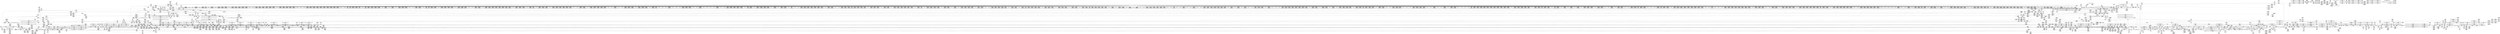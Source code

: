 digraph {
	CE0x5c4e8f0 [shape=record,shape=Mrecord,label="{CE0x5c4e8f0|rcu_read_unlock:tmp16|include/linux/rcupdate.h,933|*SummSource*}"]
	CE0x5bb50c0 [shape=record,shape=Mrecord,label="{CE0x5bb50c0|GLOBAL:__llvm_gcov_ctr127|Global_var:__llvm_gcov_ctr127|*SummSource*}"]
	CE0x5bdda10 [shape=record,shape=Mrecord,label="{CE0x5bdda10|2472:_%struct.cred*,_:_CRE_3164,3168_|*MultipleSource*|Function::task_has_perm&Arg::tsk1::|Function::selinux_task_wait&Arg::p::|security/selinux/hooks.c,1525}"]
	CE0x5bd3bf0 [shape=record,shape=Mrecord,label="{CE0x5bd3bf0|rcu_read_lock:tmp6|include/linux/rcupdate.h,882|*SummSource*}"]
	CE0x5b630a0 [shape=record,shape=Mrecord,label="{CE0x5b630a0|2472:_%struct.cred*,_:_CRE_1944,1952_|*MultipleSource*|Function::task_has_perm&Arg::tsk1::|Function::selinux_task_wait&Arg::p::|security/selinux/hooks.c,1525}"]
	CE0x5bb4770 [shape=record,shape=Mrecord,label="{CE0x5bb4770|task_has_perm:if.end|*SummSink*}"]
	CE0x5cb9c20 [shape=record,shape=Mrecord,label="{CE0x5cb9c20|__preempt_count_add:tmp4|./arch/x86/include/asm/preempt.h,72|*SummSink*}"]
	CE0x5c02e50 [shape=record,shape=Mrecord,label="{CE0x5c02e50|GLOBAL:__llvm_gcov_ctr138|Global_var:__llvm_gcov_ctr138}"]
	CE0x5ba32b0 [shape=record,shape=Mrecord,label="{CE0x5ba32b0|task_has_perm:tmp15|security/selinux/hooks.c,1525|*SummSink*}"]
	CE0x5c84b60 [shape=record,shape=Mrecord,label="{CE0x5c84b60|__rcu_read_unlock:tmp5|include/linux/rcupdate.h,244|*SummSource*}"]
	CE0x5c494c0 [shape=record,shape=Mrecord,label="{CE0x5c494c0|rcu_read_unlock:call3|include/linux/rcupdate.h,933|*SummSink*}"]
	CE0x5b65ef0 [shape=record,shape=Mrecord,label="{CE0x5b65ef0|2472:_%struct.cred*,_:_CRE_520,524_|*MultipleSource*|Function::task_has_perm&Arg::tsk1::|Function::selinux_task_wait&Arg::p::|security/selinux/hooks.c,1525}"]
	CE0x5beacf0 [shape=record,shape=Mrecord,label="{CE0x5beacf0|2472:_%struct.cred*,_:_CRE_6496,6504_|*MultipleSource*|Function::task_has_perm&Arg::tsk1::|Function::selinux_task_wait&Arg::p::|security/selinux/hooks.c,1525}"]
	CE0x5bea8b0 [shape=record,shape=Mrecord,label="{CE0x5bea8b0|2472:_%struct.cred*,_:_CRE_6484,6488_|*MultipleSource*|Function::task_has_perm&Arg::tsk1::|Function::selinux_task_wait&Arg::p::|security/selinux/hooks.c,1525}"]
	CE0x5becab0 [shape=record,shape=Mrecord,label="{CE0x5becab0|2472:_%struct.cred*,_:_CRE_6616,6624_|*MultipleSource*|Function::task_has_perm&Arg::tsk1::|Function::selinux_task_wait&Arg::p::|security/selinux/hooks.c,1525}"]
	CE0x5beb130 [shape=record,shape=Mrecord,label="{CE0x5beb130|2472:_%struct.cred*,_:_CRE_6512,6520_|*MultipleSource*|Function::task_has_perm&Arg::tsk1::|Function::selinux_task_wait&Arg::p::|security/selinux/hooks.c,1525}"]
	CE0x5b9c5c0 [shape=record,shape=Mrecord,label="{CE0x5b9c5c0|rcu_read_lock:tmp19|include/linux/rcupdate.h,882|*SummSink*}"]
	CE0x5b5acc0 [shape=record,shape=Mrecord,label="{CE0x5b5acc0|2472:_%struct.cred*,_:_CRE_2960,2961_}"]
	CE0x5bdcf70 [shape=record,shape=Mrecord,label="{CE0x5bdcf70|2472:_%struct.cred*,_:_CRE_3140,3144_|*MultipleSource*|Function::task_has_perm&Arg::tsk1::|Function::selinux_task_wait&Arg::p::|security/selinux/hooks.c,1525}"]
	CE0x5bb53c0 [shape=record,shape=Mrecord,label="{CE0x5bb53c0|rcu_read_lock:tmp5|include/linux/rcupdate.h,882}"]
	CE0x5bd8760 [shape=record,shape=Mrecord,label="{CE0x5bd8760|_call_void_lockdep_rcu_suspicious(i8*_getelementptr_inbounds_(_25_x_i8_,_25_x_i8_*_.str3,_i32_0,_i32_0),_i32_1526,_i8*_getelementptr_inbounds_(_41_x_i8_,_41_x_i8_*_.str44,_i32_0,_i32_0))_#10,_!dbg_!27771|security/selinux/hooks.c,1526|*SummSource*}"]
	CE0x5b9b020 [shape=record,shape=Mrecord,label="{CE0x5b9b020|i64*_getelementptr_inbounds_(_11_x_i64_,_11_x_i64_*___llvm_gcov_ctr127,_i64_0,_i64_8)|*Constant*|*SummSink*}"]
	CE0x5c08b50 [shape=record,shape=Mrecord,label="{CE0x5c08b50|i8*_getelementptr_inbounds_(_41_x_i8_,_41_x_i8_*_.str44,_i32_0,_i32_0)|*Constant*|*SummSink*}"]
	CE0x5cb9bb0 [shape=record,shape=Mrecord,label="{CE0x5cb9bb0|__preempt_count_add:tmp4|./arch/x86/include/asm/preempt.h,72|*SummSource*}"]
	CE0x5bedbe0 [shape=record,shape=Mrecord,label="{CE0x5bedbe0|2472:_%struct.cred*,_:_CRE_6664,6668_|*MultipleSource*|Function::task_has_perm&Arg::tsk1::|Function::selinux_task_wait&Arg::p::|security/selinux/hooks.c,1525}"]
	CE0x5bd1a40 [shape=record,shape=Mrecord,label="{CE0x5bd1a40|rcu_read_unlock:tmp6|include/linux/rcupdate.h,933}"]
	CE0x5c46330 [shape=record,shape=Mrecord,label="{CE0x5c46330|rcu_lock_acquire:__here|*SummSink*}"]
	CE0x5bacfe0 [shape=record,shape=Mrecord,label="{CE0x5bacfe0|2472:_%struct.cred*,_:_CRE_2664,2672_|*MultipleSource*|Function::task_has_perm&Arg::tsk1::|Function::selinux_task_wait&Arg::p::|security/selinux/hooks.c,1525}"]
	CE0x5c10420 [shape=record,shape=Mrecord,label="{CE0x5c10420|task_has_perm:sid|security/selinux/hooks.c,1525}"]
	CE0x5ba2e10 [shape=record,shape=Mrecord,label="{CE0x5ba2e10|task_has_perm:tmp14|security/selinux/hooks.c,1525|*SummSink*}"]
	CE0x5bb1e30 [shape=record,shape=Mrecord,label="{CE0x5bb1e30|rcu_read_unlock:tmp7|include/linux/rcupdate.h,933|*SummSink*}"]
	CE0x6ea4e30 [shape=record,shape=Mrecord,label="{CE0x6ea4e30|selinux_task_wait:tmp1}"]
	CE0x5bfcc30 [shape=record,shape=Mrecord,label="{CE0x5bfcc30|i32_(i32,_i32,_i16,_i32,_%struct.common_audit_data*)*_bitcast_(i32_(i32,_i32,_i16,_i32,_%struct.common_audit_data.495*)*_avc_has_perm_to_i32_(i32,_i32,_i16,_i32,_%struct.common_audit_data*)*)|*Constant*}"]
	CE0x5b6cc60 [shape=record,shape=Mrecord,label="{CE0x5b6cc60|selinux_task_wait:tmp3|*SummSink*}"]
	CE0x5b5f310 [shape=record,shape=Mrecord,label="{CE0x5b5f310|2472:_%struct.cred*,_:_CRE_608,616_|*MultipleSource*|Function::task_has_perm&Arg::tsk1::|Function::selinux_task_wait&Arg::p::|security/selinux/hooks.c,1525}"]
	CE0x5c03570 [shape=record,shape=Mrecord,label="{CE0x5c03570|task_has_perm:tmp6|security/selinux/hooks.c,1525}"]
	CE0x5c698f0 [shape=record,shape=Mrecord,label="{CE0x5c698f0|i64*_getelementptr_inbounds_(_4_x_i64_,_4_x_i64_*___llvm_gcov_ctr134,_i64_0,_i64_2)|*Constant*|*SummSource*}"]
	CE0x5bf7890 [shape=record,shape=Mrecord,label="{CE0x5bf7890|task_has_perm:tmp56|security/selinux/hooks.c,1526|*SummSource*}"]
	CE0x5be0f60 [shape=record,shape=Mrecord,label="{CE0x5be0f60|2472:_%struct.cred*,_:_CRE_6168,6176_|*MultipleSource*|Function::task_has_perm&Arg::tsk1::|Function::selinux_task_wait&Arg::p::|security/selinux/hooks.c,1525}"]
	CE0x5c7b430 [shape=record,shape=Mrecord,label="{CE0x5c7b430|rcu_lock_release:tmp2|*SummSink*}"]
	CE0x5bb45e0 [shape=record,shape=Mrecord,label="{CE0x5bb45e0|i64*_getelementptr_inbounds_(_11_x_i64_,_11_x_i64_*___llvm_gcov_ctr127,_i64_0,_i64_1)|*Constant*}"]
	CE0x5c18be0 [shape=record,shape=Mrecord,label="{CE0x5c18be0|i64_17|*Constant*|*SummSource*}"]
	CE0x5bf79c0 [shape=record,shape=Mrecord,label="{CE0x5bf79c0|task_has_perm:tmp56|security/selinux/hooks.c,1526|*SummSink*}"]
	CE0x5bd3d20 [shape=record,shape=Mrecord,label="{CE0x5bd3d20|rcu_read_lock:tmp6|include/linux/rcupdate.h,882|*SummSink*}"]
	CE0x5c7d560 [shape=record,shape=Mrecord,label="{CE0x5c7d560|rcu_lock_release:indirectgoto}"]
	CE0x5b5ab90 [shape=record,shape=Mrecord,label="{CE0x5b5ab90|2472:_%struct.cred*,_:_CRE_2959,2960_}"]
	CE0x5c57220 [shape=record,shape=Mrecord,label="{CE0x5c57220|__rcu_read_lock:bb|*SummSource*}"]
	CE0x5bba860 [shape=record,shape=Mrecord,label="{CE0x5bba860|2472:_%struct.cred*,_:_CRE_2044,2048_|*MultipleSource*|Function::task_has_perm&Arg::tsk1::|Function::selinux_task_wait&Arg::p::|security/selinux/hooks.c,1525}"]
	CE0x5b68160 [shape=record,shape=Mrecord,label="{CE0x5b68160|2472:_%struct.cred*,_:_CRE_2248,2256_|*MultipleSource*|Function::task_has_perm&Arg::tsk1::|Function::selinux_task_wait&Arg::p::|security/selinux/hooks.c,1525}"]
	CE0x5c6a790 [shape=record,shape=Mrecord,label="{CE0x5c6a790|rcu_lock_acquire:tmp3}"]
	CE0x5c4ab20 [shape=record,shape=Mrecord,label="{CE0x5c4ab20|rcu_read_unlock:if.then|*SummSink*}"]
	CE0x5bf5db0 [shape=record,shape=Mrecord,label="{CE0x5bf5db0|i64*_getelementptr_inbounds_(_24_x_i64_,_24_x_i64_*___llvm_gcov_ctr138,_i64_0,_i64_23)|*Constant*|*SummSink*}"]
	CE0x5c64bf0 [shape=record,shape=Mrecord,label="{CE0x5c64bf0|i64_ptrtoint_(i8*_blockaddress(_rcu_lock_release,_%__here)_to_i64)|*Constant*|*SummSource*}"]
	CE0x5c7a220 [shape=record,shape=Mrecord,label="{CE0x5c7a220|_call_void_mcount()_#3|*SummSink*}"]
	CE0x5b58370 [shape=record,shape=Mrecord,label="{CE0x5b58370|task_has_perm:tmp3|*SummSink*}"]
	CE0x5c0d8d0 [shape=record,shape=Mrecord,label="{CE0x5c0d8d0|128:_i8*,_:_CRE_88,89_|*MultipleSource*|*LoadInst*|security/selinux/hooks.c,1525|security/selinux/hooks.c,1525}"]
	CE0x5c09890 [shape=record,shape=Mrecord,label="{CE0x5c09890|task_has_perm:tmp20|security/selinux/hooks.c,1525|*SummSink*}"]
	CE0x5bd1930 [shape=record,shape=Mrecord,label="{CE0x5bd1930|rcu_read_unlock:tmp5|include/linux/rcupdate.h,933|*SummSink*}"]
	CE0x5b62a60 [shape=record,shape=Mrecord,label="{CE0x5b62a60|_call_void_mcount()_#3}"]
	CE0x5bed7a0 [shape=record,shape=Mrecord,label="{CE0x5bed7a0|2472:_%struct.cred*,_:_CRE_6656,6660_|*MultipleSource*|Function::task_has_perm&Arg::tsk1::|Function::selinux_task_wait&Arg::p::|security/selinux/hooks.c,1525}"]
	CE0x5b69ed0 [shape=record,shape=Mrecord,label="{CE0x5b69ed0|2472:_%struct.cred*,_:_CRE_1904,1912_|*MultipleSource*|Function::task_has_perm&Arg::tsk1::|Function::selinux_task_wait&Arg::p::|security/selinux/hooks.c,1525}"]
	CE0x5b79c20 [shape=record,shape=Mrecord,label="{CE0x5b79c20|_call_void_rcu_read_lock()_#10,_!dbg_!27714|security/selinux/hooks.c,1524}"]
	CE0x5bf1c40 [shape=record,shape=Mrecord,label="{CE0x5bf1c40|task_has_perm:tmp9|security/selinux/hooks.c,1525|*SummSink*}"]
	CE0x5b4b7f0 [shape=record,shape=Mrecord,label="{CE0x5b4b7f0|task_has_perm:tmp28|security/selinux/hooks.c,1525}"]
	CE0x5b9cbb0 [shape=record,shape=Mrecord,label="{CE0x5b9cbb0|rcu_read_lock:tmp21|include/linux/rcupdate.h,884}"]
	CE0x5baace0 [shape=record,shape=Mrecord,label="{CE0x5baace0|2472:_%struct.cred*,_:_CRE_2528,2529_}"]
	CE0x5c68dd0 [shape=record,shape=Mrecord,label="{CE0x5c68dd0|__rcu_read_lock:do.body}"]
	CE0x5c0dc70 [shape=record,shape=Mrecord,label="{CE0x5c0dc70|128:_i8*,_:_CRE_104,112_|*MultipleSource*|*LoadInst*|security/selinux/hooks.c,1525|security/selinux/hooks.c,1525}"]
	CE0x5bda1e0 [shape=record,shape=Mrecord,label="{CE0x5bda1e0|2472:_%struct.cred*,_:_CRE_2980,2984_|*MultipleSource*|Function::task_has_perm&Arg::tsk1::|Function::selinux_task_wait&Arg::p::|security/selinux/hooks.c,1525}"]
	CE0x5be7510 [shape=record,shape=Mrecord,label="{CE0x5be7510|2472:_%struct.cred*,_:_CRE_6345,6346_}"]
	CE0x5c68ed0 [shape=record,shape=Mrecord,label="{CE0x5c68ed0|__rcu_read_unlock:tmp1|*SummSink*}"]
	CE0x5c08a30 [shape=record,shape=Mrecord,label="{CE0x5c08a30|i8*_getelementptr_inbounds_(_41_x_i8_,_41_x_i8_*_.str44,_i32_0,_i32_0)|*Constant*}"]
	CE0x5bf20e0 [shape=record,shape=Mrecord,label="{CE0x5bf20e0|i64_5|*Constant*}"]
	CE0x5b57a90 [shape=record,shape=Mrecord,label="{CE0x5b57a90|task_has_perm:if.end19|*SummSource*}"]
	CE0x5b86ad0 [shape=record,shape=Mrecord,label="{CE0x5b86ad0|_call_void_lockdep_rcu_suspicious(i8*_getelementptr_inbounds_(_25_x_i8_,_25_x_i8_*_.str3,_i32_0,_i32_0),_i32_1525,_i8*_getelementptr_inbounds_(_41_x_i8_,_41_x_i8_*_.str44,_i32_0,_i32_0))_#10,_!dbg_!27734|security/selinux/hooks.c,1525}"]
	CE0x5bfc9a0 [shape=record,shape=Mrecord,label="{CE0x5bfc9a0|task_has_perm:call26|security/selinux/hooks.c,1528|*SummSink*}"]
	CE0x5c53b60 [shape=record,shape=Mrecord,label="{CE0x5c53b60|_call_void___preempt_count_add(i32_1)_#10,_!dbg_!27711|include/linux/rcupdate.h,239|*SummSource*}"]
	CE0x5b4d5e0 [shape=record,shape=Mrecord,label="{CE0x5b4d5e0|2472:_%struct.cred*,_:_CRE_312,320_|*MultipleSource*|Function::task_has_perm&Arg::tsk1::|Function::selinux_task_wait&Arg::p::|security/selinux/hooks.c,1525}"]
	CE0x5be85b0 [shape=record,shape=Mrecord,label="{CE0x5be85b0|2472:_%struct.cred*,_:_CRE_6359,6360_}"]
	CE0x5b73230 [shape=record,shape=Mrecord,label="{CE0x5b73230|2472:_%struct.cred*,_:_CRE_772,776_|*MultipleSource*|Function::task_has_perm&Arg::tsk1::|Function::selinux_task_wait&Arg::p::|security/selinux/hooks.c,1525}"]
	CE0x5bd5090 [shape=record,shape=Mrecord,label="{CE0x5bd5090|2472:_%struct.cred*,_:_CRE_2922,2923_}"]
	CE0x5c1f580 [shape=record,shape=Mrecord,label="{CE0x5c1f580|task_has_perm:tmp47|security/selinux/hooks.c,1526|*SummSink*}"]
	CE0x5b82d00 [shape=record,shape=Mrecord,label="{CE0x5b82d00|_ret_void,_!dbg_!27719|./arch/x86/include/asm/preempt.h,73|*SummSource*}"]
	CE0x5b64680 [shape=record,shape=Mrecord,label="{CE0x5b64680|task_has_perm:tmp8|security/selinux/hooks.c,1525|*SummSink*}"]
	CE0x5b985e0 [shape=record,shape=Mrecord,label="{CE0x5b985e0|task_has_perm:bb|*SummSink*}"]
	CE0x5bf7b90 [shape=record,shape=Mrecord,label="{CE0x5bf7b90|task_has_perm:sid25|security/selinux/hooks.c,1526}"]
	CE0x5c5efd0 [shape=record,shape=Mrecord,label="{CE0x5c5efd0|%struct.lockdep_map*_null|*Constant*|*SummSink*}"]
	CE0x5bb7fb0 [shape=record,shape=Mrecord,label="{CE0x5bb7fb0|task_has_perm:land.lhs.true2}"]
	CE0x5b84e00 [shape=record,shape=Mrecord,label="{CE0x5b84e00|2472:_%struct.cred*,_:_CRE_64,72_|*MultipleSource*|Function::task_has_perm&Arg::tsk1::|Function::selinux_task_wait&Arg::p::|security/selinux/hooks.c,1525}"]
	CE0x5ba00d0 [shape=record,shape=Mrecord,label="{CE0x5ba00d0|rcu_read_lock:bb|*SummSink*}"]
	CE0x5ba0060 [shape=record,shape=Mrecord,label="{CE0x5ba0060|rcu_read_lock:bb|*SummSource*}"]
	CE0x5c05aa0 [shape=record,shape=Mrecord,label="{CE0x5c05aa0|i64_7|*Constant*}"]
	CE0x5bfc270 [shape=record,shape=Mrecord,label="{CE0x5bfc270|rcu_read_unlock:entry|*SummSource*}"]
	CE0x5c46460 [shape=record,shape=Mrecord,label="{CE0x5c46460|rcu_read_unlock:land.lhs.true|*SummSink*}"]
	CE0x5bd6e40 [shape=record,shape=Mrecord,label="{CE0x5bd6e40|2472:_%struct.cred*,_:_CRE_2947,2948_}"]
	CE0x5b83a60 [shape=record,shape=Mrecord,label="{CE0x5b83a60|i32_1|*Constant*}"]
	CE0x5c1a590 [shape=record,shape=Mrecord,label="{CE0x5c1a590|task_has_perm:tmp45|security/selinux/hooks.c,1526}"]
	CE0x5be1c50 [shape=record,shape=Mrecord,label="{CE0x5be1c50|2472:_%struct.cred*,_:_CRE_6208,6216_|*MultipleSource*|Function::task_has_perm&Arg::tsk1::|Function::selinux_task_wait&Arg::p::|security/selinux/hooks.c,1525}"]
	CE0x5bdc910 [shape=record,shape=Mrecord,label="{CE0x5bdc910|2472:_%struct.cred*,_:_CRE_3120,3128_|*MultipleSource*|Function::task_has_perm&Arg::tsk1::|Function::selinux_task_wait&Arg::p::|security/selinux/hooks.c,1525}"]
	CE0x5b5f4f0 [shape=record,shape=Mrecord,label="{CE0x5b5f4f0|2472:_%struct.cred*,_:_CRE_616,624_|*MultipleSource*|Function::task_has_perm&Arg::tsk1::|Function::selinux_task_wait&Arg::p::|security/selinux/hooks.c,1525}"]
	CE0x5c50c20 [shape=record,shape=Mrecord,label="{CE0x5c50c20|rcu_read_unlock:tmp21|include/linux/rcupdate.h,935|*SummSource*}"]
	CE0x5c10f60 [shape=record,shape=Mrecord,label="{CE0x5c10f60|rcu_read_lock:tmp15|include/linux/rcupdate.h,882|*SummSource*}"]
	CE0x5c4baa0 [shape=record,shape=Mrecord,label="{CE0x5c4baa0|rcu_read_unlock:bb}"]
	CE0x5b9c4e0 [shape=record,shape=Mrecord,label="{CE0x5b9c4e0|rcu_read_lock:tmp19|include/linux/rcupdate.h,882}"]
	CE0x5c48330 [shape=record,shape=Mrecord,label="{CE0x5c48330|rcu_read_unlock:tmp12|include/linux/rcupdate.h,933}"]
	CE0x5be65a0 [shape=record,shape=Mrecord,label="{CE0x5be65a0|2472:_%struct.cred*,_:_CRE_6332,6333_}"]
	CE0x5b58790 [shape=record,shape=Mrecord,label="{CE0x5b58790|%struct.task_struct*_(%struct.task_struct**)*_asm_movq_%gs:$_1:P_,$0_,_r,im,_dirflag_,_fpsr_,_flags_}"]
	CE0x5c45f20 [shape=record,shape=Mrecord,label="{CE0x5c45f20|rcu_read_unlock:tmp8|include/linux/rcupdate.h,933}"]
	CE0x5c41d70 [shape=record,shape=Mrecord,label="{CE0x5c41d70|i64*_getelementptr_inbounds_(_11_x_i64_,_11_x_i64_*___llvm_gcov_ctr127,_i64_0,_i64_10)|*Constant*|*SummSink*}"]
	CE0x5c18820 [shape=record,shape=Mrecord,label="{CE0x5c18820|task_has_perm:tobool17|security/selinux/hooks.c,1526|*SummSource*}"]
	CE0x5c152e0 [shape=record,shape=Mrecord,label="{CE0x5c152e0|0:_i8,_:_GCMR_task_has_perm.__warned48_internal_global_i8_0,_section_.data.unlikely_,_align_1:_elem_0:default:}"]
	CE0x5b69930 [shape=record,shape=Mrecord,label="{CE0x5b69930|2472:_%struct.cred*,_:_CRE_1880,1888_|*MultipleSource*|Function::task_has_perm&Arg::tsk1::|Function::selinux_task_wait&Arg::p::|security/selinux/hooks.c,1525}"]
	CE0x5b4d7c0 [shape=record,shape=Mrecord,label="{CE0x5b4d7c0|2472:_%struct.cred*,_:_CRE_320,328_|*MultipleSource*|Function::task_has_perm&Arg::tsk1::|Function::selinux_task_wait&Arg::p::|security/selinux/hooks.c,1525}"]
	CE0x5baeb80 [shape=record,shape=Mrecord,label="{CE0x5baeb80|2472:_%struct.cred*,_:_CRE_2752,2760_|*MultipleSource*|Function::task_has_perm&Arg::tsk1::|Function::selinux_task_wait&Arg::p::|security/selinux/hooks.c,1525}"]
	CE0x5c453a0 [shape=record,shape=Mrecord,label="{CE0x5c453a0|rcu_read_unlock:if.end|*SummSink*}"]
	CE0x5be60e0 [shape=record,shape=Mrecord,label="{CE0x5be60e0|2472:_%struct.cred*,_:_CRE_6328,6329_}"]
	CE0x5c022e0 [shape=record,shape=Mrecord,label="{CE0x5c022e0|task_has_perm:tmp5|security/selinux/hooks.c,1525|*SummSource*}"]
	CE0x5c51ce0 [shape=record,shape=Mrecord,label="{CE0x5c51ce0|rcu_read_unlock:tmp18|include/linux/rcupdate.h,933|*SummSink*}"]
	CE0x5be3e70 [shape=record,shape=Mrecord,label="{CE0x5be3e70|2472:_%struct.cred*,_:_CRE_6299,6300_}"]
	CE0x5bba2c0 [shape=record,shape=Mrecord,label="{CE0x5bba2c0|2472:_%struct.cred*,_:_CRE_2032,2036_|*MultipleSource*|Function::task_has_perm&Arg::tsk1::|Function::selinux_task_wait&Arg::p::|security/selinux/hooks.c,1525}"]
	CE0x5c122f0 [shape=record,shape=Mrecord,label="{CE0x5c122f0|task_has_perm:tmp31|*LoadInst*|security/selinux/hooks.c,1526|*SummSink*}"]
	CE0x5be02a0 [shape=record,shape=Mrecord,label="{CE0x5be02a0|2472:_%struct.cred*,_:_CRE_5992,6000_|*MultipleSource*|Function::task_has_perm&Arg::tsk1::|Function::selinux_task_wait&Arg::p::|security/selinux/hooks.c,1525}"]
	CE0x5c7a550 [shape=record,shape=Mrecord,label="{CE0x5c7a550|GLOBAL:__preempt_count_sub|*Constant*|*SummSource*}"]
	CE0x5c46520 [shape=record,shape=Mrecord,label="{CE0x5c46520|rcu_read_unlock:if.end}"]
	CE0x5be8220 [shape=record,shape=Mrecord,label="{CE0x5be8220|2472:_%struct.cred*,_:_CRE_6356,6357_}"]
	CE0x5bec480 [shape=record,shape=Mrecord,label="{CE0x5bec480|2472:_%struct.cred*,_:_CRE_6584,6600_|*MultipleSource*|Function::task_has_perm&Arg::tsk1::|Function::selinux_task_wait&Arg::p::|security/selinux/hooks.c,1525}"]
	CE0x5b76710 [shape=record,shape=Mrecord,label="{CE0x5b76710|2472:_%struct.cred*,_:_CRE_184,192_|*MultipleSource*|Function::task_has_perm&Arg::tsk1::|Function::selinux_task_wait&Arg::p::|security/selinux/hooks.c,1525}"]
	CE0x5c32130 [shape=record,shape=Mrecord,label="{CE0x5c32130|__preempt_count_sub:sub|./arch/x86/include/asm/preempt.h,77|*SummSource*}"]
	CE0x5b62ce0 [shape=record,shape=Mrecord,label="{CE0x5b62ce0|2472:_%struct.cred*,_:_CRE_1928,1936_|*MultipleSource*|Function::task_has_perm&Arg::tsk1::|Function::selinux_task_wait&Arg::p::|security/selinux/hooks.c,1525}"]
	CE0x5c31df0 [shape=record,shape=Mrecord,label="{CE0x5c31df0|__preempt_count_add:tmp6|./arch/x86/include/asm/preempt.h,73|*SummSource*}"]
	CE0x5b4a960 [shape=record,shape=Mrecord,label="{CE0x5b4a960|i64*_getelementptr_inbounds_(_24_x_i64_,_24_x_i64_*___llvm_gcov_ctr138,_i64_0,_i64_12)|*Constant*}"]
	CE0x5c41cc0 [shape=record,shape=Mrecord,label="{CE0x5c41cc0|i64*_getelementptr_inbounds_(_11_x_i64_,_11_x_i64_*___llvm_gcov_ctr127,_i64_0,_i64_10)|*Constant*|*SummSource*}"]
	CE0x5b73950 [shape=record,shape=Mrecord,label="{CE0x5b73950|2472:_%struct.cred*,_:_CRE_1816,1817_|*MultipleSource*|Function::task_has_perm&Arg::tsk1::|Function::selinux_task_wait&Arg::p::|security/selinux/hooks.c,1525}"]
	CE0x5b659c0 [shape=record,shape=Mrecord,label="{CE0x5b659c0|2472:_%struct.cred*,_:_CRE_496,504_|*MultipleSource*|Function::task_has_perm&Arg::tsk1::|Function::selinux_task_wait&Arg::p::|security/selinux/hooks.c,1525}"]
	CE0x5b6ba60 [shape=record,shape=Mrecord,label="{CE0x5b6ba60|selinux_task_wait:tmp|*SummSource*}"]
	CE0x5babaa0 [shape=record,shape=Mrecord,label="{CE0x5babaa0|2472:_%struct.cred*,_:_CRE_2584,2592_|*MultipleSource*|Function::task_has_perm&Arg::tsk1::|Function::selinux_task_wait&Arg::p::|security/selinux/hooks.c,1525}"]
	CE0x5bbb190 [shape=record,shape=Mrecord,label="{CE0x5bbb190|2472:_%struct.cred*,_:_CRE_2072,2076_|*MultipleSource*|Function::task_has_perm&Arg::tsk1::|Function::selinux_task_wait&Arg::p::|security/selinux/hooks.c,1525}"]
	CE0x5c03280 [shape=record,shape=Mrecord,label="{CE0x5c03280|i64_0|*Constant*|*SummSource*}"]
	CE0x5b5f6a0 [shape=record,shape=Mrecord,label="{CE0x5b5f6a0|2472:_%struct.cred*,_:_CRE_624,632_|*MultipleSource*|Function::task_has_perm&Arg::tsk1::|Function::selinux_task_wait&Arg::p::|security/selinux/hooks.c,1525}"]
	CE0x5c63f60 [shape=record,shape=Mrecord,label="{CE0x5c63f60|__rcu_read_lock:tmp2|*SummSink*}"]
	CE0x5b5b050 [shape=record,shape=Mrecord,label="{CE0x5b5b050|2472:_%struct.cred*,_:_CRE_2963,2964_}"]
	CE0x5c501e0 [shape=record,shape=Mrecord,label="{CE0x5c501e0|rcu_read_unlock:tmp20|include/linux/rcupdate.h,933}"]
	CE0x5b563a0 [shape=record,shape=Mrecord,label="{CE0x5b563a0|selinux_task_wait:tmp2|*SummSource*}"]
	CE0x5c33cb0 [shape=record,shape=Mrecord,label="{CE0x5c33cb0|rcu_read_lock:land.lhs.true|*SummSink*}"]
	CE0x5c7b8e0 [shape=record,shape=Mrecord,label="{CE0x5c7b8e0|GLOBAL:__preempt_count|Global_var:__preempt_count|*SummSink*}"]
	CE0x5bf2800 [shape=record,shape=Mrecord,label="{CE0x5bf2800|i64_4|*Constant*}"]
	CE0x5c4b9e0 [shape=record,shape=Mrecord,label="{CE0x5c4b9e0|rcu_read_unlock:do.end|*SummSink*}"]
	CE0x5c65e80 [shape=record,shape=Mrecord,label="{CE0x5c65e80|i64*_getelementptr_inbounds_(_4_x_i64_,_4_x_i64_*___llvm_gcov_ctr129,_i64_0,_i64_1)|*Constant*}"]
	CE0x5c7a5e0 [shape=record,shape=Mrecord,label="{CE0x5c7a5e0|__preempt_count_sub:entry|*SummSource*}"]
	CE0x5ba9a40 [shape=record,shape=Mrecord,label="{CE0x5ba9a40|2472:_%struct.cred*,_:_CRE_2480,2488_|*MultipleSource*|Function::task_has_perm&Arg::tsk1::|Function::selinux_task_wait&Arg::p::|security/selinux/hooks.c,1525}"]
	CE0x5c7b3c0 [shape=record,shape=Mrecord,label="{CE0x5c7b3c0|rcu_lock_release:tmp2|*SummSource*}"]
	CE0x5c014c0 [shape=record,shape=Mrecord,label="{CE0x5c014c0|GLOBAL:lockdep_rcu_suspicious|*Constant*|*SummSink*}"]
	CE0x5ba0f80 [shape=record,shape=Mrecord,label="{CE0x5ba0f80|_call_void_mcount()_#3}"]
	CE0x5c68d60 [shape=record,shape=Mrecord,label="{CE0x5c68d60|__rcu_read_unlock:tmp3|*SummSource*}"]
	CE0x5c78c10 [shape=record,shape=Mrecord,label="{CE0x5c78c10|GLOBAL:__preempt_count_sub|*Constant*}"]
	CE0x5b955a0 [shape=record,shape=Mrecord,label="{CE0x5b955a0|rcu_read_lock:tmp|*SummSink*}"]
	CE0x5befd20 [shape=record,shape=Mrecord,label="{CE0x5befd20|2472:_%struct.cred*,_:_CRE_10604,10608_|*MultipleSource*|Function::task_has_perm&Arg::tsk1::|Function::selinux_task_wait&Arg::p::|security/selinux/hooks.c,1525}"]
	CE0x5c04c00 [shape=record,shape=Mrecord,label="{CE0x5c04c00|rcu_read_lock:tmp12|include/linux/rcupdate.h,882}"]
	CE0x5ca8600 [shape=record,shape=Mrecord,label="{CE0x5ca8600|_call_void_mcount()_#3|*SummSource*}"]
	CE0x5ba8780 [shape=record,shape=Mrecord,label="{CE0x5ba8780|2472:_%struct.cred*,_:_CRE_2360,2368_|*MultipleSource*|Function::task_has_perm&Arg::tsk1::|Function::selinux_task_wait&Arg::p::|security/selinux/hooks.c,1525}"]
	CE0x5c62210 [shape=record,shape=Mrecord,label="{CE0x5c62210|rcu_lock_release:tmp6|*SummSource*}"]
	CE0x5bd7ef0 [shape=record,shape=Mrecord,label="{CE0x5bd7ef0|task_has_perm:tmp46|security/selinux/hooks.c,1526|*SummSink*}"]
	CE0x5bd4d00 [shape=record,shape=Mrecord,label="{CE0x5bd4d00|2472:_%struct.cred*,_:_CRE_2919,2920_}"]
	CE0x5b735c0 [shape=record,shape=Mrecord,label="{CE0x5b735c0|2472:_%struct.cred*,_:_CRE_784,1808_|*MultipleSource*|Function::task_has_perm&Arg::tsk1::|Function::selinux_task_wait&Arg::p::|security/selinux/hooks.c,1525}"]
	CE0x5c504d0 [shape=record,shape=Mrecord,label="{CE0x5c504d0|rcu_read_unlock:tmp20|include/linux/rcupdate.h,933|*SummSink*}"]
	CE0x5c6ab10 [shape=record,shape=Mrecord,label="{CE0x5c6ab10|__preempt_count_sub:sub|./arch/x86/include/asm/preempt.h,77|*SummSink*}"]
	CE0x5c0d190 [shape=record,shape=Mrecord,label="{CE0x5c0d190|128:_i8*,_:_CRE_56,64_|*MultipleSource*|*LoadInst*|security/selinux/hooks.c,1525|security/selinux/hooks.c,1525}"]
	CE0x5bf6010 [shape=record,shape=Mrecord,label="{CE0x5bf6010|task_has_perm:tmp54|security/selinux/hooks.c,1526|*SummSource*}"]
	CE0x5b96940 [shape=record,shape=Mrecord,label="{CE0x5b96940|2472:_%struct.cred*,_:_CRE_698,699_}"]
	CE0x5b95970 [shape=record,shape=Mrecord,label="{CE0x5b95970|i64*_getelementptr_inbounds_(_24_x_i64_,_24_x_i64_*___llvm_gcov_ctr138,_i64_0,_i64_1)|*Constant*}"]
	CE0x5c18260 [shape=record,shape=Mrecord,label="{CE0x5c18260|i64_17|*Constant*}"]
	CE0x5be2d20 [shape=record,shape=Mrecord,label="{CE0x5be2d20|2472:_%struct.cred*,_:_CRE_6280,6284_|*MultipleSource*|Function::task_has_perm&Arg::tsk1::|Function::selinux_task_wait&Arg::p::|security/selinux/hooks.c,1525}"]
	CE0x5b85990 [shape=record,shape=Mrecord,label="{CE0x5b85990|_call_void_mcount()_#3|*SummSource*}"]
	CE0x5ba7c10 [shape=record,shape=Mrecord,label="{CE0x5ba7c10|2472:_%struct.cred*,_:_CRE_2312,2320_|*MultipleSource*|Function::task_has_perm&Arg::tsk1::|Function::selinux_task_wait&Arg::p::|security/selinux/hooks.c,1525}"]
	CE0x5c564d0 [shape=record,shape=Mrecord,label="{CE0x5c564d0|GLOBAL:__rcu_read_unlock|*Constant*|*SummSource*}"]
	CE0x5b4e570 [shape=record,shape=Mrecord,label="{CE0x5b4e570|_call_void_mcount()_#3|*SummSource*}"]
	CE0x5beccd0 [shape=record,shape=Mrecord,label="{CE0x5beccd0|2472:_%struct.cred*,_:_CRE_6624,6632_|*MultipleSource*|Function::task_has_perm&Arg::tsk1::|Function::selinux_task_wait&Arg::p::|security/selinux/hooks.c,1525}"]
	CE0x5c65760 [shape=record,shape=Mrecord,label="{CE0x5c65760|i64*_getelementptr_inbounds_(_4_x_i64_,_4_x_i64_*___llvm_gcov_ctr133,_i64_0,_i64_3)|*Constant*|*SummSink*}"]
	CE0x5bf2510 [shape=record,shape=Mrecord,label="{CE0x5bf2510|i64_5|*Constant*|*SummSink*}"]
	CE0x5bd92c0 [shape=record,shape=Mrecord,label="{CE0x5bd92c0|i32_1526|*Constant*|*SummSource*}"]
	CE0x5bd71d0 [shape=record,shape=Mrecord,label="{CE0x5bd71d0|2472:_%struct.cred*,_:_CRE_2950,2951_}"]
	CE0x5c66b70 [shape=record,shape=Mrecord,label="{CE0x5c66b70|i64*_getelementptr_inbounds_(_4_x_i64_,_4_x_i64_*___llvm_gcov_ctr134,_i64_0,_i64_3)|*Constant*}"]
	CE0x5bab550 [shape=record,shape=Mrecord,label="{CE0x5bab550|2472:_%struct.cred*,_:_CRE_2544,2568_|*MultipleSource*|Function::task_has_perm&Arg::tsk1::|Function::selinux_task_wait&Arg::p::|security/selinux/hooks.c,1525}"]
	CE0x5c566a0 [shape=record,shape=Mrecord,label="{CE0x5c566a0|__rcu_read_unlock:entry|*SummSource*}"]
	CE0x5c53af0 [shape=record,shape=Mrecord,label="{CE0x5c53af0|_call_void___preempt_count_add(i32_1)_#10,_!dbg_!27711|include/linux/rcupdate.h,239}"]
	CE0x5b78ea0 [shape=record,shape=Mrecord,label="{CE0x5b78ea0|GLOBAL:rcu_read_lock|*Constant*}"]
	CE0x5c5eaf0 [shape=record,shape=Mrecord,label="{CE0x5c5eaf0|i32_2|*Constant*|*SummSink*}"]
	CE0x5b67470 [shape=record,shape=Mrecord,label="{CE0x5b67470|2472:_%struct.cred*,_:_CRE_2128,2136_|*MultipleSource*|Function::task_has_perm&Arg::tsk1::|Function::selinux_task_wait&Arg::p::|security/selinux/hooks.c,1525}"]
	CE0x5c09be0 [shape=record,shape=Mrecord,label="{CE0x5c09be0|task_has_perm:tmp21|security/selinux/hooks.c,1525|*SummSource*}"]
	CE0x5c0f8f0 [shape=record,shape=Mrecord,label="{CE0x5c0f8f0|task_has_perm:tmp30|security/selinux/hooks.c,1525|*SummSource*}"]
	CE0x5c75380 [shape=record,shape=Mrecord,label="{CE0x5c75380|__rcu_read_unlock:bb}"]
	CE0x5c11580 [shape=record,shape=Mrecord,label="{CE0x5c11580|rcu_read_lock:tmp16|include/linux/rcupdate.h,882|*SummSink*}"]
	CE0x5c4f960 [shape=record,shape=Mrecord,label="{CE0x5c4f960|i64*_getelementptr_inbounds_(_11_x_i64_,_11_x_i64_*___llvm_gcov_ctr132,_i64_0,_i64_9)|*Constant*|*SummSink*}"]
	CE0x5b67830 [shape=record,shape=Mrecord,label="{CE0x5b67830|2472:_%struct.cred*,_:_CRE_2144,2152_|*MultipleSource*|Function::task_has_perm&Arg::tsk1::|Function::selinux_task_wait&Arg::p::|security/selinux/hooks.c,1525}"]
	CE0x5b7ad30 [shape=record,shape=Mrecord,label="{CE0x5b7ad30|2472:_%struct.cred*,_:_CRE_576,584_|*MultipleSource*|Function::task_has_perm&Arg::tsk1::|Function::selinux_task_wait&Arg::p::|security/selinux/hooks.c,1525}"]
	CE0x5c80dc0 [shape=record,shape=Mrecord,label="{CE0x5c80dc0|i64*_getelementptr_inbounds_(_4_x_i64_,_4_x_i64_*___llvm_gcov_ctr134,_i64_0,_i64_1)|*Constant*|*SummSink*}"]
	CE0x5bac540 [shape=record,shape=Mrecord,label="{CE0x5bac540|2472:_%struct.cred*,_:_CRE_2600,2608_|*MultipleSource*|Function::task_has_perm&Arg::tsk1::|Function::selinux_task_wait&Arg::p::|security/selinux/hooks.c,1525}"]
	CE0x5c6f7e0 [shape=record,shape=Mrecord,label="{CE0x5c6f7e0|__rcu_read_unlock:do.end}"]
	CE0x5bdd3b0 [shape=record,shape=Mrecord,label="{CE0x5bdd3b0|2472:_%struct.cred*,_:_CRE_3148,3152_|*MultipleSource*|Function::task_has_perm&Arg::tsk1::|Function::selinux_task_wait&Arg::p::|security/selinux/hooks.c,1525}"]
	CE0x5bd9e50 [shape=record,shape=Mrecord,label="{CE0x5bd9e50|2472:_%struct.cred*,_:_CRE_2974,2975_}"]
	CE0x5bb8ff0 [shape=record,shape=Mrecord,label="{CE0x5bb8ff0|i32_0|*Constant*|*SummSource*}"]
	CE0x5b60530 [shape=record,shape=Mrecord,label="{CE0x5b60530|COLLAPSED:_GCMRE___llvm_gcov_ctr138_internal_global_24_x_i64_zeroinitializer:_elem_0:default:}"]
	CE0x5b62600 [shape=record,shape=Mrecord,label="{CE0x5b62600|task_has_perm:tmp1|*SummSink*}"]
	CE0x5bf4260 [shape=record,shape=Mrecord,label="{CE0x5bf4260|task_has_perm:call3|security/selinux/hooks.c,1525|*SummSink*}"]
	CE0x5c64640 [shape=record,shape=Mrecord,label="{CE0x5c64640|GLOBAL:lock_release|*Constant*}"]
	CE0x5bfc830 [shape=record,shape=Mrecord,label="{CE0x5bfc830|_ret_void,_!dbg_!27735|include/linux/rcupdate.h,938|*SummSink*}"]
	CE0x5c3ee00 [shape=record,shape=Mrecord,label="{CE0x5c3ee00|__preempt_count_sub:tmp2|*SummSource*}"]
	CE0x5c001c0 [shape=record,shape=Mrecord,label="{CE0x5c001c0|rcu_read_lock:tmp9|include/linux/rcupdate.h,882|*SummSink*}"]
	CE0x5bd4970 [shape=record,shape=Mrecord,label="{CE0x5bd4970|2472:_%struct.cred*,_:_CRE_2916,2917_}"]
	CE0x5c4eb90 [shape=record,shape=Mrecord,label="{CE0x5c4eb90|i64*_getelementptr_inbounds_(_11_x_i64_,_11_x_i64_*___llvm_gcov_ctr132,_i64_0,_i64_8)|*Constant*}"]
	CE0x5be9a30 [shape=record,shape=Mrecord,label="{CE0x5be9a30|2472:_%struct.cred*,_:_CRE_6448,6456_|*MultipleSource*|Function::task_has_perm&Arg::tsk1::|Function::selinux_task_wait&Arg::p::|security/selinux/hooks.c,1525}"]
	CE0x5bb8ca0 [shape=record,shape=Mrecord,label="{CE0x5bb8ca0|__preempt_count_sub:entry|*SummSink*}"]
	CE0x5be0af0 [shape=record,shape=Mrecord,label="{CE0x5be0af0|2472:_%struct.cred*,_:_CRE_6144,6152_|*MultipleSource*|Function::task_has_perm&Arg::tsk1::|Function::selinux_task_wait&Arg::p::|security/selinux/hooks.c,1525}"]
	CE0x5c62720 [shape=record,shape=Mrecord,label="{CE0x5c62720|rcu_lock_release:tmp7|*SummSource*}"]
	CE0x5bd6d10 [shape=record,shape=Mrecord,label="{CE0x5bd6d10|2472:_%struct.cred*,_:_CRE_2946,2947_}"]
	CE0x5c336b0 [shape=record,shape=Mrecord,label="{CE0x5c336b0|GLOBAL:rcu_lock_map|Global_var:rcu_lock_map|*SummSink*}"]
	CE0x5b66420 [shape=record,shape=Mrecord,label="{CE0x5b66420|rcu_lock_acquire:tmp1|*SummSource*}"]
	CE0x5c543f0 [shape=record,shape=Mrecord,label="{CE0x5c543f0|rcu_read_unlock:tmp22|include/linux/rcupdate.h,935|*SummSink*}"]
	CE0x5c342b0 [shape=record,shape=Mrecord,label="{CE0x5c342b0|rcu_read_unlock:tobool1|include/linux/rcupdate.h,933}"]
	CE0x5bf0810 [shape=record,shape=Mrecord,label="{CE0x5bf0810|2472:_%struct.cred*,_:_CRE_10632,10640_|*MultipleSource*|Function::task_has_perm&Arg::tsk1::|Function::selinux_task_wait&Arg::p::|security/selinux/hooks.c,1525}"]
	CE0x5c5f430 [shape=record,shape=Mrecord,label="{CE0x5c5f430|__rcu_read_lock:tmp1}"]
	CE0x5b64b30 [shape=record,shape=Mrecord,label="{CE0x5b64b30|i32_77|*Constant*|*SummSink*}"]
	CE0x5b4a490 [shape=record,shape=Mrecord,label="{CE0x5b4a490|task_has_perm:tmp26|security/selinux/hooks.c,1525}"]
	CE0x5cb9b40 [shape=record,shape=Mrecord,label="{CE0x5cb9b40|__preempt_count_add:tmp4|./arch/x86/include/asm/preempt.h,72}"]
	CE0x5bbadd0 [shape=record,shape=Mrecord,label="{CE0x5bbadd0|2472:_%struct.cred*,_:_CRE_2056,2057_|*MultipleSource*|Function::task_has_perm&Arg::tsk1::|Function::selinux_task_wait&Arg::p::|security/selinux/hooks.c,1525}"]
	CE0x5bf1f70 [shape=record,shape=Mrecord,label="{CE0x5bf1f70|task_has_perm:tobool1|security/selinux/hooks.c,1525|*SummSink*}"]
	CE0x5b64500 [shape=record,shape=Mrecord,label="{CE0x5b64500|task_has_perm:tmp8|security/selinux/hooks.c,1525|*SummSource*}"]
	CE0x5b57d90 [shape=record,shape=Mrecord,label="{CE0x5b57d90|task_has_perm:land.lhs.true|*SummSink*}"]
	CE0x5bf2390 [shape=record,shape=Mrecord,label="{CE0x5bf2390|i64_5|*Constant*|*SummSource*}"]
	CE0x5c632a0 [shape=record,shape=Mrecord,label="{CE0x5c632a0|__preempt_count_sub:do.end}"]
	CE0x5b75980 [shape=record,shape=Mrecord,label="{CE0x5b75980|selinux_task_wait:tmp1|*SummSink*}"]
	CE0x5c7c0d0 [shape=record,shape=Mrecord,label="{CE0x5c7c0d0|__rcu_read_lock:tmp3|*SummSource*}"]
	CE0x5c476e0 [shape=record,shape=Mrecord,label="{CE0x5c476e0|i64*_getelementptr_inbounds_(_4_x_i64_,_4_x_i64_*___llvm_gcov_ctr133,_i64_0,_i64_1)|*Constant*|*SummSink*}"]
	CE0x5c037a0 [shape=record,shape=Mrecord,label="{CE0x5c037a0|task_has_perm:tobool4|security/selinux/hooks.c,1525|*SummSource*}"]
	CE0x5bef8c0 [shape=record,shape=Mrecord,label="{CE0x5bef8c0|2472:_%struct.cred*,_:_CRE_10592,10600_|*MultipleSource*|Function::task_has_perm&Arg::tsk1::|Function::selinux_task_wait&Arg::p::|security/selinux/hooks.c,1525}"]
	CE0x5bf9450 [shape=record,shape=Mrecord,label="{CE0x5bf9450|task_has_perm:tmp57|security/selinux/hooks.c,1526|*SummSink*}"]
	CE0x5c58300 [shape=record,shape=Mrecord,label="{CE0x5c58300|rcu_lock_acquire:tmp7}"]
	CE0x5b5dc30 [shape=record,shape=Mrecord,label="{CE0x5b5dc30|2472:_%struct.cred*,_:_CRE_84,88_|*MultipleSource*|Function::task_has_perm&Arg::tsk1::|Function::selinux_task_wait&Arg::p::|security/selinux/hooks.c,1525}"]
	CE0x5bb8db0 [shape=record,shape=Mrecord,label="{CE0x5bb8db0|_ret_void,_!dbg_!27720|./arch/x86/include/asm/preempt.h,78}"]
	CE0x5b59950 [shape=record,shape=Mrecord,label="{CE0x5b59950|i32_4|*Constant*|*SummSource*}"]
	CE0x5ba74c0 [shape=record,shape=Mrecord,label="{CE0x5ba74c0|2472:_%struct.cred*,_:_CRE_2280,2288_|*MultipleSource*|Function::task_has_perm&Arg::tsk1::|Function::selinux_task_wait&Arg::p::|security/selinux/hooks.c,1525}"]
	CE0x5b58480 [shape=record,shape=Mrecord,label="{CE0x5b58480|_call_void_mcount()_#3}"]
	CE0x5bb6f70 [shape=record,shape=Mrecord,label="{CE0x5bb6f70|task_has_perm:do.body10|*SummSink*}"]
	CE0x5c05530 [shape=record,shape=Mrecord,label="{CE0x5c05530|rcu_read_lock:call3|include/linux/rcupdate.h,882|*SummSink*}"]
	CE0x5b507f0 [shape=record,shape=Mrecord,label="{CE0x5b507f0|rcu_read_lock:tmp8|include/linux/rcupdate.h,882|*SummSource*}"]
	CE0x5bd0f00 [shape=record,shape=Mrecord,label="{CE0x5bd0f00|__preempt_count_add:entry|*SummSource*}"]
	CE0x5c09250 [shape=record,shape=Mrecord,label="{CE0x5c09250|i64*_getelementptr_inbounds_(_24_x_i64_,_24_x_i64_*___llvm_gcov_ctr138,_i64_0,_i64_9)|*Constant*|*SummSink*}"]
	CE0x5c53770 [shape=record,shape=Mrecord,label="{CE0x5c53770|i8*_getelementptr_inbounds_(_44_x_i8_,_44_x_i8_*_.str47,_i32_0,_i32_0)|*Constant*|*SummSink*}"]
	CE0x5b85460 [shape=record,shape=Mrecord,label="{CE0x5b85460|task_has_perm:tmp7|security/selinux/hooks.c,1525|*SummSink*}"]
	CE0x5c20630 [shape=record,shape=Mrecord,label="{CE0x5c20630|i64*_getelementptr_inbounds_(_24_x_i64_,_24_x_i64_*___llvm_gcov_ctr138,_i64_0,_i64_21)|*Constant*|*SummSource*}"]
	CE0x5c62890 [shape=record,shape=Mrecord,label="{CE0x5c62890|i8*_undef|*Constant*}"]
	CE0x5bb7e70 [shape=record,shape=Mrecord,label="{CE0x5bb7e70|rcu_read_unlock:do.end|*SummSource*}"]
	CE0x5be5040 [shape=record,shape=Mrecord,label="{CE0x5be5040|2472:_%struct.cred*,_:_CRE_6314,6315_}"]
	CE0x5b5b510 [shape=record,shape=Mrecord,label="{CE0x5b5b510|2472:_%struct.cred*,_:_CRE_2967,2968_}"]
	CE0x5bfaf80 [shape=record,shape=Mrecord,label="{CE0x5bfaf80|avc_has_perm:requested|Function::avc_has_perm&Arg::requested::|*SummSource*}"]
	CE0x5ba3420 [shape=record,shape=Mrecord,label="{CE0x5ba3420|task_has_perm:tmp16|security/selinux/hooks.c,1525}"]
	CE0x5b63280 [shape=record,shape=Mrecord,label="{CE0x5b63280|2472:_%struct.cred*,_:_CRE_1952,1960_|*MultipleSource*|Function::task_has_perm&Arg::tsk1::|Function::selinux_task_wait&Arg::p::|security/selinux/hooks.c,1525}"]
	CE0x5c47bc0 [shape=record,shape=Mrecord,label="{CE0x5c47bc0|_call_void_lock_acquire(%struct.lockdep_map*_%map,_i32_0,_i32_0,_i32_2,_i32_0,_%struct.lockdep_map*_null,_i64_ptrtoint_(i8*_blockaddress(_rcu_lock_acquire,_%__here)_to_i64))_#10,_!dbg_!27716|include/linux/rcupdate.h,418}"]
	CE0x5c17fc0 [shape=record,shape=Mrecord,label="{CE0x5c17fc0|task_has_perm:call16|security/selinux/hooks.c,1526|*SummSource*}"]
	CE0x5b64f80 [shape=record,shape=Mrecord,label="{CE0x5b64f80|GLOBAL:current_task|Global_var:current_task|*SummSink*}"]
	CE0x5bd51c0 [shape=record,shape=Mrecord,label="{CE0x5bd51c0|2472:_%struct.cred*,_:_CRE_2923,2924_}"]
	CE0x5b86bf0 [shape=record,shape=Mrecord,label="{CE0x5b86bf0|_call_void_lockdep_rcu_suspicious(i8*_getelementptr_inbounds_(_25_x_i8_,_25_x_i8_*_.str3,_i32_0,_i32_0),_i32_1525,_i8*_getelementptr_inbounds_(_41_x_i8_,_41_x_i8_*_.str44,_i32_0,_i32_0))_#10,_!dbg_!27734|security/selinux/hooks.c,1525|*SummSink*}"]
	CE0x5b5adf0 [shape=record,shape=Mrecord,label="{CE0x5b5adf0|2472:_%struct.cred*,_:_CRE_2961,2962_}"]
	CE0x5bb2b40 [shape=record,shape=Mrecord,label="{CE0x5bb2b40|__preempt_count_add:val|Function::__preempt_count_add&Arg::val::}"]
	CE0x5c50350 [shape=record,shape=Mrecord,label="{CE0x5c50350|rcu_read_unlock:tmp20|include/linux/rcupdate.h,933|*SummSource*}"]
	CE0x5ba0a60 [shape=record,shape=Mrecord,label="{CE0x5ba0a60|GLOBAL:__rcu_read_lock|*Constant*|*SummSource*}"]
	CE0x5c57dd0 [shape=record,shape=Mrecord,label="{CE0x5c57dd0|i64*_getelementptr_inbounds_(_4_x_i64_,_4_x_i64_*___llvm_gcov_ctr130,_i64_0,_i64_3)|*Constant*|*SummSink*}"]
	CE0x5b66930 [shape=record,shape=Mrecord,label="{CE0x5b66930|2472:_%struct.cred*,_:_CRE_2080,2088_|*MultipleSource*|Function::task_has_perm&Arg::tsk1::|Function::selinux_task_wait&Arg::p::|security/selinux/hooks.c,1525}"]
	CE0x5c036d0 [shape=record,shape=Mrecord,label="{CE0x5c036d0|task_has_perm:tmp6|security/selinux/hooks.c,1525|*SummSource*}"]
	CE0x5ba64d0 [shape=record,shape=Mrecord,label="{CE0x5ba64d0|task_has_perm:tmp25|security/selinux/hooks.c,1525|*SummSource*}"]
	CE0x5bde290 [shape=record,shape=Mrecord,label="{CE0x5bde290|2472:_%struct.cred*,_:_CRE_5872,5880_|*MultipleSource*|Function::task_has_perm&Arg::tsk1::|Function::selinux_task_wait&Arg::p::|security/selinux/hooks.c,1525}"]
	CE0x5c04db0 [shape=record,shape=Mrecord,label="{CE0x5c04db0|rcu_read_lock:tmp12|include/linux/rcupdate.h,882|*SummSource*}"]
	CE0x5c6a2c0 [shape=record,shape=Mrecord,label="{CE0x5c6a2c0|rcu_lock_release:tmp|*SummSource*}"]
	CE0x5b7c340 [shape=record,shape=Mrecord,label="{CE0x5b7c340|_call_void_mcount()_#3|*SummSink*}"]
	CE0x5b58a10 [shape=record,shape=Mrecord,label="{CE0x5b58a10|i64*_getelementptr_inbounds_(_4_x_i64_,_4_x_i64_*___llvm_gcov_ctr133,_i64_0,_i64_2)|*Constant*|*SummSource*}"]
	CE0x5c66990 [shape=record,shape=Mrecord,label="{CE0x5c66990|_ret_void,_!dbg_!27720|./arch/x86/include/asm/preempt.h,78|*SummSink*}"]
	CE0x5bf9bc0 [shape=record,shape=Mrecord,label="{CE0x5bf9bc0|_call_void_rcu_read_unlock()_#10,_!dbg_!27790|security/selinux/hooks.c,1527|*SummSink*}"]
	CE0x5c04560 [shape=record,shape=Mrecord,label="{CE0x5c04560|rcu_read_lock:tmp10|include/linux/rcupdate.h,882|*SummSink*}"]
	CE0x5b71a50 [shape=record,shape=Mrecord,label="{CE0x5b71a50|i32_77|*Constant*}"]
	CE0x5ba4ee0 [shape=record,shape=Mrecord,label="{CE0x5ba4ee0|task_has_perm:tmp22|security/selinux/hooks.c,1525|*SummSource*}"]
	CE0x5b95fd0 [shape=record,shape=Mrecord,label="{CE0x5b95fd0|rcu_read_lock:if.then|*SummSink*}"]
	CE0x5bba680 [shape=record,shape=Mrecord,label="{CE0x5bba680|2472:_%struct.cred*,_:_CRE_2040,2044_|*MultipleSource*|Function::task_has_perm&Arg::tsk1::|Function::selinux_task_wait&Arg::p::|security/selinux/hooks.c,1525}"]
	CE0x5bab280 [shape=record,shape=Mrecord,label="{CE0x5bab280|2472:_%struct.cred*,_:_CRE_2534,2535_}"]
	CE0x5c4ea20 [shape=record,shape=Mrecord,label="{CE0x5c4ea20|rcu_read_unlock:tmp16|include/linux/rcupdate.h,933|*SummSink*}"]
	CE0x5c5fd70 [shape=record,shape=Mrecord,label="{CE0x5c5fd70|i64*_getelementptr_inbounds_(_4_x_i64_,_4_x_i64_*___llvm_gcov_ctr128,_i64_0,_i64_1)|*Constant*|*SummSink*}"]
	CE0x5c21d50 [shape=record,shape=Mrecord,label="{CE0x5c21d50|task_has_perm:tmp52|security/selinux/hooks.c,1526|*SummSink*}"]
	CE0x5b64150 [shape=record,shape=Mrecord,label="{CE0x5b64150|task_has_perm:tmp6|security/selinux/hooks.c,1525|*SummSink*}"]
	CE0x5b51ac0 [shape=record,shape=Mrecord,label="{CE0x5b51ac0|rcu_read_lock:tmp2}"]
	CE0x5be9810 [shape=record,shape=Mrecord,label="{CE0x5be9810|2472:_%struct.cred*,_:_CRE_6440,6448_|*MultipleSource*|Function::task_has_perm&Arg::tsk1::|Function::selinux_task_wait&Arg::p::|security/selinux/hooks.c,1525}"]
	CE0x5c097b0 [shape=record,shape=Mrecord,label="{CE0x5c097b0|task_has_perm:tmp20|security/selinux/hooks.c,1525}"]
	CE0x5b868b0 [shape=record,shape=Mrecord,label="{CE0x5b868b0|task_has_perm:real_cred|security/selinux/hooks.c,1525|*SummSource*}"]
	CE0x5bd34a0 [shape=record,shape=Mrecord,label="{CE0x5bd34a0|i64*_getelementptr_inbounds_(_4_x_i64_,_4_x_i64_*___llvm_gcov_ctr130,_i64_0,_i64_1)|*Constant*|*SummSink*}"]
	CE0x5c5e060 [shape=record,shape=Mrecord,label="{CE0x5c5e060|GLOBAL:lock_acquire|*Constant*|*SummSource*}"]
	CE0x5bef230 [shape=record,shape=Mrecord,label="{CE0x5bef230|2472:_%struct.cred*,_:_CRE_10572,10576_|*MultipleSource*|Function::task_has_perm&Arg::tsk1::|Function::selinux_task_wait&Arg::p::|security/selinux/hooks.c,1525}"]
	CE0x5c4e410 [shape=record,shape=Mrecord,label="{CE0x5c4e410|rcu_read_unlock:tmp15|include/linux/rcupdate.h,933|*SummSource*}"]
	CE0x5b62310 [shape=record,shape=Mrecord,label="{CE0x5b62310|2472:_%struct.cred*,_:_CRE_112,116_|*MultipleSource*|Function::task_has_perm&Arg::tsk1::|Function::selinux_task_wait&Arg::p::|security/selinux/hooks.c,1525}"]
	CE0x5bab0a0 [shape=record,shape=Mrecord,label="{CE0x5bab0a0|2472:_%struct.cred*,_:_CRE_2532,2533_}"]
	CE0x5b5b650 [shape=record,shape=Mrecord,label="{CE0x5b5b650|_ret_%struct.task_struct*_%tmp4,_!dbg_!27714|./arch/x86/include/asm/current.h,14|*SummSource*}"]
	CE0x5bba4a0 [shape=record,shape=Mrecord,label="{CE0x5bba4a0|2472:_%struct.cred*,_:_CRE_2036,2040_|*MultipleSource*|Function::task_has_perm&Arg::tsk1::|Function::selinux_task_wait&Arg::p::|security/selinux/hooks.c,1525}"]
	CE0x5c0eaf0 [shape=record,shape=Mrecord,label="{CE0x5c0eaf0|128:_i8*,_:_CRE_168,176_|*MultipleSource*|*LoadInst*|security/selinux/hooks.c,1525|security/selinux/hooks.c,1525}"]
	CE0x5bd6980 [shape=record,shape=Mrecord,label="{CE0x5bd6980|2472:_%struct.cred*,_:_CRE_2943,2944_}"]
	CE0x5b85330 [shape=record,shape=Mrecord,label="{CE0x5b85330|task_has_perm:tmp7|security/selinux/hooks.c,1525|*SummSource*}"]
	CE0x5b7c0a0 [shape=record,shape=Mrecord,label="{CE0x5b7c0a0|task_has_perm:tmp|*SummSink*}"]
	CE0x5b564d0 [shape=record,shape=Mrecord,label="{CE0x5b564d0|get_current:bb|*SummSource*}"]
	CE0x5c49ee0 [shape=record,shape=Mrecord,label="{CE0x5c49ee0|_call_void_mcount()_#3|*SummSource*}"]
	CE0x5be3680 [shape=record,shape=Mrecord,label="{CE0x5be3680|2472:_%struct.cred*,_:_CRE_6292,6293_}"]
	CE0x5be6210 [shape=record,shape=Mrecord,label="{CE0x5be6210|2472:_%struct.cred*,_:_CRE_6329,6330_}"]
	CE0x5b70260 [shape=record,shape=Mrecord,label="{CE0x5b70260|rcu_read_unlock:tmp4|include/linux/rcupdate.h,933|*SummSource*}"]
	CE0x5b952e0 [shape=record,shape=Mrecord,label="{CE0x5b952e0|rcu_lock_acquire:indirectgoto|*SummSink*}"]
	CE0x5c69120 [shape=record,shape=Mrecord,label="{CE0x5c69120|rcu_lock_acquire:tmp3|*SummSource*}"]
	CE0x5be95f0 [shape=record,shape=Mrecord,label="{CE0x5be95f0|2472:_%struct.cred*,_:_CRE_6432,6436_|*MultipleSource*|Function::task_has_perm&Arg::tsk1::|Function::selinux_task_wait&Arg::p::|security/selinux/hooks.c,1525}"]
	CE0x5bd4380 [shape=record,shape=Mrecord,label="{CE0x5bd4380|2472:_%struct.cred*,_:_CRE_2911,2912_}"]
	CE0x5be5d50 [shape=record,shape=Mrecord,label="{CE0x5be5d50|2472:_%struct.cred*,_:_CRE_6325,6326_}"]
	CE0x5be7e90 [shape=record,shape=Mrecord,label="{CE0x5be7e90|2472:_%struct.cred*,_:_CRE_6353,6354_}"]
	CE0x5b704a0 [shape=record,shape=Mrecord,label="{CE0x5b704a0|2472:_%struct.cred*,_:_CRE_224,232_|*MultipleSource*|Function::task_has_perm&Arg::tsk1::|Function::selinux_task_wait&Arg::p::|security/selinux/hooks.c,1525}"]
	CE0x5babee0 [shape=record,shape=Mrecord,label="{CE0x5babee0|2472:_%struct.cred*,_:_CRE_2594,2596_|*MultipleSource*|Function::task_has_perm&Arg::tsk1::|Function::selinux_task_wait&Arg::p::|security/selinux/hooks.c,1525}"]
	CE0x5c027f0 [shape=record,shape=Mrecord,label="{CE0x5c027f0|__rcu_read_lock:do.body|*SummSink*}"]
	CE0x5c7c970 [shape=record,shape=Mrecord,label="{CE0x5c7c970|i64*_getelementptr_inbounds_(_4_x_i64_,_4_x_i64_*___llvm_gcov_ctr135,_i64_0,_i64_3)|*Constant*|*SummSink*}"]
	CE0x5c0a420 [shape=record,shape=Mrecord,label="{CE0x5c0a420|task_has_perm:tobool|security/selinux/hooks.c,1525}"]
	CE0x5c11250 [shape=record,shape=Mrecord,label="{CE0x5c11250|rcu_read_lock:tmp16|include/linux/rcupdate.h,882}"]
	CE0x5c046d0 [shape=record,shape=Mrecord,label="{CE0x5c046d0|rcu_read_lock:tmp11|include/linux/rcupdate.h,882}"]
	CE0x5bee210 [shape=record,shape=Mrecord,label="{CE0x5bee210|2472:_%struct.cred*,_:_CRE_6688,10528_|*MultipleSource*|Function::task_has_perm&Arg::tsk1::|Function::selinux_task_wait&Arg::p::|security/selinux/hooks.c,1525}"]
	CE0x5c5ed50 [shape=record,shape=Mrecord,label="{CE0x5c5ed50|%struct.lockdep_map*_null|*Constant*|*SummSource*}"]
	CE0x5baa9b0 [shape=record,shape=Mrecord,label="{CE0x5baa9b0|2472:_%struct.cred*,_:_CRE_2524,2525_}"]
	CE0x5c219c0 [shape=record,shape=Mrecord,label="{CE0x5c219c0|task_has_perm:tmp51|security/selinux/hooks.c,1526|*SummSink*}"]
	CE0x5c221f0 [shape=record,shape=Mrecord,label="{CE0x5c221f0|task_has_perm:tmp53|security/selinux/hooks.c,1526}"]
	CE0x5bd0f70 [shape=record,shape=Mrecord,label="{CE0x5bd0f70|__preempt_count_add:entry}"]
	CE0x5b75800 [shape=record,shape=Mrecord,label="{CE0x5b75800|task_has_perm:do.end6}"]
	CE0x5b9bcc0 [shape=record,shape=Mrecord,label="{CE0x5b9bcc0|i64*_getelementptr_inbounds_(_11_x_i64_,_11_x_i64_*___llvm_gcov_ctr127,_i64_0,_i64_9)|*Constant*}"]
	CE0x5c77f60 [shape=record,shape=Mrecord,label="{CE0x5c77f60|__preempt_count_sub:tmp3|*SummSource*}"]
	CE0x5be3c10 [shape=record,shape=Mrecord,label="{CE0x5be3c10|2472:_%struct.cred*,_:_CRE_6297,6298_}"]
	CE0x5b9eda0 [shape=record,shape=Mrecord,label="{CE0x5b9eda0|i8*_getelementptr_inbounds_(_25_x_i8_,_25_x_i8_*_.str45,_i32_0,_i32_0)|*Constant*}"]
	CE0x5b5fba0 [shape=record,shape=Mrecord,label="{CE0x5b5fba0|_call_void_mcount()_#3|*SummSink*}"]
	CE0x5bfb670 [shape=record,shape=Mrecord,label="{CE0x5bfb670|_ret_i32_%retval.0,_!dbg_!27728|security/selinux/avc.c,775}"]
	CE0x5bdf390 [shape=record,shape=Mrecord,label="{CE0x5bdf390|2472:_%struct.cred*,_:_CRE_5936,5944_|*MultipleSource*|Function::task_has_perm&Arg::tsk1::|Function::selinux_task_wait&Arg::p::|security/selinux/hooks.c,1525}"]
	CE0x5c14520 [shape=record,shape=Mrecord,label="{CE0x5c14520|task_has_perm:tmp34|security/selinux/hooks.c,1526|*SummSource*}"]
	CE0x5be4a50 [shape=record,shape=Mrecord,label="{CE0x5be4a50|2472:_%struct.cred*,_:_CRE_6309,6310_}"]
	CE0x5c7f860 [shape=record,shape=Mrecord,label="{CE0x5c7f860|i64*_getelementptr_inbounds_(_4_x_i64_,_4_x_i64_*___llvm_gcov_ctr135,_i64_0,_i64_2)|*Constant*}"]
	CE0x5bb67c0 [shape=record,shape=Mrecord,label="{CE0x5bb67c0|i32_0|*Constant*}"]
	CE0x5bd52f0 [shape=record,shape=Mrecord,label="{CE0x5bd52f0|2472:_%struct.cred*,_:_CRE_2924,2925_}"]
	CE0x5bb6440 [shape=record,shape=Mrecord,label="{CE0x5bb6440|rcu_read_lock:tmp1|*SummSink*}"]
	CE0x5b83e90 [shape=record,shape=Mrecord,label="{CE0x5b83e90|i64*_getelementptr_inbounds_(_4_x_i64_,_4_x_i64_*___llvm_gcov_ctr130,_i64_0,_i64_1)|*Constant*|*SummSource*}"]
	CE0x5c19360 [shape=record,shape=Mrecord,label="{CE0x5c19360|task_has_perm:tmp41|security/selinux/hooks.c,1526|*SummSource*}"]
	CE0x5b60da0 [shape=record,shape=Mrecord,label="{CE0x5b60da0|selinux_task_wait:p|Function::selinux_task_wait&Arg::p::}"]
	CE0x5ba3860 [shape=record,shape=Mrecord,label="{CE0x5ba3860|task_has_perm:tmp16|security/selinux/hooks.c,1525|*SummSink*}"]
	CE0x5bd6130 [shape=record,shape=Mrecord,label="{CE0x5bd6130|2472:_%struct.cred*,_:_CRE_2936,2937_}"]
	CE0x5be5760 [shape=record,shape=Mrecord,label="{CE0x5be5760|2472:_%struct.cred*,_:_CRE_6320,6321_}"]
	CE0x5bfc540 [shape=record,shape=Mrecord,label="{CE0x5bfc540|_ret_void,_!dbg_!27735|include/linux/rcupdate.h,938}"]
	CE0x5b4aed0 [shape=record,shape=Mrecord,label="{CE0x5b4aed0|task_has_perm:tmp26|security/selinux/hooks.c,1525|*SummSink*}"]
	CE0x5bb57f0 [shape=record,shape=Mrecord,label="{CE0x5bb57f0|rcu_read_lock:entry|*SummSource*}"]
	CE0x5b69cf0 [shape=record,shape=Mrecord,label="{CE0x5b69cf0|2472:_%struct.cred*,_:_CRE_1896,1900_|*MultipleSource*|Function::task_has_perm&Arg::tsk1::|Function::selinux_task_wait&Arg::p::|security/selinux/hooks.c,1525}"]
	CE0x5c337c0 [shape=record,shape=Mrecord,label="{CE0x5c337c0|rcu_lock_acquire:map|Function::rcu_lock_acquire&Arg::map::}"]
	CE0x5c570b0 [shape=record,shape=Mrecord,label="{CE0x5c570b0|_ret_void,_!dbg_!27717|include/linux/rcupdate.h,245|*SummSink*}"]
	CE0x5b6fdd0 [shape=record,shape=Mrecord,label="{CE0x5b6fdd0|i32_22|*Constant*|*SummSource*}"]
	CE0x5c63ef0 [shape=record,shape=Mrecord,label="{CE0x5c63ef0|__rcu_read_lock:tmp2|*SummSource*}"]
	CE0x5c6a500 [shape=record,shape=Mrecord,label="{CE0x5c6a500|rcu_lock_acquire:tmp2|*SummSink*}"]
	CE0x5b7da10 [shape=record,shape=Mrecord,label="{CE0x5b7da10|0:_i8,_:_GCMR_rcu_read_unlock.__warned_internal_global_i8_0,_section_.data.unlikely_,_align_1:_elem_0:default:}"]
	CE0x5b7cb30 [shape=record,shape=Mrecord,label="{CE0x5b7cb30|GLOBAL:__llvm_gcov_ctr132|Global_var:__llvm_gcov_ctr132|*SummSource*}"]
	CE0x5c19e10 [shape=record,shape=Mrecord,label="{CE0x5c19e10|task_has_perm:tmp43|security/selinux/hooks.c,1526|*SummSource*}"]
	CE0x5c82d40 [shape=record,shape=Mrecord,label="{CE0x5c82d40|_call_void_mcount()_#3|*SummSink*}"]
	CE0x5be40d0 [shape=record,shape=Mrecord,label="{CE0x5be40d0|2472:_%struct.cred*,_:_CRE_6301,6302_}"]
	CE0x5bd2550 [shape=record,shape=Mrecord,label="{CE0x5bd2550|__rcu_read_lock:tmp7|include/linux/rcupdate.h,240|*SummSource*}"]
	CE0x5be5af0 [shape=record,shape=Mrecord,label="{CE0x5be5af0|2472:_%struct.cred*,_:_CRE_6323,6324_}"]
	CE0x5b9fdf0 [shape=record,shape=Mrecord,label="{CE0x5b9fdf0|i64*_getelementptr_inbounds_(_4_x_i64_,_4_x_i64_*___llvm_gcov_ctr128,_i64_0,_i64_2)|*Constant*|*SummSink*}"]
	CE0x5bff7d0 [shape=record,shape=Mrecord,label="{CE0x5bff7d0|rcu_read_lock:tobool1|include/linux/rcupdate.h,882|*SummSource*}"]
	CE0x5b57610 [shape=record,shape=Mrecord,label="{CE0x5b57610|2472:_%struct.cred*,_:_CRE_488,496_|*MultipleSource*|Function::task_has_perm&Arg::tsk1::|Function::selinux_task_wait&Arg::p::|security/selinux/hooks.c,1525}"]
	CE0x5c481c0 [shape=record,shape=Mrecord,label="{CE0x5c481c0|rcu_read_unlock:tmp11|include/linux/rcupdate.h,933|*SummSink*}"]
	CE0x5c7e120 [shape=record,shape=Mrecord,label="{CE0x5c7e120|rcu_lock_release:tmp5|include/linux/rcupdate.h,423|*SummSink*}"]
	CE0x5b60ce0 [shape=record,shape=Mrecord,label="{CE0x5b60ce0|task_has_perm:entry|*SummSink*}"]
	CE0x5bb2f30 [shape=record,shape=Mrecord,label="{CE0x5bb2f30|task_has_perm:do.end20}"]
	CE0x5bda580 [shape=record,shape=Mrecord,label="{CE0x5bda580|2472:_%struct.cred*,_:_CRE_2992,3000_|*MultipleSource*|Function::task_has_perm&Arg::tsk1::|Function::selinux_task_wait&Arg::p::|security/selinux/hooks.c,1525}"]
	CE0x5b5e820 [shape=record,shape=Mrecord,label="{CE0x5b5e820|get_current:tmp1|*SummSource*}"]
	CE0x5bdbe70 [shape=record,shape=Mrecord,label="{CE0x5bdbe70|2472:_%struct.cred*,_:_CRE_3096,3104_|*MultipleSource*|Function::task_has_perm&Arg::tsk1::|Function::selinux_task_wait&Arg::p::|security/selinux/hooks.c,1525}"]
	CE0x5c7c1b0 [shape=record,shape=Mrecord,label="{CE0x5c7c1b0|_call_void_mcount()_#3}"]
	"CONST[source:0(mediator),value:0(static)][purpose:{operation}][SrcIdx:1]"
	CE0x5ba3c10 [shape=record,shape=Mrecord,label="{CE0x5ba3c10|task_has_perm:tmp17|security/selinux/hooks.c,1525|*SummSource*}"]
	CE0x5c82100 [shape=record,shape=Mrecord,label="{CE0x5c82100|__preempt_count_sub:tmp6|./arch/x86/include/asm/preempt.h,78}"]
	CE0x5bb1300 [shape=record,shape=Mrecord,label="{CE0x5bb1300|2472:_%struct.cred*,_:_CRE_2896,2900_|*MultipleSource*|Function::task_has_perm&Arg::tsk1::|Function::selinux_task_wait&Arg::p::|security/selinux/hooks.c,1525}"]
	CE0x5c78a40 [shape=record,shape=Mrecord,label="{CE0x5c78a40|_call_void___preempt_count_sub(i32_1)_#10,_!dbg_!27715|include/linux/rcupdate.h,244|*SummSink*}"]
	CE0x5b6fa30 [shape=record,shape=Mrecord,label="{CE0x5b6fa30|i32_22|*Constant*}"]
	CE0x5c7bc40 [shape=record,shape=Mrecord,label="{CE0x5c7bc40|__rcu_read_unlock:tmp|*SummSink*}"]
	CE0x5bb6bd0 [shape=record,shape=Mrecord,label="{CE0x5bb6bd0|_call_void_asm_addl_$1,_%gs:$0_,_*m,ri,*m,_dirflag_,_fpsr_,_flags_(i32*___preempt_count,_i32_%val,_i32*___preempt_count)_#3,_!dbg_!27714,_!srcloc_!27717|./arch/x86/include/asm/preempt.h,72|*SummSource*}"]
	CE0x5b4ff10 [shape=record,shape=Mrecord,label="{CE0x5b4ff10|task_has_perm:tmp19|security/selinux/hooks.c,1525|*SummSource*}"]
	CE0x5cb5f10 [shape=record,shape=Mrecord,label="{CE0x5cb5f10|__preempt_count_sub:tmp4|./arch/x86/include/asm/preempt.h,77|*SummSink*}"]
	CE0x5beff50 [shape=record,shape=Mrecord,label="{CE0x5beff50|2472:_%struct.cred*,_:_CRE_10608,10609_|*MultipleSource*|Function::task_has_perm&Arg::tsk1::|Function::selinux_task_wait&Arg::p::|security/selinux/hooks.c,1525}"]
	CE0x5bf8740 [shape=record,shape=Mrecord,label="{CE0x5bf8740|GLOBAL:rcu_read_unlock|*Constant*}"]
	CE0x5c847e0 [shape=record,shape=Mrecord,label="{CE0x5c847e0|__preempt_count_add:tmp}"]
	CE0x5b65260 [shape=record,shape=Mrecord,label="{CE0x5b65260|get_current:tmp}"]
	CE0x5b99f40 [shape=record,shape=Mrecord,label="{CE0x5b99f40|_call_void___rcu_read_lock()_#10,_!dbg_!27710|include/linux/rcupdate.h,879|*SummSink*}"]
	CE0x5bd6000 [shape=record,shape=Mrecord,label="{CE0x5bd6000|2472:_%struct.cred*,_:_CRE_2935,2936_}"]
	CE0x5c0e920 [shape=record,shape=Mrecord,label="{CE0x5c0e920|128:_i8*,_:_CRE_160,168_|*MultipleSource*|*LoadInst*|security/selinux/hooks.c,1525|security/selinux/hooks.c,1525}"]
	CE0x5c6f120 [shape=record,shape=Mrecord,label="{CE0x5c6f120|i64*_getelementptr_inbounds_(_4_x_i64_,_4_x_i64_*___llvm_gcov_ctr134,_i64_0,_i64_3)|*Constant*|*SummSink*}"]
	CE0x5ba0350 [shape=record,shape=Mrecord,label="{CE0x5ba0350|rcu_read_lock:land.lhs.true|*SummSource*}"]
	CE0x5b97440 [shape=record,shape=Mrecord,label="{CE0x5b97440|2472:_%struct.cred*,_:_CRE_736,744_|*MultipleSource*|Function::task_has_perm&Arg::tsk1::|Function::selinux_task_wait&Arg::p::|security/selinux/hooks.c,1525}"]
	CE0x5bd9740 [shape=record,shape=Mrecord,label="{CE0x5bd9740|2472:_%struct.cred*,_:_CRE_2968,2969_}"]
	CE0x5bfa510 [shape=record,shape=Mrecord,label="{CE0x5bfa510|i16_2|*Constant*}"]
	CE0x5c47280 [shape=record,shape=Mrecord,label="{CE0x5c47280|rcu_lock_acquire:tmp4|include/linux/rcupdate.h,418|*SummSource*}"]
	CE0x5bee430 [shape=record,shape=Mrecord,label="{CE0x5bee430|2472:_%struct.cred*,_:_CRE_10528,10536_|*MultipleSource*|Function::task_has_perm&Arg::tsk1::|Function::selinux_task_wait&Arg::p::|security/selinux/hooks.c,1525}"]
	CE0x5bb4880 [shape=record,shape=Mrecord,label="{CE0x5bb4880|task_has_perm:do.body5}"]
	CE0x5c7b040 [shape=record,shape=Mrecord,label="{CE0x5c7b040|__rcu_read_unlock:tmp2}"]
	CE0x5be9c50 [shape=record,shape=Mrecord,label="{CE0x5be9c50|2472:_%struct.cred*,_:_CRE_6456,6464_|*MultipleSource*|Function::task_has_perm&Arg::tsk1::|Function::selinux_task_wait&Arg::p::|security/selinux/hooks.c,1525}"]
	CE0x5be1810 [shape=record,shape=Mrecord,label="{CE0x5be1810|2472:_%struct.cred*,_:_CRE_6196,6200_|*MultipleSource*|Function::task_has_perm&Arg::tsk1::|Function::selinux_task_wait&Arg::p::|security/selinux/hooks.c,1525}"]
	CE0x5c05e60 [shape=record,shape=Mrecord,label="{CE0x5c05e60|rcu_read_lock:tmp13|include/linux/rcupdate.h,882|*SummSource*}"]
	CE0x5c576d0 [shape=record,shape=Mrecord,label="{CE0x5c576d0|i64_ptrtoint_(i8*_blockaddress(_rcu_lock_acquire,_%__here)_to_i64)|*Constant*|*SummSource*}"]
	CE0x5c19240 [shape=record,shape=Mrecord,label="{CE0x5c19240|task_has_perm:tmp41|security/selinux/hooks.c,1526}"]
	CE0x5ba2b10 [shape=record,shape=Mrecord,label="{CE0x5ba2b10|_ret_void,_!dbg_!27717|include/linux/rcupdate.h,419|*SummSink*}"]
	CE0x5b74cf0 [shape=record,shape=Mrecord,label="{CE0x5b74cf0|_ret_i32_%call1,_!dbg_!27714|security/selinux/hooks.c,3675}"]
	CE0x5c5e7b0 [shape=record,shape=Mrecord,label="{CE0x5c5e7b0|i64*_getelementptr_inbounds_(_4_x_i64_,_4_x_i64_*___llvm_gcov_ctr130,_i64_0,_i64_3)|*Constant*}"]
	CE0x79128d0 [shape=record,shape=Mrecord,label="{CE0x79128d0|GLOBAL:get_current|*Constant*|*SummSink*}"]
	CE0x5bd77a0 [shape=record,shape=Mrecord,label="{CE0x5bd77a0|task_has_perm:tmp45|security/selinux/hooks.c,1526|*SummSource*}"]
	CE0x5b70bf0 [shape=record,shape=Mrecord,label="{CE0x5b70bf0|2472:_%struct.cred*,_:_CRE_256,264_|*MultipleSource*|Function::task_has_perm&Arg::tsk1::|Function::selinux_task_wait&Arg::p::|security/selinux/hooks.c,1525}"]
	CE0x5c67e20 [shape=record,shape=Mrecord,label="{CE0x5c67e20|rcu_lock_release:bb|*SummSource*}"]
	CE0x5bab190 [shape=record,shape=Mrecord,label="{CE0x5bab190|2472:_%struct.cred*,_:_CRE_2533,2534_}"]
	CE0x5c4bed0 [shape=record,shape=Mrecord,label="{CE0x5c4bed0|COLLAPSED:_GCMRE___llvm_gcov_ctr130_internal_global_4_x_i64_zeroinitializer:_elem_0:default:}"]
	CE0x5bde6d0 [shape=record,shape=Mrecord,label="{CE0x5bde6d0|2472:_%struct.cred*,_:_CRE_5888,5896_|*MultipleSource*|Function::task_has_perm&Arg::tsk1::|Function::selinux_task_wait&Arg::p::|security/selinux/hooks.c,1525}"]
	CE0x5b806e0 [shape=record,shape=Mrecord,label="{CE0x5b806e0|rcu_read_lock:call|include/linux/rcupdate.h,882|*SummSink*}"]
	CE0x5c18c50 [shape=record,shape=Mrecord,label="{CE0x5c18c50|i64_17|*Constant*|*SummSink*}"]
	CE0x5bd12a0 [shape=record,shape=Mrecord,label="{CE0x5bd12a0|rcu_read_unlock:tmp|*SummSource*}"]
	CE0x5b9d150 [shape=record,shape=Mrecord,label="{CE0x5b9d150|rcu_read_lock:tmp21|include/linux/rcupdate.h,884|*SummSource*}"]
	CE0x5bb3aa0 [shape=record,shape=Mrecord,label="{CE0x5bb3aa0|rcu_read_unlock:tmp1|*SummSource*}"]
	CE0x5c64030 [shape=record,shape=Mrecord,label="{CE0x5c64030|__rcu_read_lock:tmp3}"]
	CE0x5be53d0 [shape=record,shape=Mrecord,label="{CE0x5be53d0|2472:_%struct.cred*,_:_CRE_6317,6318_}"]
	CE0x5bafcb0 [shape=record,shape=Mrecord,label="{CE0x5bafcb0|2472:_%struct.cred*,_:_CRE_2816,2824_|*MultipleSource*|Function::task_has_perm&Arg::tsk1::|Function::selinux_task_wait&Arg::p::|security/selinux/hooks.c,1525}"]
	CE0x5c455e0 [shape=record,shape=Mrecord,label="{CE0x5c455e0|rcu_read_unlock:land.lhs.true2|*SummSource*}"]
	CE0x5c16ea0 [shape=record,shape=Mrecord,label="{CE0x5c16ea0|task_has_perm:tmp38|security/selinux/hooks.c,1526|*SummSource*}"]
	CE0x5c18d80 [shape=record,shape=Mrecord,label="{CE0x5c18d80|task_has_perm:tmp42|security/selinux/hooks.c,1526}"]
	CE0x5c0ecc0 [shape=record,shape=Mrecord,label="{CE0x5c0ecc0|task_has_perm:tmp28|security/selinux/hooks.c,1525|*SummSource*}"]
	CE0x5b69b10 [shape=record,shape=Mrecord,label="{CE0x5b69b10|2472:_%struct.cred*,_:_CRE_1888,1896_|*MultipleSource*|Function::task_has_perm&Arg::tsk1::|Function::selinux_task_wait&Arg::p::|security/selinux/hooks.c,1525}"]
	CE0x5be4de0 [shape=record,shape=Mrecord,label="{CE0x5be4de0|2472:_%struct.cred*,_:_CRE_6312,6313_}"]
	CE0x5c0e010 [shape=record,shape=Mrecord,label="{CE0x5c0e010|128:_i8*,_:_CRE_120,128_|*MultipleSource*|*LoadInst*|security/selinux/hooks.c,1525|security/selinux/hooks.c,1525}"]
	CE0x5b4da00 [shape=record,shape=Mrecord,label="{CE0x5b4da00|selinux_task_wait:bb}"]
	CE0x5c180f0 [shape=record,shape=Mrecord,label="{CE0x5c180f0|task_has_perm:call16|security/selinux/hooks.c,1526|*SummSink*}"]
	CE0x5be6a60 [shape=record,shape=Mrecord,label="{CE0x5be6a60|2472:_%struct.cred*,_:_CRE_6336,6337_}"]
	CE0x5c45c80 [shape=record,shape=Mrecord,label="{CE0x5c45c80|GLOBAL:rcu_read_unlock.__warned|Global_var:rcu_read_unlock.__warned|*SummSource*}"]
	CE0x5c11dc0 [shape=record,shape=Mrecord,label="{CE0x5c11dc0|task_has_perm:tmp31|*LoadInst*|security/selinux/hooks.c,1526}"]
	CE0x5ba54d0 [shape=record,shape=Mrecord,label="{CE0x5ba54d0|task_has_perm:tmp23|security/selinux/hooks.c,1525|*SummSource*}"]
	CE0x5bf1160 [shape=record,shape=Mrecord,label="{CE0x5bf1160|GLOBAL:task_has_perm.__warned|Global_var:task_has_perm.__warned|*SummSink*}"]
	CE0x5bfab60 [shape=record,shape=Mrecord,label="{CE0x5bfab60|avc_has_perm:tclass|Function::avc_has_perm&Arg::tclass::|*SummSource*}"]
	CE0x5c55fb0 [shape=record,shape=Mrecord,label="{CE0x5c55fb0|_call_void___rcu_read_unlock()_#10,_!dbg_!27734|include/linux/rcupdate.h,937|*SummSink*}"]
	CE0x5bd5c70 [shape=record,shape=Mrecord,label="{CE0x5bd5c70|2472:_%struct.cred*,_:_CRE_2932,2933_}"]
	CE0x5bb91c0 [shape=record,shape=Mrecord,label="{CE0x5bb91c0|i32_77|*Constant*|*SummSource*}"]
	CE0x5beb350 [shape=record,shape=Mrecord,label="{CE0x5beb350|2472:_%struct.cred*,_:_CRE_6520,6528_|*MultipleSource*|Function::task_has_perm&Arg::tsk1::|Function::selinux_task_wait&Arg::p::|security/selinux/hooks.c,1525}"]
	CE0x5b86290 [shape=record,shape=Mrecord,label="{CE0x5b86290|2472:_%struct.cred*,_:_CRE_48,56_|*MultipleSource*|Function::task_has_perm&Arg::tsk1::|Function::selinux_task_wait&Arg::p::|security/selinux/hooks.c,1525}"]
	CE0x5ba44f0 [shape=record,shape=Mrecord,label="{CE0x5ba44f0|i64*_getelementptr_inbounds_(_24_x_i64_,_24_x_i64_*___llvm_gcov_ctr138,_i64_0,_i64_8)|*Constant*|*SummSink*}"]
	CE0x5bdbc50 [shape=record,shape=Mrecord,label="{CE0x5bdbc50|2472:_%struct.cred*,_:_CRE_3088,3096_|*MultipleSource*|Function::task_has_perm&Arg::tsk1::|Function::selinux_task_wait&Arg::p::|security/selinux/hooks.c,1525}"]
	CE0x5bb4f90 [shape=record,shape=Mrecord,label="{CE0x5bb4f90|GLOBAL:__llvm_gcov_ctr127|Global_var:__llvm_gcov_ctr127}"]
	CE0x5ba2370 [shape=record,shape=Mrecord,label="{CE0x5ba2370|rcu_read_lock:if.end|*SummSink*}"]
	CE0x5cba800 [shape=record,shape=Mrecord,label="{CE0x5cba800|__preempt_count_sub:tmp5|./arch/x86/include/asm/preempt.h,77|*SummSource*}"]
	CE0x5bd38b0 [shape=record,shape=Mrecord,label="{CE0x5bd38b0|rcu_read_lock:tmp5|include/linux/rcupdate.h,882|*SummSink*}"]
	CE0x5bb8330 [shape=record,shape=Mrecord,label="{CE0x5bb8330|task_has_perm:do.body10|*SummSource*}"]
	CE0x5b79560 [shape=record,shape=Mrecord,label="{CE0x5b79560|i64*_getelementptr_inbounds_(_24_x_i64_,_24_x_i64_*___llvm_gcov_ctr138,_i64_0,_i64_0)|*Constant*}"]
	CE0x5b7cca0 [shape=record,shape=Mrecord,label="{CE0x5b7cca0|GLOBAL:__llvm_gcov_ctr132|Global_var:__llvm_gcov_ctr132|*SummSink*}"]
	CE0x5b855d0 [shape=record,shape=Mrecord,label="{CE0x5b855d0|task_has_perm:tmp8|security/selinux/hooks.c,1525}"]
	CE0x5c56bd0 [shape=record,shape=Mrecord,label="{CE0x5c56bd0|_ret_void,_!dbg_!27717|include/linux/rcupdate.h,245}"]
	CE0x5c46c10 [shape=record,shape=Mrecord,label="{CE0x5c46c10|rcu_read_unlock:tmp11|include/linux/rcupdate.h,933}"]
	CE0x5c56f30 [shape=record,shape=Mrecord,label="{CE0x5c56f30|GLOBAL:rcu_lock_release|*Constant*}"]
	CE0x5b5a4b0 [shape=record,shape=Mrecord,label="{CE0x5b5a4b0|i64*_getelementptr_inbounds_(_2_x_i64_,_2_x_i64_*___llvm_gcov_ctr291,_i64_0,_i64_1)|*Constant*|*SummSink*}"]
	CE0x5c12fb0 [shape=record,shape=Mrecord,label="{CE0x5c12fb0|task_has_perm:tobool12|security/selinux/hooks.c,1526|*SummSource*}"]
	CE0x5bec890 [shape=record,shape=Mrecord,label="{CE0x5bec890|2472:_%struct.cred*,_:_CRE_6608,6616_|*MultipleSource*|Function::task_has_perm&Arg::tsk1::|Function::selinux_task_wait&Arg::p::|security/selinux/hooks.c,1525}"]
	CE0x7912a30 [shape=record,shape=Mrecord,label="{CE0x7912a30|get_current:entry}"]
	CE0x5bedff0 [shape=record,shape=Mrecord,label="{CE0x5bedff0|2472:_%struct.cred*,_:_CRE_6680,6684_|*MultipleSource*|Function::task_has_perm&Arg::tsk1::|Function::selinux_task_wait&Arg::p::|security/selinux/hooks.c,1525}"]
	CE0x5bde8f0 [shape=record,shape=Mrecord,label="{CE0x5bde8f0|2472:_%struct.cred*,_:_CRE_5896,5904_|*MultipleSource*|Function::task_has_perm&Arg::tsk1::|Function::selinux_task_wait&Arg::p::|security/selinux/hooks.c,1525}"]
	CE0x5c552c0 [shape=record,shape=Mrecord,label="{CE0x5c552c0|rcu_lock_release:entry|*SummSource*}"]
	CE0x5bec260 [shape=record,shape=Mrecord,label="{CE0x5bec260|2472:_%struct.cred*,_:_CRE_6576,6584_|*MultipleSource*|Function::task_has_perm&Arg::tsk1::|Function::selinux_task_wait&Arg::p::|security/selinux/hooks.c,1525}"]
	CE0x5b9d420 [shape=record,shape=Mrecord,label="{CE0x5b9d420|rcu_read_lock:tmp17|include/linux/rcupdate.h,882|*SummSource*}"]
	CE0x5baa550 [shape=record,shape=Mrecord,label="{CE0x5baa550|2472:_%struct.cred*,_:_CRE_2521,2522_}"]
	CE0x5b527e0 [shape=record,shape=Mrecord,label="{CE0x5b527e0|2472:_%struct.cred*,_:_CRE_160,164_|*MultipleSource*|Function::task_has_perm&Arg::tsk1::|Function::selinux_task_wait&Arg::p::|security/selinux/hooks.c,1525}"]
	CE0x5be8f90 [shape=record,shape=Mrecord,label="{CE0x5be8f90|2472:_%struct.cred*,_:_CRE_6400,6408_|*MultipleSource*|Function::task_has_perm&Arg::tsk1::|Function::selinux_task_wait&Arg::p::|security/selinux/hooks.c,1525}"]
	CE0x5baabf0 [shape=record,shape=Mrecord,label="{CE0x5baabf0|2472:_%struct.cred*,_:_CRE_2527,2528_}"]
	CE0x5b969e0 [shape=record,shape=Mrecord,label="{CE0x5b969e0|2472:_%struct.cred*,_:_CRE_699,700_}"]
	CE0x5c47210 [shape=record,shape=Mrecord,label="{CE0x5c47210|rcu_lock_acquire:tmp4|include/linux/rcupdate.h,418}"]
	CE0x5b86190 [shape=record,shape=Mrecord,label="{CE0x5b86190|2472:_%struct.cred*,_:_CRE_40,44_|*MultipleSource*|Function::task_has_perm&Arg::tsk1::|Function::selinux_task_wait&Arg::p::|security/selinux/hooks.c,1525}"]
	CE0x5c32a70 [shape=record,shape=Mrecord,label="{CE0x5c32a70|rcu_read_lock:if.then}"]
	CE0x5c693f0 [shape=record,shape=Mrecord,label="{CE0x5c693f0|__rcu_read_unlock:bb|*SummSource*}"]
	CE0x5ba4250 [shape=record,shape=Mrecord,label="{CE0x5ba4250|i64*_getelementptr_inbounds_(_24_x_i64_,_24_x_i64_*___llvm_gcov_ctr138,_i64_0,_i64_8)|*Constant*|*SummSource*}"]
	CE0x5bd4040 [shape=record,shape=Mrecord,label="{CE0x5bd4040|rcu_read_lock:tmp7|include/linux/rcupdate.h,882|*SummSource*}"]
	CE0x5c54960 [shape=record,shape=Mrecord,label="{CE0x5c54960|_call_void_rcu_lock_release(%struct.lockdep_map*_rcu_lock_map)_#10,_!dbg_!27733|include/linux/rcupdate.h,935|*SummSink*}"]
	CE0x5bd3210 [shape=record,shape=Mrecord,label="{CE0x5bd3210|rcu_read_unlock:tmp2|*SummSink*}"]
	CE0x5bdeb10 [shape=record,shape=Mrecord,label="{CE0x5bdeb10|2472:_%struct.cred*,_:_CRE_5904,5912_|*MultipleSource*|Function::task_has_perm&Arg::tsk1::|Function::selinux_task_wait&Arg::p::|security/selinux/hooks.c,1525}"]
	CE0x5c02b90 [shape=record,shape=Mrecord,label="{CE0x5c02b90|task_has_perm:tmp5|security/selinux/hooks.c,1525|*SummSink*}"]
	CE0x5b9f170 [shape=record,shape=Mrecord,label="{CE0x5b9f170|i8*_getelementptr_inbounds_(_25_x_i8_,_25_x_i8_*_.str45,_i32_0,_i32_0)|*Constant*|*SummSource*}"]
	CE0x5b67da0 [shape=record,shape=Mrecord,label="{CE0x5b67da0|2472:_%struct.cred*,_:_CRE_2168,2240_|*MultipleSource*|Function::task_has_perm&Arg::tsk1::|Function::selinux_task_wait&Arg::p::|security/selinux/hooks.c,1525}"]
	CE0x5bfbbc0 [shape=record,shape=Mrecord,label="{CE0x5bfbbc0|_ret_i32_%retval.0,_!dbg_!27728|security/selinux/avc.c,775|*SummSource*}"]
	CE0x5bb2de0 [shape=record,shape=Mrecord,label="{CE0x5bb2de0|__preempt_count_add:val|Function::__preempt_count_add&Arg::val::|*SummSource*}"]
	CE0x5c0e750 [shape=record,shape=Mrecord,label="{CE0x5c0e750|128:_i8*,_:_CRE_152,160_|*MultipleSource*|*LoadInst*|security/selinux/hooks.c,1525|security/selinux/hooks.c,1525}"]
	CE0x5c01c10 [shape=record,shape=Mrecord,label="{CE0x5c01c10|i32_1525|*Constant*|*SummSource*}"]
	CE0x5b5ed90 [shape=record,shape=Mrecord,label="{CE0x5b5ed90|i64_1|*Constant*|*SummSource*}"]
	CE0x5c147c0 [shape=record,shape=Mrecord,label="{CE0x5c147c0|task_has_perm:tmp35|security/selinux/hooks.c,1526}"]
	CE0x5c7a650 [shape=record,shape=Mrecord,label="{CE0x5c7a650|__preempt_count_sub:entry}"]
	CE0x5bed140 [shape=record,shape=Mrecord,label="{CE0x5bed140|2472:_%struct.cred*,_:_CRE_6640,6644_|*MultipleSource*|Function::task_has_perm&Arg::tsk1::|Function::selinux_task_wait&Arg::p::|security/selinux/hooks.c,1525}"]
	CE0x5c14210 [shape=record,shape=Mrecord,label="{CE0x5c14210|task_has_perm:tmp34|security/selinux/hooks.c,1526}"]
	CE0x5b6a980 [shape=record,shape=Mrecord,label="{CE0x5b6a980|2472:_%struct.cred*,_:_CRE_424,428_|*MultipleSource*|Function::task_has_perm&Arg::tsk1::|Function::selinux_task_wait&Arg::p::|security/selinux/hooks.c,1525}"]
	CE0x5bfb4f0 [shape=record,shape=Mrecord,label="{CE0x5bfb4f0|avc_has_perm:auditdata|Function::avc_has_perm&Arg::auditdata::|*SummSink*}"]
	CE0x5c03e20 [shape=record,shape=Mrecord,label="{CE0x5c03e20|i64_6|*Constant*|*SummSink*}"]
	CE0x5b97dd0 [shape=record,shape=Mrecord,label="{CE0x5b97dd0|2472:_%struct.cred*,_:_CRE_2076,2080_|*MultipleSource*|Function::task_has_perm&Arg::tsk1::|Function::selinux_task_wait&Arg::p::|security/selinux/hooks.c,1525}"]
	CE0x5b78d90 [shape=record,shape=Mrecord,label="{CE0x5b78d90|_call_void_mcount()_#3|*SummSink*}"]
	CE0x5b6ff00 [shape=record,shape=Mrecord,label="{CE0x5b6ff00|i32_22|*Constant*|*SummSink*}"]
	CE0x5b7d0a0 [shape=record,shape=Mrecord,label="{CE0x5b7d0a0|_ret_void,_!dbg_!27717|include/linux/rcupdate.h,419}"]
	CE0x5c58010 [shape=record,shape=Mrecord,label="{CE0x5c58010|rcu_lock_acquire:tmp6|*SummSource*}"]
	CE0x5b71b30 [shape=record,shape=Mrecord,label="{CE0x5b71b30|2472:_%struct.cred*,_:_CRE_0,8_|*MultipleSource*|Function::task_has_perm&Arg::tsk1::|Function::selinux_task_wait&Arg::p::|security/selinux/hooks.c,1525}"]
	CE0x5b966a0 [shape=record,shape=Mrecord,label="{CE0x5b966a0|COLLAPSED:_GCMRE___llvm_gcov_ctr127_internal_global_11_x_i64_zeroinitializer:_elem_0:default:}"]
	CE0x5bd5a10 [shape=record,shape=Mrecord,label="{CE0x5bd5a10|2472:_%struct.cred*,_:_CRE_2930,2931_}"]
	CE0x5b59a80 [shape=record,shape=Mrecord,label="{CE0x5b59a80|task_has_perm:perms|Function::task_has_perm&Arg::perms::}"]
	CE0x5b51310 [shape=record,shape=Mrecord,label="{CE0x5b51310|2472:_%struct.cred*,_:_CRE_88,92_|*MultipleSource*|Function::task_has_perm&Arg::tsk1::|Function::selinux_task_wait&Arg::p::|security/selinux/hooks.c,1525}"]
	CE0x5b6e500 [shape=record,shape=Mrecord,label="{CE0x5b6e500|2472:_%struct.cred*,_:_CRE_384,392_|*MultipleSource*|Function::task_has_perm&Arg::tsk1::|Function::selinux_task_wait&Arg::p::|security/selinux/hooks.c,1525}"]
	CE0x5c0e1e0 [shape=record,shape=Mrecord,label="{CE0x5c0e1e0|128:_i8*,_:_CRE_128,136_|*MultipleSource*|*LoadInst*|security/selinux/hooks.c,1525|security/selinux/hooks.c,1525}"]
	CE0x5bad640 [shape=record,shape=Mrecord,label="{CE0x5bad640|2472:_%struct.cred*,_:_CRE_2688,2692_|*MultipleSource*|Function::task_has_perm&Arg::tsk1::|Function::selinux_task_wait&Arg::p::|security/selinux/hooks.c,1525}"]
	CE0x5be3780 [shape=record,shape=Mrecord,label="{CE0x5be3780|2472:_%struct.cred*,_:_CRE_6293,6294_}"]
	CE0x5bf3c20 [shape=record,shape=Mrecord,label="{CE0x5bf3c20|task_has_perm:tmp13|security/selinux/hooks.c,1525|*SummSink*}"]
	CE0x5b7c450 [shape=record,shape=Mrecord,label="{CE0x5b7c450|i64*_getelementptr_inbounds_(_4_x_i64_,_4_x_i64_*___llvm_gcov_ctr128,_i64_0,_i64_2)|*Constant*}"]
	CE0x5b51980 [shape=record,shape=Mrecord,label="{CE0x5b51980|rcu_read_unlock:tmp3|*SummSink*}"]
	CE0x5ba17f0 [shape=record,shape=Mrecord,label="{CE0x5ba17f0|_call_void_mcount()_#3|*SummSink*}"]
	CE0x5bff9d0 [shape=record,shape=Mrecord,label="{CE0x5bff9d0|i64_5|*Constant*}"]
	CE0x5bfb330 [shape=record,shape=Mrecord,label="{CE0x5bfb330|%struct.common_audit_data*_null|*Constant*|*SummSource*}"]
	CE0x5bb7e00 [shape=record,shape=Mrecord,label="{CE0x5bb7e00|rcu_read_unlock:do.end}"]
	CE0x5c47ed0 [shape=record,shape=Mrecord,label="{CE0x5c47ed0|i32_0|*Constant*}"]
	CE0x5c472f0 [shape=record,shape=Mrecord,label="{CE0x5c472f0|rcu_lock_acquire:tmp4|include/linux/rcupdate.h,418|*SummSink*}"]
	CE0x5c12e80 [shape=record,shape=Mrecord,label="{CE0x5c12e80|task_has_perm:tobool12|security/selinux/hooks.c,1526}"]
	CE0x5b7e570 [shape=record,shape=Mrecord,label="{CE0x5b7e570|__rcu_read_lock:tmp6|include/linux/rcupdate.h,240|*SummSink*}"]
	CE0x5bde4b0 [shape=record,shape=Mrecord,label="{CE0x5bde4b0|2472:_%struct.cred*,_:_CRE_5880,5888_|*MultipleSource*|Function::task_has_perm&Arg::tsk1::|Function::selinux_task_wait&Arg::p::|security/selinux/hooks.c,1525}"]
	CE0x5b6e8c0 [shape=record,shape=Mrecord,label="{CE0x5b6e8c0|2472:_%struct.cred*,_:_CRE_400,408_|*MultipleSource*|Function::task_has_perm&Arg::tsk1::|Function::selinux_task_wait&Arg::p::|security/selinux/hooks.c,1525}"]
	CE0x5b5a2a0 [shape=record,shape=Mrecord,label="{CE0x5b5a2a0|get_current:tmp3}"]
	CE0x5bfa990 [shape=record,shape=Mrecord,label="{CE0x5bfa990|%struct.common_audit_data*_null|*Constant*}"]
	CE0x5bb9060 [shape=record,shape=Mrecord,label="{CE0x5bb9060|i32_0|*Constant*|*SummSink*}"]
	CE0x5c10560 [shape=record,shape=Mrecord,label="{CE0x5c10560|task_has_perm:sid|security/selinux/hooks.c,1525|*SummSink*}"]
	CE0x5b78180 [shape=record,shape=Mrecord,label="{CE0x5b78180|2472:_%struct.cred*,_:_CRE_697,698_}"]
	CE0x5bbaa10 [shape=record,shape=Mrecord,label="{CE0x5bbaa10|2472:_%struct.cred*,_:_CRE_2048,2052_|*MultipleSource*|Function::task_has_perm&Arg::tsk1::|Function::selinux_task_wait&Arg::p::|security/selinux/hooks.c,1525}"]
	CE0x5b843b0 [shape=record,shape=Mrecord,label="{CE0x5b843b0|i8_1|*Constant*|*SummSink*}"]
	CE0x5c5fd00 [shape=record,shape=Mrecord,label="{CE0x5c5fd00|i64*_getelementptr_inbounds_(_4_x_i64_,_4_x_i64_*___llvm_gcov_ctr128,_i64_0,_i64_1)|*Constant*|*SummSource*}"]
	CE0x5b82160 [shape=record,shape=Mrecord,label="{CE0x5b82160|task_has_perm:land.lhs.true15|*SummSink*}"]
	CE0x5bfd8c0 [shape=record,shape=Mrecord,label="{CE0x5bfd8c0|__preempt_count_sub:tmp4|./arch/x86/include/asm/preempt.h,77}"]
	CE0x5b637f0 [shape=record,shape=Mrecord,label="{CE0x5b637f0|2472:_%struct.cred*,_:_CRE_1976,1977_|*MultipleSource*|Function::task_has_perm&Arg::tsk1::|Function::selinux_task_wait&Arg::p::|security/selinux/hooks.c,1525}"]
	CE0x5c14a00 [shape=record,shape=Mrecord,label="{CE0x5c14a00|task_has_perm:tmp35|security/selinux/hooks.c,1526|*SummSource*}"]
	CE0x5b600f0 [shape=record,shape=Mrecord,label="{CE0x5b600f0|selinux_task_wait:tmp|*SummSink*}"]
	CE0x5b7dbd0 [shape=record,shape=Mrecord,label="{CE0x5b7dbd0|rcu_read_unlock:tmp8|include/linux/rcupdate.h,933|*SummSource*}"]
	CE0x5c55830 [shape=record,shape=Mrecord,label="{CE0x5c55830|GLOBAL:__rcu_read_unlock|*Constant*}"]
	CE0x5ba0980 [shape=record,shape=Mrecord,label="{CE0x5ba0980|__rcu_read_lock:entry}"]
	CE0x5bb5430 [shape=record,shape=Mrecord,label="{CE0x5bb5430|rcu_read_lock:tmp5|include/linux/rcupdate.h,882|*SummSource*}"]
	CE0x5c588f0 [shape=record,shape=Mrecord,label="{CE0x5c588f0|i8*_undef|*Constant*|*SummSink*}"]
	CE0x5c7bcb0 [shape=record,shape=Mrecord,label="{CE0x5c7bcb0|i64*_getelementptr_inbounds_(_4_x_i64_,_4_x_i64_*___llvm_gcov_ctr128,_i64_0,_i64_0)|*Constant*}"]
	CE0x5c4a0a0 [shape=record,shape=Mrecord,label="{CE0x5c4a0a0|i64*_getelementptr_inbounds_(_4_x_i64_,_4_x_i64_*___llvm_gcov_ctr130,_i64_0,_i64_2)|*Constant*}"]
	CE0x5b84520 [shape=record,shape=Mrecord,label="{CE0x5b84520|i8*_getelementptr_inbounds_(_25_x_i8_,_25_x_i8_*_.str3,_i32_0,_i32_0)|*Constant*}"]
	CE0x5c829a0 [shape=record,shape=Mrecord,label="{CE0x5c829a0|i64*_getelementptr_inbounds_(_4_x_i64_,_4_x_i64_*___llvm_gcov_ctr129,_i64_0,_i64_3)|*Constant*}"]
	CE0x5c81590 [shape=record,shape=Mrecord,label="{CE0x5c81590|i64*_getelementptr_inbounds_(_4_x_i64_,_4_x_i64_*___llvm_gcov_ctr134,_i64_0,_i64_2)|*Constant*}"]
	CE0x5c02760 [shape=record,shape=Mrecord,label="{CE0x5c02760|i64*_getelementptr_inbounds_(_4_x_i64_,_4_x_i64_*___llvm_gcov_ctr134,_i64_0,_i64_1)|*Constant*}"]
	CE0x5b81f60 [shape=record,shape=Mrecord,label="{CE0x5b81f60|task_has_perm:land.lhs.true15}"]
	CE0x5b4b260 [shape=record,shape=Mrecord,label="{CE0x5b4b260|task_has_perm:tmp27|security/selinux/hooks.c,1525|*SummSink*}"]
	CE0x5c33d50 [shape=record,shape=Mrecord,label="{CE0x5c33d50|i64*_getelementptr_inbounds_(_11_x_i64_,_11_x_i64_*___llvm_gcov_ctr127,_i64_0,_i64_0)|*Constant*}"]
	CE0x5c48790 [shape=record,shape=Mrecord,label="{CE0x5c48790|__preempt_count_add:do.end|*SummSource*}"]
	CE0x5bb0af0 [shape=record,shape=Mrecord,label="{CE0x5bb0af0|2472:_%struct.cred*,_:_CRE_2872,2876_|*MultipleSource*|Function::task_has_perm&Arg::tsk1::|Function::selinux_task_wait&Arg::p::|security/selinux/hooks.c,1525}"]
	CE0x5ca74e0 [shape=record,shape=Mrecord,label="{CE0x5ca74e0|COLLAPSED:_GCMRE___llvm_gcov_ctr134_internal_global_4_x_i64_zeroinitializer:_elem_0:default:}"]
	CE0x5b94f80 [shape=record,shape=Mrecord,label="{CE0x5b94f80|2472:_%struct.cred*,_:_CRE_360,368_|*MultipleSource*|Function::task_has_perm&Arg::tsk1::|Function::selinux_task_wait&Arg::p::|security/selinux/hooks.c,1525}"]
	CE0x5c16b00 [shape=record,shape=Mrecord,label="{CE0x5c16b00|task_has_perm:tmp37|security/selinux/hooks.c,1526|*SummSink*}"]
	CE0x5c7eaf0 [shape=record,shape=Mrecord,label="{CE0x5c7eaf0|i64*_getelementptr_inbounds_(_4_x_i64_,_4_x_i64_*___llvm_gcov_ctr130,_i64_0,_i64_0)|*Constant*|*SummSource*}"]
	CE0x5ba1780 [shape=record,shape=Mrecord,label="{CE0x5ba1780|_call_void_mcount()_#3|*SummSource*}"]
	CE0x5c335f0 [shape=record,shape=Mrecord,label="{CE0x5c335f0|GLOBAL:rcu_lock_map|Global_var:rcu_lock_map|*SummSource*}"]
	CE0x5c50fb0 [shape=record,shape=Mrecord,label="{CE0x5c50fb0|i64*_getelementptr_inbounds_(_11_x_i64_,_11_x_i64_*___llvm_gcov_ctr132,_i64_0,_i64_10)|*Constant*|*SummSink*}"]
	CE0x5b605a0 [shape=record,shape=Mrecord,label="{CE0x5b605a0|task_has_perm:tmp|*SummSource*}"]
	CE0x5bae520 [shape=record,shape=Mrecord,label="{CE0x5bae520|2472:_%struct.cred*,_:_CRE_2728,2736_|*MultipleSource*|Function::task_has_perm&Arg::tsk1::|Function::selinux_task_wait&Arg::p::|security/selinux/hooks.c,1525}"]
	CE0x5bd7b70 [shape=record,shape=Mrecord,label="{CE0x5bd7b70|i64*_getelementptr_inbounds_(_24_x_i64_,_24_x_i64_*___llvm_gcov_ctr138,_i64_0,_i64_19)|*Constant*|*SummSink*}"]
	CE0x5be13d0 [shape=record,shape=Mrecord,label="{CE0x5be13d0|2472:_%struct.cred*,_:_CRE_6184,6192_|*MultipleSource*|Function::task_has_perm&Arg::tsk1::|Function::selinux_task_wait&Arg::p::|security/selinux/hooks.c,1525}"]
	CE0x5c168d0 [shape=record,shape=Mrecord,label="{CE0x5c168d0|task_has_perm:tmp37|security/selinux/hooks.c,1526}"]
	CE0x5ba1dd0 [shape=record,shape=Mrecord,label="{CE0x5ba1dd0|__rcu_read_lock:tmp7|include/linux/rcupdate.h,240|*SummSink*}"]
	CE0x5b5cc40 [shape=record,shape=Mrecord,label="{CE0x5b5cc40|i64_1|*Constant*|*SummSink*}"]
	CE0x5b77e00 [shape=record,shape=Mrecord,label="{CE0x5b77e00|2472:_%struct.cred*,_:_CRE_692,693_}"]
	CE0x5b5e5c0 [shape=record,shape=Mrecord,label="{CE0x5b5e5c0|i64*_getelementptr_inbounds_(_2_x_i64_,_2_x_i64_*___llvm_gcov_ctr98,_i64_0,_i64_1)|*Constant*}"]
	CE0x5bea280 [shape=record,shape=Mrecord,label="{CE0x5bea280|2472:_%struct.cred*,_:_CRE_6474,6476_|*MultipleSource*|Function::task_has_perm&Arg::tsk1::|Function::selinux_task_wait&Arg::p::|security/selinux/hooks.c,1525}"]
	CE0x5c0bfe0 [shape=record,shape=Mrecord,label="{CE0x5c0bfe0|128:_i8*,_:_CRE_16,20_|*MultipleSource*|*LoadInst*|security/selinux/hooks.c,1525|security/selinux/hooks.c,1525}"]
	CE0x5c10a40 [shape=record,shape=Mrecord,label="{CE0x5c10a40|i32_1|*Constant*|*SummSource*}"]
	CE0x5bd5da0 [shape=record,shape=Mrecord,label="{CE0x5bd5da0|2472:_%struct.cred*,_:_CRE_2933,2934_}"]
	CE0x5b79d20 [shape=record,shape=Mrecord,label="{CE0x5b79d20|_call_void_rcu_read_lock()_#10,_!dbg_!27714|security/selinux/hooks.c,1524|*SummSource*}"]
	CE0x5ba5350 [shape=record,shape=Mrecord,label="{CE0x5ba5350|task_has_perm:tmp23|security/selinux/hooks.c,1525}"]
	CE0x5b58ed0 [shape=record,shape=Mrecord,label="{CE0x5b58ed0|rcu_lock_release:tmp4|include/linux/rcupdate.h,423}"]
	CE0x5b571b0 [shape=record,shape=Mrecord,label="{CE0x5b571b0|2472:_%struct.cred*,_:_CRE_464,472_|*MultipleSource*|Function::task_has_perm&Arg::tsk1::|Function::selinux_task_wait&Arg::p::|security/selinux/hooks.c,1525}"]
	CE0x5c5ddd0 [shape=record,shape=Mrecord,label="{CE0x5c5ddd0|i64*_getelementptr_inbounds_(_4_x_i64_,_4_x_i64_*___llvm_gcov_ctr128,_i64_0,_i64_1)|*Constant*}"]
	CE0x5c338a0 [shape=record,shape=Mrecord,label="{CE0x5c338a0|_call_void_asm_sideeffect_,_memory_,_dirflag_,_fpsr_,_flags_()_#3,_!dbg_!27714,_!srcloc_!27715|include/linux/rcupdate.h,239}"]
	CE0x5bd1700 [shape=record,shape=Mrecord,label="{CE0x5bd1700|i64*_getelementptr_inbounds_(_4_x_i64_,_4_x_i64_*___llvm_gcov_ctr128,_i64_0,_i64_3)|*Constant*|*SummSource*}"]
	CE0x5bdfa20 [shape=record,shape=Mrecord,label="{CE0x5bdfa20|2472:_%struct.cred*,_:_CRE_5960,5968_|*MultipleSource*|Function::task_has_perm&Arg::tsk1::|Function::selinux_task_wait&Arg::p::|security/selinux/hooks.c,1525}"]
	CE0x5bf0180 [shape=record,shape=Mrecord,label="{CE0x5bf0180|2472:_%struct.cred*,_:_CRE_10616,10624_|*MultipleSource*|Function::task_has_perm&Arg::tsk1::|Function::selinux_task_wait&Arg::p::|security/selinux/hooks.c,1525}"]
	CE0x5b57b60 [shape=record,shape=Mrecord,label="{CE0x5b57b60|task_has_perm:if.end19|*SummSink*}"]
	CE0x5bf9c70 [shape=record,shape=Mrecord,label="{CE0x5bf9c70|avc_has_perm:ssid|Function::avc_has_perm&Arg::ssid::}"]
	CE0x5bde070 [shape=record,shape=Mrecord,label="{CE0x5bde070|2472:_%struct.cred*,_:_CRE_5864,5872_|*MultipleSource*|Function::task_has_perm&Arg::tsk1::|Function::selinux_task_wait&Arg::p::|security/selinux/hooks.c,1525}"]
	CE0x5bb37f0 [shape=record,shape=Mrecord,label="{CE0x5bb37f0|GLOBAL:rcu_read_lock.__warned|Global_var:rcu_read_lock.__warned|*SummSource*}"]
	CE0x5c13950 [shape=record,shape=Mrecord,label="{CE0x5c13950|task_has_perm:tmp32|security/selinux/hooks.c,1526}"]
	CE0x5c78430 [shape=record,shape=Mrecord,label="{CE0x5c78430|__preempt_count_add:do.end|*SummSink*}"]
	CE0x5c81fa0 [shape=record,shape=Mrecord,label="{CE0x5c81fa0|i64*_getelementptr_inbounds_(_4_x_i64_,_4_x_i64_*___llvm_gcov_ctr135,_i64_0,_i64_3)|*Constant*|*SummSource*}"]
	CE0x5cab200 [shape=record,shape=Mrecord,label="{CE0x5cab200|i64*_getelementptr_inbounds_(_4_x_i64_,_4_x_i64_*___llvm_gcov_ctr135,_i64_0,_i64_0)|*Constant*|*SummSink*}"]
	CE0x5bf2680 [shape=record,shape=Mrecord,label="{CE0x5bf2680|task_has_perm:tmp11|security/selinux/hooks.c,1525}"]
	CE0x5c03f90 [shape=record,shape=Mrecord,label="{CE0x5c03f90|task_has_perm:tmp15|security/selinux/hooks.c,1525}"]
	CE0x5ba29c0 [shape=record,shape=Mrecord,label="{CE0x5ba29c0|_ret_void,_!dbg_!27717|include/linux/rcupdate.h,419|*SummSource*}"]
	CE0x5b96dc0 [shape=record,shape=Mrecord,label="{CE0x5b96dc0|2472:_%struct.cred*,_:_CRE_703,704_}"]
	CE0x5ba8b40 [shape=record,shape=Mrecord,label="{CE0x5ba8b40|2472:_%struct.cred*,_:_CRE_2376,2384_|*MultipleSource*|Function::task_has_perm&Arg::tsk1::|Function::selinux_task_wait&Arg::p::|security/selinux/hooks.c,1525}"]
	CE0x5b96fa0 [shape=record,shape=Mrecord,label="{CE0x5b96fa0|2472:_%struct.cred*,_:_CRE_712,720_|*MultipleSource*|Function::task_has_perm&Arg::tsk1::|Function::selinux_task_wait&Arg::p::|security/selinux/hooks.c,1525}"]
	CE0x5bd44b0 [shape=record,shape=Mrecord,label="{CE0x5bd44b0|2472:_%struct.cred*,_:_CRE_2912,2913_}"]
	CE0x5c6b6c0 [shape=record,shape=Mrecord,label="{CE0x5c6b6c0|__preempt_count_sub:val|Function::__preempt_count_sub&Arg::val::|*SummSink*}"]
	CE0x5bf7fb0 [shape=record,shape=Mrecord,label="{CE0x5bf7fb0|task_has_perm:sid25|security/selinux/hooks.c,1526|*SummSink*}"]
	CE0x5ba9fb0 [shape=record,shape=Mrecord,label="{CE0x5ba9fb0|2472:_%struct.cred*,_:_CRE_2508,2512_|*MultipleSource*|Function::task_has_perm&Arg::tsk1::|Function::selinux_task_wait&Arg::p::|security/selinux/hooks.c,1525}"]
	CE0x5c48530 [shape=record,shape=Mrecord,label="{CE0x5c48530|rcu_read_unlock:tmp12|include/linux/rcupdate.h,933|*SummSource*}"]
	CE0x5b501b0 [shape=record,shape=Mrecord,label="{CE0x5b501b0|rcu_read_lock:tmp8|include/linux/rcupdate.h,882}"]
	CE0x5bf9010 [shape=record,shape=Mrecord,label="{CE0x5bf9010|task_has_perm:tmp57|security/selinux/hooks.c,1526}"]
	CE0x5c65860 [shape=record,shape=Mrecord,label="{CE0x5c65860|__rcu_read_unlock:do.body|*SummSink*}"]
	CE0x5bd6ab0 [shape=record,shape=Mrecord,label="{CE0x5bd6ab0|2472:_%struct.cred*,_:_CRE_2944,2945_}"]
	CE0x5ba0e70 [shape=record,shape=Mrecord,label="{CE0x5ba0e70|__rcu_read_unlock:tmp3|*SummSink*}"]
	CE0x5be8940 [shape=record,shape=Mrecord,label="{CE0x5be8940|2472:_%struct.cred*,_:_CRE_6376,6384_|*MultipleSource*|Function::task_has_perm&Arg::tsk1::|Function::selinux_task_wait&Arg::p::|security/selinux/hooks.c,1525}"]
	CE0x6d72bc0 [shape=record,shape=Mrecord,label="{CE0x6d72bc0|selinux_task_wait:call|security/selinux/hooks.c,3675}"]
	CE0x5b562c0 [shape=record,shape=Mrecord,label="{CE0x5b562c0|selinux_task_wait:tmp2}"]
	CE0x5c15d80 [shape=record,shape=Mrecord,label="{CE0x5c15d80|task_has_perm:tobool14|security/selinux/hooks.c,1526|*SummSource*}"]
	CE0x5c53f50 [shape=record,shape=Mrecord,label="{CE0x5c53f50|rcu_read_unlock:tmp22|include/linux/rcupdate.h,935|*SummSource*}"]
	CE0x5b505a0 [shape=record,shape=Mrecord,label="{CE0x5b505a0|0:_i8,_:_GCMR_rcu_read_lock.__warned_internal_global_i8_0,_section_.data.unlikely_,_align_1:_elem_0:default:}"]
	CE0x5ba6350 [shape=record,shape=Mrecord,label="{CE0x5ba6350|task_has_perm:tmp25|security/selinux/hooks.c,1525}"]
	CE0x5c19990 [shape=record,shape=Mrecord,label="{CE0x5c19990|task_has_perm:tmp42|security/selinux/hooks.c,1526|*SummSink*}"]
	CE0x5bac980 [shape=record,shape=Mrecord,label="{CE0x5bac980|2472:_%struct.cred*,_:_CRE_2616,2648_|*MultipleSource*|Function::task_has_perm&Arg::tsk1::|Function::selinux_task_wait&Arg::p::|security/selinux/hooks.c,1525}"]
	CE0x5c5e650 [shape=record,shape=Mrecord,label="{CE0x5c5e650|i32_2|*Constant*|*SummSource*}"]
	CE0x5c55a70 [shape=record,shape=Mrecord,label="{CE0x5c55a70|_ret_void,_!dbg_!27717|include/linux/rcupdate.h,424}"]
	CE0x5c77500 [shape=record,shape=Mrecord,label="{CE0x5c77500|__preempt_count_add:tmp7|./arch/x86/include/asm/preempt.h,73|*SummSource*}"]
	CE0x5bb1110 [shape=record,shape=Mrecord,label="{CE0x5bb1110|2472:_%struct.cred*,_:_CRE_2888,2896_|*MultipleSource*|Function::task_has_perm&Arg::tsk1::|Function::selinux_task_wait&Arg::p::|security/selinux/hooks.c,1525}"]
	CE0x5c57830 [shape=record,shape=Mrecord,label="{CE0x5c57830|i64_ptrtoint_(i8*_blockaddress(_rcu_lock_acquire,_%__here)_to_i64)|*Constant*|*SummSink*}"]
	CE0x5c5b7b0 [shape=record,shape=Mrecord,label="{CE0x5c5b7b0|i64*_getelementptr_inbounds_(_4_x_i64_,_4_x_i64_*___llvm_gcov_ctr135,_i64_0,_i64_0)|*Constant*}"]
	CE0x5b65450 [shape=record,shape=Mrecord,label="{CE0x5b65450|get_current:tmp2}"]
	CE0x5b984f0 [shape=record,shape=Mrecord,label="{CE0x5b984f0|task_has_perm:bb|*SummSource*}"]
	CE0x5c77200 [shape=record,shape=Mrecord,label="{CE0x5c77200|_call_void_mcount()_#3}"]
	CE0x5c04350 [shape=record,shape=Mrecord,label="{CE0x5c04350|task_has_perm:tmp14|security/selinux/hooks.c,1525}"]
	CE0x5c0a800 [shape=record,shape=Mrecord,label="{CE0x5c0a800|i64_2|*Constant*}"]
	CE0x5bfb9f0 [shape=record,shape=Mrecord,label="{CE0x5bfb9f0|avc_has_perm:auditdata|Function::avc_has_perm&Arg::auditdata::|*SummSource*}"]
	CE0x5b83250 [shape=record,shape=Mrecord,label="{CE0x5b83250|task_has_perm:do.end22|*SummSink*}"]
	CE0x5b85060 [shape=record,shape=Mrecord,label="{CE0x5b85060|2472:_%struct.cred*,_:_CRE_76,80_|*MultipleSource*|Function::task_has_perm&Arg::tsk1::|Function::selinux_task_wait&Arg::p::|security/selinux/hooks.c,1525}"]
	CE0x5b77ee0 [shape=record,shape=Mrecord,label="{CE0x5b77ee0|2472:_%struct.cred*,_:_CRE_694,695_}"]
	CE0x5bd0d30 [shape=record,shape=Mrecord,label="{CE0x5bd0d30|GLOBAL:__preempt_count_add|*Constant*|*SummSink*}"]
	CE0x5c54ad0 [shape=record,shape=Mrecord,label="{CE0x5c54ad0|rcu_lock_release:entry}"]
	CE0x5c34990 [shape=record,shape=Mrecord,label="{CE0x5c34990|i64_3|*Constant*}"]
	CE0x5ba3730 [shape=record,shape=Mrecord,label="{CE0x5ba3730|task_has_perm:tmp16|security/selinux/hooks.c,1525|*SummSource*}"]
	CE0x5b76cf0 [shape=record,shape=Mrecord,label="{CE0x5b76cf0|2472:_%struct.cred*,_:_CRE_120,128_|*MultipleSource*|Function::task_has_perm&Arg::tsk1::|Function::selinux_task_wait&Arg::p::|security/selinux/hooks.c,1525}"]
	CE0x5c584e0 [shape=record,shape=Mrecord,label="{CE0x5c584e0|rcu_lock_acquire:tmp7|*SummSource*}"]
	CE0x5b71df0 [shape=record,shape=Mrecord,label="{CE0x5b71df0|i64*_getelementptr_inbounds_(_24_x_i64_,_24_x_i64_*___llvm_gcov_ctr138,_i64_0,_i64_1)|*Constant*|*SummSink*}"]
	CE0x5c7e490 [shape=record,shape=Mrecord,label="{CE0x5c7e490|_call_void_lock_release(%struct.lockdep_map*_%map,_i32_1,_i64_ptrtoint_(i8*_blockaddress(_rcu_lock_release,_%__here)_to_i64))_#10,_!dbg_!27716|include/linux/rcupdate.h,423}"]
	CE0x5bf03b0 [shape=record,shape=Mrecord,label="{CE0x5bf03b0|2472:_%struct.cred*,_:_CRE_10624,10628_|*MultipleSource*|Function::task_has_perm&Arg::tsk1::|Function::selinux_task_wait&Arg::p::|security/selinux/hooks.c,1525}"]
	CE0x5baa760 [shape=record,shape=Mrecord,label="{CE0x5baa760|2472:_%struct.cred*,_:_CRE_2522,2523_}"]
	CE0x5b6cf60 [shape=record,shape=Mrecord,label="{CE0x5b6cf60|task_has_perm:tsk1|Function::task_has_perm&Arg::tsk1::|*SummSink*}"]
	CE0x5b99b10 [shape=record,shape=Mrecord,label="{CE0x5b99b10|rcu_read_unlock:tmp4|include/linux/rcupdate.h,933}"]
	CE0x5b9d720 [shape=record,shape=Mrecord,label="{CE0x5b9d720|rcu_read_lock:tmp18|include/linux/rcupdate.h,882}"]
	CE0x5c11ef0 [shape=record,shape=Mrecord,label="{CE0x5c11ef0|task_has_perm:real_cred9|security/selinux/hooks.c,1526}"]
	CE0x5be33b0 [shape=record,shape=Mrecord,label="{CE0x5be33b0|2472:_%struct.cred*,_:_CRE_6290,6291_}"]
	CE0x5b60b80 [shape=record,shape=Mrecord,label="{CE0x5b60b80|task_has_perm:entry|*SummSource*}"]
	CE0x5bd3e90 [shape=record,shape=Mrecord,label="{CE0x5bd3e90|rcu_read_lock:tmp7|include/linux/rcupdate.h,882}"]
	CE0x5b949e0 [shape=record,shape=Mrecord,label="{CE0x5b949e0|2472:_%struct.cred*,_:_CRE_336,344_|*MultipleSource*|Function::task_has_perm&Arg::tsk1::|Function::selinux_task_wait&Arg::p::|security/selinux/hooks.c,1525}"]
	CE0x5c47530 [shape=record,shape=Mrecord,label="{CE0x5c47530|i64*_getelementptr_inbounds_(_4_x_i64_,_4_x_i64_*___llvm_gcov_ctr133,_i64_0,_i64_1)|*Constant*|*SummSource*}"]
	CE0x5b74b80 [shape=record,shape=Mrecord,label="{CE0x5b74b80|_ret_i32_%call26,_!dbg_!27792|security/selinux/hooks.c,1528|*SummSink*}"]
	CE0x5b70830 [shape=record,shape=Mrecord,label="{CE0x5b70830|2472:_%struct.cred*,_:_CRE_240,248_|*MultipleSource*|Function::task_has_perm&Arg::tsk1::|Function::selinux_task_wait&Arg::p::|security/selinux/hooks.c,1525}"]
	CE0x5bac760 [shape=record,shape=Mrecord,label="{CE0x5bac760|2472:_%struct.cred*,_:_CRE_2608,2616_|*MultipleSource*|Function::task_has_perm&Arg::tsk1::|Function::selinux_task_wait&Arg::p::|security/selinux/hooks.c,1525}"]
	CE0x5b7a970 [shape=record,shape=Mrecord,label="{CE0x5b7a970|2472:_%struct.cred*,_:_CRE_560,568_|*MultipleSource*|Function::task_has_perm&Arg::tsk1::|Function::selinux_task_wait&Arg::p::|security/selinux/hooks.c,1525}"]
	CE0x5b6eb90 [shape=record,shape=Mrecord,label="{CE0x5b6eb90|task_has_perm:tmp2|*SummSource*}"]
	CE0x5c5f8a0 [shape=record,shape=Mrecord,label="{CE0x5c5f8a0|rcu_lock_acquire:tmp5|include/linux/rcupdate.h,418}"]
	CE0x5c49390 [shape=record,shape=Mrecord,label="{CE0x5c49390|rcu_read_unlock:call3|include/linux/rcupdate.h,933|*SummSource*}"]
	CE0x5b7c2a0 [shape=record,shape=Mrecord,label="{CE0x5b7c2a0|_call_void_mcount()_#3|*SummSource*}"]
	CE0x5b62130 [shape=record,shape=Mrecord,label="{CE0x5b62130|2472:_%struct.cred*,_:_CRE_104,112_|*MultipleSource*|Function::task_has_perm&Arg::tsk1::|Function::selinux_task_wait&Arg::p::|security/selinux/hooks.c,1525}"]
	CE0x5bb9540 [shape=record,shape=Mrecord,label="{CE0x5bb9540|_ret_void,_!dbg_!27717|include/linux/rcupdate.h,240|*SummSource*}"]
	CE0x5be4460 [shape=record,shape=Mrecord,label="{CE0x5be4460|2472:_%struct.cred*,_:_CRE_6304,6305_}"]
	CE0x5c78380 [shape=record,shape=Mrecord,label="{CE0x5c78380|i64*_getelementptr_inbounds_(_4_x_i64_,_4_x_i64_*___llvm_gcov_ctr129,_i64_0,_i64_2)|*Constant*}"]
	CE0x5bda310 [shape=record,shape=Mrecord,label="{CE0x5bda310|2472:_%struct.cred*,_:_CRE_2984,2988_|*MultipleSource*|Function::task_has_perm&Arg::tsk1::|Function::selinux_task_wait&Arg::p::|security/selinux/hooks.c,1525}"]
	CE0x5c64910 [shape=record,shape=Mrecord,label="{CE0x5c64910|GLOBAL:lock_release|*Constant*|*SummSink*}"]
	CE0x5c45510 [shape=record,shape=Mrecord,label="{CE0x5c45510|rcu_read_unlock:land.lhs.true2}"]
	CE0x5be11b0 [shape=record,shape=Mrecord,label="{CE0x5be11b0|2472:_%struct.cred*,_:_CRE_6176,6180_|*MultipleSource*|Function::task_has_perm&Arg::tsk1::|Function::selinux_task_wait&Arg::p::|security/selinux/hooks.c,1525}"]
	CE0x5c846d0 [shape=record,shape=Mrecord,label="{CE0x5c846d0|COLLAPSED:_GCMRE___llvm_gcov_ctr135_internal_global_4_x_i64_zeroinitializer:_elem_0:default:}"]
	CE0x5b5fc40 [shape=record,shape=Mrecord,label="{CE0x5b5fc40|get_current:tmp4|./arch/x86/include/asm/current.h,14}"]
	CE0x5c6b920 [shape=record,shape=Mrecord,label="{CE0x5c6b920|_ret_void,_!dbg_!27720|./arch/x86/include/asm/preempt.h,78|*SummSource*}"]
	CE0x5bd5ed0 [shape=record,shape=Mrecord,label="{CE0x5bd5ed0|2472:_%struct.cred*,_:_CRE_2934,2935_}"]
	CE0x5c44e20 [shape=record,shape=Mrecord,label="{CE0x5c44e20|rcu_read_unlock:tmp7|include/linux/rcupdate.h,933|*SummSource*}"]
	CE0x5b63460 [shape=record,shape=Mrecord,label="{CE0x5b63460|2472:_%struct.cred*,_:_CRE_1960,1968_|*MultipleSource*|Function::task_has_perm&Arg::tsk1::|Function::selinux_task_wait&Arg::p::|security/selinux/hooks.c,1525}"]
	CE0x5bfc720 [shape=record,shape=Mrecord,label="{CE0x5bfc720|_ret_void,_!dbg_!27735|include/linux/rcupdate.h,938|*SummSource*}"]
	CE0x5c0e580 [shape=record,shape=Mrecord,label="{CE0x5c0e580|128:_i8*,_:_CRE_144,152_|*MultipleSource*|*LoadInst*|security/selinux/hooks.c,1525|security/selinux/hooks.c,1525}"]
	CE0x5c6a490 [shape=record,shape=Mrecord,label="{CE0x5c6a490|rcu_lock_acquire:tmp2|*SummSource*}"]
	CE0x5bdef50 [shape=record,shape=Mrecord,label="{CE0x5bdef50|2472:_%struct.cred*,_:_CRE_5920,5928_|*MultipleSource*|Function::task_has_perm&Arg::tsk1::|Function::selinux_task_wait&Arg::p::|security/selinux/hooks.c,1525}"]
	CE0x5c000f0 [shape=record,shape=Mrecord,label="{CE0x5c000f0|rcu_read_lock:tmp9|include/linux/rcupdate.h,882|*SummSource*}"]
	CE0x5c55b60 [shape=record,shape=Mrecord,label="{CE0x5c55b60|_ret_void,_!dbg_!27717|include/linux/rcupdate.h,424|*SummSource*}"]
	CE0x5b604c0 [shape=record,shape=Mrecord,label="{CE0x5b604c0|task_has_perm:tmp}"]
	CE0x5c16370 [shape=record,shape=Mrecord,label="{CE0x5c16370|task_has_perm:tmp38|security/selinux/hooks.c,1526}"]
	CE0x5c22a80 [shape=record,shape=Mrecord,label="{CE0x5c22a80|__preempt_count_add:bb}"]
	CE0x5bb08d0 [shape=record,shape=Mrecord,label="{CE0x5bb08d0|2472:_%struct.cred*,_:_CRE_2864,2872_|*MultipleSource*|Function::task_has_perm&Arg::tsk1::|Function::selinux_task_wait&Arg::p::|security/selinux/hooks.c,1525}"]
	CE0x5c69190 [shape=record,shape=Mrecord,label="{CE0x5c69190|rcu_lock_acquire:tmp3|*SummSink*}"]
	CE0x5b5ea30 [shape=record,shape=Mrecord,label="{CE0x5b5ea30|get_current:tmp|*SummSink*}"]
	CE0x5b5d800 [shape=record,shape=Mrecord,label="{CE0x5b5d800|i64*_getelementptr_inbounds_(_2_x_i64_,_2_x_i64_*___llvm_gcov_ctr291,_i64_0,_i64_0)|*Constant*}"]
	CE0x5bb8ec0 [shape=record,shape=Mrecord,label="{CE0x5bb8ec0|__preempt_count_sub:val|Function::__preempt_count_sub&Arg::val::}"]
	CE0x5ba9dd0 [shape=record,shape=Mrecord,label="{CE0x5ba9dd0|2472:_%struct.cred*,_:_CRE_2504,2508_|*MultipleSource*|Function::task_has_perm&Arg::tsk1::|Function::selinux_task_wait&Arg::p::|security/selinux/hooks.c,1525}"]
	CE0x5c7abe0 [shape=record,shape=Mrecord,label="{CE0x5c7abe0|GLOBAL:lock_acquire|*Constant*}"]
	CE0x5c4bb80 [shape=record,shape=Mrecord,label="{CE0x5c4bb80|rcu_read_unlock:bb|*SummSource*}"]
	CE0x5c849e0 [shape=record,shape=Mrecord,label="{CE0x5c849e0|__rcu_read_unlock:tmp5|include/linux/rcupdate.h,244}"]
	CE0x5bfd260 [shape=record,shape=Mrecord,label="{CE0x5bfd260|avc_has_perm:entry|*SummSource*}"]
	CE0x5b7a5b0 [shape=record,shape=Mrecord,label="{CE0x5b7a5b0|2472:_%struct.cred*,_:_CRE_544,552_|*MultipleSource*|Function::task_has_perm&Arg::tsk1::|Function::selinux_task_wait&Arg::p::|security/selinux/hooks.c,1525}"]
	CE0x5bb3db0 [shape=record,shape=Mrecord,label="{CE0x5bb3db0|rcu_read_unlock:tmp|*SummSink*}"]
	CE0x5b5b2b0 [shape=record,shape=Mrecord,label="{CE0x5b5b2b0|2472:_%struct.cred*,_:_CRE_2965,2966_}"]
	CE0x5c53c90 [shape=record,shape=Mrecord,label="{CE0x5c53c90|_call_void___preempt_count_add(i32_1)_#10,_!dbg_!27711|include/linux/rcupdate.h,239|*SummSink*}"]
	CE0x5ba20e0 [shape=record,shape=Mrecord,label="{CE0x5ba20e0|rcu_read_lock:do.end|*SummSink*}"]
	CE0x5b5ec10 [shape=record,shape=Mrecord,label="{CE0x5b5ec10|i64*_getelementptr_inbounds_(_2_x_i64_,_2_x_i64_*___llvm_gcov_ctr98,_i64_0,_i64_1)|*Constant*|*SummSource*}"]
	CE0x5c04910 [shape=record,shape=Mrecord,label="{CE0x5c04910|rcu_read_lock:tmp11|include/linux/rcupdate.h,882|*SummSource*}"]
	CE0x5c64440 [shape=record,shape=Mrecord,label="{CE0x5c64440|__rcu_read_lock:tmp|*SummSource*}"]
	CE0x5b56330 [shape=record,shape=Mrecord,label="{CE0x5b56330|selinux_task_wait:tmp2|*SummSink*}"]
	CE0x5b96eb0 [shape=record,shape=Mrecord,label="{CE0x5b96eb0|2472:_%struct.cred*,_:_CRE_704,712_|*MultipleSource*|Function::task_has_perm&Arg::tsk1::|Function::selinux_task_wait&Arg::p::|security/selinux/hooks.c,1525}"]
	CE0x5c55400 [shape=record,shape=Mrecord,label="{CE0x5c55400|rcu_lock_release:map|Function::rcu_lock_release&Arg::map::}"]
	CE0x5b58bb0 [shape=record,shape=Mrecord,label="{CE0x5b58bb0|i64*_getelementptr_inbounds_(_4_x_i64_,_4_x_i64_*___llvm_gcov_ctr133,_i64_0,_i64_2)|*Constant*|*SummSink*}"]
	CE0x5bd0da0 [shape=record,shape=Mrecord,label="{CE0x5bd0da0|GLOBAL:__preempt_count_add|*Constant*|*SummSource*}"]
	CE0x5b79470 [shape=record,shape=Mrecord,label="{CE0x5b79470|task_has_perm:do.end6|*SummSink*}"]
	CE0x5c51960 [shape=record,shape=Mrecord,label="{CE0x5c51960|rcu_read_unlock:tmp18|include/linux/rcupdate.h,933}"]
	CE0x5b67650 [shape=record,shape=Mrecord,label="{CE0x5b67650|2472:_%struct.cred*,_:_CRE_2136,2144_|*MultipleSource*|Function::task_has_perm&Arg::tsk1::|Function::selinux_task_wait&Arg::p::|security/selinux/hooks.c,1525}"]
	CE0x5bfa3a0 [shape=record,shape=Mrecord,label="{CE0x5bfa3a0|avc_has_perm:tsid|Function::avc_has_perm&Arg::tsid::|*SummSink*}"]
	CE0x5bddc30 [shape=record,shape=Mrecord,label="{CE0x5bddc30|2472:_%struct.cred*,_:_CRE_3168,5856_|*MultipleSource*|Function::task_has_perm&Arg::tsk1::|Function::selinux_task_wait&Arg::p::|security/selinux/hooks.c,1525}"]
	CE0x5c09a00 [shape=record,shape=Mrecord,label="{CE0x5c09a00|task_has_perm:tmp21|security/selinux/hooks.c,1525}"]
	CE0x5c15cf0 [shape=record,shape=Mrecord,label="{CE0x5c15cf0|task_has_perm:tobool14|security/selinux/hooks.c,1526}"]
	CE0x5bf2bb0 [shape=record,shape=Mrecord,label="{CE0x5bf2bb0|task_has_perm:tmp10|security/selinux/hooks.c,1525|*SummSource*}"]
	CE0x5b602f0 [shape=record,shape=Mrecord,label="{CE0x5b602f0|i64*_getelementptr_inbounds_(_24_x_i64_,_24_x_i64_*___llvm_gcov_ctr138,_i64_0,_i64_0)|*Constant*|*SummSink*}"]
	CE0x5baafb0 [shape=record,shape=Mrecord,label="{CE0x5baafb0|2472:_%struct.cred*,_:_CRE_2531,2532_}"]
	CE0x5c1f130 [shape=record,shape=Mrecord,label="{CE0x5c1f130|i64*_getelementptr_inbounds_(_24_x_i64_,_24_x_i64_*___llvm_gcov_ctr138,_i64_0,_i64_20)|*Constant*}"]
	CE0x5b96190 [shape=record,shape=Mrecord,label="{CE0x5b96190|task_has_perm:if.then|*SummSource*}"]
	CE0x5b71040 [shape=record,shape=Mrecord,label="{CE0x5b71040|i64*_getelementptr_inbounds_(_2_x_i64_,_2_x_i64_*___llvm_gcov_ctr98,_i64_0,_i64_0)|*Constant*}"]
	CE0x5c81a70 [shape=record,shape=Mrecord,label="{CE0x5c81a70|_call_void___preempt_count_sub(i32_1)_#10,_!dbg_!27715|include/linux/rcupdate.h,244}"]
	CE0x5b66b10 [shape=record,shape=Mrecord,label="{CE0x5b66b10|2472:_%struct.cred*,_:_CRE_2088,2096_|*MultipleSource*|Function::task_has_perm&Arg::tsk1::|Function::selinux_task_wait&Arg::p::|security/selinux/hooks.c,1525}"]
	CE0x5b9c550 [shape=record,shape=Mrecord,label="{CE0x5b9c550|rcu_read_lock:tmp19|include/linux/rcupdate.h,882|*SummSource*}"]
	CE0x5bd2e20 [shape=record,shape=Mrecord,label="{CE0x5bd2e20|rcu_read_lock:tmp4|include/linux/rcupdate.h,882|*SummSink*}"]
	CE0x5b97c50 [shape=record,shape=Mrecord,label="{CE0x5b97c50|2472:_%struct.cred*,_:_CRE_16,20_|*MultipleSource*|Function::task_has_perm&Arg::tsk1::|Function::selinux_task_wait&Arg::p::|security/selinux/hooks.c,1525}"]
	CE0x5c7c900 [shape=record,shape=Mrecord,label="{CE0x5c7c900|GLOBAL:__preempt_count|Global_var:__preempt_count}"]
	CE0x5c0a9a0 [shape=record,shape=Mrecord,label="{CE0x5c0a9a0|i64_2|*Constant*|*SummSource*}"]
	CE0x5beb9b0 [shape=record,shape=Mrecord,label="{CE0x5beb9b0|2472:_%struct.cred*,_:_CRE_6544,6552_|*MultipleSource*|Function::task_has_perm&Arg::tsk1::|Function::selinux_task_wait&Arg::p::|security/selinux/hooks.c,1525}"]
	CE0x5bf69f0 [shape=record,shape=Mrecord,label="{CE0x5bf69f0|task_has_perm:security24|security/selinux/hooks.c,1526}"]
	CE0x5bd4120 [shape=record,shape=Mrecord,label="{CE0x5bd4120|2472:_%struct.cred*,_:_CRE_2909,2910_}"]
	CE0x5c6b9e0 [shape=record,shape=Mrecord,label="{CE0x5c6b9e0|rcu_lock_acquire:bb|*SummSink*}"]
	CE0x5b64ac0 [shape=record,shape=Mrecord,label="{CE0x5b64ac0|GLOBAL:task_has_perm.__warned|Global_var:task_has_perm.__warned|*SummSource*}"]
	CE0x5c7e500 [shape=record,shape=Mrecord,label="{CE0x5c7e500|_call_void_lock_release(%struct.lockdep_map*_%map,_i32_1,_i64_ptrtoint_(i8*_blockaddress(_rcu_lock_release,_%__here)_to_i64))_#10,_!dbg_!27716|include/linux/rcupdate.h,423|*SummSource*}"]
	CE0x5bac320 [shape=record,shape=Mrecord,label="{CE0x5bac320|2472:_%struct.cred*,_:_CRE_2598,2600_|*MultipleSource*|Function::task_has_perm&Arg::tsk1::|Function::selinux_task_wait&Arg::p::|security/selinux/hooks.c,1525}"]
	CE0x5bda7a0 [shape=record,shape=Mrecord,label="{CE0x5bda7a0|2472:_%struct.cred*,_:_CRE_3000,3008_|*MultipleSource*|Function::task_has_perm&Arg::tsk1::|Function::selinux_task_wait&Arg::p::|security/selinux/hooks.c,1525}"]
	CE0x5be5e80 [shape=record,shape=Mrecord,label="{CE0x5be5e80|2472:_%struct.cred*,_:_CRE_6326,6327_}"]
	CE0x5bfc460 [shape=record,shape=Mrecord,label="{CE0x5bfc460|task_has_perm:call26|security/selinux/hooks.c,1528}"]
	CE0x5c0a290 [shape=record,shape=Mrecord,label="{CE0x5c0a290|task_has_perm:call|security/selinux/hooks.c,1525|*SummSink*}"]
	CE0x5baa190 [shape=record,shape=Mrecord,label="{CE0x5baa190|2472:_%struct.cred*,_:_CRE_2512,2520_|*MultipleSource*|Function::task_has_perm&Arg::tsk1::|Function::selinux_task_wait&Arg::p::|security/selinux/hooks.c,1525}"]
	CE0x5bda0b0 [shape=record,shape=Mrecord,label="{CE0x5bda0b0|2472:_%struct.cred*,_:_CRE_2976,2980_|*MultipleSource*|Function::task_has_perm&Arg::tsk1::|Function::selinux_task_wait&Arg::p::|security/selinux/hooks.c,1525}"]
	CE0x5c0cdf0 [shape=record,shape=Mrecord,label="{CE0x5c0cdf0|128:_i8*,_:_CRE_48,52_|*MultipleSource*|*LoadInst*|security/selinux/hooks.c,1525|security/selinux/hooks.c,1525}"]
	CE0x5b9ae70 [shape=record,shape=Mrecord,label="{CE0x5b9ae70|2472:_%struct.cred*,_:_CRE_672,680_|*MultipleSource*|Function::task_has_perm&Arg::tsk1::|Function::selinux_task_wait&Arg::p::|security/selinux/hooks.c,1525}"]
	CE0x5b64d60 [shape=record,shape=Mrecord,label="{CE0x5b64d60|GLOBAL:current_task|Global_var:current_task|*SummSource*}"]
	CE0x5c020b0 [shape=record,shape=Mrecord,label="{CE0x5c020b0|i64_3|*Constant*|*SummSink*}"]
	CE0x5b66750 [shape=record,shape=Mrecord,label="{CE0x5b66750|task_has_perm:call|security/selinux/hooks.c,1525}"]
	CE0x5c0a1c0 [shape=record,shape=Mrecord,label="{CE0x5c0a1c0|task_has_perm:call|security/selinux/hooks.c,1525|*SummSource*}"]
	CE0x5bfd140 [shape=record,shape=Mrecord,label="{CE0x5bfd140|avc_has_perm:entry}"]
	CE0x5b51dd0 [shape=record,shape=Mrecord,label="{CE0x5b51dd0|rcu_read_lock:tmp3}"]
	CE0x5bf1ee0 [shape=record,shape=Mrecord,label="{CE0x5bf1ee0|task_has_perm:tobool1|security/selinux/hooks.c,1525|*SummSource*}"]
	CE0x5ba14d0 [shape=record,shape=Mrecord,label="{CE0x5ba14d0|_call_void_mcount()_#3}"]
	CE0x5b582d0 [shape=record,shape=Mrecord,label="{CE0x5b582d0|task_has_perm:tmp3|*SummSource*}"]
	CE0x5b83010 [shape=record,shape=Mrecord,label="{CE0x5b83010|task_has_perm:do.end22}"]
	CE0x5c5e4e0 [shape=record,shape=Mrecord,label="{CE0x5c5e4e0|i32_2|*Constant*}"]
	CE0x5b7a790 [shape=record,shape=Mrecord,label="{CE0x5b7a790|2472:_%struct.cred*,_:_CRE_552,560_|*MultipleSource*|Function::task_has_perm&Arg::tsk1::|Function::selinux_task_wait&Arg::p::|security/selinux/hooks.c,1525}"]
	CE0x5b960b0 [shape=record,shape=Mrecord,label="{CE0x5b960b0|rcu_read_lock:land.lhs.true2|*SummSource*}"]
	CE0x5c13850 [shape=record,shape=Mrecord,label="{CE0x5c13850|i64_14|*Constant*|*SummSink*}"]
	CE0x5c0f180 [shape=record,shape=Mrecord,label="{CE0x5c0f180|__rcu_read_lock:tmp1|*SummSource*}"]
	CE0x5b99430 [shape=record,shape=Mrecord,label="{CE0x5b99430|2472:_%struct.cred*,_:_CRE_264,272_|*MultipleSource*|Function::task_has_perm&Arg::tsk1::|Function::selinux_task_wait&Arg::p::|security/selinux/hooks.c,1525}"]
	CE0x5c08aa0 [shape=record,shape=Mrecord,label="{CE0x5c08aa0|i8*_getelementptr_inbounds_(_41_x_i8_,_41_x_i8_*_.str44,_i32_0,_i32_0)|*Constant*|*SummSource*}"]
	CE0x5c84970 [shape=record,shape=Mrecord,label="{CE0x5c84970|_call_void_asm_sideeffect_,_memory_,_dirflag_,_fpsr_,_flags_()_#3,_!dbg_!27711,_!srcloc_!27714|include/linux/rcupdate.h,244}"]
	CE0x5be8d70 [shape=record,shape=Mrecord,label="{CE0x5be8d70|2472:_%struct.cred*,_:_CRE_6392,6400_|*MultipleSource*|Function::task_has_perm&Arg::tsk1::|Function::selinux_task_wait&Arg::p::|security/selinux/hooks.c,1525}"]
	CE0x5ba7880 [shape=record,shape=Mrecord,label="{CE0x5ba7880|2472:_%struct.cred*,_:_CRE_2296,2304_|*MultipleSource*|Function::task_has_perm&Arg::tsk1::|Function::selinux_task_wait&Arg::p::|security/selinux/hooks.c,1525}"]
	CE0x5c67d60 [shape=record,shape=Mrecord,label="{CE0x5c67d60|rcu_lock_release:bb}"]
	CE0x5bb4e00 [shape=record,shape=Mrecord,label="{CE0x5bb4e00|__rcu_read_lock:tmp4|include/linux/rcupdate.h,239|*SummSink*}"]
	CE0x5c66830 [shape=record,shape=Mrecord,label="{CE0x5c66830|__preempt_count_add:tmp2|*SummSource*}"]
	CE0x5c63e80 [shape=record,shape=Mrecord,label="{CE0x5c63e80|__rcu_read_lock:tmp2}"]
	CE0x5be7050 [shape=record,shape=Mrecord,label="{CE0x5be7050|2472:_%struct.cred*,_:_CRE_6341,6342_}"]
	CE0x5bf38b0 [shape=record,shape=Mrecord,label="{CE0x5bf38b0|task_has_perm:tmp13|security/selinux/hooks.c,1525}"]
	CE0x5bdfc40 [shape=record,shape=Mrecord,label="{CE0x5bdfc40|2472:_%struct.cred*,_:_CRE_5968,5976_|*MultipleSource*|Function::task_has_perm&Arg::tsk1::|Function::selinux_task_wait&Arg::p::|security/selinux/hooks.c,1525}"]
	CE0x5c218a0 [shape=record,shape=Mrecord,label="{CE0x5c218a0|i64*_getelementptr_inbounds_(_24_x_i64_,_24_x_i64_*___llvm_gcov_ctr138,_i64_0,_i64_22)|*Constant*|*SummSource*}"]
	CE0x5c4fe40 [shape=record,shape=Mrecord,label="{CE0x5c4fe40|rcu_read_unlock:tmp19|include/linux/rcupdate.h,933}"]
	CE0x5bd9ac0 [shape=record,shape=Mrecord,label="{CE0x5bd9ac0|2472:_%struct.cred*,_:_CRE_2971,2972_}"]
	CE0x5b4aad0 [shape=record,shape=Mrecord,label="{CE0x5b4aad0|task_has_perm:tmp26|security/selinux/hooks.c,1525|*SummSource*}"]
	CE0x5bf5a50 [shape=record,shape=Mrecord,label="{CE0x5bf5a50|task_has_perm:tmp53|security/selinux/hooks.c,1526|*SummSource*}"]
	CE0x5beeba0 [shape=record,shape=Mrecord,label="{CE0x5beeba0|2472:_%struct.cred*,_:_CRE_10552,10560_|*MultipleSource*|Function::task_has_perm&Arg::tsk1::|Function::selinux_task_wait&Arg::p::|security/selinux/hooks.c,1525}"]
	CE0x5bdadd0 [shape=record,shape=Mrecord,label="{CE0x5bdadd0|2472:_%struct.cred*,_:_CRE_3032,3036_|*MultipleSource*|Function::task_has_perm&Arg::tsk1::|Function::selinux_task_wait&Arg::p::|security/selinux/hooks.c,1525}"]
	CE0x5bf43d0 [shape=record,shape=Mrecord,label="{CE0x5bf43d0|task_has_perm:tobool4|security/selinux/hooks.c,1525}"]
	CE0x5be46c0 [shape=record,shape=Mrecord,label="{CE0x5be46c0|2472:_%struct.cred*,_:_CRE_6306,6307_}"]
	CE0x5bf2980 [shape=record,shape=Mrecord,label="{CE0x5bf2980|i64_4|*Constant*|*SummSink*}"]
	CE0x5b6f440 [shape=record,shape=Mrecord,label="{CE0x5b6f440|GLOBAL:task_has_perm|*Constant*|*SummSource*}"]
	CE0x5bb3370 [shape=record,shape=Mrecord,label="{CE0x5bb3370|rcu_read_lock:tmp7|include/linux/rcupdate.h,882|*SummSink*}"]
	CE0x5bf0ea0 [shape=record,shape=Mrecord,label="{CE0x5bf0ea0|task_has_perm:tmp4|*LoadInst*|security/selinux/hooks.c,1525|*SummSink*}"]
	CE0x5bd3130 [shape=record,shape=Mrecord,label="{CE0x5bd3130|rcu_read_unlock:tmp2}"]
	CE0x5bf1940 [shape=record,shape=Mrecord,label="{CE0x5bf1940|task_has_perm:tmp9|security/selinux/hooks.c,1525|*SummSource*}"]
	CE0x5b702d0 [shape=record,shape=Mrecord,label="{CE0x5b702d0|rcu_read_unlock:tmp4|include/linux/rcupdate.h,933|*SummSink*}"]
	CE0x5bdc4d0 [shape=record,shape=Mrecord,label="{CE0x5bdc4d0|2472:_%struct.cred*,_:_CRE_3112,3116_|*MultipleSource*|Function::task_has_perm&Arg::tsk1::|Function::selinux_task_wait&Arg::p::|security/selinux/hooks.c,1525}"]
	CE0x5b4af40 [shape=record,shape=Mrecord,label="{CE0x5b4af40|task_has_perm:tmp27|security/selinux/hooks.c,1525}"]
	CE0x5b4ae60 [shape=record,shape=Mrecord,label="{CE0x5b4ae60|i64*_getelementptr_inbounds_(_24_x_i64_,_24_x_i64_*___llvm_gcov_ctr138,_i64_0,_i64_12)|*Constant*|*SummSink*}"]
	CE0x5b9e200 [shape=record,shape=Mrecord,label="{CE0x5b9e200|i8*_getelementptr_inbounds_(_25_x_i8_,_25_x_i8_*_.str45,_i32_0,_i32_0)|*Constant*|*SummSink*}"]
	CE0x5b9cfe0 [shape=record,shape=Mrecord,label="{CE0x5b9cfe0|i64*_getelementptr_inbounds_(_11_x_i64_,_11_x_i64_*___llvm_gcov_ctr127,_i64_0,_i64_10)|*Constant*}"]
	CE0x5ba6c80 [shape=record,shape=Mrecord,label="{CE0x5ba6c80|task_has_perm:tmp19|security/selinux/hooks.c,1525}"]
	CE0x5c0ac00 [shape=record,shape=Mrecord,label="{CE0x5c0ac00|i64_0|*Constant*}"]
	CE0x5c452f0 [shape=record,shape=Mrecord,label="{CE0x5c452f0|i64*_getelementptr_inbounds_(_4_x_i64_,_4_x_i64_*___llvm_gcov_ctr128,_i64_0,_i64_3)|*Constant*|*SummSink*}"]
	CE0x5b6f5b0 [shape=record,shape=Mrecord,label="{CE0x5b6f5b0|GLOBAL:task_has_perm|*Constant*|*SummSink*}"]
	CE0x5b55880 [shape=record,shape=Mrecord,label="{CE0x5b55880|selinux_task_wait:entry|*SummSink*}"]
	CE0x5be35d0 [shape=record,shape=Mrecord,label="{CE0x5be35d0|2472:_%struct.cred*,_:_CRE_6291,6292_}"]
	CE0x5beaad0 [shape=record,shape=Mrecord,label="{CE0x5beaad0|2472:_%struct.cred*,_:_CRE_6488,6492_|*MultipleSource*|Function::task_has_perm&Arg::tsk1::|Function::selinux_task_wait&Arg::p::|security/selinux/hooks.c,1525}"]
	CE0x5bd9f80 [shape=record,shape=Mrecord,label="{CE0x5bd9f80|2472:_%struct.cred*,_:_CRE_2975,2976_}"]
	CE0x5b5b180 [shape=record,shape=Mrecord,label="{CE0x5b5b180|2472:_%struct.cred*,_:_CRE_2964,2965_}"]
	CE0x5ba8390 [shape=record,shape=Mrecord,label="{CE0x5ba8390|2472:_%struct.cred*,_:_CRE_2344,2352_|*MultipleSource*|Function::task_has_perm&Arg::tsk1::|Function::selinux_task_wait&Arg::p::|security/selinux/hooks.c,1525}"]
	CE0x5c7bdb0 [shape=record,shape=Mrecord,label="{CE0x5c7bdb0|__rcu_read_unlock:tmp|*SummSource*}"]
	CE0x5bab460 [shape=record,shape=Mrecord,label="{CE0x5bab460|2472:_%struct.cred*,_:_CRE_2536,2544_|*MultipleSource*|Function::task_has_perm&Arg::tsk1::|Function::selinux_task_wait&Arg::p::|security/selinux/hooks.c,1525}"]
	CE0x5c224a0 [shape=record,shape=Mrecord,label="{CE0x5c224a0|__rcu_read_unlock:tmp4|include/linux/rcupdate.h,244|*SummSink*}"]
	CE0x5bb3150 [shape=record,shape=Mrecord,label="{CE0x5bb3150|task_has_perm:do.end20|*SummSink*}"]
	CE0x5b96630 [shape=record,shape=Mrecord,label="{CE0x5b96630|rcu_read_lock:tmp}"]
	CE0x5c58d90 [shape=record,shape=Mrecord,label="{CE0x5c58d90|i64*_getelementptr_inbounds_(_4_x_i64_,_4_x_i64_*___llvm_gcov_ctr133,_i64_0,_i64_0)|*Constant*}"]
	CE0x5beaf10 [shape=record,shape=Mrecord,label="{CE0x5beaf10|2472:_%struct.cred*,_:_CRE_6504,6512_|*MultipleSource*|Function::task_has_perm&Arg::tsk1::|Function::selinux_task_wait&Arg::p::|security/selinux/hooks.c,1525}"]
	CE0x5b6ec00 [shape=record,shape=Mrecord,label="{CE0x5b6ec00|task_has_perm:tmp2|*SummSink*}"]
	CE0x5b84a40 [shape=record,shape=Mrecord,label="{CE0x5b84a40|rcu_read_lock:tmp3|*SummSource*}"]
	CE0x5be2b00 [shape=record,shape=Mrecord,label="{CE0x5be2b00|2472:_%struct.cred*,_:_CRE_6264,6280_|*MultipleSource*|Function::task_has_perm&Arg::tsk1::|Function::selinux_task_wait&Arg::p::|security/selinux/hooks.c,1525}"]
	CE0x5c050a0 [shape=record,shape=Mrecord,label="{CE0x5c050a0|rcu_read_lock:call3|include/linux/rcupdate.h,882}"]
	CE0x5c77e90 [shape=record,shape=Mrecord,label="{CE0x5c77e90|__preempt_count_sub:tmp3}"]
	CE0x5c75290 [shape=record,shape=Mrecord,label="{CE0x5c75290|__preempt_count_sub:bb}"]
	CE0x5b62590 [shape=record,shape=Mrecord,label="{CE0x5b62590|task_has_perm:tmp1|*SummSource*}"]
	CE0x5c2e6d0 [shape=record,shape=Mrecord,label="{CE0x5c2e6d0|__preempt_count_sub:tmp6|./arch/x86/include/asm/preempt.h,78|*SummSource*}"]
	CE0x5b695a0 [shape=record,shape=Mrecord,label="{CE0x5b695a0|2472:_%struct.cred*,_:_CRE_1864,1872_|*MultipleSource*|Function::task_has_perm&Arg::tsk1::|Function::selinux_task_wait&Arg::p::|security/selinux/hooks.c,1525}"]
	CE0x5b70a10 [shape=record,shape=Mrecord,label="{CE0x5b70a10|2472:_%struct.cred*,_:_CRE_248,256_|*MultipleSource*|Function::task_has_perm&Arg::tsk1::|Function::selinux_task_wait&Arg::p::|security/selinux/hooks.c,1525}"]
	CE0x5be4f10 [shape=record,shape=Mrecord,label="{CE0x5be4f10|2472:_%struct.cred*,_:_CRE_6313,6314_}"]
	CE0x5be6b90 [shape=record,shape=Mrecord,label="{CE0x5be6b90|2472:_%struct.cred*,_:_CRE_6337,6338_}"]
	CE0x5bd2140 [shape=record,shape=Mrecord,label="{CE0x5bd2140|rcu_read_lock:call|include/linux/rcupdate.h,882}"]
	CE0x5c0ca50 [shape=record,shape=Mrecord,label="{CE0x5c0ca50|128:_i8*,_:_CRE_40,44_|*MultipleSource*|*LoadInst*|security/selinux/hooks.c,1525|security/selinux/hooks.c,1525}"]
	CE0x5b6bd30 [shape=record,shape=Mrecord,label="{CE0x5b6bd30|get_current:tmp|*SummSource*}"]
	CE0x5bfaea0 [shape=record,shape=Mrecord,label="{CE0x5bfaea0|avc_has_perm:requested|Function::avc_has_perm&Arg::requested::}"]
	CE0x5ba2480 [shape=record,shape=Mrecord,label="{CE0x5ba2480|rcu_read_lock:do.body}"]
	CE0x5c70c90 [shape=record,shape=Mrecord,label="{CE0x5c70c90|__preempt_count_sub:tmp7|./arch/x86/include/asm/preempt.h,78|*SummSource*}"]
	CE0x5b77d90 [shape=record,shape=Mrecord,label="{CE0x5b77d90|2472:_%struct.cred*,_:_CRE_691,692_}"]
	CE0x5be5500 [shape=record,shape=Mrecord,label="{CE0x5be5500|2472:_%struct.cred*,_:_CRE_6318,6319_}"]
	CE0x5c46260 [shape=record,shape=Mrecord,label="{CE0x5c46260|rcu_lock_acquire:__here|*SummSource*}"]
	CE0x5c6b260 [shape=record,shape=Mrecord,label="{CE0x5c6b260|i64*_getelementptr_inbounds_(_4_x_i64_,_4_x_i64_*___llvm_gcov_ctr133,_i64_0,_i64_1)|*Constant*}"]
	CE0x5b9a510 [shape=record,shape=Mrecord,label="{CE0x5b9a510|2472:_%struct.cred*,_:_CRE_644,648_|*MultipleSource*|Function::task_has_perm&Arg::tsk1::|Function::selinux_task_wait&Arg::p::|security/selinux/hooks.c,1525}"]
	CE0x5c58550 [shape=record,shape=Mrecord,label="{CE0x5c58550|rcu_lock_acquire:tmp7|*SummSink*}"]
	CE0x5c2e740 [shape=record,shape=Mrecord,label="{CE0x5c2e740|__preempt_count_sub:tmp6|./arch/x86/include/asm/preempt.h,78|*SummSink*}"]
	CE0x5baadd0 [shape=record,shape=Mrecord,label="{CE0x5baadd0|2472:_%struct.cred*,_:_CRE_2529,2530_}"]
	CE0x5b68ea0 [shape=record,shape=Mrecord,label="{CE0x5b68ea0|task_has_perm:land.lhs.true13|*SummSource*}"]
	CE0x5b79e30 [shape=record,shape=Mrecord,label="{CE0x5b79e30|_call_void_rcu_read_lock()_#10,_!dbg_!27714|security/selinux/hooks.c,1524|*SummSink*}"]
	CE0x5c62ec0 [shape=record,shape=Mrecord,label="{CE0x5c62ec0|__preempt_count_sub:do.body}"]
	CE0x5be7c30 [shape=record,shape=Mrecord,label="{CE0x5be7c30|2472:_%struct.cred*,_:_CRE_6351,6352_}"]
	CE0x5bef460 [shape=record,shape=Mrecord,label="{CE0x5bef460|2472:_%struct.cred*,_:_CRE_10576,10584_|*MultipleSource*|Function::task_has_perm&Arg::tsk1::|Function::selinux_task_wait&Arg::p::|security/selinux/hooks.c,1525}"]
	CE0x5c33df0 [shape=record,shape=Mrecord,label="{CE0x5c33df0|i64*_getelementptr_inbounds_(_11_x_i64_,_11_x_i64_*___llvm_gcov_ctr127,_i64_0,_i64_0)|*Constant*|*SummSource*}"]
	CE0x5b51730 [shape=record,shape=Mrecord,label="{CE0x5b51730|rcu_read_unlock:tmp3}"]
	CE0x5c55e80 [shape=record,shape=Mrecord,label="{CE0x5c55e80|_call_void___rcu_read_unlock()_#10,_!dbg_!27734|include/linux/rcupdate.h,937|*SummSource*}"]
	CE0x5c15ef0 [shape=record,shape=Mrecord,label="{CE0x5c15ef0|task_has_perm:tobool14|security/selinux/hooks.c,1526|*SummSink*}"]
	CE0x5bd65f0 [shape=record,shape=Mrecord,label="{CE0x5bd65f0|2472:_%struct.cred*,_:_CRE_2940,2941_}"]
	CE0x5c4ff80 [shape=record,shape=Mrecord,label="{CE0x5c4ff80|rcu_read_unlock:tmp19|include/linux/rcupdate.h,933|*SummSource*}"]
	CE0x5be59c0 [shape=record,shape=Mrecord,label="{CE0x5be59c0|2472:_%struct.cred*,_:_CRE_6322,6323_}"]
	CE0x6d72c60 [shape=record,shape=Mrecord,label="{CE0x6d72c60|selinux_task_wait:call|security/selinux/hooks.c,3675|*SummSink*}"]
	CE0x5be26c0 [shape=record,shape=Mrecord,label="{CE0x5be26c0|2472:_%struct.cred*,_:_CRE_6248,6256_|*MultipleSource*|Function::task_has_perm&Arg::tsk1::|Function::selinux_task_wait&Arg::p::|security/selinux/hooks.c,1525}"]
	CE0x5c33130 [shape=record,shape=Mrecord,label="{CE0x5c33130|rcu_read_unlock:call|include/linux/rcupdate.h,933}"]
	CE0x5c206e0 [shape=record,shape=Mrecord,label="{CE0x5c206e0|i64*_getelementptr_inbounds_(_24_x_i64_,_24_x_i64_*___llvm_gcov_ctr138,_i64_0,_i64_21)|*Constant*|*SummSink*}"]
	CE0x5ca8810 [shape=record,shape=Mrecord,label="{CE0x5ca8810|__preempt_count_add:tmp5|./arch/x86/include/asm/preempt.h,72}"]
	CE0x5befaf0 [shape=record,shape=Mrecord,label="{CE0x5befaf0|2472:_%struct.cred*,_:_CRE_10600,10604_|*MultipleSource*|Function::task_has_perm&Arg::tsk1::|Function::selinux_task_wait&Arg::p::|security/selinux/hooks.c,1525}"]
	CE0x5b82510 [shape=record,shape=Mrecord,label="{CE0x5b82510|rcu_lock_acquire:entry|*SummSource*}"]
	CE0x5c12280 [shape=record,shape=Mrecord,label="{CE0x5c12280|task_has_perm:tmp31|*LoadInst*|security/selinux/hooks.c,1526|*SummSource*}"]
	CE0x5ba90b0 [shape=record,shape=Mrecord,label="{CE0x5ba90b0|2472:_%struct.cred*,_:_CRE_2400,2408_|*MultipleSource*|Function::task_has_perm&Arg::tsk1::|Function::selinux_task_wait&Arg::p::|security/selinux/hooks.c,1525}"]
	CE0x5b9d970 [shape=record,shape=Mrecord,label="{CE0x5b9d970|rcu_read_lock:tmp18|include/linux/rcupdate.h,882|*SummSource*}"]
	CE0x5c62500 [shape=record,shape=Mrecord,label="{CE0x5c62500|rcu_lock_release:tmp7}"]
	CE0x5bdf800 [shape=record,shape=Mrecord,label="{CE0x5bdf800|2472:_%struct.cred*,_:_CRE_5952,5960_|*MultipleSource*|Function::task_has_perm&Arg::tsk1::|Function::selinux_task_wait&Arg::p::|security/selinux/hooks.c,1525}"]
	CE0x5c169f0 [shape=record,shape=Mrecord,label="{CE0x5c169f0|task_has_perm:tmp37|security/selinux/hooks.c,1526|*SummSource*}"]
	CE0x5bb44d0 [shape=record,shape=Mrecord,label="{CE0x5bb44d0|rcu_read_lock:tmp1|*SummSource*}"]
	CE0x5c43b90 [shape=record,shape=Mrecord,label="{CE0x5c43b90|rcu_read_unlock:tmp14|include/linux/rcupdate.h,933|*SummSink*}"]
	CE0x5b775b0 [shape=record,shape=Mrecord,label="{CE0x5b775b0|2472:_%struct.cred*,_:_CRE_680,688_|*MultipleSource*|Function::task_has_perm&Arg::tsk1::|Function::selinux_task_wait&Arg::p::|security/selinux/hooks.c,1525}"]
	CE0x5c7b0b0 [shape=record,shape=Mrecord,label="{CE0x5c7b0b0|__rcu_read_unlock:tmp2|*SummSource*}"]
	CE0x5b99c90 [shape=record,shape=Mrecord,label="{CE0x5b99c90|rcu_read_unlock:tobool|include/linux/rcupdate.h,933}"]
	CE0x5c692a0 [shape=record,shape=Mrecord,label="{CE0x5c692a0|_call_void_mcount()_#3}"]
	CE0x5c15040 [shape=record,shape=Mrecord,label="{CE0x5c15040|GLOBAL:task_has_perm.__warned48|Global_var:task_has_perm.__warned48|*SummSource*}"]
	CE0x5b9b840 [shape=record,shape=Mrecord,label="{CE0x5b9b840|i8*_getelementptr_inbounds_(_42_x_i8_,_42_x_i8_*_.str46,_i32_0,_i32_0)|*Constant*|*SummSource*}"]
	CE0x5c5ba10 [shape=record,shape=Mrecord,label="{CE0x5c5ba10|i64*_getelementptr_inbounds_(_4_x_i64_,_4_x_i64_*___llvm_gcov_ctr135,_i64_0,_i64_0)|*Constant*|*SummSource*}"]
	CE0x5c655d0 [shape=record,shape=Mrecord,label="{CE0x5c655d0|i64*_getelementptr_inbounds_(_4_x_i64_,_4_x_i64_*___llvm_gcov_ctr133,_i64_0,_i64_3)|*Constant*|*SummSource*}"]
	CE0x5c12210 [shape=record,shape=Mrecord,label="{CE0x5c12210|task_has_perm:real_cred9|security/selinux/hooks.c,1526|*SummSink*}"]
	CE0x5b9eb50 [shape=record,shape=Mrecord,label="{CE0x5b9eb50|GLOBAL:lockdep_rcu_suspicious|*Constant*}"]
	CE0x5bf99b0 [shape=record,shape=Mrecord,label="{CE0x5bf99b0|_call_void_rcu_read_unlock()_#10,_!dbg_!27790|security/selinux/hooks.c,1527}"]
	CE0x5c05f30 [shape=record,shape=Mrecord,label="{CE0x5c05f30|rcu_read_lock:tmp13|include/linux/rcupdate.h,882|*SummSink*}"]
	CE0x5b7d010 [shape=record,shape=Mrecord,label="{CE0x5b7d010|rcu_lock_acquire:map|Function::rcu_lock_acquire&Arg::map::|*SummSink*}"]
	CE0x5c7a4e0 [shape=record,shape=Mrecord,label="{CE0x5c7a4e0|GLOBAL:__preempt_count_sub|*Constant*|*SummSink*}"]
	CE0x5b65ba0 [shape=record,shape=Mrecord,label="{CE0x5b65ba0|2472:_%struct.cred*,_:_CRE_504,512_|*MultipleSource*|Function::task_has_perm&Arg::tsk1::|Function::selinux_task_wait&Arg::p::|security/selinux/hooks.c,1525}"]
	CE0x5bad420 [shape=record,shape=Mrecord,label="{CE0x5bad420|2472:_%struct.cred*,_:_CRE_2680,2688_|*MultipleSource*|Function::task_has_perm&Arg::tsk1::|Function::selinux_task_wait&Arg::p::|security/selinux/hooks.c,1525}"]
	CE0x5baab30 [shape=record,shape=Mrecord,label="{CE0x5baab30|2472:_%struct.cred*,_:_CRE_2526,2527_}"]
	CE0x5bd9070 [shape=record,shape=Mrecord,label="{CE0x5bd9070|i32_1526|*Constant*}"]
	CE0x5c18990 [shape=record,shape=Mrecord,label="{CE0x5c18990|task_has_perm:tobool17|security/selinux/hooks.c,1526|*SummSink*}"]
	CE0x5c22780 [shape=record,shape=Mrecord,label="{CE0x5c22780|i64*_getelementptr_inbounds_(_4_x_i64_,_4_x_i64_*___llvm_gcov_ctr129,_i64_0,_i64_2)|*Constant*|*SummSource*}"]
	CE0x5c66f20 [shape=record,shape=Mrecord,label="{CE0x5c66f20|__rcu_read_unlock:do.end|*SummSource*}"]
	CE0x5b64450 [shape=record,shape=Mrecord,label="{CE0x5b64450|2472:_%struct.cred*,_:_CRE_8,16_|*MultipleSource*|Function::task_has_perm&Arg::tsk1::|Function::selinux_task_wait&Arg::p::|security/selinux/hooks.c,1525}"]
	CE0x5c68070 [shape=record,shape=Mrecord,label="{CE0x5c68070|void_(i32*,_i32,_i32*)*_asm_addl_$1,_%gs:$0_,_*m,ri,*m,_dirflag_,_fpsr_,_flags_}"]
	CE0x5c65f90 [shape=record,shape=Mrecord,label="{CE0x5c65f90|i64*_getelementptr_inbounds_(_4_x_i64_,_4_x_i64_*___llvm_gcov_ctr134,_i64_0,_i64_0)|*Constant*|*SummSink*}"]
	CE0x5c58880 [shape=record,shape=Mrecord,label="{CE0x5c58880|i8*_undef|*Constant*|*SummSource*}"]
	CE0x5bd5420 [shape=record,shape=Mrecord,label="{CE0x5bd5420|2472:_%struct.cred*,_:_CRE_2925,2926_}"]
	CE0x5bdaff0 [shape=record,shape=Mrecord,label="{CE0x5bdaff0|2472:_%struct.cred*,_:_CRE_3040,3048_|*MultipleSource*|Function::task_has_perm&Arg::tsk1::|Function::selinux_task_wait&Arg::p::|security/selinux/hooks.c,1525}"]
	CE0x5ba6650 [shape=record,shape=Mrecord,label="{CE0x5ba6650|task_has_perm:tmp25|security/selinux/hooks.c,1525|*SummSink*}"]
	CE0x5ca7470 [shape=record,shape=Mrecord,label="{CE0x5ca7470|__rcu_read_unlock:tmp}"]
	CE0x5b96040 [shape=record,shape=Mrecord,label="{CE0x5b96040|rcu_read_lock:land.lhs.true2}"]
	CE0x5c41fd0 [shape=record,shape=Mrecord,label="{CE0x5c41fd0|rcu_read_lock:tmp22|include/linux/rcupdate.h,884}"]
	CE0x5b6f3a0 [shape=record,shape=Mrecord,label="{CE0x5b6f3a0|selinux_task_wait:entry}"]
	CE0x5bb16a0 [shape=record,shape=Mrecord,label="{CE0x5bb16a0|2472:_%struct.cred*,_:_CRE_2904,2905_}"]
	CE0x5b867e0 [shape=record,shape=Mrecord,label="{CE0x5b867e0|task_has_perm:real_cred|security/selinux/hooks.c,1525}"]
	CE0x5c11fd0 [shape=record,shape=Mrecord,label="{CE0x5c11fd0|task_has_perm:real_cred9|security/selinux/hooks.c,1526|*SummSource*}"]
	CE0x5bb80a0 [shape=record,shape=Mrecord,label="{CE0x5bb80a0|task_has_perm:land.lhs.true2|*SummSource*}"]
	CE0x5c4bc70 [shape=record,shape=Mrecord,label="{CE0x5c4bc70|rcu_read_unlock:bb|*SummSink*}"]
	CE0x5c6ead0 [shape=record,shape=Mrecord,label="{CE0x5c6ead0|__rcu_read_unlock:bb|*SummSink*}"]
	CE0x5b66490 [shape=record,shape=Mrecord,label="{CE0x5b66490|rcu_lock_acquire:tmp1|*SummSink*}"]
	CE0x5bb2a60 [shape=record,shape=Mrecord,label="{CE0x5bb2a60|_ret_void,_!dbg_!27719|./arch/x86/include/asm/preempt.h,73}"]
	CE0x5b6ab60 [shape=record,shape=Mrecord,label="{CE0x5b6ab60|2472:_%struct.cred*,_:_CRE_432,440_|*MultipleSource*|Function::task_has_perm&Arg::tsk1::|Function::selinux_task_wait&Arg::p::|security/selinux/hooks.c,1525}"]
	CE0x5bd58e0 [shape=record,shape=Mrecord,label="{CE0x5bd58e0|2472:_%struct.cred*,_:_CRE_2929,2930_}"]
	CE0x5bb7130 [shape=record,shape=Mrecord,label="{CE0x5bb7130|task_has_perm:if.then18|*SummSource*}"]
	CE0x5b79400 [shape=record,shape=Mrecord,label="{CE0x5b79400|task_has_perm:do.end6|*SummSource*}"]
	CE0x5c4c250 [shape=record,shape=Mrecord,label="{CE0x5c4c250|rcu_read_unlock:tmp10|include/linux/rcupdate.h,933}"]
	CE0x5be73e0 [shape=record,shape=Mrecord,label="{CE0x5be73e0|2472:_%struct.cred*,_:_CRE_6344,6345_}"]
	CE0x5c55660 [shape=record,shape=Mrecord,label="{CE0x5c55660|rcu_lock_release:map|Function::rcu_lock_release&Arg::map::|*SummSource*}"]
	CE0x5c684f0 [shape=record,shape=Mrecord,label="{CE0x5c684f0|i64*_getelementptr_inbounds_(_4_x_i64_,_4_x_i64_*___llvm_gcov_ctr133,_i64_0,_i64_0)|*Constant*|*SummSource*}"]
	CE0x5c19f40 [shape=record,shape=Mrecord,label="{CE0x5c19f40|task_has_perm:tmp43|security/selinux/hooks.c,1526|*SummSink*}"]
	CE0x5ba6270 [shape=record,shape=Mrecord,label="{CE0x5ba6270|i64*_getelementptr_inbounds_(_24_x_i64_,_24_x_i64_*___llvm_gcov_ctr138,_i64_0,_i64_11)|*Constant*|*SummSink*}"]
	CE0x5bad200 [shape=record,shape=Mrecord,label="{CE0x5bad200|2472:_%struct.cred*,_:_CRE_2672,2680_|*MultipleSource*|Function::task_has_perm&Arg::tsk1::|Function::selinux_task_wait&Arg::p::|security/selinux/hooks.c,1525}"]
	CE0x5b964c0 [shape=record,shape=Mrecord,label="{CE0x5b964c0|task_has_perm:do.body21|*SummSource*}"]
	CE0x5bacba0 [shape=record,shape=Mrecord,label="{CE0x5bacba0|2472:_%struct.cred*,_:_CRE_2648,2656_|*MultipleSource*|Function::task_has_perm&Arg::tsk1::|Function::selinux_task_wait&Arg::p::|security/selinux/hooks.c,1525}"]
	CE0x5b6e6e0 [shape=record,shape=Mrecord,label="{CE0x5b6e6e0|2472:_%struct.cred*,_:_CRE_392,400_|*MultipleSource*|Function::task_has_perm&Arg::tsk1::|Function::selinux_task_wait&Arg::p::|security/selinux/hooks.c,1525}"]
	CE0x5c82b00 [shape=record,shape=Mrecord,label="{CE0x5c82b00|i64*_getelementptr_inbounds_(_4_x_i64_,_4_x_i64_*___llvm_gcov_ctr129,_i64_0,_i64_3)|*Constant*|*SummSink*}"]
	CE0x5c09820 [shape=record,shape=Mrecord,label="{CE0x5c09820|task_has_perm:tmp20|security/selinux/hooks.c,1525|*SummSource*}"]
	CE0x5cba3d0 [shape=record,shape=Mrecord,label="{CE0x5cba3d0|__preempt_count_sub:tmp1}"]
	CE0x5c51bb0 [shape=record,shape=Mrecord,label="{CE0x5c51bb0|rcu_read_unlock:tmp18|include/linux/rcupdate.h,933|*SummSource*}"]
	CE0x5bd6be0 [shape=record,shape=Mrecord,label="{CE0x5bd6be0|2472:_%struct.cred*,_:_CRE_2945,2946_}"]
	CE0x5bad860 [shape=record,shape=Mrecord,label="{CE0x5bad860|2472:_%struct.cred*,_:_CRE_2692,2696_|*MultipleSource*|Function::task_has_perm&Arg::tsk1::|Function::selinux_task_wait&Arg::p::|security/selinux/hooks.c,1525}"]
	CE0x5be2f40 [shape=record,shape=Mrecord,label="{CE0x5be2f40|2472:_%struct.cred*,_:_CRE_6288,6289_}"]
	CE0x5b722c0 [shape=record,shape=Mrecord,label="{CE0x5b722c0|i64*_getelementptr_inbounds_(_2_x_i64_,_2_x_i64_*___llvm_gcov_ctr291,_i64_0,_i64_0)|*Constant*|*SummSink*}"]
	CE0x5b796d0 [shape=record,shape=Mrecord,label="{CE0x5b796d0|i64*_getelementptr_inbounds_(_24_x_i64_,_24_x_i64_*___llvm_gcov_ctr138,_i64_0,_i64_0)|*Constant*|*SummSource*}"]
	CE0x5c19810 [shape=record,shape=Mrecord,label="{CE0x5c19810|task_has_perm:tmp42|security/selinux/hooks.c,1526|*SummSource*}"]
	CE0x5bd5550 [shape=record,shape=Mrecord,label="{CE0x5bd5550|2472:_%struct.cred*,_:_CRE_2926,2927_}"]
	CE0x5c840f0 [shape=record,shape=Mrecord,label="{CE0x5c840f0|__preempt_count_sub:tmp|*SummSink*}"]
	CE0x5b58fb0 [shape=record,shape=Mrecord,label="{CE0x5b58fb0|rcu_lock_release:tmp4|include/linux/rcupdate.h,423|*SummSink*}"]
	CE0x5c83f80 [shape=record,shape=Mrecord,label="{CE0x5c83f80|i64*_getelementptr_inbounds_(_4_x_i64_,_4_x_i64_*___llvm_gcov_ctr129,_i64_0,_i64_0)|*Constant*|*SummSource*}"]
	CE0x5bb4d90 [shape=record,shape=Mrecord,label="{CE0x5bb4d90|__rcu_read_lock:tmp4|include/linux/rcupdate.h,239|*SummSource*}"]
	CE0x5be5890 [shape=record,shape=Mrecord,label="{CE0x5be5890|2472:_%struct.cred*,_:_CRE_6321,6322_}"]
	CE0x5c1f6e0 [shape=record,shape=Mrecord,label="{CE0x5c1f6e0|task_has_perm:tmp48|security/selinux/hooks.c,1526|*SummSource*}"]
	CE0x5b5b710 [shape=record,shape=Mrecord,label="{CE0x5b5b710|_ret_%struct.task_struct*_%tmp4,_!dbg_!27714|./arch/x86/include/asm/current.h,14}"]
	CE0x5c47d60 [shape=record,shape=Mrecord,label="{CE0x5c47d60|_call_void_lock_acquire(%struct.lockdep_map*_%map,_i32_0,_i32_0,_i32_2,_i32_0,_%struct.lockdep_map*_null,_i64_ptrtoint_(i8*_blockaddress(_rcu_lock_acquire,_%__here)_to_i64))_#10,_!dbg_!27716|include/linux/rcupdate.h,418|*SummSink*}"]
	CE0x5b73b30 [shape=record,shape=Mrecord,label="{CE0x5b73b30|2472:_%struct.cred*,_:_CRE_1824,1832_|*MultipleSource*|Function::task_has_perm&Arg::tsk1::|Function::selinux_task_wait&Arg::p::|security/selinux/hooks.c,1525}"]
	CE0x5b76530 [shape=record,shape=Mrecord,label="{CE0x5b76530|2472:_%struct.cred*,_:_CRE_176,184_|*MultipleSource*|Function::task_has_perm&Arg::tsk1::|Function::selinux_task_wait&Arg::p::|security/selinux/hooks.c,1525}"]
	CE0x5c34920 [shape=record,shape=Mrecord,label="{CE0x5c34920|i64_2|*Constant*}"]
	CE0x5b999a0 [shape=record,shape=Mrecord,label="{CE0x5b999a0|2472:_%struct.cred*,_:_CRE_288,296_|*MultipleSource*|Function::task_has_perm&Arg::tsk1::|Function::selinux_task_wait&Arg::p::|security/selinux/hooks.c,1525}"]
	CE0x5b6a0b0 [shape=record,shape=Mrecord,label="{CE0x5b6a0b0|2472:_%struct.cred*,_:_CRE_1912,1920_|*MultipleSource*|Function::task_has_perm&Arg::tsk1::|Function::selinux_task_wait&Arg::p::|security/selinux/hooks.c,1525}"]
	CE0x5b825e0 [shape=record,shape=Mrecord,label="{CE0x5b825e0|rcu_lock_acquire:entry|*SummSink*}"]
	CE0x5ba8ed0 [shape=record,shape=Mrecord,label="{CE0x5ba8ed0|2472:_%struct.cred*,_:_CRE_2392,2400_|*MultipleSource*|Function::task_has_perm&Arg::tsk1::|Function::selinux_task_wait&Arg::p::|security/selinux/hooks.c,1525}"]
	CE0x5bafa60 [shape=record,shape=Mrecord,label="{CE0x5bafa60|2472:_%struct.cred*,_:_CRE_2808,2816_|*MultipleSource*|Function::task_has_perm&Arg::tsk1::|Function::selinux_task_wait&Arg::p::|security/selinux/hooks.c,1525}"]
	CE0x5c522c0 [shape=record,shape=Mrecord,label="{CE0x5c522c0|_call_void_lockdep_rcu_suspicious(i8*_getelementptr_inbounds_(_25_x_i8_,_25_x_i8_*_.str45,_i32_0,_i32_0),_i32_934,_i8*_getelementptr_inbounds_(_44_x_i8_,_44_x_i8_*_.str47,_i32_0,_i32_0))_#10,_!dbg_!27726|include/linux/rcupdate.h,933|*SummSink*}"]
	CE0x5bb46d0 [shape=record,shape=Mrecord,label="{CE0x5bb46d0|task_has_perm:if.end|*SummSource*}"]
	CE0x5c215c0 [shape=record,shape=Mrecord,label="{CE0x5c215c0|task_has_perm:tmp51|security/selinux/hooks.c,1526|*SummSource*}"]
	CE0x5bfa050 [shape=record,shape=Mrecord,label="{CE0x5bfa050|avc_has_perm:tsid|Function::avc_has_perm&Arg::tsid::}"]
	CE0x5bea090 [shape=record,shape=Mrecord,label="{CE0x5bea090|2472:_%struct.cred*,_:_CRE_6472,6474_|*MultipleSource*|Function::task_has_perm&Arg::tsk1::|Function::selinux_task_wait&Arg::p::|security/selinux/hooks.c,1525}"]
	CE0x5bf7180 [shape=record,shape=Mrecord,label="{CE0x5bf7180|task_has_perm:tmp55|security/selinux/hooks.c,1526|*SummSource*}"]
	CE0x5b82d70 [shape=record,shape=Mrecord,label="{CE0x5b82d70|_ret_void,_!dbg_!27719|./arch/x86/include/asm/preempt.h,73|*SummSink*}"]
	CE0x5c63120 [shape=record,shape=Mrecord,label="{CE0x5c63120|__preempt_count_sub:do.body|*SummSink*}"]
	CE0x5b4e790 [shape=record,shape=Mrecord,label="{CE0x5b4e790|selinux_task_wait:bb|*SummSink*}"]
	CE0x5b78900 [shape=record,shape=Mrecord,label="{CE0x5b78900|task_has_perm:land.lhs.true13}"]
	CE0x5b6a7d0 [shape=record,shape=Mrecord,label="{CE0x5b6a7d0|2472:_%struct.cred*,_:_CRE_416,424_|*MultipleSource*|Function::task_has_perm&Arg::tsk1::|Function::selinux_task_wait&Arg::p::|security/selinux/hooks.c,1525}"]
	CE0x5b50040 [shape=record,shape=Mrecord,label="{CE0x5b50040|task_has_perm:tmp19|security/selinux/hooks.c,1525|*SummSink*}"]
	CE0x5c006e0 [shape=record,shape=Mrecord,label="{CE0x5c006e0|rcu_read_unlock:tmp13|include/linux/rcupdate.h,933}"]
	CE0x5c52e00 [shape=record,shape=Mrecord,label="{CE0x5c52e00|i32_934|*Constant*|*SummSource*}"]
	CE0x5c50f00 [shape=record,shape=Mrecord,label="{CE0x5c50f00|i64*_getelementptr_inbounds_(_11_x_i64_,_11_x_i64_*___llvm_gcov_ctr132,_i64_0,_i64_10)|*Constant*|*SummSource*}"]
	CE0x5bd2420 [shape=record,shape=Mrecord,label="{CE0x5bd2420|__rcu_read_lock:tmp7|include/linux/rcupdate.h,240}"]
	CE0x5ca7680 [shape=record,shape=Mrecord,label="{CE0x5ca7680|__preempt_count_sub:tmp5|./arch/x86/include/asm/preempt.h,77|*SummSink*}"]
	CE0x5c7efe0 [shape=record,shape=Mrecord,label="{CE0x5c7efe0|__preempt_count_sub:bb|*SummSink*}"]
	CE0x5c80d00 [shape=record,shape=Mrecord,label="{CE0x5c80d00|i64*_getelementptr_inbounds_(_4_x_i64_,_4_x_i64_*___llvm_gcov_ctr134,_i64_0,_i64_1)|*Constant*|*SummSource*}"]
	CE0x5b586a0 [shape=record,shape=Mrecord,label="{CE0x5b586a0|get_current:tmp4|./arch/x86/include/asm/current.h,14|*SummSink*}"]
	CE0x5c4bd30 [shape=record,shape=Mrecord,label="{CE0x5c4bd30|rcu_read_unlock:if.then}"]
	CE0x5bb5230 [shape=record,shape=Mrecord,label="{CE0x5bb5230|GLOBAL:__llvm_gcov_ctr127|Global_var:__llvm_gcov_ctr127|*SummSink*}"]
	CE0x5bd7300 [shape=record,shape=Mrecord,label="{CE0x5bd7300|2472:_%struct.cred*,_:_CRE_2951,2952_}"]
	CE0x5c21bb0 [shape=record,shape=Mrecord,label="{CE0x5c21bb0|task_has_perm:tmp52|security/selinux/hooks.c,1526|*SummSource*}"]
	CE0x5c013f0 [shape=record,shape=Mrecord,label="{CE0x5c013f0|GLOBAL:lockdep_rcu_suspicious|*Constant*|*SummSource*}"]
	CE0x5c84850 [shape=record,shape=Mrecord,label="{CE0x5c84850|COLLAPSED:_GCMRE___llvm_gcov_ctr129_internal_global_4_x_i64_zeroinitializer:_elem_0:default:}"]
	CE0x5c167a0 [shape=record,shape=Mrecord,label="{CE0x5c167a0|i64_15|*Constant*|*SummSink*}"]
	CE0x5b97620 [shape=record,shape=Mrecord,label="{CE0x5b97620|2472:_%struct.cred*,_:_CRE_744,760_|*MultipleSource*|Function::task_has_perm&Arg::tsk1::|Function::selinux_task_wait&Arg::p::|security/selinux/hooks.c,1525}"]
	CE0x5c201e0 [shape=record,shape=Mrecord,label="{CE0x5c201e0|i64*_getelementptr_inbounds_(_24_x_i64_,_24_x_i64_*___llvm_gcov_ctr138,_i64_0,_i64_21)|*Constant*}"]
	CE0x5b66cf0 [shape=record,shape=Mrecord,label="{CE0x5b66cf0|2472:_%struct.cred*,_:_CRE_2096,2104_|*MultipleSource*|Function::task_has_perm&Arg::tsk1::|Function::selinux_task_wait&Arg::p::|security/selinux/hooks.c,1525}"]
	CE0x5be3130 [shape=record,shape=Mrecord,label="{CE0x5be3130|2472:_%struct.cred*,_:_CRE_6289,6290_}"]
	CE0x5c31ed0 [shape=record,shape=Mrecord,label="{CE0x5c31ed0|__preempt_count_sub:sub|./arch/x86/include/asm/preempt.h,77}"]
	CE0x5b66280 [shape=record,shape=Mrecord,label="{CE0x5b66280|2472:_%struct.cred*,_:_CRE_536,544_|*MultipleSource*|Function::task_has_perm&Arg::tsk1::|Function::selinux_task_wait&Arg::p::|security/selinux/hooks.c,1525}"]
	CE0x5b82270 [shape=record,shape=Mrecord,label="{CE0x5b82270|task_has_perm:if.then}"]
	CE0x5c456d0 [shape=record,shape=Mrecord,label="{CE0x5c456d0|rcu_read_unlock:land.lhs.true2|*SummSink*}"]
	CE0x62b97f0 [shape=record,shape=Mrecord,label="{CE0x62b97f0|_ret_%struct.task_struct*_%tmp4,_!dbg_!27714|./arch/x86/include/asm/current.h,14|*SummSink*}"]
	CE0x5b67f80 [shape=record,shape=Mrecord,label="{CE0x5b67f80|2472:_%struct.cred*,_:_CRE_2240,2248_|*MultipleSource*|Function::task_has_perm&Arg::tsk1::|Function::selinux_task_wait&Arg::p::|security/selinux/hooks.c,1525}"]
	CE0x5bb8200 [shape=record,shape=Mrecord,label="{CE0x5bb8200|task_has_perm:do.body10}"]
	CE0x5ba22d0 [shape=record,shape=Mrecord,label="{CE0x5ba22d0|rcu_read_lock:if.end|*SummSource*}"]
	CE0x5be3880 [shape=record,shape=Mrecord,label="{CE0x5be3880|2472:_%struct.cred*,_:_CRE_6294,6295_}"]
	"CONST[source:2(external),value:2(dynamic)][purpose:{object}][SrcIdx:2]"
	CE0x5c78170 [shape=record,shape=Mrecord,label="{CE0x5c78170|_call_void_mcount()_#3|*SummSource*}"]
	CE0x5c20350 [shape=record,shape=Mrecord,label="{CE0x5c20350|task_has_perm:tmp49|security/selinux/hooks.c,1526|*SummSource*}"]
	CE0x5b78620 [shape=record,shape=Mrecord,label="{CE0x5b78620|COLLAPSED:_GCMRE_current_task_external_global_%struct.task_struct*:_elem_0:default:}"]
	CE0x5badef0 [shape=record,shape=Mrecord,label="{CE0x5badef0|2472:_%struct.cred*,_:_CRE_2712,2720_|*MultipleSource*|Function::task_has_perm&Arg::tsk1::|Function::selinux_task_wait&Arg::p::|security/selinux/hooks.c,1525}"]
	CE0x5c65090 [shape=record,shape=Mrecord,label="{CE0x5c65090|i64_ptrtoint_(i8*_blockaddress(_rcu_lock_release,_%__here)_to_i64)|*Constant*|*SummSink*}"]
	CE0x5be6df0 [shape=record,shape=Mrecord,label="{CE0x5be6df0|2472:_%struct.cred*,_:_CRE_6339,6340_}"]
	CE0x5ba72e0 [shape=record,shape=Mrecord,label="{CE0x5ba72e0|2472:_%struct.cred*,_:_CRE_2272,2280_|*MultipleSource*|Function::task_has_perm&Arg::tsk1::|Function::selinux_task_wait&Arg::p::|security/selinux/hooks.c,1525}"]
	CE0x5ba69f0 [shape=record,shape=Mrecord,label="{CE0x5ba69f0|task_has_perm:tmp18|security/selinux/hooks.c,1525|*SummSink*}"]
	CE0x5c44010 [shape=record,shape=Mrecord,label="{CE0x5c44010|GLOBAL:__preempt_count_add|*Constant*}"]
	CE0x5bb3b10 [shape=record,shape=Mrecord,label="{CE0x5bb3b10|rcu_read_unlock:tmp1|*SummSink*}"]
	CE0x5c447a0 [shape=record,shape=Mrecord,label="{CE0x5c447a0|rcu_lock_release:tmp1|*SummSource*}"]
	CE0x5c056a0 [shape=record,shape=Mrecord,label="{CE0x5c056a0|i64_6|*Constant*}"]
	CE0x5baef90 [shape=record,shape=Mrecord,label="{CE0x5baef90|2472:_%struct.cred*,_:_CRE_2768,2776_|*MultipleSource*|Function::task_has_perm&Arg::tsk1::|Function::selinux_task_wait&Arg::p::|security/selinux/hooks.c,1525}"]
	CE0x5c175d0 [shape=record,shape=Mrecord,label="{CE0x5c175d0|task_has_perm:tmp39|security/selinux/hooks.c,1526|*SummSink*}"]
	CE0x5c207c0 [shape=record,shape=Mrecord,label="{CE0x5c207c0|task_has_perm:tmp50|security/selinux/hooks.c,1526}"]
	CE0x5b57570 [shape=record,shape=Mrecord,label="{CE0x5b57570|2472:_%struct.cred*,_:_CRE_480,488_|*MultipleSource*|Function::task_has_perm&Arg::tsk1::|Function::selinux_task_wait&Arg::p::|security/selinux/hooks.c,1525}"]
	CE0x5b86060 [shape=record,shape=Mrecord,label="{CE0x5b86060|2472:_%struct.cred*,_:_CRE_32,40_|*MultipleSource*|Function::task_has_perm&Arg::tsk1::|Function::selinux_task_wait&Arg::p::|security/selinux/hooks.c,1525}"]
	CE0x5bd1c40 [shape=record,shape=Mrecord,label="{CE0x5bd1c40|i32_0|*Constant*}"]
	CE0x5c1fd10 [shape=record,shape=Mrecord,label="{CE0x5c1fd10|task_has_perm:tmp49|security/selinux/hooks.c,1526}"]
	CE0x5c20750 [shape=record,shape=Mrecord,label="{CE0x5c20750|task_has_perm:tmp49|security/selinux/hooks.c,1526|*SummSink*}"]
	CE0x5bf3610 [shape=record,shape=Mrecord,label="{CE0x5bf3610|task_has_perm:tmp12|security/selinux/hooks.c,1525|*SummSource*}"]
	CE0x5bd4f60 [shape=record,shape=Mrecord,label="{CE0x5bd4f60|2472:_%struct.cred*,_:_CRE_2921,2922_}"]
	CE0x5c44c40 [shape=record,shape=Mrecord,label="{CE0x5c44c40|rcu_read_unlock:tmp7|include/linux/rcupdate.h,933}"]
	CE0x5b97260 [shape=record,shape=Mrecord,label="{CE0x5b97260|2472:_%struct.cred*,_:_CRE_728,732_|*MultipleSource*|Function::task_has_perm&Arg::tsk1::|Function::selinux_task_wait&Arg::p::|security/selinux/hooks.c,1525}"]
	CE0x5bbabf0 [shape=record,shape=Mrecord,label="{CE0x5bbabf0|2472:_%struct.cred*,_:_CRE_2052,2056_|*MultipleSource*|Function::task_has_perm&Arg::tsk1::|Function::selinux_task_wait&Arg::p::|security/selinux/hooks.c,1525}"]
	CE0x5bf7290 [shape=record,shape=Mrecord,label="{CE0x5bf7290|task_has_perm:tmp56|security/selinux/hooks.c,1526}"]
	CE0x5caf160 [shape=record,shape=Mrecord,label="{CE0x5caf160|__preempt_count_add:tmp3}"]
	CE0x5b85b80 [shape=record,shape=Mrecord,label="{CE0x5b85b80|GLOBAL:__rcu_read_lock|*Constant*}"]
	CE0x5bd2d50 [shape=record,shape=Mrecord,label="{CE0x5bd2d50|rcu_read_lock:tmp4|include/linux/rcupdate.h,882|*SummSource*}"]
	CE0x5c6b4a0 [shape=record,shape=Mrecord,label="{CE0x5c6b4a0|rcu_lock_release:tmp1|*SummSink*}"]
	CE0x5bb5540 [shape=record,shape=Mrecord,label="{CE0x5bb5540|rcu_read_lock:tmp6|include/linux/rcupdate.h,882}"]
	CE0x5c62790 [shape=record,shape=Mrecord,label="{CE0x5c62790|rcu_lock_release:tmp7|*SummSink*}"]
	CE0x5c0daa0 [shape=record,shape=Mrecord,label="{CE0x5c0daa0|128:_i8*,_:_CRE_96,104_|*MultipleSource*|*LoadInst*|security/selinux/hooks.c,1525|security/selinux/hooks.c,1525}"]
	CE0x5b5faa0 [shape=record,shape=Mrecord,label="{CE0x5b5faa0|_call_void_mcount()_#3|*SummSource*}"]
	CE0x5b84ae0 [shape=record,shape=Mrecord,label="{CE0x5b84ae0|rcu_read_lock:tmp3|*SummSink*}"]
	CE0x5ba9470 [shape=record,shape=Mrecord,label="{CE0x5ba9470|2472:_%struct.cred*,_:_CRE_2416,2424_|*MultipleSource*|Function::task_has_perm&Arg::tsk1::|Function::selinux_task_wait&Arg::p::|security/selinux/hooks.c,1525}"]
	CE0x5bbafb0 [shape=record,shape=Mrecord,label="{CE0x5bbafb0|2472:_%struct.cred*,_:_CRE_2064,2072_|*MultipleSource*|Function::task_has_perm&Arg::tsk1::|Function::selinux_task_wait&Arg::p::|security/selinux/hooks.c,1525}"]
	CE0x5bb4330 [shape=record,shape=Mrecord,label="{CE0x5bb4330|rcu_read_lock:tmp1}"]
	CE0x5bb23c0 [shape=record,shape=Mrecord,label="{CE0x5bb23c0|GLOBAL:rcu_lock_acquire|*Constant*|*SummSink*}"]
	CE0x5c667c0 [shape=record,shape=Mrecord,label="{CE0x5c667c0|__preempt_count_add:tmp2}"]
	CE0x5c5e310 [shape=record,shape=Mrecord,label="{CE0x5c5e310|GLOBAL:lock_acquire|*Constant*|*SummSink*}"]
	CE0x5b68fc0 [shape=record,shape=Mrecord,label="{CE0x5b68fc0|task_has_perm:if.end19}"]
	CE0x5b683b0 [shape=record,shape=Mrecord,label="{CE0x5b683b0|2472:_%struct.cred*,_:_CRE_20,24_|*MultipleSource*|Function::task_has_perm&Arg::tsk1::|Function::selinux_task_wait&Arg::p::|security/selinux/hooks.c,1525}"]
	CE0x5cb3450 [shape=record,shape=Mrecord,label="{CE0x5cb3450|_call_void_asm_addl_$1,_%gs:$0_,_*m,ri,*m,_dirflag_,_fpsr_,_flags_(i32*___preempt_count,_i32_%sub,_i32*___preempt_count)_#3,_!dbg_!27717,_!srcloc_!27718|./arch/x86/include/asm/preempt.h,77|*SummSource*}"]
	CE0x5bd20d0 [shape=record,shape=Mrecord,label="{CE0x5bd20d0|rcu_read_lock:tobool|include/linux/rcupdate.h,882}"]
	CE0x5c48670 [shape=record,shape=Mrecord,label="{CE0x5c48670|__preempt_count_add:do.end}"]
	CE0x5be3fa0 [shape=record,shape=Mrecord,label="{CE0x5be3fa0|2472:_%struct.cred*,_:_CRE_6300,6301_}"]
	CE0x5bb6010 [shape=record,shape=Mrecord,label="{CE0x5bb6010|task_has_perm:do.end|*SummSource*}"]
	CE0x5be86e0 [shape=record,shape=Mrecord,label="{CE0x5be86e0|2472:_%struct.cred*,_:_CRE_6360,6368_|*MultipleSource*|Function::task_has_perm&Arg::tsk1::|Function::selinux_task_wait&Arg::p::|security/selinux/hooks.c,1525}"]
	CE0x5c4adb0 [shape=record,shape=Mrecord,label="{CE0x5c4adb0|rcu_lock_release:tmp3}"]
	CE0x5c6b5d0 [shape=record,shape=Mrecord,label="{CE0x5c6b5d0|__preempt_count_sub:val|Function::__preempt_count_sub&Arg::val::|*SummSource*}"]
	CE0x5bd2660 [shape=record,shape=Mrecord,label="{CE0x5bd2660|rcu_read_unlock:call|include/linux/rcupdate.h,933|*SummSink*}"]
	CE0x5ba76a0 [shape=record,shape=Mrecord,label="{CE0x5ba76a0|2472:_%struct.cred*,_:_CRE_2288,2296_|*MultipleSource*|Function::task_has_perm&Arg::tsk1::|Function::selinux_task_wait&Arg::p::|security/selinux/hooks.c,1525}"]
	CE0x5bb18c0 [shape=record,shape=Mrecord,label="{CE0x5bb18c0|2472:_%struct.cred*,_:_CRE_2905,2906_}"]
	CE0x5bb6b60 [shape=record,shape=Mrecord,label="{CE0x5bb6b60|_call_void_asm_addl_$1,_%gs:$0_,_*m,ri,*m,_dirflag_,_fpsr_,_flags_(i32*___preempt_count,_i32_%val,_i32*___preempt_count)_#3,_!dbg_!27714,_!srcloc_!27717|./arch/x86/include/asm/preempt.h,72}"]
	CE0x5be78a0 [shape=record,shape=Mrecord,label="{CE0x5be78a0|2472:_%struct.cred*,_:_CRE_6348,6349_}"]
	CE0x5badcd0 [shape=record,shape=Mrecord,label="{CE0x5badcd0|2472:_%struct.cred*,_:_CRE_2704,2712_|*MultipleSource*|Function::task_has_perm&Arg::tsk1::|Function::selinux_task_wait&Arg::p::|security/selinux/hooks.c,1525}"]
	CE0x5b7b5f0 [shape=record,shape=Mrecord,label="{CE0x5b7b5f0|2472:_%struct.cred*,_:_CRE_200,208_|*MultipleSource*|Function::task_has_perm&Arg::tsk1::|Function::selinux_task_wait&Arg::p::|security/selinux/hooks.c,1525}"]
	CE0x5b76350 [shape=record,shape=Mrecord,label="{CE0x5b76350|2472:_%struct.cred*,_:_CRE_168,176_|*MultipleSource*|Function::task_has_perm&Arg::tsk1::|Function::selinux_task_wait&Arg::p::|security/selinux/hooks.c,1525}"]
	CE0x5bf9ef0 [shape=record,shape=Mrecord,label="{CE0x5bf9ef0|avc_has_perm:ssid|Function::avc_has_perm&Arg::ssid::|*SummSource*}"]
	CE0x5c6afa0 [shape=record,shape=Mrecord,label="{CE0x5c6afa0|__rcu_read_unlock:tmp4|include/linux/rcupdate.h,244}"]
	CE0x5c13600 [shape=record,shape=Mrecord,label="{CE0x5c13600|i64_14|*Constant*}"]
	CE0x5be4b80 [shape=record,shape=Mrecord,label="{CE0x5be4b80|2472:_%struct.cred*,_:_CRE_6310,6311_}"]
	CE0x5bd9540 [shape=record,shape=Mrecord,label="{CE0x5bd9540|i32_1526|*Constant*|*SummSink*}"]
	CE0x5bd4710 [shape=record,shape=Mrecord,label="{CE0x5bd4710|2472:_%struct.cred*,_:_CRE_2914,2915_}"]
	CE0x5bd9860 [shape=record,shape=Mrecord,label="{CE0x5bd9860|2472:_%struct.cred*,_:_CRE_2969,2970_}"]
	CE0x5b65530 [shape=record,shape=Mrecord,label="{CE0x5b65530|get_current:tmp2|*SummSink*}"]
	CE0x5bb69d0 [shape=record,shape=Mrecord,label="{CE0x5bb69d0|_ret_void,_!dbg_!27735|include/linux/rcupdate.h,884}"]
	CE0x5b65640 [shape=record,shape=Mrecord,label="{CE0x5b65640|i64*_getelementptr_inbounds_(_2_x_i64_,_2_x_i64_*___llvm_gcov_ctr98,_i64_0,_i64_0)|*Constant*|*SummSource*}"]
	CE0x5b74f40 [shape=record,shape=Mrecord,label="{CE0x5b74f40|_ret_i32_%call1,_!dbg_!27714|security/selinux/hooks.c,3675|*SummSource*}"]
	CE0x5b95140 [shape=record,shape=Mrecord,label="{CE0x5b95140|rcu_lock_acquire:indirectgoto}"]
	CE0x5bae740 [shape=record,shape=Mrecord,label="{CE0x5bae740|2472:_%struct.cred*,_:_CRE_2736,2744_|*MultipleSource*|Function::task_has_perm&Arg::tsk1::|Function::selinux_task_wait&Arg::p::|security/selinux/hooks.c,1525}"]
	CE0x5c230a0 [shape=record,shape=Mrecord,label="{CE0x5c230a0|__preempt_count_add:bb|*SummSource*}"]
	CE0x5b5d750 [shape=record,shape=Mrecord,label="{CE0x5b5d750|selinux_task_wait:entry|*SummSource*}"]
	CE0x5c7c830 [shape=record,shape=Mrecord,label="{CE0x5c7c830|_call_void_asm_addl_$1,_%gs:$0_,_*m,ri,*m,_dirflag_,_fpsr_,_flags_(i32*___preempt_count,_i32_%sub,_i32*___preempt_count)_#3,_!dbg_!27717,_!srcloc_!27718|./arch/x86/include/asm/preempt.h,77|*SummSink*}"]
	CE0x5b82370 [shape=record,shape=Mrecord,label="{CE0x5b82370|GLOBAL:rcu_lock_acquire|*Constant*|*SummSource*}"]
	CE0x5c84190 [shape=record,shape=Mrecord,label="{CE0x5c84190|i64*_getelementptr_inbounds_(_4_x_i64_,_4_x_i64_*___llvm_gcov_ctr129,_i64_0,_i64_0)|*Constant*}"]
	CE0x5bdb210 [shape=record,shape=Mrecord,label="{CE0x5bdb210|2472:_%struct.cred*,_:_CRE_3048,3056_|*MultipleSource*|Function::task_has_perm&Arg::tsk1::|Function::selinux_task_wait&Arg::p::|security/selinux/hooks.c,1525}"]
	CE0x5b9bd30 [shape=record,shape=Mrecord,label="{CE0x5b9bd30|i64*_getelementptr_inbounds_(_11_x_i64_,_11_x_i64_*___llvm_gcov_ctr127,_i64_0,_i64_9)|*Constant*|*SummSource*}"]
	CE0x5c50ab0 [shape=record,shape=Mrecord,label="{CE0x5c50ab0|i64*_getelementptr_inbounds_(_11_x_i64_,_11_x_i64_*___llvm_gcov_ctr132,_i64_0,_i64_10)|*Constant*}"]
	CE0x5bdc2b0 [shape=record,shape=Mrecord,label="{CE0x5bdc2b0|2472:_%struct.cred*,_:_CRE_3108,3112_|*MultipleSource*|Function::task_has_perm&Arg::tsk1::|Function::selinux_task_wait&Arg::p::|security/selinux/hooks.c,1525}"]
	CE0x5c42170 [shape=record,shape=Mrecord,label="{CE0x5c42170|rcu_read_lock:tmp22|include/linux/rcupdate.h,884|*SummSource*}"]
	CE0x5c13b80 [shape=record,shape=Mrecord,label="{CE0x5c13b80|task_has_perm:tmp32|security/selinux/hooks.c,1526|*SummSink*}"]
	CE0x5baed70 [shape=record,shape=Mrecord,label="{CE0x5baed70|2472:_%struct.cred*,_:_CRE_2760,2768_|*MultipleSource*|Function::task_has_perm&Arg::tsk1::|Function::selinux_task_wait&Arg::p::|security/selinux/hooks.c,1525}"]
	CE0x5ba0760 [shape=record,shape=Mrecord,label="{CE0x5ba0760|rcu_read_unlock:tmp10|include/linux/rcupdate.h,933|*SummSink*}"]
	CE0x5c57480 [shape=record,shape=Mrecord,label="{CE0x5c57480|__rcu_read_lock:do.end}"]
	CE0x5bfd450 [shape=record,shape=Mrecord,label="{CE0x5bfd450|avc_has_perm:entry|*SummSink*}"]
	CE0x5bb1d80 [shape=record,shape=Mrecord,label="{CE0x5bb1d80|2472:_%struct.cred*,_:_CRE_2908,2909_}"]
	CE0x5c44ad0 [shape=record,shape=Mrecord,label="{CE0x5c44ad0|i64_1|*Constant*}"]
	CE0x5c1aa60 [shape=record,shape=Mrecord,label="{CE0x5c1aa60|i64*_getelementptr_inbounds_(_24_x_i64_,_24_x_i64_*___llvm_gcov_ctr138,_i64_0,_i64_19)|*Constant*}"]
	CE0x5be5630 [shape=record,shape=Mrecord,label="{CE0x5be5630|2472:_%struct.cred*,_:_CRE_6319,6320_}"]
	CE0x5c571b0 [shape=record,shape=Mrecord,label="{CE0x5c571b0|__rcu_read_lock:bb}"]
	CE0x5bae110 [shape=record,shape=Mrecord,label="{CE0x5bae110|2472:_%struct.cred*,_:_CRE_2720,2724_|*MultipleSource*|Function::task_has_perm&Arg::tsk1::|Function::selinux_task_wait&Arg::p::|security/selinux/hooks.c,1525}"]
	CE0x5be4590 [shape=record,shape=Mrecord,label="{CE0x5be4590|2472:_%struct.cred*,_:_CRE_6305,6306_}"]
	CE0x5bd9d20 [shape=record,shape=Mrecord,label="{CE0x5bd9d20|2472:_%struct.cred*,_:_CRE_2973,2974_}"]
	CE0x5b6cbc0 [shape=record,shape=Mrecord,label="{CE0x5b6cbc0|selinux_task_wait:tmp3|*SummSource*}"]
	CE0x5b663b0 [shape=record,shape=Mrecord,label="{CE0x5b663b0|rcu_lock_acquire:tmp1}"]
	CE0x5c01fd0 [shape=record,shape=Mrecord,label="{CE0x5c01fd0|i64_3|*Constant*}"]
	CE0x5c346a0 [shape=record,shape=Mrecord,label="{CE0x5c346a0|rcu_read_lock:tobool|include/linux/rcupdate.h,882|*SummSource*}"]
	CE0x5c70e40 [shape=record,shape=Mrecord,label="{CE0x5c70e40|__preempt_count_sub:tmp7|./arch/x86/include/asm/preempt.h,78|*SummSink*}"]
	CE0x5ba8960 [shape=record,shape=Mrecord,label="{CE0x5ba8960|2472:_%struct.cred*,_:_CRE_2368,2376_|*MultipleSource*|Function::task_has_perm&Arg::tsk1::|Function::selinux_task_wait&Arg::p::|security/selinux/hooks.c,1525}"]
	CE0x5c0eff0 [shape=record,shape=Mrecord,label="{CE0x5c0eff0|task_has_perm:tmp29|security/selinux/hooks.c,1525|*SummSink*}"]
	CE0x5b74830 [shape=record,shape=Mrecord,label="{CE0x5b74830|_ret_i32_%call26,_!dbg_!27792|security/selinux/hooks.c,1528}"]
	CE0x5bd5680 [shape=record,shape=Mrecord,label="{CE0x5bd5680|2472:_%struct.cred*,_:_CRE_2927,2928_}"]
	CE0x5c5ece0 [shape=record,shape=Mrecord,label="{CE0x5c5ece0|%struct.lockdep_map*_null|*Constant*}"]
	CE0x5c7e630 [shape=record,shape=Mrecord,label="{CE0x5c7e630|_call_void_lock_release(%struct.lockdep_map*_%map,_i32_1,_i64_ptrtoint_(i8*_blockaddress(_rcu_lock_release,_%__here)_to_i64))_#10,_!dbg_!27716|include/linux/rcupdate.h,423|*SummSink*}"]
	CE0x5c186f0 [shape=record,shape=Mrecord,label="{CE0x5c186f0|task_has_perm:tobool17|security/selinux/hooks.c,1526}"]
	CE0x5c68c50 [shape=record,shape=Mrecord,label="{CE0x5c68c50|__rcu_read_unlock:tmp3}"]
	CE0x5be24a0 [shape=record,shape=Mrecord,label="{CE0x5be24a0|2472:_%struct.cred*,_:_CRE_6240,6248_|*MultipleSource*|Function::task_has_perm&Arg::tsk1::|Function::selinux_task_wait&Arg::p::|security/selinux/hooks.c,1525}"]
	CE0x5c053b0 [shape=record,shape=Mrecord,label="{CE0x5c053b0|rcu_read_lock:call3|include/linux/rcupdate.h,882|*SummSource*}"]
	CE0x5ba4d70 [shape=record,shape=Mrecord,label="{CE0x5ba4d70|i64*_getelementptr_inbounds_(_24_x_i64_,_24_x_i64_*___llvm_gcov_ctr138,_i64_0,_i64_10)|*Constant*}"]
	CE0x5c668a0 [shape=record,shape=Mrecord,label="{CE0x5c668a0|__preempt_count_add:tmp2|*SummSink*}"]
	CE0x5bab640 [shape=record,shape=Mrecord,label="{CE0x5bab640|2472:_%struct.cred*,_:_CRE_2568,2576_|*MultipleSource*|Function::task_has_perm&Arg::tsk1::|Function::selinux_task_wait&Arg::p::|security/selinux/hooks.c,1525}"]
	CE0x5c4c3c0 [shape=record,shape=Mrecord,label="{CE0x5c4c3c0|rcu_read_unlock:tmp10|include/linux/rcupdate.h,933|*SummSource*}"]
	CE0x5be4cb0 [shape=record,shape=Mrecord,label="{CE0x5be4cb0|2472:_%struct.cred*,_:_CRE_6311,6312_}"]
	CE0x5c3e510 [shape=record,shape=Mrecord,label="{CE0x5c3e510|i64*_getelementptr_inbounds_(_4_x_i64_,_4_x_i64_*___llvm_gcov_ctr135,_i64_0,_i64_1)|*Constant*}"]
	CE0x5b58910 [shape=record,shape=Mrecord,label="{CE0x5b58910|i64*_getelementptr_inbounds_(_2_x_i64_,_2_x_i64_*___llvm_gcov_ctr291,_i64_0,_i64_0)|*Constant*|*SummSource*}"]
	CE0x5c0ee90 [shape=record,shape=Mrecord,label="{CE0x5c0ee90|task_has_perm:tmp28|security/selinux/hooks.c,1525|*SummSink*}"]
	CE0x5c515f0 [shape=record,shape=Mrecord,label="{CE0x5c515f0|rcu_read_unlock:tmp17|include/linux/rcupdate.h,933}"]
	CE0x5c6d8d0 [shape=record,shape=Mrecord,label="{CE0x5c6d8d0|__preempt_count_sub:tmp7|./arch/x86/include/asm/preempt.h,78}"]
	CE0x5be3d40 [shape=record,shape=Mrecord,label="{CE0x5be3d40|2472:_%struct.cred*,_:_CRE_6298,6299_}"]
	CE0x5b70eb0 [shape=record,shape=Mrecord,label="{CE0x5b70eb0|_ret_i32_%call1,_!dbg_!27714|security/selinux/hooks.c,3675|*SummSink*}"]
	CE0x5b7ce90 [shape=record,shape=Mrecord,label="{CE0x5b7ce90|rcu_lock_acquire:map|Function::rcu_lock_acquire&Arg::map::|*SummSource*}"]
	CE0x5b77bb0 [shape=record,shape=Mrecord,label="{CE0x5b77bb0|2472:_%struct.cred*,_:_CRE_690,691_}"]
	CE0x5c041a0 [shape=record,shape=Mrecord,label="{CE0x5c041a0|i64_7|*Constant*|*SummSource*}"]
	CE0x5c16240 [shape=record,shape=Mrecord,label="{CE0x5c16240|i64_16|*Constant*|*SummSink*}"]
	CE0x5bb1fa0 [shape=record,shape=Mrecord,label="{CE0x5bb1fa0|GLOBAL:rcu_read_unlock.__warned|Global_var:rcu_read_unlock.__warned}"]
	CE0x5b77e70 [shape=record,shape=Mrecord,label="{CE0x5b77e70|2472:_%struct.cred*,_:_CRE_693,694_}"]
	CE0x5c22d90 [shape=record,shape=Mrecord,label="{CE0x5c22d90|__rcu_read_unlock:tmp7|include/linux/rcupdate.h,245|*SummSink*}"]
	CE0x5b7d600 [shape=record,shape=Mrecord,label="{CE0x5b7d600|GLOBAL:rcu_lock_acquire|*Constant*}"]
	CE0x5b9d3b0 [shape=record,shape=Mrecord,label="{CE0x5b9d3b0|rcu_read_lock:tmp17|include/linux/rcupdate.h,882}"]
	CE0x5b62930 [shape=record,shape=Mrecord,label="{CE0x5b62930|get_current:tmp3|*SummSource*}"]
	CE0x5c11a00 [shape=record,shape=Mrecord,label="{CE0x5c11a00|i64*_getelementptr_inbounds_(_11_x_i64_,_11_x_i64_*___llvm_gcov_ctr127,_i64_0,_i64_8)|*Constant*|*SummSource*}"]
	CE0x5c02f80 [shape=record,shape=Mrecord,label="{CE0x5c02f80|GLOBAL:__llvm_gcov_ctr138|Global_var:__llvm_gcov_ctr138|*SummSource*}"]
	CE0x5b9ca40 [shape=record,shape=Mrecord,label="{CE0x5b9ca40|rcu_read_lock:tmp20|include/linux/rcupdate.h,882|*SummSink*}"]
	CE0x5b74790 [shape=record,shape=Mrecord,label="{CE0x5b74790|task_has_perm:perms|Function::task_has_perm&Arg::perms::|*SummSource*}"]
	"CONST[source:0(mediator),value:2(dynamic)][purpose:{subject}]"
	CE0x5c4e6b0 [shape=record,shape=Mrecord,label="{CE0x5c4e6b0|rcu_read_unlock:tmp16|include/linux/rcupdate.h,933}"]
	CE0x5bfff70 [shape=record,shape=Mrecord,label="{CE0x5bfff70|rcu_read_lock:tmp10|include/linux/rcupdate.h,882}"]
	CE0x5bb7380 [shape=record,shape=Mrecord,label="{CE0x5bb7380|_call_void_rcu_lock_acquire(%struct.lockdep_map*_rcu_lock_map)_#10,_!dbg_!27711|include/linux/rcupdate.h,881|*SummSink*}"]
	CE0x5c0c170 [shape=record,shape=Mrecord,label="{CE0x5c0c170|128:_i8*,_:_CRE_20,24_|*MultipleSource*|*LoadInst*|security/selinux/hooks.c,1525|security/selinux/hooks.c,1525}"]
	CE0x5b5c230 [shape=record,shape=Mrecord,label="{CE0x5b5c230|selinux_task_wait:tmp3}"]
	CE0x5c4e540 [shape=record,shape=Mrecord,label="{CE0x5c4e540|rcu_read_unlock:tmp15|include/linux/rcupdate.h,933|*SummSink*}"]
	CE0x5b62520 [shape=record,shape=Mrecord,label="{CE0x5b62520|task_has_perm:tmp1}"]
	CE0x5b6b800 [shape=record,shape=Mrecord,label="{CE0x5b6b800|get_current:entry|*SummSource*}"]
	CE0x5bda990 [shape=record,shape=Mrecord,label="{CE0x5bda990|2472:_%struct.cred*,_:_CRE_3008,3024_|*MultipleSource*|Function::task_has_perm&Arg::tsk1::|Function::selinux_task_wait&Arg::p::|security/selinux/hooks.c,1525}"]
	CE0x5c00b70 [shape=record,shape=Mrecord,label="{CE0x5c00b70|rcu_read_unlock:tmp13|include/linux/rcupdate.h,933|*SummSource*}"]
	CE0x5bd1560 [shape=record,shape=Mrecord,label="{CE0x5bd1560|i64*_getelementptr_inbounds_(_4_x_i64_,_4_x_i64_*___llvm_gcov_ctr128,_i64_0,_i64_3)|*Constant*}"]
	CE0x5bdd5d0 [shape=record,shape=Mrecord,label="{CE0x5bdd5d0|2472:_%struct.cred*,_:_CRE_3152,3160_|*MultipleSource*|Function::task_has_perm&Arg::tsk1::|Function::selinux_task_wait&Arg::p::|security/selinux/hooks.c,1525}"]
	CE0x5ba39d0 [shape=record,shape=Mrecord,label="{CE0x5ba39d0|task_has_perm:tmp17|security/selinux/hooks.c,1525}"]
	CE0x5b52600 [shape=record,shape=Mrecord,label="{CE0x5b52600|2472:_%struct.cred*,_:_CRE_152,160_|*MultipleSource*|Function::task_has_perm&Arg::tsk1::|Function::selinux_task_wait&Arg::p::|security/selinux/hooks.c,1525}"]
	CE0x5b9aab0 [shape=record,shape=Mrecord,label="{CE0x5b9aab0|2472:_%struct.cred*,_:_CRE_656,660_|*MultipleSource*|Function::task_has_perm&Arg::tsk1::|Function::selinux_task_wait&Arg::p::|security/selinux/hooks.c,1525}"]
	CE0x5ba9860 [shape=record,shape=Mrecord,label="{CE0x5ba9860|2472:_%struct.cred*,_:_CRE_2472,2480_|*MultipleSource*|Function::task_has_perm&Arg::tsk1::|Function::selinux_task_wait&Arg::p::|security/selinux/hooks.c,1525}"]
	CE0x5c20ae0 [shape=record,shape=Mrecord,label="{CE0x5c20ae0|task_has_perm:tmp50|security/selinux/hooks.c,1526|*SummSink*}"]
	CE0x5c57d60 [shape=record,shape=Mrecord,label="{CE0x5c57d60|rcu_lock_acquire:tmp6}"]
	CE0x5c49020 [shape=record,shape=Mrecord,label="{CE0x5c49020|rcu_read_unlock:call3|include/linux/rcupdate.h,933}"]
	CE0x5b997c0 [shape=record,shape=Mrecord,label="{CE0x5b997c0|2472:_%struct.cred*,_:_CRE_280,288_|*MultipleSource*|Function::task_has_perm&Arg::tsk1::|Function::selinux_task_wait&Arg::p::|security/selinux/hooks.c,1525}"]
	CE0x5bef000 [shape=record,shape=Mrecord,label="{CE0x5bef000|2472:_%struct.cred*,_:_CRE_10568,10572_|*MultipleSource*|Function::task_has_perm&Arg::tsk1::|Function::selinux_task_wait&Arg::p::|security/selinux/hooks.c,1525}"]
	CE0x5bb5f30 [shape=record,shape=Mrecord,label="{CE0x5bb5f30|task_has_perm:do.end}"]
	CE0x5babcc0 [shape=record,shape=Mrecord,label="{CE0x5babcc0|2472:_%struct.cred*,_:_CRE_2592,2594_|*MultipleSource*|Function::task_has_perm&Arg::tsk1::|Function::selinux_task_wait&Arg::p::|security/selinux/hooks.c,1525}"]
	CE0x5c12980 [shape=record,shape=Mrecord,label="{CE0x5c12980|task_has_perm:call11|security/selinux/hooks.c,1526|*SummSink*}"]
	CE0x5c80be0 [shape=record,shape=Mrecord,label="{CE0x5c80be0|__preempt_count_add:do.body|*SummSink*}"]
	CE0x5be66d0 [shape=record,shape=Mrecord,label="{CE0x5be66d0|2472:_%struct.cred*,_:_CRE_6333,6334_}"]
	CE0x5bb6a70 [shape=record,shape=Mrecord,label="{CE0x5bb6a70|_ret_void,_!dbg_!27735|include/linux/rcupdate.h,884|*SummSource*}"]
	CE0x5cb7e00 [shape=record,shape=Mrecord,label="{CE0x5cb7e00|__preempt_count_sub:do.end|*SummSink*}"]
	CE0x5c436f0 [shape=record,shape=Mrecord,label="{CE0x5c436f0|rcu_read_unlock:tmp14|include/linux/rcupdate.h,933}"]
	CE0x5b5ecb0 [shape=record,shape=Mrecord,label="{CE0x5b5ecb0|get_current:tmp4|./arch/x86/include/asm/current.h,14|*SummSource*}"]
	CE0x5c821d0 [shape=record,shape=Mrecord,label="{CE0x5c821d0|__preempt_count_add:tmp6|./arch/x86/include/asm/preempt.h,73}"]
	CE0x5c00ca0 [shape=record,shape=Mrecord,label="{CE0x5c00ca0|rcu_read_unlock:tmp13|include/linux/rcupdate.h,933|*SummSink*}"]
	CE0x5bb04c0 [shape=record,shape=Mrecord,label="{CE0x5bb04c0|2472:_%struct.cred*,_:_CRE_2848,2856_|*MultipleSource*|Function::task_has_perm&Arg::tsk1::|Function::selinux_task_wait&Arg::p::|security/selinux/hooks.c,1525}"]
	CE0x5b5f130 [shape=record,shape=Mrecord,label="{CE0x5b5f130|2472:_%struct.cred*,_:_CRE_600,608_|*MultipleSource*|Function::task_has_perm&Arg::tsk1::|Function::selinux_task_wait&Arg::p::|security/selinux/hooks.c,1525}"]
	CE0x5ba1b00 [shape=record,shape=Mrecord,label="{CE0x5ba1b00|_call_void_rcu_lock_acquire(%struct.lockdep_map*_rcu_lock_map)_#10,_!dbg_!27711|include/linux/rcupdate.h,881}"]
	CE0x5bf7400 [shape=record,shape=Mrecord,label="{CE0x5bf7400|task_has_perm:tmp55|security/selinux/hooks.c,1526|*SummSink*}"]
	CE0x5b6eb20 [shape=record,shape=Mrecord,label="{CE0x5b6eb20|task_has_perm:tmp2}"]
	CE0x5c663c0 [shape=record,shape=Mrecord,label="{CE0x5c663c0|__rcu_read_unlock:tmp5|include/linux/rcupdate.h,244|*SummSink*}"]
	CE0x5b51910 [shape=record,shape=Mrecord,label="{CE0x5b51910|rcu_read_unlock:tmp3|*SummSource*}"]
	CE0x5c466b0 [shape=record,shape=Mrecord,label="{CE0x5c466b0|rcu_read_unlock:if.end|*SummSource*}"]
	CE0x5bb1cd0 [shape=record,shape=Mrecord,label="{CE0x5bb1cd0|2472:_%struct.cred*,_:_CRE_2907,2908_}"]
	CE0x5b7e490 [shape=record,shape=Mrecord,label="{CE0x5b7e490|__rcu_read_lock:tmp6|include/linux/rcupdate.h,240}"]
	CE0x5b596d0 [shape=record,shape=Mrecord,label="{CE0x5b596d0|task_has_perm:tsk2|Function::task_has_perm&Arg::tsk2::|*SummSource*}"]
	CE0x5b51b30 [shape=record,shape=Mrecord,label="{CE0x5b51b30|rcu_read_lock:tmp2|*SummSource*}"]
	CE0x5b74720 [shape=record,shape=Mrecord,label="{CE0x5b74720|i32_4|*Constant*|*SummSink*}"]
	CE0x5c0ee20 [shape=record,shape=Mrecord,label="{CE0x5c0ee20|task_has_perm:tmp29|security/selinux/hooks.c,1525}"]
	CE0x5c04a90 [shape=record,shape=Mrecord,label="{CE0x5c04a90|rcu_read_lock:tmp11|include/linux/rcupdate.h,882|*SummSink*}"]
	CE0x5b68f50 [shape=record,shape=Mrecord,label="{CE0x5b68f50|task_has_perm:land.lhs.true13|*SummSink*}"]
	CE0x5b57ca0 [shape=record,shape=Mrecord,label="{CE0x5b57ca0|task_has_perm:land.lhs.true|*SummSource*}"]
	CE0x5b96be0 [shape=record,shape=Mrecord,label="{CE0x5b96be0|2472:_%struct.cred*,_:_CRE_701,702_}"]
	CE0x5c063f0 [shape=record,shape=Mrecord,label="{CE0x5c063f0|rcu_read_lock:tmp14|include/linux/rcupdate.h,882|*SummSink*}"]
	CE0x5b5ef20 [shape=record,shape=Mrecord,label="{CE0x5b5ef20|2472:_%struct.cred*,_:_CRE_592,600_|*MultipleSource*|Function::task_has_perm&Arg::tsk1::|Function::selinux_task_wait&Arg::p::|security/selinux/hooks.c,1525}"]
	CE0x5bf3af0 [shape=record,shape=Mrecord,label="{CE0x5bf3af0|task_has_perm:tmp13|security/selinux/hooks.c,1525|*SummSource*}"]
	CE0x5c4ef30 [shape=record,shape=Mrecord,label="{CE0x5c4ef30|i64*_getelementptr_inbounds_(_11_x_i64_,_11_x_i64_*___llvm_gcov_ctr132,_i64_0,_i64_8)|*Constant*|*SummSource*}"]
	CE0x5be5170 [shape=record,shape=Mrecord,label="{CE0x5be5170|2472:_%struct.cred*,_:_CRE_6315,6316_}"]
	CE0x5c51020 [shape=record,shape=Mrecord,label="{CE0x5c51020|rcu_read_unlock:tmp21|include/linux/rcupdate.h,935|*SummSink*}"]
	CE0x5c3ee70 [shape=record,shape=Mrecord,label="{CE0x5c3ee70|__preempt_count_sub:tmp2|*SummSink*}"]
	CE0x5b7b7d0 [shape=record,shape=Mrecord,label="{CE0x5b7b7d0|2472:_%struct.cred*,_:_CRE_208,216_|*MultipleSource*|Function::task_has_perm&Arg::tsk1::|Function::selinux_task_wait&Arg::p::|security/selinux/hooks.c,1525}"]
	CE0x5b66340 [shape=record,shape=Mrecord,label="{CE0x5b66340|rcu_lock_acquire:tmp|*SummSink*}"]
	CE0x5b97800 [shape=record,shape=Mrecord,label="{CE0x5b97800|2472:_%struct.cred*,_:_CRE_760,768_|*MultipleSource*|Function::task_has_perm&Arg::tsk1::|Function::selinux_task_wait&Arg::p::|security/selinux/hooks.c,1525}"]
	CE0x5c086c0 [shape=record,shape=Mrecord,label="{CE0x5c086c0|i64*_getelementptr_inbounds_(_24_x_i64_,_24_x_i64_*___llvm_gcov_ctr138,_i64_0,_i64_11)|*Constant*|*SummSource*}"]
	CE0x5c12400 [shape=record,shape=Mrecord,label="{CE0x5c12400|task_has_perm:call11|security/selinux/hooks.c,1526}"]
	CE0x5bd70a0 [shape=record,shape=Mrecord,label="{CE0x5bd70a0|2472:_%struct.cred*,_:_CRE_2949,2950_}"]
	CE0x5b9f980 [shape=record,shape=Mrecord,label="{CE0x5b9f980|i32_883|*Constant*|*SummSink*}"]
	CE0x5c643d0 [shape=record,shape=Mrecord,label="{CE0x5c643d0|COLLAPSED:_GCMRE___llvm_gcov_ctr128_internal_global_4_x_i64_zeroinitializer:_elem_0:default:}"]
	CE0x5b4e480 [shape=record,shape=Mrecord,label="{CE0x5b4e480|selinux_task_wait:bb|*SummSource*}"]
	CE0x5b96cd0 [shape=record,shape=Mrecord,label="{CE0x5b96cd0|2472:_%struct.cred*,_:_CRE_702,703_}"]
	CE0x5b9a8d0 [shape=record,shape=Mrecord,label="{CE0x5b9a8d0|2472:_%struct.cred*,_:_CRE_652,656_|*MultipleSource*|Function::task_has_perm&Arg::tsk1::|Function::selinux_task_wait&Arg::p::|security/selinux/hooks.c,1525}"]
	CE0x5bb06b0 [shape=record,shape=Mrecord,label="{CE0x5bb06b0|2472:_%struct.cred*,_:_CRE_2856,2864_|*MultipleSource*|Function::task_has_perm&Arg::tsk1::|Function::selinux_task_wait&Arg::p::|security/selinux/hooks.c,1525}"]
	CE0x5bf2ab0 [shape=record,shape=Mrecord,label="{CE0x5bf2ab0|task_has_perm:tmp10|security/selinux/hooks.c,1525}"]
	CE0x5c17190 [shape=record,shape=Mrecord,label="{CE0x5c17190|task_has_perm:tmp39|security/selinux/hooks.c,1526}"]
	CE0x5c63540 [shape=record,shape=Mrecord,label="{CE0x5c63540|i64*_getelementptr_inbounds_(_4_x_i64_,_4_x_i64_*___llvm_gcov_ctr133,_i64_0,_i64_2)|*Constant*}"]
	CE0x5b9daf0 [shape=record,shape=Mrecord,label="{CE0x5b9daf0|rcu_read_lock:tmp18|include/linux/rcupdate.h,882|*SummSink*}"]
	CE0x5c09d60 [shape=record,shape=Mrecord,label="{CE0x5c09d60|task_has_perm:tmp21|security/selinux/hooks.c,1525|*SummSink*}"]
	CE0x5c57c40 [shape=record,shape=Mrecord,label="{CE0x5c57c40|i64*_getelementptr_inbounds_(_4_x_i64_,_4_x_i64_*___llvm_gcov_ctr130,_i64_0,_i64_3)|*Constant*|*SummSource*}"]
	CE0x5c0d530 [shape=record,shape=Mrecord,label="{CE0x5c0d530|128:_i8*,_:_CRE_72,80_|*MultipleSource*|*LoadInst*|security/selinux/hooks.c,1525|security/selinux/hooks.c,1525}"]
	CE0x5c32300 [shape=record,shape=Mrecord,label="{CE0x5c32300|_ret_i32_%retval.0,_!dbg_!27728|security/selinux/avc.c,775|*SummSink*}"]
	CE0x5c6ebd0 [shape=record,shape=Mrecord,label="{CE0x5c6ebd0|__preempt_count_add:tmp1|*SummSource*}"]
	CE0x5bfcfd0 [shape=record,shape=Mrecord,label="{CE0x5bfcfd0|i32_(i32,_i32,_i16,_i32,_%struct.common_audit_data*)*_bitcast_(i32_(i32,_i32,_i16,_i32,_%struct.common_audit_data.495*)*_avc_has_perm_to_i32_(i32,_i32,_i16,_i32,_%struct.common_audit_data*)*)|*Constant*|*SummSink*}"]
	CE0x5c58c80 [shape=record,shape=Mrecord,label="{CE0x5c58c80|rcu_lock_release:indirectgoto|*SummSink*}"]
	CE0x5c55cd0 [shape=record,shape=Mrecord,label="{CE0x5c55cd0|_ret_void,_!dbg_!27717|include/linux/rcupdate.h,424|*SummSink*}"]
	CE0x5be8b50 [shape=record,shape=Mrecord,label="{CE0x5be8b50|2472:_%struct.cred*,_:_CRE_6384,6392_|*MultipleSource*|Function::task_has_perm&Arg::tsk1::|Function::selinux_task_wait&Arg::p::|security/selinux/hooks.c,1525}"]
	CE0x5c48eb0 [shape=record,shape=Mrecord,label="{CE0x5c48eb0|rcu_read_unlock:tmp12|include/linux/rcupdate.h,933|*SummSink*}"]
	CE0x5b7ab50 [shape=record,shape=Mrecord,label="{CE0x5b7ab50|2472:_%struct.cred*,_:_CRE_568,576_|*MultipleSource*|Function::task_has_perm&Arg::tsk1::|Function::selinux_task_wait&Arg::p::|security/selinux/hooks.c,1525}"]
	CE0x5c66690 [shape=record,shape=Mrecord,label="{CE0x5c66690|_call_void_asm_sideeffect_,_memory_,_dirflag_,_fpsr_,_flags_()_#3,_!dbg_!27711,_!srcloc_!27714|include/linux/rcupdate.h,244|*SummSink*}"]
	CE0x5bd1230 [shape=record,shape=Mrecord,label="{CE0x5bd1230|COLLAPSED:_GCMRE___llvm_gcov_ctr132_internal_global_11_x_i64_zeroinitializer:_elem_0:default:}"]
	CE0x5c7f7a0 [shape=record,shape=Mrecord,label="{CE0x5c7f7a0|_call_void_mcount()_#3|*SummSink*}"]
	CE0x5c76900 [shape=record,shape=Mrecord,label="{CE0x5c76900|i64*_getelementptr_inbounds_(_4_x_i64_,_4_x_i64_*___llvm_gcov_ctr135,_i64_0,_i64_2)|*Constant*|*SummSource*}"]
	CE0x5bd4250 [shape=record,shape=Mrecord,label="{CE0x5bd4250|2472:_%struct.cred*,_:_CRE_2910,2911_}"]
	CE0x5be7fc0 [shape=record,shape=Mrecord,label="{CE0x5be7fc0|2472:_%struct.cred*,_:_CRE_6354,6355_}"]
	CE0x5c10490 [shape=record,shape=Mrecord,label="{CE0x5c10490|task_has_perm:sid|security/selinux/hooks.c,1525|*SummSource*}"]
	CE0x5b4adb0 [shape=record,shape=Mrecord,label="{CE0x5b4adb0|i64*_getelementptr_inbounds_(_24_x_i64_,_24_x_i64_*___llvm_gcov_ctr138,_i64_0,_i64_12)|*Constant*|*SummSource*}"]
	CE0x5c66620 [shape=record,shape=Mrecord,label="{CE0x5c66620|_call_void_asm_sideeffect_,_memory_,_dirflag_,_fpsr_,_flags_()_#3,_!dbg_!27711,_!srcloc_!27714|include/linux/rcupdate.h,244|*SummSource*}"]
	CE0x5c05c20 [shape=record,shape=Mrecord,label="{CE0x5c05c20|rcu_read_lock:tmp13|include/linux/rcupdate.h,882}"]
	CE0x5be80f0 [shape=record,shape=Mrecord,label="{CE0x5be80f0|2472:_%struct.cred*,_:_CRE_6355,6356_}"]
	CE0x5b58140 [shape=record,shape=Mrecord,label="{CE0x5b58140|task_has_perm:tmp3}"]
	CE0x5bada80 [shape=record,shape=Mrecord,label="{CE0x5bada80|2472:_%struct.cred*,_:_CRE_2696,2704_|*MultipleSource*|Function::task_has_perm&Arg::tsk1::|Function::selinux_task_wait&Arg::p::|security/selinux/hooks.c,1525}"]
	CE0x5c0d700 [shape=record,shape=Mrecord,label="{CE0x5c0d700|128:_i8*,_:_CRE_80,88_|*MultipleSource*|*LoadInst*|security/selinux/hooks.c,1525|security/selinux/hooks.c,1525}"]
	CE0x5c58610 [shape=record,shape=Mrecord,label="{CE0x5c58610|i8*_undef|*Constant*}"]
	CE0x5c458c0 [shape=record,shape=Mrecord,label="{CE0x5c458c0|i64*_getelementptr_inbounds_(_4_x_i64_,_4_x_i64_*___llvm_gcov_ctr130,_i64_0,_i64_2)|*Constant*|*SummSink*}"]
	CE0x5bea4a0 [shape=record,shape=Mrecord,label="{CE0x5bea4a0|2472:_%struct.cred*,_:_CRE_6476,6480_|*MultipleSource*|Function::task_has_perm&Arg::tsk1::|Function::selinux_task_wait&Arg::p::|security/selinux/hooks.c,1525}"]
	CE0x5bef690 [shape=record,shape=Mrecord,label="{CE0x5bef690|2472:_%struct.cred*,_:_CRE_10584,10592_|*MultipleSource*|Function::task_has_perm&Arg::tsk1::|Function::selinux_task_wait&Arg::p::|security/selinux/hooks.c,1525}"]
	CE0x5c65b70 [shape=record,shape=Mrecord,label="{CE0x5c65b70|__rcu_read_unlock:do.body|*SummSource*}"]
	CE0x5ba21c0 [shape=record,shape=Mrecord,label="{CE0x5ba21c0|rcu_read_lock:if.end}"]
	CE0x5caf250 [shape=record,shape=Mrecord,label="{CE0x5caf250|__preempt_count_add:tmp3|*SummSource*}"]
	CE0x5b963b0 [shape=record,shape=Mrecord,label="{CE0x5b963b0|task_has_perm:do.body21}"]
	CE0x5b5d8d0 [shape=record,shape=Mrecord,label="{CE0x5b5d8d0|get_current:tmp1|*SummSink*}"]
	CE0x5c62b70 [shape=record,shape=Mrecord,label="{CE0x5c62b70|__rcu_read_unlock:do.body}"]
	CE0x5be52a0 [shape=record,shape=Mrecord,label="{CE0x5be52a0|2472:_%struct.cred*,_:_CRE_6316,6317_}"]
	CE0x5c02b20 [shape=record,shape=Mrecord,label="{CE0x5c02b20|4:_i32,_:_CRE_4,8_|*MultipleSource*|security/selinux/hooks.c,1525|security/selinux/hooks.c,1525|security/selinux/hooks.c,1525}"]
	CE0x5be9e70 [shape=record,shape=Mrecord,label="{CE0x5be9e70|2472:_%struct.cred*,_:_CRE_6464,6472_|*MultipleSource*|Function::task_has_perm&Arg::tsk1::|Function::selinux_task_wait&Arg::p::|security/selinux/hooks.c,1525}"]
	CE0x5b6e170 [shape=record,shape=Mrecord,label="{CE0x5b6e170|2472:_%struct.cred*,_:_CRE_368,376_|*MultipleSource*|Function::task_has_perm&Arg::tsk1::|Function::selinux_task_wait&Arg::p::|security/selinux/hooks.c,1525}"]
	CE0x5b98a00 [shape=record,shape=Mrecord,label="{CE0x5b98a00|i64*_getelementptr_inbounds_(_11_x_i64_,_11_x_i64_*___llvm_gcov_ctr132,_i64_0,_i64_1)|*Constant*|*SummSource*}"]
	CE0x5c7d3d0 [shape=record,shape=Mrecord,label="{CE0x5c7d3d0|rcu_lock_release:__here|*SummSource*}"]
	CE0x5b4b930 [shape=record,shape=Mrecord,label="{CE0x5b4b930|task_has_perm:security|security/selinux/hooks.c,1525|*SummSource*}"]
	CE0x5c64d50 [shape=record,shape=Mrecord,label="{CE0x5c64d50|i64*_getelementptr_inbounds_(_4_x_i64_,_4_x_i64_*___llvm_gcov_ctr133,_i64_0,_i64_3)|*Constant*}"]
	CE0x5ba0d90 [shape=record,shape=Mrecord,label="{CE0x5ba0d90|__rcu_read_lock:tmp|*SummSink*}"]
	CE0x5b62b00 [shape=record,shape=Mrecord,label="{CE0x5b62b00|2472:_%struct.cred*,_:_CRE_1920,1928_|*MultipleSource*|Function::task_has_perm&Arg::tsk1::|Function::selinux_task_wait&Arg::p::|security/selinux/hooks.c,1525}"]
	CE0x5c0a5f0 [shape=record,shape=Mrecord,label="{CE0x5c0a5f0|task_has_perm:tobool|security/selinux/hooks.c,1525|*SummSource*}"]
	CE0x5bfa6f0 [shape=record,shape=Mrecord,label="{CE0x5bfa6f0|i16_2|*Constant*|*SummSource*}"]
	CE0x5b593b0 [shape=record,shape=Mrecord,label="{CE0x5b593b0|rcu_lock_release:tmp5|include/linux/rcupdate.h,423}"]
	CE0x5b96710 [shape=record,shape=Mrecord,label="{CE0x5b96710|rcu_read_lock:tmp|*SummSource*}"]
	CE0x5bee970 [shape=record,shape=Mrecord,label="{CE0x5bee970|2472:_%struct.cred*,_:_CRE_10544,10548_|*MultipleSource*|Function::task_has_perm&Arg::tsk1::|Function::selinux_task_wait&Arg::p::|security/selinux/hooks.c,1525}"]
	CE0x5c015f0 [shape=record,shape=Mrecord,label="{CE0x5c015f0|i8*_getelementptr_inbounds_(_25_x_i8_,_25_x_i8_*_.str3,_i32_0,_i32_0)|*Constant*|*SummSource*}"]
	CE0x5bd7d50 [shape=record,shape=Mrecord,label="{CE0x5bd7d50|task_has_perm:tmp46|security/selinux/hooks.c,1526|*SummSource*}"]
	CE0x5b759f0 [shape=record,shape=Mrecord,label="{CE0x5b759f0|i64*_getelementptr_inbounds_(_2_x_i64_,_2_x_i64_*___llvm_gcov_ctr291,_i64_0,_i64_1)|*Constant*}"]
	CE0x5b5eaa0 [shape=record,shape=Mrecord,label="{CE0x5b5eaa0|i64_1|*Constant*}"]
	CE0x5c573a0 [shape=record,shape=Mrecord,label="{CE0x5c573a0|__rcu_read_lock:bb|*SummSink*}"]
	CE0x5bb7790 [shape=record,shape=Mrecord,label="{CE0x5bb7790|_ret_void,_!dbg_!27735|include/linux/rcupdate.h,884|*SummSink*}"]
	CE0x5bdba60 [shape=record,shape=Mrecord,label="{CE0x5bdba60|2472:_%struct.cred*,_:_CRE_3080,3084_|*MultipleSource*|Function::task_has_perm&Arg::tsk1::|Function::selinux_task_wait&Arg::p::|security/selinux/hooks.c,1525}"]
	CE0x5c64570 [shape=record,shape=Mrecord,label="{CE0x5c64570|__rcu_read_lock:do.end|*SummSink*}"]
	CE0x5ba6980 [shape=record,shape=Mrecord,label="{CE0x5ba6980|task_has_perm:tmp18|security/selinux/hooks.c,1525|*SummSource*}"]
	CE0x5c4f770 [shape=record,shape=Mrecord,label="{CE0x5c4f770|i64*_getelementptr_inbounds_(_11_x_i64_,_11_x_i64_*___llvm_gcov_ctr132,_i64_0,_i64_9)|*Constant*|*SummSource*}"]
	CE0x5bdf170 [shape=record,shape=Mrecord,label="{CE0x5bdf170|2472:_%struct.cred*,_:_CRE_5928,5936_|*MultipleSource*|Function::task_has_perm&Arg::tsk1::|Function::selinux_task_wait&Arg::p::|security/selinux/hooks.c,1525}"]
	CE0x5bdb650 [shape=record,shape=Mrecord,label="{CE0x5bdb650|2472:_%struct.cred*,_:_CRE_3064,3072_|*MultipleSource*|Function::task_has_perm&Arg::tsk1::|Function::selinux_task_wait&Arg::p::|security/selinux/hooks.c,1525}"]
	CE0x5be1a30 [shape=record,shape=Mrecord,label="{CE0x5be1a30|2472:_%struct.cred*,_:_CRE_6200,6208_|*MultipleSource*|Function::task_has_perm&Arg::tsk1::|Function::selinux_task_wait&Arg::p::|security/selinux/hooks.c,1525}"]
	CE0x5bf7110 [shape=record,shape=Mrecord,label="{CE0x5bf7110|task_has_perm:tmp55|security/selinux/hooks.c,1526}"]
	CE0x5b66ed0 [shape=record,shape=Mrecord,label="{CE0x5b66ed0|2472:_%struct.cred*,_:_CRE_2104,2112_|*MultipleSource*|Function::task_has_perm&Arg::tsk1::|Function::selinux_task_wait&Arg::p::|security/selinux/hooks.c,1525}"]
	CE0x5bf3060 [shape=record,shape=Mrecord,label="{CE0x5bf3060|task_has_perm:tmp11|security/selinux/hooks.c,1525|*SummSource*}"]
	CE0x5b79090 [shape=record,shape=Mrecord,label="{CE0x5b79090|_call_void_asm_sideeffect_,_memory_,_dirflag_,_fpsr_,_flags_()_#3,_!dbg_!27714,_!srcloc_!27715|include/linux/rcupdate.h,239|*SummSink*}"]
	CE0x5be79d0 [shape=record,shape=Mrecord,label="{CE0x5be79d0|2472:_%struct.cred*,_:_CRE_6349,6350_}"]
	CE0x5b511c0 [shape=record,shape=Mrecord,label="{CE0x5b511c0|i8_1|*Constant*}"]
	CE0x5c6eea0 [shape=record,shape=Mrecord,label="{CE0x5c6eea0|__preempt_count_add:tmp1}"]
	CE0x5baaec0 [shape=record,shape=Mrecord,label="{CE0x5baaec0|2472:_%struct.cred*,_:_CRE_2530,2531_}"]
	CE0x5c0e3b0 [shape=record,shape=Mrecord,label="{CE0x5c0e3b0|128:_i8*,_:_CRE_136,144_|*MultipleSource*|*LoadInst*|security/selinux/hooks.c,1525|security/selinux/hooks.c,1525}"]
	CE0x5c10870 [shape=record,shape=Mrecord,label="{CE0x5c10870|i32_1|*Constant*}"]
	CE0x5c137a0 [shape=record,shape=Mrecord,label="{CE0x5c137a0|i64_14|*Constant*|*SummSource*}"]
	CE0x5bfc150 [shape=record,shape=Mrecord,label="{CE0x5bfc150|GLOBAL:rcu_read_unlock|*Constant*|*SummSink*}"]
	CE0x5be7640 [shape=record,shape=Mrecord,label="{CE0x5be7640|2472:_%struct.cred*,_:_CRE_6346,6347_}"]
	CE0x5be7d60 [shape=record,shape=Mrecord,label="{CE0x5be7d60|2472:_%struct.cred*,_:_CRE_6352,6353_}"]
	CE0x5be3ae0 [shape=record,shape=Mrecord,label="{CE0x5be3ae0|2472:_%struct.cred*,_:_CRE_6296,6297_}"]
	CE0x5bf3740 [shape=record,shape=Mrecord,label="{CE0x5bf3740|task_has_perm:tmp12|security/selinux/hooks.c,1525|*SummSink*}"]
	CE0x5b597b0 [shape=record,shape=Mrecord,label="{CE0x5b597b0|i32_4|*Constant*}"]
	CE0x5c17980 [shape=record,shape=Mrecord,label="{CE0x5c17980|task_has_perm:tmp40|security/selinux/hooks.c,1526|*SummSource*}"]
	CE0x5ba51c0 [shape=record,shape=Mrecord,label="{CE0x5ba51c0|i64*_getelementptr_inbounds_(_24_x_i64_,_24_x_i64_*___llvm_gcov_ctr138,_i64_0,_i64_10)|*Constant*|*SummSource*}"]
	CE0x5be9180 [shape=record,shape=Mrecord,label="{CE0x5be9180|2472:_%struct.cred*,_:_CRE_6408,6424_|*MultipleSource*|Function::task_has_perm&Arg::tsk1::|Function::selinux_task_wait&Arg::p::|security/selinux/hooks.c,1525}"]
	CE0x5c81be0 [shape=record,shape=Mrecord,label="{CE0x5c81be0|_call_void___preempt_count_sub(i32_1)_#10,_!dbg_!27715|include/linux/rcupdate.h,244|*SummSource*}"]
	CE0x5c1a420 [shape=record,shape=Mrecord,label="{CE0x5c1a420|task_has_perm:tmp44|security/selinux/hooks.c,1526|*SummSink*}"]
	CE0x5c55120 [shape=record,shape=Mrecord,label="{CE0x5c55120|GLOBAL:rcu_lock_release|*Constant*|*SummSource*}"]
	CE0x5c42b80 [shape=record,shape=Mrecord,label="{CE0x5c42b80|rcu_read_unlock:do.body}"]
	CE0x5bdc090 [shape=record,shape=Mrecord,label="{CE0x5bdc090|2472:_%struct.cred*,_:_CRE_3104,3108_|*MultipleSource*|Function::task_has_perm&Arg::tsk1::|Function::selinux_task_wait&Arg::p::|security/selinux/hooks.c,1525}"]
	CE0x5b6d2b0 [shape=record,shape=Mrecord,label="{CE0x5b6d2b0|task_has_perm:tsk2|Function::task_has_perm&Arg::tsk2::|*SummSink*}"]
	CE0x5b62ec0 [shape=record,shape=Mrecord,label="{CE0x5b62ec0|2472:_%struct.cred*,_:_CRE_1936,1944_|*MultipleSource*|Function::task_has_perm&Arg::tsk1::|Function::selinux_task_wait&Arg::p::|security/selinux/hooks.c,1525}"]
	CE0x5cb3ca0 [shape=record,shape=Mrecord,label="{CE0x5cb3ca0|i64*_getelementptr_inbounds_(_4_x_i64_,_4_x_i64_*___llvm_gcov_ctr135,_i64_0,_i64_1)|*Constant*|*SummSink*}"]
	CE0x5bb83e0 [shape=record,shape=Mrecord,label="{CE0x5bb83e0|i64*_getelementptr_inbounds_(_11_x_i64_,_11_x_i64_*___llvm_gcov_ctr127,_i64_0,_i64_1)|*Constant*|*SummSink*}"]
	CE0x5bb14b0 [shape=record,shape=Mrecord,label="{CE0x5bb14b0|2472:_%struct.cred*,_:_CRE_2900,2904_|*MultipleSource*|Function::task_has_perm&Arg::tsk1::|Function::selinux_task_wait&Arg::p::|security/selinux/hooks.c,1525}"]
	CE0x5bb3060 [shape=record,shape=Mrecord,label="{CE0x5bb3060|task_has_perm:do.end20|*SummSource*}"]
	CE0x5b4d400 [shape=record,shape=Mrecord,label="{CE0x5b4d400|2472:_%struct.cred*,_:_CRE_304,312_|*MultipleSource*|Function::task_has_perm&Arg::tsk1::|Function::selinux_task_wait&Arg::p::|security/selinux/hooks.c,1525}"]
	CE0x5bb65c0 [shape=record,shape=Mrecord,label="{CE0x5bb65c0|i64*_getelementptr_inbounds_(_11_x_i64_,_11_x_i64_*___llvm_gcov_ctr127,_i64_0,_i64_1)|*Constant*|*SummSource*}"]
	CE0x5bb49f0 [shape=record,shape=Mrecord,label="{CE0x5bb49f0|task_has_perm:do.body5|*SummSource*}"]
	CE0x5b95450 [shape=record,shape=Mrecord,label="{CE0x5b95450|rcu_lock_acquire:bb}"]
	CE0x5c51e50 [shape=record,shape=Mrecord,label="{CE0x5c51e50|_call_void_lockdep_rcu_suspicious(i8*_getelementptr_inbounds_(_25_x_i8_,_25_x_i8_*_.str45,_i32_0,_i32_0),_i32_934,_i8*_getelementptr_inbounds_(_44_x_i8_,_44_x_i8_*_.str47,_i32_0,_i32_0))_#10,_!dbg_!27726|include/linux/rcupdate.h,933}"]
	CE0x5c1a0b0 [shape=record,shape=Mrecord,label="{CE0x5c1a0b0|task_has_perm:tmp44|security/selinux/hooks.c,1526}"]
	CE0x5c7dbe0 [shape=record,shape=Mrecord,label="{CE0x5c7dbe0|void_(i32*,_i32,_i32*)*_asm_addl_$1,_%gs:$0_,_*m,ri,*m,_dirflag_,_fpsr_,_flags_|*SummSink*}"]
	CE0x5bb5780 [shape=record,shape=Mrecord,label="{CE0x5bb5780|rcu_read_lock:entry}"]
	CE0x5c49f50 [shape=record,shape=Mrecord,label="{CE0x5c49f50|_call_void_mcount()_#3|*SummSink*}"]
	CE0x5c67ee0 [shape=record,shape=Mrecord,label="{CE0x5c67ee0|rcu_lock_release:bb|*SummSink*}"]
	CE0x5bf4130 [shape=record,shape=Mrecord,label="{CE0x5bf4130|task_has_perm:call3|security/selinux/hooks.c,1525|*SummSource*}"]
	CE0x5b639d0 [shape=record,shape=Mrecord,label="{CE0x5b639d0|2472:_%struct.cred*,_:_CRE_1980,1984_|*MultipleSource*|Function::task_has_perm&Arg::tsk1::|Function::selinux_task_wait&Arg::p::|security/selinux/hooks.c,1525}"]
	CE0x5bec670 [shape=record,shape=Mrecord,label="{CE0x5bec670|2472:_%struct.cred*,_:_CRE_6600,6608_|*MultipleSource*|Function::task_has_perm&Arg::tsk1::|Function::selinux_task_wait&Arg::p::|security/selinux/hooks.c,1525}"]
	CE0x5c116f0 [shape=record,shape=Mrecord,label="{CE0x5c116f0|i64*_getelementptr_inbounds_(_11_x_i64_,_11_x_i64_*___llvm_gcov_ctr127,_i64_0,_i64_8)|*Constant*}"]
	CE0x5c14b30 [shape=record,shape=Mrecord,label="{CE0x5c14b30|task_has_perm:tmp35|security/selinux/hooks.c,1526|*SummSink*}"]
	CE0x5b654c0 [shape=record,shape=Mrecord,label="{CE0x5b654c0|get_current:tmp2|*SummSource*}"]
	CE0x5bfcd10 [shape=record,shape=Mrecord,label="{CE0x5bfcd10|i32_(i32,_i32,_i16,_i32,_%struct.common_audit_data*)*_bitcast_(i32_(i32,_i32,_i16,_i32,_%struct.common_audit_data.495*)*_avc_has_perm_to_i32_(i32,_i32,_i16,_i32,_%struct.common_audit_data*)*)|*Constant*|*SummSource*}"]
	CE0x5b6ad40 [shape=record,shape=Mrecord,label="{CE0x5b6ad40|2472:_%struct.cred*,_:_CRE_440,448_|*MultipleSource*|Function::task_has_perm&Arg::tsk1::|Function::selinux_task_wait&Arg::p::|security/selinux/hooks.c,1525}"]
	CE0x5c6b010 [shape=record,shape=Mrecord,label="{CE0x5c6b010|__rcu_read_unlock:tmp4|include/linux/rcupdate.h,244|*SummSource*}"]
	CE0x5c03400 [shape=record,shape=Mrecord,label="{CE0x5c03400|task_has_perm:tmp7|security/selinux/hooks.c,1525}"]
	CE0x5c43a60 [shape=record,shape=Mrecord,label="{CE0x5c43a60|rcu_read_unlock:tmp14|include/linux/rcupdate.h,933|*SummSource*}"]
	CE0x5c1f480 [shape=record,shape=Mrecord,label="{CE0x5c1f480|i64*_getelementptr_inbounds_(_24_x_i64_,_24_x_i64_*___llvm_gcov_ctr138,_i64_0,_i64_20)|*Constant*|*SummSource*}"]
	CE0x5c1efc0 [shape=record,shape=Mrecord,label="{CE0x5c1efc0|task_has_perm:tmp47|security/selinux/hooks.c,1526}"]
	CE0x5c44390 [shape=record,shape=Mrecord,label="{CE0x5c44390|i64*_getelementptr_inbounds_(_11_x_i64_,_11_x_i64_*___llvm_gcov_ctr132,_i64_0,_i64_0)|*Constant*}"]
	CE0x5be5fb0 [shape=record,shape=Mrecord,label="{CE0x5be5fb0|2472:_%struct.cred*,_:_CRE_6327,6328_}"]
	CE0x5bdc6f0 [shape=record,shape=Mrecord,label="{CE0x5bdc6f0|2472:_%struct.cred*,_:_CRE_3116,3120_|*MultipleSource*|Function::task_has_perm&Arg::tsk1::|Function::selinux_task_wait&Arg::p::|security/selinux/hooks.c,1525}"]
	CE0x5b9f790 [shape=record,shape=Mrecord,label="{CE0x5b9f790|i32_883|*Constant*}"]
	"CONST[source:1(input),value:2(dynamic)][purpose:{subject}][SrcIdx:0]"
	CE0x5ba6ef0 [shape=record,shape=Mrecord,label="{CE0x5ba6ef0|2472:_%struct.cred*,_:_CRE_2256,2264_|*MultipleSource*|Function::task_has_perm&Arg::tsk1::|Function::selinux_task_wait&Arg::p::|security/selinux/hooks.c,1525}"]
	CE0x5b5f880 [shape=record,shape=Mrecord,label="{CE0x5b5f880|2472:_%struct.cred*,_:_CRE_632,640_|*MultipleSource*|Function::task_has_perm&Arg::tsk1::|Function::selinux_task_wait&Arg::p::|security/selinux/hooks.c,1525}"]
	CE0x5c10ce0 [shape=record,shape=Mrecord,label="{CE0x5c10ce0|rcu_read_lock:tmp15|include/linux/rcupdate.h,882}"]
	CE0x5c6a420 [shape=record,shape=Mrecord,label="{CE0x5c6a420|rcu_lock_acquire:tmp2}"]
	CE0x5cb35a0 [shape=record,shape=Mrecord,label="{CE0x5cb35a0|void_(i32*,_i32,_i32*)*_asm_addl_$1,_%gs:$0_,_*m,ri,*m,_dirflag_,_fpsr_,_flags_}"]
	CE0x5ba5fe0 [shape=record,shape=Mrecord,label="{CE0x5ba5fe0|i64*_getelementptr_inbounds_(_24_x_i64_,_24_x_i64_*___llvm_gcov_ctr138,_i64_0,_i64_11)|*Constant*}"]
	CE0x5c140a0 [shape=record,shape=Mrecord,label="{CE0x5c140a0|task_has_perm:tmp33|security/selinux/hooks.c,1526|*SummSink*}"]
	CE0x5c67a20 [shape=record,shape=Mrecord,label="{CE0x5c67a20|rcu_lock_release:__here}"]
	CE0x5c15900 [shape=record,shape=Mrecord,label="{CE0x5c15900|i64_16|*Constant*}"]
	CE0x5c19470 [shape=record,shape=Mrecord,label="{CE0x5c19470|task_has_perm:tmp41|security/selinux/hooks.c,1526|*SummSink*}"]
	CE0x5b6b1a0 [shape=record,shape=Mrecord,label="{CE0x5b6b1a0|GLOBAL:get_current|*Constant*}"]
	CE0x5b5a800 [shape=record,shape=Mrecord,label="{CE0x5b5a800|2472:_%struct.cred*,_:_CRE_2956,2957_}"]
	CE0x5bd9bf0 [shape=record,shape=Mrecord,label="{CE0x5bd9bf0|2472:_%struct.cred*,_:_CRE_2972,2973_}"]
	CE0x5b59f70 [shape=record,shape=Mrecord,label="{CE0x5b59f70|COLLAPSED:_GCMRE___llvm_gcov_ctr98_internal_global_2_x_i64_zeroinitializer:_elem_0:default:}"]
	CE0x5c030f0 [shape=record,shape=Mrecord,label="{CE0x5c030f0|GLOBAL:__llvm_gcov_ctr138|Global_var:__llvm_gcov_ctr138|*SummSink*}"]
	CE0x5bf2cc0 [shape=record,shape=Mrecord,label="{CE0x5bf2cc0|task_has_perm:tmp10|security/selinux/hooks.c,1525|*SummSink*}"]
	CE0x5b6e320 [shape=record,shape=Mrecord,label="{CE0x5b6e320|2472:_%struct.cred*,_:_CRE_376,384_|*MultipleSource*|Function::task_has_perm&Arg::tsk1::|Function::selinux_task_wait&Arg::p::|security/selinux/hooks.c,1525}"]
	CE0x5bed9c0 [shape=record,shape=Mrecord,label="{CE0x5bed9c0|2472:_%struct.cred*,_:_CRE_6660,6664_|*MultipleSource*|Function::task_has_perm&Arg::tsk1::|Function::selinux_task_wait&Arg::p::|security/selinux/hooks.c,1525}"]
	CE0x5bd4bd0 [shape=record,shape=Mrecord,label="{CE0x5bd4bd0|2472:_%struct.cred*,_:_CRE_2918,2919_}"]
	CE0x5bdf5b0 [shape=record,shape=Mrecord,label="{CE0x5bdf5b0|2472:_%struct.cred*,_:_CRE_5944,5952_|*MultipleSource*|Function::task_has_perm&Arg::tsk1::|Function::selinux_task_wait&Arg::p::|security/selinux/hooks.c,1525}"]
	CE0x5beddd0 [shape=record,shape=Mrecord,label="{CE0x5beddd0|2472:_%struct.cred*,_:_CRE_6672,6680_|*MultipleSource*|Function::task_has_perm&Arg::tsk1::|Function::selinux_task_wait&Arg::p::|security/selinux/hooks.c,1525}"]
	CE0x5c42cf0 [shape=record,shape=Mrecord,label="{CE0x5c42cf0|rcu_read_unlock:do.body|*SummSource*}"]
	CE0x5b693c0 [shape=record,shape=Mrecord,label="{CE0x5b693c0|2472:_%struct.cred*,_:_CRE_1856,1864_|*MultipleSource*|Function::task_has_perm&Arg::tsk1::|Function::selinux_task_wait&Arg::p::|security/selinux/hooks.c,1525}"]
	CE0x5bacdc0 [shape=record,shape=Mrecord,label="{CE0x5bacdc0|2472:_%struct.cred*,_:_CRE_2656,2664_|*MultipleSource*|Function::task_has_perm&Arg::tsk1::|Function::selinux_task_wait&Arg::p::|security/selinux/hooks.c,1525}"]
	CE0x5c21a30 [shape=record,shape=Mrecord,label="{CE0x5c21a30|task_has_perm:tmp52|security/selinux/hooks.c,1526}"]
	CE0x5bffe00 [shape=record,shape=Mrecord,label="{CE0x5bffe00|rcu_read_lock:tmp9|include/linux/rcupdate.h,882}"]
	CE0x5be39b0 [shape=record,shape=Mrecord,label="{CE0x5be39b0|2472:_%struct.cred*,_:_CRE_6295,6296_}"]
	CE0x5b83180 [shape=record,shape=Mrecord,label="{CE0x5b83180|task_has_perm:do.end22|*SummSource*}"]
	CE0x5b61080 [shape=record,shape=Mrecord,label="{CE0x5b61080|task_has_perm:tsk1|Function::task_has_perm&Arg::tsk1::}"]
	CE0x5be06e0 [shape=record,shape=Mrecord,label="{CE0x5be06e0|2472:_%struct.cred*,_:_CRE_6008,6136_|*MultipleSource*|Function::task_has_perm&Arg::tsk1::|Function::selinux_task_wait&Arg::p::|security/selinux/hooks.c,1525}"]
	CE0x5be0080 [shape=record,shape=Mrecord,label="{CE0x5be0080|2472:_%struct.cred*,_:_CRE_5984,5992_|*MultipleSource*|Function::task_has_perm&Arg::tsk1::|Function::selinux_task_wait&Arg::p::|security/selinux/hooks.c,1525}"]
	CE0x5b60f90 [shape=record,shape=Mrecord,label="{CE0x5b60f90|selinux_task_wait:p|Function::selinux_task_wait&Arg::p::|*SummSink*}"]
	CE0x5bf6650 [shape=record,shape=Mrecord,label="{CE0x5bf6650|COLLAPSED:_CMRE:_elem_0::|security/selinux/hooks.c,1526}"]
	CE0x5b81e90 [shape=record,shape=Mrecord,label="{CE0x5b81e90|rcu_read_unlock:tmp6|include/linux/rcupdate.h,933|*SummSink*}"]
	CE0x5ca89d0 [shape=record,shape=Mrecord,label="{CE0x5ca89d0|__preempt_count_add:tmp5|./arch/x86/include/asm/preempt.h,72|*SummSource*}"]
	CE0x5bf61b0 [shape=record,shape=Mrecord,label="{CE0x5bf61b0|task_has_perm:tmp54|security/selinux/hooks.c,1526|*SummSink*}"]
	CE0x5c04450 [shape=record,shape=Mrecord,label="{CE0x5c04450|task_has_perm:tmp14|security/selinux/hooks.c,1525|*SummSource*}"]
	CE0x5c63c30 [shape=record,shape=Mrecord,label="{CE0x5c63c30|i64*_getelementptr_inbounds_(_4_x_i64_,_4_x_i64_*___llvm_gcov_ctr130,_i64_0,_i64_0)|*Constant*|*SummSink*}"]
	CE0x5b80d30 [shape=record,shape=Mrecord,label="{CE0x5b80d30|__rcu_read_lock:tmp5|include/linux/rcupdate.h,239|*SummSource*}"]
	CE0x5c04130 [shape=record,shape=Mrecord,label="{CE0x5c04130|i64_7|*Constant*}"]
	CE0x5bb0d10 [shape=record,shape=Mrecord,label="{CE0x5bb0d10|2472:_%struct.cred*,_:_CRE_2876,2880_|*MultipleSource*|Function::task_has_perm&Arg::tsk1::|Function::selinux_task_wait&Arg::p::|security/selinux/hooks.c,1525}"]
	CE0x5be2030 [shape=record,shape=Mrecord,label="{CE0x5be2030|2472:_%struct.cred*,_:_CRE_6224,6232_|*MultipleSource*|Function::task_has_perm&Arg::tsk1::|Function::selinux_task_wait&Arg::p::|security/selinux/hooks.c,1525}"]
	CE0x5cb72e0 [shape=record,shape=Mrecord,label="{CE0x5cb72e0|__preempt_count_sub:do.end|*SummSource*}"]
	CE0x5c82c80 [shape=record,shape=Mrecord,label="{CE0x5c82c80|_call_void_mcount()_#3|*SummSource*}"]
	CE0x5baf620 [shape=record,shape=Mrecord,label="{CE0x5baf620|2472:_%struct.cred*,_:_CRE_2792,2800_|*MultipleSource*|Function::task_has_perm&Arg::tsk1::|Function::selinux_task_wait&Arg::p::|security/selinux/hooks.c,1525}"]
	CE0x5ba8cf0 [shape=record,shape=Mrecord,label="{CE0x5ba8cf0|2472:_%struct.cred*,_:_CRE_2384,2392_|*MultipleSource*|Function::task_has_perm&Arg::tsk1::|Function::selinux_task_wait&Arg::p::|security/selinux/hooks.c,1525}"]
	CE0x5b4bc70 [shape=record,shape=Mrecord,label="{CE0x5b4bc70|128:_i8*,_:_CRE_0,4_|*MultipleSource*|*LoadInst*|security/selinux/hooks.c,1525|security/selinux/hooks.c,1525}"]
	CE0x5b982b0 [shape=record,shape=Mrecord,label="{CE0x5b982b0|task_has_perm:do.body21|*SummSink*}"]
	CE0x5b9b8b0 [shape=record,shape=Mrecord,label="{CE0x5b9b8b0|i8*_getelementptr_inbounds_(_42_x_i8_,_42_x_i8_*_.str46,_i32_0,_i32_0)|*Constant*|*SummSink*}"]
	CE0x5ba24f0 [shape=record,shape=Mrecord,label="{CE0x5ba24f0|rcu_read_unlock:tmp9|include/linux/rcupdate.h,933}"]
	CE0x5c516d0 [shape=record,shape=Mrecord,label="{CE0x5c516d0|rcu_read_unlock:tmp17|include/linux/rcupdate.h,933|*SummSink*}"]
	CE0x5c0f060 [shape=record,shape=Mrecord,label="{CE0x5c0f060|task_has_perm:tmp29|security/selinux/hooks.c,1525|*SummSource*}"]
	CE0x5bee650 [shape=record,shape=Mrecord,label="{CE0x5bee650|2472:_%struct.cred*,_:_CRE_10536,10544_|*MultipleSource*|Function::task_has_perm&Arg::tsk1::|Function::selinux_task_wait&Arg::p::|security/selinux/hooks.c,1525}"]
	CE0x5bded30 [shape=record,shape=Mrecord,label="{CE0x5bded30|2472:_%struct.cred*,_:_CRE_5912,5920_|*MultipleSource*|Function::task_has_perm&Arg::tsk1::|Function::selinux_task_wait&Arg::p::|security/selinux/hooks.c,1525}"]
	CE0x5bfa820 [shape=record,shape=Mrecord,label="{CE0x5bfa820|i16_2|*Constant*|*SummSink*}"]
	CE0x5bd83c0 [shape=record,shape=Mrecord,label="{CE0x5bd83c0|_call_void_lockdep_rcu_suspicious(i8*_getelementptr_inbounds_(_25_x_i8_,_25_x_i8_*_.str3,_i32_0,_i32_0),_i32_1526,_i8*_getelementptr_inbounds_(_41_x_i8_,_41_x_i8_*_.str44,_i32_0,_i32_0))_#10,_!dbg_!27771|security/selinux/hooks.c,1526}"]
	CE0x5baa940 [shape=record,shape=Mrecord,label="{CE0x5baa940|2472:_%struct.cred*,_:_CRE_2523,2524_}"]
	CE0x5bd2bb0 [shape=record,shape=Mrecord,label="{CE0x5bd2bb0|i64_0|*Constant*}"]
	CE0x5be1e40 [shape=record,shape=Mrecord,label="{CE0x5be1e40|2472:_%struct.cred*,_:_CRE_6216,6224_|*MultipleSource*|Function::task_has_perm&Arg::tsk1::|Function::selinux_task_wait&Arg::p::|security/selinux/hooks.c,1525}"]
	CE0x5c5df70 [shape=record,shape=Mrecord,label="{CE0x5c5df70|__rcu_read_lock:tmp1|*SummSink*}"]
	CE0x5beb790 [shape=record,shape=Mrecord,label="{CE0x5beb790|2472:_%struct.cred*,_:_CRE_6536,6544_|*MultipleSource*|Function::task_has_perm&Arg::tsk1::|Function::selinux_task_wait&Arg::p::|security/selinux/hooks.c,1525}"]
	CE0x5bff860 [shape=record,shape=Mrecord,label="{CE0x5bff860|rcu_read_lock:tobool1|include/linux/rcupdate.h,882|*SummSink*}"]
	CE0x5c44730 [shape=record,shape=Mrecord,label="{CE0x5c44730|rcu_lock_release:tmp1}"]
	CE0x5bf5d00 [shape=record,shape=Mrecord,label="{CE0x5bf5d00|i64*_getelementptr_inbounds_(_24_x_i64_,_24_x_i64_*___llvm_gcov_ctr138,_i64_0,_i64_23)|*Constant*|*SummSource*}"]
	CE0x5b863c0 [shape=record,shape=Mrecord,label="{CE0x5b863c0|2472:_%struct.cred*,_:_CRE_56,64_|*MultipleSource*|Function::task_has_perm&Arg::tsk1::|Function::selinux_task_wait&Arg::p::|security/selinux/hooks.c,1525}"]
	CE0x5c825e0 [shape=record,shape=Mrecord,label="{CE0x5c825e0|__rcu_read_unlock:do.end|*SummSink*}"]
	CE0x5ba9c20 [shape=record,shape=Mrecord,label="{CE0x5ba9c20|2472:_%struct.cred*,_:_CRE_2488,2504_|*MultipleSource*|Function::task_has_perm&Arg::tsk1::|Function::selinux_task_wait&Arg::p::|security/selinux/hooks.c,1525}"]
	CE0x5c4b480 [shape=record,shape=Mrecord,label="{CE0x5c4b480|rcu_read_unlock:tmp9|include/linux/rcupdate.h,933|*SummSource*}"]
	CE0x5bdab80 [shape=record,shape=Mrecord,label="{CE0x5bdab80|2472:_%struct.cred*,_:_CRE_3024,3032_|*MultipleSource*|Function::task_has_perm&Arg::tsk1::|Function::selinux_task_wait&Arg::p::|security/selinux/hooks.c,1525}"]
	CE0x5baf3d0 [shape=record,shape=Mrecord,label="{CE0x5baf3d0|2472:_%struct.cred*,_:_CRE_2784,2792_|*MultipleSource*|Function::task_has_perm&Arg::tsk1::|Function::selinux_task_wait&Arg::p::|security/selinux/hooks.c,1525}"]
	CE0x5c016f0 [shape=record,shape=Mrecord,label="{CE0x5c016f0|i8*_getelementptr_inbounds_(_25_x_i8_,_25_x_i8_*_.str3,_i32_0,_i32_0)|*Constant*|*SummSink*}"]
	CE0x5bab370 [shape=record,shape=Mrecord,label="{CE0x5bab370|2472:_%struct.cred*,_:_CRE_2535,2536_}"]
	CE0x5be8350 [shape=record,shape=Mrecord,label="{CE0x5be8350|2472:_%struct.cred*,_:_CRE_6357,6358_}"]
	CE0x5bffc80 [shape=record,shape=Mrecord,label="{CE0x5bffc80|i64_4|*Constant*}"]
	CE0x5c640a0 [shape=record,shape=Mrecord,label="{CE0x5c640a0|__rcu_read_unlock:tmp1}"]
	CE0x5bf3190 [shape=record,shape=Mrecord,label="{CE0x5bf3190|task_has_perm:tmp11|security/selinux/hooks.c,1525|*SummSink*}"]
	CE0x5c7da90 [shape=record,shape=Mrecord,label="{CE0x5c7da90|void_(i32*,_i32,_i32*)*_asm_addl_$1,_%gs:$0_,_*m,ri,*m,_dirflag_,_fpsr_,_flags_|*SummSource*}"]
	CE0x5bebe20 [shape=record,shape=Mrecord,label="{CE0x5bebe20|2472:_%struct.cred*,_:_CRE_6560,6568_|*MultipleSource*|Function::task_has_perm&Arg::tsk1::|Function::selinux_task_wait&Arg::p::|security/selinux/hooks.c,1525}"]
	CE0x5c77160 [shape=record,shape=Mrecord,label="{CE0x5c77160|__preempt_count_sub:tmp3|*SummSink*}"]
	CE0x5c04250 [shape=record,shape=Mrecord,label="{CE0x5c04250|i64_7|*Constant*|*SummSink*}"]
	CE0x5bb9650 [shape=record,shape=Mrecord,label="{CE0x5bb9650|_ret_void,_!dbg_!27717|include/linux/rcupdate.h,240|*SummSink*}"]
	CE0x5b52420 [shape=record,shape=Mrecord,label="{CE0x5b52420|2472:_%struct.cred*,_:_CRE_144,152_|*MultipleSource*|Function::task_has_perm&Arg::tsk1::|Function::selinux_task_wait&Arg::p::|security/selinux/hooks.c,1525}"]
	CE0x5b6cef0 [shape=record,shape=Mrecord,label="{CE0x5b6cef0|task_has_perm:tsk1|Function::task_has_perm&Arg::tsk1::|*SummSource*}"]
	CE0x5b94800 [shape=record,shape=Mrecord,label="{CE0x5b94800|2472:_%struct.cred*,_:_CRE_328,336_|*MultipleSource*|Function::task_has_perm&Arg::tsk1::|Function::selinux_task_wait&Arg::p::|security/selinux/hooks.c,1525}"]
	CE0x5b6b0d0 [shape=record,shape=Mrecord,label="{CE0x5b6b0d0|2472:_%struct.cred*,_:_CRE_456,460_|*MultipleSource*|Function::task_has_perm&Arg::tsk1::|Function::selinux_task_wait&Arg::p::|security/selinux/hooks.c,1525}"]
	CE0x5bed580 [shape=record,shape=Mrecord,label="{CE0x5bed580|2472:_%struct.cred*,_:_CRE_6648,6656_|*MultipleSource*|Function::task_has_perm&Arg::tsk1::|Function::selinux_task_wait&Arg::p::|security/selinux/hooks.c,1525}"]
	CE0x5bf05e0 [shape=record,shape=Mrecord,label="{CE0x5bf05e0|2472:_%struct.cred*,_:_CRE_10628,10632_|*MultipleSource*|Function::task_has_perm&Arg::tsk1::|Function::selinux_task_wait&Arg::p::|security/selinux/hooks.c,1525}"]
	CE0x5c164e0 [shape=record,shape=Mrecord,label="{CE0x5c164e0|i64_15|*Constant*}"]
	CE0x5b5a930 [shape=record,shape=Mrecord,label="{CE0x5b5a930|2472:_%struct.cred*,_:_CRE_2957,2958_}"]
	CE0x5c5c7c0 [shape=record,shape=Mrecord,label="{CE0x5c5c7c0|i64*_getelementptr_inbounds_(_4_x_i64_,_4_x_i64_*___llvm_gcov_ctr129,_i64_0,_i64_1)|*Constant*|*SummSink*}"]
	CE0x5bd7690 [shape=record,shape=Mrecord,label="{CE0x5bd7690|2472:_%struct.cred*,_:_CRE_2954,2955_}"]
	CE0x5b5a6d0 [shape=record,shape=Mrecord,label="{CE0x5b5a6d0|2472:_%struct.cred*,_:_CRE_2955,2956_}"]
	CE0x5bb7220 [shape=record,shape=Mrecord,label="{CE0x5bb7220|task_has_perm:if.then18|*SummSink*}"]
	CE0x5bfc930 [shape=record,shape=Mrecord,label="{CE0x5bfc930|task_has_perm:call26|security/selinux/hooks.c,1528|*SummSource*}"]
	CE0x5c15b10 [shape=record,shape=Mrecord,label="{CE0x5c15b10|task_has_perm:tmp36|security/selinux/hooks.c,1526|*SummSink*}"]
	CE0x5b5b3e0 [shape=record,shape=Mrecord,label="{CE0x5b5b3e0|2472:_%struct.cred*,_:_CRE_2966,2967_}"]
	CE0x5b96af0 [shape=record,shape=Mrecord,label="{CE0x5b96af0|2472:_%struct.cred*,_:_CRE_700,701_}"]
	CE0x5c22af0 [shape=record,shape=Mrecord,label="{CE0x5c22af0|__rcu_read_unlock:tmp7|include/linux/rcupdate.h,245}"]
	CE0x5c56540 [shape=record,shape=Mrecord,label="{CE0x5c56540|__rcu_read_unlock:entry}"]
	CE0x5b7b9b0 [shape=record,shape=Mrecord,label="{CE0x5b7b9b0|2472:_%struct.cred*,_:_CRE_216,224_|*MultipleSource*|Function::task_has_perm&Arg::tsk1::|Function::selinux_task_wait&Arg::p::|security/selinux/hooks.c,1525}"]
	CE0x5bd45e0 [shape=record,shape=Mrecord,label="{CE0x5bd45e0|2472:_%struct.cred*,_:_CRE_2913,2914_}"]
	CE0x5b74ed0 [shape=record,shape=Mrecord,label="{CE0x5b74ed0|get_current:bb}"]
	CE0x5c17740 [shape=record,shape=Mrecord,label="{CE0x5c17740|task_has_perm:tmp40|security/selinux/hooks.c,1526}"]
	CE0x5be7180 [shape=record,shape=Mrecord,label="{CE0x5be7180|2472:_%struct.cred*,_:_CRE_6342,6343_}"]
	CE0x5b647f0 [shape=record,shape=Mrecord,label="{CE0x5b647f0|GLOBAL:task_has_perm.__warned|Global_var:task_has_perm.__warned}"]
	CE0x5b9e090 [shape=record,shape=Mrecord,label="{CE0x5b9e090|_call_void_lockdep_rcu_suspicious(i8*_getelementptr_inbounds_(_25_x_i8_,_25_x_i8_*_.str45,_i32_0,_i32_0),_i32_883,_i8*_getelementptr_inbounds_(_42_x_i8_,_42_x_i8_*_.str46,_i32_0,_i32_0))_#10,_!dbg_!27728|include/linux/rcupdate.h,882|*SummSource*}"]
	CE0x5c0a720 [shape=record,shape=Mrecord,label="{CE0x5c0a720|task_has_perm:tobool|security/selinux/hooks.c,1525|*SummSink*}"]
	CE0x5bb4d20 [shape=record,shape=Mrecord,label="{CE0x5bb4d20|__rcu_read_lock:tmp4|include/linux/rcupdate.h,239}"]
	CE0x5cb9dd0 [shape=record,shape=Mrecord,label="{CE0x5cb9dd0|__preempt_count_add:do.body|*SummSource*}"]
	CE0x5b691e0 [shape=record,shape=Mrecord,label="{CE0x5b691e0|2472:_%struct.cred*,_:_CRE_1848,1856_|*MultipleSource*|Function::task_has_perm&Arg::tsk1::|Function::selinux_task_wait&Arg::p::|security/selinux/hooks.c,1525}"]
	CE0x5b813b0 [shape=record,shape=Mrecord,label="{CE0x5b813b0|_call_void___rcu_read_lock()_#10,_!dbg_!27710|include/linux/rcupdate.h,879}"]
	CE0x5b5aa60 [shape=record,shape=Mrecord,label="{CE0x5b5aa60|2472:_%struct.cred*,_:_CRE_2958,2959_}"]
	CE0x5c6a830 [shape=record,shape=Mrecord,label="{CE0x5c6a830|_call_void_asm_addl_$1,_%gs:$0_,_*m,ri,*m,_dirflag_,_fpsr_,_flags_(i32*___preempt_count,_i32_%sub,_i32*___preempt_count)_#3,_!dbg_!27717,_!srcloc_!27718|./arch/x86/include/asm/preempt.h,77}"]
	"CONST[source:0(mediator),value:0(static)][purpose:{operation}]"
	CE0x5c46f20 [shape=record,shape=Mrecord,label="{CE0x5c46f20|rcu_read_unlock:tmp11|include/linux/rcupdate.h,933|*SummSource*}"]
	CE0x5c6a250 [shape=record,shape=Mrecord,label="{CE0x5c6a250|COLLAPSED:_GCMRE___llvm_gcov_ctr133_internal_global_4_x_i64_zeroinitializer:_elem_0:default:}"]
	CE0x5b73770 [shape=record,shape=Mrecord,label="{CE0x5b73770|2472:_%struct.cred*,_:_CRE_1808,1816_|*MultipleSource*|Function::task_has_perm&Arg::tsk1::|Function::selinux_task_wait&Arg::p::|security/selinux/hooks.c,1525}"]
	CE0x5b6f120 [shape=record,shape=Mrecord,label="{CE0x5b6f120|__rcu_read_lock:tmp5|include/linux/rcupdate.h,239}"]
	CE0x5b4e640 [shape=record,shape=Mrecord,label="{CE0x5b4e640|_call_void_mcount()_#3|*SummSink*}"]
	CE0x5ba01e0 [shape=record,shape=Mrecord,label="{CE0x5ba01e0|rcu_read_lock:land.lhs.true}"]
	CE0x5bf12d0 [shape=record,shape=Mrecord,label="{CE0x5bf12d0|task_has_perm:tmp9|security/selinux/hooks.c,1525}"]
	CE0x5b84c30 [shape=record,shape=Mrecord,label="{CE0x5b84c30|_call_void_mcount()_#3}"]
	CE0x5c4bf40 [shape=record,shape=Mrecord,label="{CE0x5c4bf40|rcu_lock_acquire:tmp|*SummSource*}"]
	CE0x5c13f20 [shape=record,shape=Mrecord,label="{CE0x5c13f20|task_has_perm:tmp33|security/selinux/hooks.c,1526|*SummSource*}"]
	CE0x5b84f30 [shape=record,shape=Mrecord,label="{CE0x5b84f30|2472:_%struct.cred*,_:_CRE_72,76_|*MultipleSource*|Function::task_has_perm&Arg::tsk1::|Function::selinux_task_wait&Arg::p::|security/selinux/hooks.c,1525}"]
	CE0x5bf7e80 [shape=record,shape=Mrecord,label="{CE0x5bf7e80|task_has_perm:sid25|security/selinux/hooks.c,1526|*SummSource*}"]
	CE0x5c0d360 [shape=record,shape=Mrecord,label="{CE0x5c0d360|128:_i8*,_:_CRE_64,72_|*MultipleSource*|*LoadInst*|security/selinux/hooks.c,1525|security/selinux/hooks.c,1525}"]
	CE0x5beb570 [shape=record,shape=Mrecord,label="{CE0x5beb570|2472:_%struct.cred*,_:_CRE_6528,6536_|*MultipleSource*|Function::task_has_perm&Arg::tsk1::|Function::selinux_task_wait&Arg::p::|security/selinux/hooks.c,1525}"]
	CE0x5b5af20 [shape=record,shape=Mrecord,label="{CE0x5b5af20|2472:_%struct.cred*,_:_CRE_2962,2963_}"]
	CE0x5b770e0 [shape=record,shape=Mrecord,label="{CE0x5b770e0|2472:_%struct.cred*,_:_CRE_136,144_|*MultipleSource*|Function::task_has_perm&Arg::tsk1::|Function::selinux_task_wait&Arg::p::|security/selinux/hooks.c,1525}"]
	CE0x5bf9ae0 [shape=record,shape=Mrecord,label="{CE0x5bf9ae0|_call_void_rcu_read_unlock()_#10,_!dbg_!27790|security/selinux/hooks.c,1527|*SummSource*}"]
	CE0x5b9a6f0 [shape=record,shape=Mrecord,label="{CE0x5b9a6f0|2472:_%struct.cred*,_:_CRE_648,652_|*MultipleSource*|Function::task_has_perm&Arg::tsk1::|Function::selinux_task_wait&Arg::p::|security/selinux/hooks.c,1525}"]
	CE0x5b58f40 [shape=record,shape=Mrecord,label="{CE0x5b58f40|rcu_lock_release:tmp4|include/linux/rcupdate.h,423|*SummSource*}"]
	CE0x5c06270 [shape=record,shape=Mrecord,label="{CE0x5c06270|rcu_read_lock:tmp14|include/linux/rcupdate.h,882|*SummSource*}"]
	CE0x5b77fa0 [shape=record,shape=Mrecord,label="{CE0x5b77fa0|2472:_%struct.cred*,_:_CRE_695,696_}"]
	CE0x5bfc0e0 [shape=record,shape=Mrecord,label="{CE0x5bfc0e0|GLOBAL:rcu_read_unlock|*Constant*|*SummSource*}"]
	CE0x5c53190 [shape=record,shape=Mrecord,label="{CE0x5c53190|i32_934|*Constant*|*SummSink*}"]
	CE0x5c68e40 [shape=record,shape=Mrecord,label="{CE0x5c68e40|__rcu_read_lock:do.body|*SummSource*}"]
	CE0x5ba9290 [shape=record,shape=Mrecord,label="{CE0x5ba9290|2472:_%struct.cred*,_:_CRE_2408,2416_|*MultipleSource*|Function::task_has_perm&Arg::tsk1::|Function::selinux_task_wait&Arg::p::|security/selinux/hooks.c,1525}"]
	CE0x5b6f6c0 [shape=record,shape=Mrecord,label="{CE0x5b6f6c0|task_has_perm:entry}"]
	CE0x5b77790 [shape=record,shape=Mrecord,label="{CE0x5b77790|2472:_%struct.cred*,_:_CRE_688,689_}"]
	CE0x5b78090 [shape=record,shape=Mrecord,label="{CE0x5b78090|2472:_%struct.cred*,_:_CRE_696,697_}"]
	CE0x5b9bec0 [shape=record,shape=Mrecord,label="{CE0x5b9bec0|i64*_getelementptr_inbounds_(_11_x_i64_,_11_x_i64_*___llvm_gcov_ctr127,_i64_0,_i64_9)|*Constant*|*SummSink*}"]
	CE0x5c64110 [shape=record,shape=Mrecord,label="{CE0x5c64110|__rcu_read_unlock:tmp1|*SummSource*}"]
	CE0x5b811f0 [shape=record,shape=Mrecord,label="{CE0x5b811f0|rcu_read_lock:do.end|*SummSource*}"]
	CE0x5b748a0 [shape=record,shape=Mrecord,label="{CE0x5b748a0|task_has_perm:perms|Function::task_has_perm&Arg::perms::|*SummSink*}"]
	CE0x5c1a2f0 [shape=record,shape=Mrecord,label="{CE0x5c1a2f0|task_has_perm:tmp44|security/selinux/hooks.c,1526|*SummSource*}"]
	CE0x5bab850 [shape=record,shape=Mrecord,label="{CE0x5bab850|2472:_%struct.cred*,_:_CRE_2576,2584_|*MultipleSource*|Function::task_has_perm&Arg::tsk1::|Function::selinux_task_wait&Arg::p::|security/selinux/hooks.c,1525}"]
	CE0x5b63b80 [shape=record,shape=Mrecord,label="{CE0x5b63b80|2472:_%struct.cred*,_:_CRE_1984,2016_|*MultipleSource*|Function::task_has_perm&Arg::tsk1::|Function::selinux_task_wait&Arg::p::|security/selinux/hooks.c,1525}"]
	CE0x5c02040 [shape=record,shape=Mrecord,label="{CE0x5c02040|i64_3|*Constant*|*SummSource*}"]
	CE0x5bd25c0 [shape=record,shape=Mrecord,label="{CE0x5bd25c0|rcu_read_unlock:call|include/linux/rcupdate.h,933|*SummSource*}"]
	CE0x5c19b00 [shape=record,shape=Mrecord,label="{CE0x5c19b00|task_has_perm:tmp43|security/selinux/hooks.c,1526}"]
	CE0x5c1f510 [shape=record,shape=Mrecord,label="{CE0x5c1f510|i64*_getelementptr_inbounds_(_24_x_i64_,_24_x_i64_*___llvm_gcov_ctr138,_i64_0,_i64_20)|*Constant*|*SummSink*}"]
	CE0x6d72d00 [shape=record,shape=Mrecord,label="{CE0x6d72d00|GLOBAL:get_current|*Constant*|*SummSource*}"]
	CE0x5c6ee30 [shape=record,shape=Mrecord,label="{CE0x5c6ee30|i64_1|*Constant*}"]
	CE0x5c21450 [shape=record,shape=Mrecord,label="{CE0x5c21450|i64*_getelementptr_inbounds_(_24_x_i64_,_24_x_i64_*___llvm_gcov_ctr138,_i64_0,_i64_22)|*Constant*}"]
	CE0x5c6f440 [shape=record,shape=Mrecord,label="{CE0x5c6f440|__rcu_read_unlock:tmp6|include/linux/rcupdate.h,245|*SummSource*}"]
	CE0x5b509d0 [shape=record,shape=Mrecord,label="{CE0x5b509d0|rcu_read_lock:tobool1|include/linux/rcupdate.h,882}"]
	CE0x5b5ff80 [shape=record,shape=Mrecord,label="{CE0x5b5ff80|2472:_%struct.cred*,_:_CRE_24,28_|*MultipleSource*|Function::task_has_perm&Arg::tsk1::|Function::selinux_task_wait&Arg::p::|security/selinux/hooks.c,1525}"]
	CE0x5ba7a30 [shape=record,shape=Mrecord,label="{CE0x5ba7a30|2472:_%struct.cred*,_:_CRE_2304,2312_|*MultipleSource*|Function::task_has_perm&Arg::tsk1::|Function::selinux_task_wait&Arg::p::|security/selinux/hooks.c,1525}"]
	CE0x5c161d0 [shape=record,shape=Mrecord,label="{CE0x5c161d0|i64_16|*Constant*|*SummSource*}"]
	CE0x5c132f0 [shape=record,shape=Mrecord,label="{CE0x5c132f0|i64_13|*Constant*|*SummSource*}"]
	CE0x5c4f1d0 [shape=record,shape=Mrecord,label="{CE0x5c4f1d0|i64*_getelementptr_inbounds_(_11_x_i64_,_11_x_i64_*___llvm_gcov_ctr132,_i64_0,_i64_8)|*Constant*|*SummSink*}"]
	CE0x5c18ef0 [shape=record,shape=Mrecord,label="{CE0x5c18ef0|i64_18|*Constant*}"]
	CE0x5b810b0 [shape=record,shape=Mrecord,label="{CE0x5b810b0|rcu_read_lock:do.end}"]
	CE0x62b9780 [shape=record,shape=Mrecord,label="{CE0x62b9780|get_current:entry|*SummSink*}"]
	CE0x5b5da50 [shape=record,shape=Mrecord,label="{CE0x5b5da50|2472:_%struct.cred*,_:_CRE_80,84_|*MultipleSource*|Function::task_has_perm&Arg::tsk1::|Function::selinux_task_wait&Arg::p::|security/selinux/hooks.c,1525}"]
	CE0x5bd18c0 [shape=record,shape=Mrecord,label="{CE0x5bd18c0|rcu_read_unlock:tmp5|include/linux/rcupdate.h,933|*SummSource*}"]
	CE0x5bd6390 [shape=record,shape=Mrecord,label="{CE0x5bd6390|2472:_%struct.cred*,_:_CRE_2938,2939_}"]
	CE0x5c7cd60 [shape=record,shape=Mrecord,label="{CE0x5c7cd60|rcu_lock_release:tmp3|*SummSource*}"]
	CE0x5bfb8e0 [shape=record,shape=Mrecord,label="{CE0x5bfb8e0|avc_has_perm:auditdata|Function::avc_has_perm&Arg::auditdata::}"]
	CE0x5c64740 [shape=record,shape=Mrecord,label="{CE0x5c64740|GLOBAL:lock_release|*Constant*|*SummSource*}"]
	CE0x5c7b590 [shape=record,shape=Mrecord,label="{CE0x5c7b590|rcu_lock_acquire:__here}"]
	CE0x5c82b70 [shape=record,shape=Mrecord,label="{CE0x5c82b70|i64*_getelementptr_inbounds_(_4_x_i64_,_4_x_i64_*___llvm_gcov_ctr129,_i64_0,_i64_3)|*Constant*|*SummSource*}"]
	CE0x5bb7060 [shape=record,shape=Mrecord,label="{CE0x5bb7060|task_has_perm:if.then18}"]
	CE0x5bb3e20 [shape=record,shape=Mrecord,label="{CE0x5bb3e20|rcu_read_unlock:tmp1}"]
	CE0x5bb6d90 [shape=record,shape=Mrecord,label="{CE0x5bb6d90|_call_void_asm_addl_$1,_%gs:$0_,_*m,ri,*m,_dirflag_,_fpsr_,_flags_(i32*___preempt_count,_i32_%val,_i32*___preempt_count)_#3,_!dbg_!27714,_!srcloc_!27717|./arch/x86/include/asm/preempt.h,72|*SummSink*}"]
	CE0x5c340c0 [shape=record,shape=Mrecord,label="{CE0x5c340c0|rcu_read_unlock:tmp8|include/linux/rcupdate.h,933|*SummSink*}"]
	CE0x5bd8a00 [shape=record,shape=Mrecord,label="{CE0x5bd8a00|task_has_perm:tmp47|security/selinux/hooks.c,1526|*SummSource*}"]
	CE0x5b60690 [shape=record,shape=Mrecord,label="{CE0x5b60690|i64*_getelementptr_inbounds_(_2_x_i64_,_2_x_i64_*___llvm_gcov_ctr291,_i64_0,_i64_1)|*Constant*|*SummSource*}"]
	CE0x5c66cf0 [shape=record,shape=Mrecord,label="{CE0x5c66cf0|i64*_getelementptr_inbounds_(_4_x_i64_,_4_x_i64_*___llvm_gcov_ctr134,_i64_0,_i64_3)|*Constant*|*SummSource*}"]
	CE0x5bd6f70 [shape=record,shape=Mrecord,label="{CE0x5bd6f70|2472:_%struct.cred*,_:_CRE_2948,2949_}"]
	CE0x5bd7be0 [shape=record,shape=Mrecord,label="{CE0x5bd7be0|task_has_perm:tmp45|security/selinux/hooks.c,1526|*SummSink*}"]
	CE0x5bd1bb0 [shape=record,shape=Mrecord,label="{CE0x5bd1bb0|rcu_read_unlock:tmp6|include/linux/rcupdate.h,933|*SummSource*}"]
	CE0x5b4d220 [shape=record,shape=Mrecord,label="{CE0x5b4d220|2472:_%struct.cred*,_:_CRE_296,304_|*MultipleSource*|Function::task_has_perm&Arg::tsk1::|Function::selinux_task_wait&Arg::p::|security/selinux/hooks.c,1525}"]
	CE0x5c54ec0 [shape=record,shape=Mrecord,label="{CE0x5c54ec0|GLOBAL:rcu_lock_release|*Constant*|*SummSink*}"]
	CE0x5b71ac0 [shape=record,shape=Mrecord,label="{CE0x5b71ac0|task_has_perm:real_cred|security/selinux/hooks.c,1525|*SummSink*}"]
	CE0x5ba9680 [shape=record,shape=Mrecord,label="{CE0x5ba9680|2472:_%struct.cred*,_:_CRE_2424,2472_|*MultipleSource*|Function::task_has_perm&Arg::tsk1::|Function::selinux_task_wait&Arg::p::|security/selinux/hooks.c,1525}"]
	CE0x5c021e0 [shape=record,shape=Mrecord,label="{CE0x5c021e0|task_has_perm:tmp5|security/selinux/hooks.c,1525}"]
	CE0x5c0fda0 [shape=record,shape=Mrecord,label="{CE0x5c0fda0|task_has_perm:tmp36|security/selinux/hooks.c,1526}"]
	CE0x5c41de0 [shape=record,shape=Mrecord,label="{CE0x5c41de0|rcu_read_lock:tmp21|include/linux/rcupdate.h,884|*SummSink*}"]
	CE0x5bdcb30 [shape=record,shape=Mrecord,label="{CE0x5bdcb30|2472:_%struct.cred*,_:_CRE_3128,3136_|*MultipleSource*|Function::task_has_perm&Arg::tsk1::|Function::selinux_task_wait&Arg::p::|security/selinux/hooks.c,1525}"]
	CE0x5c51660 [shape=record,shape=Mrecord,label="{CE0x5c51660|rcu_read_unlock:tmp17|include/linux/rcupdate.h,933|*SummSource*}"]
	CE0x5c15740 [shape=record,shape=Mrecord,label="{CE0x5c15740|task_has_perm:tmp36|security/selinux/hooks.c,1526|*SummSource*}"]
	CE0x5bdde50 [shape=record,shape=Mrecord,label="{CE0x5bdde50|2472:_%struct.cred*,_:_CRE_5856,5860_|*MultipleSource*|Function::task_has_perm&Arg::tsk1::|Function::selinux_task_wait&Arg::p::|security/selinux/hooks.c,1525}"]
	CE0x5bd11c0 [shape=record,shape=Mrecord,label="{CE0x5bd11c0|rcu_read_unlock:tmp}"]
	CE0x5c0de40 [shape=record,shape=Mrecord,label="{CE0x5c0de40|128:_i8*,_:_CRE_112,120_|*MultipleSource*|*LoadInst*|security/selinux/hooks.c,1525|security/selinux/hooks.c,1525}"]
	CE0x5c7e7a0 [shape=record,shape=Mrecord,label="{CE0x5c7e7a0|i32_1|*Constant*}"]
	CE0x5bfac30 [shape=record,shape=Mrecord,label="{CE0x5bfac30|avc_has_perm:tclass|Function::avc_has_perm&Arg::tclass::|*SummSink*}"]
	CE0x5c45db0 [shape=record,shape=Mrecord,label="{CE0x5c45db0|GLOBAL:rcu_read_unlock.__warned|Global_var:rcu_read_unlock.__warned|*SummSink*}"]
	CE0x5c032f0 [shape=record,shape=Mrecord,label="{CE0x5c032f0|i64_0|*Constant*|*SummSink*}"]
	CE0x5b60160 [shape=record,shape=Mrecord,label="{CE0x5b60160|i64_1|*Constant*}"]
	CE0x5c09030 [shape=record,shape=Mrecord,label="{CE0x5c09030|i64*_getelementptr_inbounds_(_24_x_i64_,_24_x_i64_*___llvm_gcov_ctr138,_i64_0,_i64_9)|*Constant*|*SummSource*}"]
	CE0x5c656f0 [shape=record,shape=Mrecord,label="{CE0x5c656f0|rcu_lock_release:tmp6}"]
	CE0x5bd4e30 [shape=record,shape=Mrecord,label="{CE0x5bd4e30|2472:_%struct.cred*,_:_CRE_2920,2921_}"]
	CE0x5bed360 [shape=record,shape=Mrecord,label="{CE0x5bed360|2472:_%struct.cred*,_:_CRE_6644,6648_|*MultipleSource*|Function::task_has_perm&Arg::tsk1::|Function::selinux_task_wait&Arg::p::|security/selinux/hooks.c,1525}"]
	CE0x5b983c0 [shape=record,shape=Mrecord,label="{CE0x5b983c0|task_has_perm:bb}"]
	CE0x5b768c0 [shape=record,shape=Mrecord,label="{CE0x5b768c0|2472:_%struct.cred*,_:_CRE_192,200_|*MultipleSource*|Function::task_has_perm&Arg::tsk1::|Function::selinux_task_wait&Arg::p::|security/selinux/hooks.c,1525}"]
	CE0x5b51460 [shape=record,shape=Mrecord,label="{CE0x5b51460|2472:_%struct.cred*,_:_CRE_92,96_|*MultipleSource*|Function::task_has_perm&Arg::tsk1::|Function::selinux_task_wait&Arg::p::|security/selinux/hooks.c,1525}"]
	CE0x5b660d0 [shape=record,shape=Mrecord,label="{CE0x5b660d0|2472:_%struct.cred*,_:_CRE_528,536_|*MultipleSource*|Function::task_has_perm&Arg::tsk1::|Function::selinux_task_wait&Arg::p::|security/selinux/hooks.c,1525}"]
	CE0x5b86b40 [shape=record,shape=Mrecord,label="{CE0x5b86b40|_call_void_lockdep_rcu_suspicious(i8*_getelementptr_inbounds_(_25_x_i8_,_25_x_i8_*_.str3,_i32_0,_i32_0),_i32_1525,_i8*_getelementptr_inbounds_(_41_x_i8_,_41_x_i8_*_.str44,_i32_0,_i32_0))_#10,_!dbg_!27734|security/selinux/hooks.c,1525|*SummSource*}"]
	CE0x5b9d490 [shape=record,shape=Mrecord,label="{CE0x5b9d490|rcu_read_lock:tmp17|include/linux/rcupdate.h,882|*SummSink*}"]
	CE0x5b5c570 [shape=record,shape=Mrecord,label="{CE0x5b5c570|selinux_task_wait:call1|security/selinux/hooks.c,3675|*SummSource*}"]
	CE0x5bb3970 [shape=record,shape=Mrecord,label="{CE0x5bb3970|GLOBAL:rcu_read_lock.__warned|Global_var:rcu_read_lock.__warned|*SummSink*}"]
	CE0x5c50640 [shape=record,shape=Mrecord,label="{CE0x5c50640|rcu_read_unlock:tmp21|include/linux/rcupdate.h,935}"]
	CE0x5bb42c0 [shape=record,shape=Mrecord,label="{CE0x5bb42c0|i64_1|*Constant*}"]
	CE0x5b82070 [shape=record,shape=Mrecord,label="{CE0x5b82070|task_has_perm:land.lhs.true15|*SummSource*}"]
	CE0x5bf1b20 [shape=record,shape=Mrecord,label="{CE0x5bf1b20|task_has_perm:tobool1|security/selinux/hooks.c,1525}"]
	CE0x5b51ba0 [shape=record,shape=Mrecord,label="{CE0x5b51ba0|rcu_read_lock:tmp2|*SummSink*}"]
	CE0x5c6ece0 [shape=record,shape=Mrecord,label="{CE0x5c6ece0|i64*_getelementptr_inbounds_(_4_x_i64_,_4_x_i64_*___llvm_gcov_ctr134,_i64_0,_i64_0)|*Constant*}"]
	CE0x5bdd190 [shape=record,shape=Mrecord,label="{CE0x5bdd190|2472:_%struct.cred*,_:_CRE_3144,3148_|*MultipleSource*|Function::task_has_perm&Arg::tsk1::|Function::selinux_task_wait&Arg::p::|security/selinux/hooks.c,1525}"]
	CE0x5b5ed20 [shape=record,shape=Mrecord,label="{CE0x5b5ed20|COLLAPSED:_GCMRE___llvm_gcov_ctr291_internal_global_2_x_i64_zeroinitializer:_elem_0:default:}"]
	CE0x5c166c0 [shape=record,shape=Mrecord,label="{CE0x5c166c0|i64_15|*Constant*|*SummSource*}"]
	CE0x5bec040 [shape=record,shape=Mrecord,label="{CE0x5bec040|2472:_%struct.cred*,_:_CRE_6568,6576_|*MultipleSource*|Function::task_has_perm&Arg::tsk1::|Function::selinux_task_wait&Arg::p::|security/selinux/hooks.c,1525}"]
	CE0x5b63d60 [shape=record,shape=Mrecord,label="{CE0x5b63d60|2472:_%struct.cred*,_:_CRE_2016,2020_|*MultipleSource*|Function::task_has_perm&Arg::tsk1::|Function::selinux_task_wait&Arg::p::|security/selinux/hooks.c,1525}"]
	CE0x5be8810 [shape=record,shape=Mrecord,label="{CE0x5be8810|2472:_%struct.cred*,_:_CRE_6368,6376_|*MultipleSource*|Function::task_has_perm&Arg::tsk1::|Function::selinux_task_wait&Arg::p::|security/selinux/hooks.c,1525}"]
	CE0x5bb00b0 [shape=record,shape=Mrecord,label="{CE0x5bb00b0|2472:_%struct.cred*,_:_CRE_2832,2840_|*MultipleSource*|Function::task_has_perm&Arg::tsk1::|Function::selinux_task_wait&Arg::p::|security/selinux/hooks.c,1525}"]
	CE0x5bd5b40 [shape=record,shape=Mrecord,label="{CE0x5bd5b40|2472:_%struct.cred*,_:_CRE_2931,2932_}"]
	CE0x5bfaaf0 [shape=record,shape=Mrecord,label="{CE0x5bfaaf0|avc_has_perm:tclass|Function::avc_has_perm&Arg::tclass::}"]
	CE0x5c4ae20 [shape=record,shape=Mrecord,label="{CE0x5c4ae20|rcu_lock_release:tmp3|*SummSink*}"]
	CE0x5bebc00 [shape=record,shape=Mrecord,label="{CE0x5bebc00|2472:_%struct.cred*,_:_CRE_6552,6560_|*MultipleSource*|Function::task_has_perm&Arg::tsk1::|Function::selinux_task_wait&Arg::p::|security/selinux/hooks.c,1525}"]
	CE0x5c62fa0 [shape=record,shape=Mrecord,label="{CE0x5c62fa0|__preempt_count_sub:bb|*SummSource*}"]
	CE0x5c22940 [shape=record,shape=Mrecord,label="{CE0x5c22940|i64*_getelementptr_inbounds_(_4_x_i64_,_4_x_i64_*___llvm_gcov_ctr129,_i64_0,_i64_2)|*Constant*|*SummSink*}"]
	CE0x5b4b540 [shape=record,shape=Mrecord,label="{CE0x5b4b540|task_has_perm:security|security/selinux/hooks.c,1525|*SummSink*}"]
	CE0x5c21950 [shape=record,shape=Mrecord,label="{CE0x5c21950|i64*_getelementptr_inbounds_(_24_x_i64_,_24_x_i64_*___llvm_gcov_ctr138,_i64_0,_i64_22)|*Constant*|*SummSink*}"]
	CE0x5bfb0f0 [shape=record,shape=Mrecord,label="{CE0x5bfb0f0|avc_has_perm:requested|Function::avc_has_perm&Arg::requested::|*SummSink*}"]
	CE0x5c44520 [shape=record,shape=Mrecord,label="{CE0x5c44520|i64*_getelementptr_inbounds_(_11_x_i64_,_11_x_i64_*___llvm_gcov_ctr132,_i64_0,_i64_0)|*Constant*|*SummSource*}"]
	CE0x5c13360 [shape=record,shape=Mrecord,label="{CE0x5c13360|i64_13|*Constant*|*SummSink*}"]
	CE0x5b94da0 [shape=record,shape=Mrecord,label="{CE0x5b94da0|2472:_%struct.cred*,_:_CRE_352,360_|*MultipleSource*|Function::task_has_perm&Arg::tsk1::|Function::selinux_task_wait&Arg::p::|security/selinux/hooks.c,1525}"]
	CE0x5c34340 [shape=record,shape=Mrecord,label="{CE0x5c34340|rcu_read_unlock:tobool1|include/linux/rcupdate.h,933|*SummSource*}"]
	CE0x5c17c20 [shape=record,shape=Mrecord,label="{CE0x5c17c20|task_has_perm:call16|security/selinux/hooks.c,1526}"]
	CE0x5b67a10 [shape=record,shape=Mrecord,label="{CE0x5b67a10|2472:_%struct.cred*,_:_CRE_2152,2160_|*MultipleSource*|Function::task_has_perm&Arg::tsk1::|Function::selinux_task_wait&Arg::p::|security/selinux/hooks.c,1525}"]
	CE0x5c13120 [shape=record,shape=Mrecord,label="{CE0x5c13120|task_has_perm:tobool12|security/selinux/hooks.c,1526|*SummSink*}"]
	CE0x5b74aa0 [shape=record,shape=Mrecord,label="{CE0x5b74aa0|_ret_i32_%call26,_!dbg_!27792|security/selinux/hooks.c,1528|*SummSource*}"]
	CE0x5c4ac30 [shape=record,shape=Mrecord,label="{CE0x5c4ac30|rcu_read_unlock:land.lhs.true}"]
	CE0x5bb2c50 [shape=record,shape=Mrecord,label="{CE0x5bb2c50|__preempt_count_add:val|Function::__preempt_count_add&Arg::val::|*SummSink*}"]
	CE0x5bd2a40 [shape=record,shape=Mrecord,label="{CE0x5bd2a40|rcu_read_lock:tmp4|include/linux/rcupdate.h,882}"]
	CE0x5cb9ea0 [shape=record,shape=Mrecord,label="{CE0x5cb9ea0|__preempt_count_sub:tmp1|*SummSource*}"]
	CE0x5c33a20 [shape=record,shape=Mrecord,label="{CE0x5c33a20|_call_void_asm_sideeffect_,_memory_,_dirflag_,_fpsr_,_flags_()_#3,_!dbg_!27714,_!srcloc_!27715|include/linux/rcupdate.h,239|*SummSource*}"]
	CE0x5c17020 [shape=record,shape=Mrecord,label="{CE0x5c17020|task_has_perm:tmp38|security/selinux/hooks.c,1526|*SummSink*}"]
	CE0x5c174a0 [shape=record,shape=Mrecord,label="{CE0x5c174a0|task_has_perm:tmp39|security/selinux/hooks.c,1526|*SummSource*}"]
	CE0x5c59030 [shape=record,shape=Mrecord,label="{CE0x5c59030|__rcu_read_lock:tmp3|*SummSink*}"]
	CE0x5b75650 [shape=record,shape=Mrecord,label="{CE0x5b75650|task_has_perm:do.body|*SummSource*}"]
	CE0x5be47f0 [shape=record,shape=Mrecord,label="{CE0x5be47f0|2472:_%struct.cred*,_:_CRE_6307,6308_}"]
	CE0x5be8480 [shape=record,shape=Mrecord,label="{CE0x5be8480|2472:_%struct.cred*,_:_CRE_6358,6359_}"]
	CE0x5bb4070 [shape=record,shape=Mrecord,label="{CE0x5bb4070|GLOBAL:rcu_read_lock|*Constant*|*SummSource*}"]
	CE0x5c0cfc0 [shape=record,shape=Mrecord,label="{CE0x5c0cfc0|128:_i8*,_:_CRE_52,56_|*MultipleSource*|*LoadInst*|security/selinux/hooks.c,1525|security/selinux/hooks.c,1525}"]
	CE0x5cba360 [shape=record,shape=Mrecord,label="{CE0x5cba360|i64_1|*Constant*}"]
	CE0x5ba7100 [shape=record,shape=Mrecord,label="{CE0x5ba7100|2472:_%struct.cred*,_:_CRE_2264,2272_|*MultipleSource*|Function::task_has_perm&Arg::tsk1::|Function::selinux_task_wait&Arg::p::|security/selinux/hooks.c,1525}"]
	CE0x5ba2cb0 [shape=record,shape=Mrecord,label="{CE0x5ba2cb0|rcu_read_lock:call|include/linux/rcupdate.h,882|*SummSource*}"]
	CE0x5b995e0 [shape=record,shape=Mrecord,label="{CE0x5b995e0|2472:_%struct.cred*,_:_CRE_272,280_|*MultipleSource*|Function::task_has_perm&Arg::tsk1::|Function::selinux_task_wait&Arg::p::|security/selinux/hooks.c,1525}"]
	CE0x5b720f0 [shape=record,shape=Mrecord,label="{CE0x5b720f0|_call_void_mcount()_#3}"]
	CE0x5c64ae0 [shape=record,shape=Mrecord,label="{CE0x5c64ae0|i64_ptrtoint_(i8*_blockaddress(_rcu_lock_release,_%__here)_to_i64)|*Constant*}"]
	CE0x5ba1240 [shape=record,shape=Mrecord,label="{CE0x5ba1240|rcu_read_lock:do.body|*SummSink*}"]
	CE0x5b57bd0 [shape=record,shape=Mrecord,label="{CE0x5b57bd0|task_has_perm:land.lhs.true}"]
	CE0x5b60ef0 [shape=record,shape=Mrecord,label="{CE0x5b60ef0|selinux_task_wait:p|Function::selinux_task_wait&Arg::p::|*SummSource*}"]
	CE0x5be6470 [shape=record,shape=Mrecord,label="{CE0x5be6470|2472:_%struct.cred*,_:_CRE_6331,6332_}"]
	CE0x5bd7560 [shape=record,shape=Mrecord,label="{CE0x5bd7560|2472:_%struct.cred*,_:_CRE_2953,2954_}"]
	CE0x5b69750 [shape=record,shape=Mrecord,label="{CE0x5b69750|2472:_%struct.cred*,_:_CRE_1872,1880_|*MultipleSource*|Function::task_has_perm&Arg::tsk1::|Function::selinux_task_wait&Arg::p::|security/selinux/hooks.c,1525}"]
	CE0x5be5c20 [shape=record,shape=Mrecord,label="{CE0x5be5c20|2472:_%struct.cred*,_:_CRE_6324,6325_}"]
	CE0x5bd7430 [shape=record,shape=Mrecord,label="{CE0x5bd7430|2472:_%struct.cred*,_:_CRE_2952,2953_}"]
	CE0x5be6f20 [shape=record,shape=Mrecord,label="{CE0x5be6f20|2472:_%struct.cred*,_:_CRE_6340,6341_}"]
	CE0x5bf9f90 [shape=record,shape=Mrecord,label="{CE0x5bf9f90|avc_has_perm:ssid|Function::avc_has_perm&Arg::ssid::|*SummSink*}"]
	CE0x5bf0c70 [shape=record,shape=Mrecord,label="{CE0x5bf0c70|task_has_perm:tmp4|*LoadInst*|security/selinux/hooks.c,1525|*SummSource*}"]
	CE0x5c4b1c0 [shape=record,shape=Mrecord,label="{CE0x5c4b1c0|rcu_read_unlock:tobool1|include/linux/rcupdate.h,933|*SummSink*}"]
	CE0x5c45ad0 [shape=record,shape=Mrecord,label="{CE0x5c45ad0|i64*_getelementptr_inbounds_(_4_x_i64_,_4_x_i64_*___llvm_gcov_ctr130,_i64_0,_i64_2)|*Constant*|*SummSource*}"]
	CE0x5c110e0 [shape=record,shape=Mrecord,label="{CE0x5c110e0|rcu_read_lock:tmp15|include/linux/rcupdate.h,882|*SummSink*}"]
	CE0x5c0ab20 [shape=record,shape=Mrecord,label="{CE0x5c0ab20|i64_2|*Constant*|*SummSink*}"]
	CE0x5c4af70 [shape=record,shape=Mrecord,label="{CE0x5c4af70|_call_void_mcount()_#3}"]
	CE0x5c03a40 [shape=record,shape=Mrecord,label="{CE0x5c03a40|i64_6|*Constant*}"]
	CE0x5bae330 [shape=record,shape=Mrecord,label="{CE0x5bae330|2472:_%struct.cred*,_:_CRE_2724,2725_|*MultipleSource*|Function::task_has_perm&Arg::tsk1::|Function::selinux_task_wait&Arg::p::|security/selinux/hooks.c,1525}"]
	CE0x5c76a80 [shape=record,shape=Mrecord,label="{CE0x5c76a80|i64*_getelementptr_inbounds_(_4_x_i64_,_4_x_i64_*___llvm_gcov_ctr135,_i64_0,_i64_2)|*Constant*|*SummSink*}"]
	CE0x5ba5670 [shape=record,shape=Mrecord,label="{CE0x5ba5670|task_has_perm:tmp23|security/selinux/hooks.c,1525|*SummSink*}"]
	CE0x5c04f30 [shape=record,shape=Mrecord,label="{CE0x5c04f30|rcu_read_lock:tmp12|include/linux/rcupdate.h,882|*SummSink*}"]
	CE0x5ba52e0 [shape=record,shape=Mrecord,label="{CE0x5ba52e0|task_has_perm:tmp22|security/selinux/hooks.c,1525|*SummSink*}"]
	CE0x5c0fad0 [shape=record,shape=Mrecord,label="{CE0x5c0fad0|task_has_perm:tmp30|security/selinux/hooks.c,1525|*SummSink*}"]
	CE0x5b9c730 [shape=record,shape=Mrecord,label="{CE0x5b9c730|rcu_read_lock:tmp20|include/linux/rcupdate.h,882}"]
	CE0x5be4330 [shape=record,shape=Mrecord,label="{CE0x5be4330|2472:_%struct.cred*,_:_CRE_6303,6304_}"]
	CE0x5c038d0 [shape=record,shape=Mrecord,label="{CE0x5c038d0|task_has_perm:tobool4|security/selinux/hooks.c,1525|*SummSink*}"]
	CE0x5c42650 [shape=record,shape=Mrecord,label="{CE0x5c42650|rcu_read_lock:tmp22|include/linux/rcupdate.h,884|*SummSink*}"]
	CE0x5b99e00 [shape=record,shape=Mrecord,label="{CE0x5b99e00|rcu_read_unlock:tobool|include/linux/rcupdate.h,933|*SummSource*}"]
	CE0x5be4200 [shape=record,shape=Mrecord,label="{CE0x5be4200|2472:_%struct.cred*,_:_CRE_6302,6303_}"]
	CE0x5bd1050 [shape=record,shape=Mrecord,label="{CE0x5bd1050|i64*_getelementptr_inbounds_(_11_x_i64_,_11_x_i64_*___llvm_gcov_ctr132,_i64_0,_i64_0)|*Constant*|*SummSink*}"]
	CE0x5c19090 [shape=record,shape=Mrecord,label="{CE0x5c19090|i64_18|*Constant*|*SummSource*}"]
	CE0x5b565e0 [shape=record,shape=Mrecord,label="{CE0x5b565e0|get_current:bb|*SummSink*}"]
	CE0x5c17ab0 [shape=record,shape=Mrecord,label="{CE0x5c17ab0|task_has_perm:tmp40|security/selinux/hooks.c,1526|*SummSink*}"]
	CE0x5c5fb90 [shape=record,shape=Mrecord,label="{CE0x5c5fb90|rcu_lock_acquire:tmp5|include/linux/rcupdate.h,418|*SummSink*}"]
	CE0x5c591f0 [shape=record,shape=Mrecord,label="{CE0x5c591f0|i64*_getelementptr_inbounds_(_4_x_i64_,_4_x_i64_*___llvm_gcov_ctr128,_i64_0,_i64_0)|*Constant*|*SummSink*}"]
	CE0x5ba7df0 [shape=record,shape=Mrecord,label="{CE0x5ba7df0|2472:_%struct.cred*,_:_CRE_2320,2328_|*MultipleSource*|Function::task_has_perm&Arg::tsk1::|Function::selinux_task_wait&Arg::p::|security/selinux/hooks.c,1525}"]
	CE0x5bd6720 [shape=record,shape=Mrecord,label="{CE0x5bd6720|2472:_%struct.cred*,_:_CRE_2941,2942_}"]
	CE0x5b94bc0 [shape=record,shape=Mrecord,label="{CE0x5b94bc0|2472:_%struct.cred*,_:_CRE_344,352_|*MultipleSource*|Function::task_has_perm&Arg::tsk1::|Function::selinux_task_wait&Arg::p::|security/selinux/hooks.c,1525}"]
	CE0x5ba5b10 [shape=record,shape=Mrecord,label="{CE0x5ba5b10|task_has_perm:tmp24|security/selinux/hooks.c,1525}"]
	CE0x5c0c310 [shape=record,shape=Mrecord,label="{CE0x5c0c310|128:_i8*,_:_CRE_24,28_|*MultipleSource*|*LoadInst*|security/selinux/hooks.c,1525|security/selinux/hooks.c,1525}"]
	CE0x5cba640 [shape=record,shape=Mrecord,label="{CE0x5cba640|__preempt_count_sub:tmp5|./arch/x86/include/asm/preempt.h,77}"]
	CE0x5ba1350 [shape=record,shape=Mrecord,label="{CE0x5ba1350|rcu_read_lock:bb}"]
	CE0x5b5e210 [shape=record,shape=Mrecord,label="{CE0x5b5e210|get_current:tmp1}"]
	CE0x5b779d0 [shape=record,shape=Mrecord,label="{CE0x5b779d0|2472:_%struct.cred*,_:_CRE_689,690_}"]
	CE0x5c19140 [shape=record,shape=Mrecord,label="{CE0x5c19140|i64_18|*Constant*|*SummSink*}"]
	CE0x5c1f5f0 [shape=record,shape=Mrecord,label="{CE0x5c1f5f0|task_has_perm:tmp48|security/selinux/hooks.c,1526}"]
	CE0x5c01a70 [shape=record,shape=Mrecord,label="{CE0x5c01a70|i32_1525|*Constant*}"]
	CE0x5bf58e0 [shape=record,shape=Mrecord,label="{CE0x5bf58e0|i64*_getelementptr_inbounds_(_24_x_i64_,_24_x_i64_*___llvm_gcov_ctr138,_i64_0,_i64_23)|*Constant*}"]
	CE0x5be28b0 [shape=record,shape=Mrecord,label="{CE0x5be28b0|2472:_%struct.cred*,_:_CRE_6256,6264_|*MultipleSource*|Function::task_has_perm&Arg::tsk1::|Function::selinux_task_wait&Arg::p::|security/selinux/hooks.c,1525}"]
	CE0x5c6df40 [shape=record,shape=Mrecord,label="{CE0x5c6df40|__preempt_count_add:tmp3|*SummSink*}"]
	CE0x5bf84a0 [shape=record,shape=Mrecord,label="{CE0x5bf84a0|0:_i32,_4:_i32,_8:_i32,_12:_i32,_:_CMRE_4,8_|*MultipleSource*|security/selinux/hooks.c,1526|security/selinux/hooks.c,1526|security/selinux/hooks.c,1526}"]
	CE0x5bf3300 [shape=record,shape=Mrecord,label="{CE0x5bf3300|task_has_perm:tmp12|security/selinux/hooks.c,1525}"]
	CE0x5b9c910 [shape=record,shape=Mrecord,label="{CE0x5b9c910|rcu_read_lock:tmp20|include/linux/rcupdate.h,882|*SummSource*}"]
	CE0x5b79960 [shape=record,shape=Mrecord,label="{CE0x5b79960|i64*_getelementptr_inbounds_(_11_x_i64_,_11_x_i64_*___llvm_gcov_ctr132,_i64_0,_i64_1)|*Constant*|*SummSink*}"]
	CE0x5bfbf90 [shape=record,shape=Mrecord,label="{CE0x5bfbf90|rcu_read_unlock:entry}"]
	CE0x5ba6910 [shape=record,shape=Mrecord,label="{CE0x5ba6910|task_has_perm:tmp18|security/selinux/hooks.c,1525}"]
	CE0x5c68b50 [shape=record,shape=Mrecord,label="{CE0x5c68b50|rcu_lock_acquire:bb|*SummSource*}"]
	CE0x5b82650 [shape=record,shape=Mrecord,label="{CE0x5b82650|GLOBAL:rcu_lock_map|Global_var:rcu_lock_map}"]
	CE0x5b97b50 [shape=record,shape=Mrecord,label="{CE0x5b97b50|GLOBAL:current_task|Global_var:current_task}"]
	CE0x5b81450 [shape=record,shape=Mrecord,label="{CE0x5b81450|_call_void___rcu_read_lock()_#10,_!dbg_!27710|include/linux/rcupdate.h,879|*SummSource*}"]
	CE0x5b873f0 [shape=record,shape=Mrecord,label="{CE0x5b873f0|i64*_getelementptr_inbounds_(_2_x_i64_,_2_x_i64_*___llvm_gcov_ctr98,_i64_0,_i64_1)|*Constant*|*SummSink*}"]
	CE0x5c05d90 [shape=record,shape=Mrecord,label="{CE0x5c05d90|rcu_read_lock:tmp14|include/linux/rcupdate.h,882}"]
	CE0x5be6340 [shape=record,shape=Mrecord,label="{CE0x5be6340|2472:_%struct.cred*,_:_CRE_6330,6331_}"]
	CE0x5c6e020 [shape=record,shape=Mrecord,label="{CE0x5c6e020|_call_void_mcount()_#3}"]
	CE0x5bb0f30 [shape=record,shape=Mrecord,label="{CE0x5bb0f30|2472:_%struct.cred*,_:_CRE_2880,2884_|*MultipleSource*|Function::task_has_perm&Arg::tsk1::|Function::selinux_task_wait&Arg::p::|security/selinux/hooks.c,1525}"]
	CE0x5be93a0 [shape=record,shape=Mrecord,label="{CE0x5be93a0|2472:_%struct.cred*,_:_CRE_6424,6432_|*MultipleSource*|Function::task_has_perm&Arg::tsk1::|Function::selinux_task_wait&Arg::p::|security/selinux/hooks.c,1525}"]
	CE0x5bea690 [shape=record,shape=Mrecord,label="{CE0x5bea690|2472:_%struct.cred*,_:_CRE_6480,6484_|*MultipleSource*|Function::task_has_perm&Arg::tsk1::|Function::selinux_task_wait&Arg::p::|security/selinux/hooks.c,1525}"]
	CE0x5be72b0 [shape=record,shape=Mrecord,label="{CE0x5be72b0|2472:_%struct.cred*,_:_CRE_6343,6344_}"]
	CE0x5c6a1e0 [shape=record,shape=Mrecord,label="{CE0x5c6a1e0|rcu_lock_release:tmp}"]
	CE0x5b629a0 [shape=record,shape=Mrecord,label="{CE0x5b629a0|get_current:tmp3|*SummSink*}"]
	CE0x5bb6100 [shape=record,shape=Mrecord,label="{CE0x5bb6100|task_has_perm:do.end|*SummSink*}"]
	CE0x5b978a0 [shape=record,shape=Mrecord,label="{CE0x5b978a0|2472:_%struct.cred*,_:_CRE_768,772_|*MultipleSource*|Function::task_has_perm&Arg::tsk1::|Function::selinux_task_wait&Arg::p::|security/selinux/hooks.c,1525}"]
	CE0x5b67bc0 [shape=record,shape=Mrecord,label="{CE0x5b67bc0|2472:_%struct.cred*,_:_CRE_2160,2168_|*MultipleSource*|Function::task_has_perm&Arg::tsk1::|Function::selinux_task_wait&Arg::p::|security/selinux/hooks.c,1525}"]
	CE0x5ba5270 [shape=record,shape=Mrecord,label="{CE0x5ba5270|i64*_getelementptr_inbounds_(_24_x_i64_,_24_x_i64_*___llvm_gcov_ctr138,_i64_0,_i64_10)|*Constant*|*SummSink*}"]
	CE0x5bf16f0 [shape=record,shape=Mrecord,label="{CE0x5bf16f0|0:_i8,_:_GCMR_task_has_perm.__warned_internal_global_i8_0,_section_.data.unlikely_,_align_1:_elem_0:default:}"]
	CE0x5c12570 [shape=record,shape=Mrecord,label="{CE0x5c12570|task_has_perm:call11|security/selinux/hooks.c,1526|*SummSource*}"]
	CE0x5bfa270 [shape=record,shape=Mrecord,label="{CE0x5bfa270|avc_has_perm:tsid|Function::avc_has_perm&Arg::tsid::|*SummSource*}"]
	CE0x5bb02d0 [shape=record,shape=Mrecord,label="{CE0x5bb02d0|2472:_%struct.cred*,_:_CRE_2840,2848_|*MultipleSource*|Function::task_has_perm&Arg::tsk1::|Function::selinux_task_wait&Arg::p::|security/selinux/hooks.c,1525}"]
	CE0x5be04c0 [shape=record,shape=Mrecord,label="{CE0x5be04c0|2472:_%struct.cred*,_:_CRE_6000,6008_|*MultipleSource*|Function::task_has_perm&Arg::tsk1::|Function::selinux_task_wait&Arg::p::|security/selinux/hooks.c,1525}"]
	CE0x5c7b750 [shape=record,shape=Mrecord,label="{CE0x5c7b750|GLOBAL:__preempt_count|Global_var:__preempt_count|*SummSource*}"]
	CE0x5c44a40 [shape=record,shape=Mrecord,label="{CE0x5c44a40|rcu_lock_release:tmp|*SummSink*}"]
	"CONST[source:0(mediator),value:2(dynamic)][purpose:{object}]"
	CE0x5c68bc0 [shape=record,shape=Mrecord,label="{CE0x5c68bc0|__rcu_read_unlock:tmp2|*SummSink*}"]
	CE0x5ba8570 [shape=record,shape=Mrecord,label="{CE0x5ba8570|2472:_%struct.cred*,_:_CRE_2352,2360_|*MultipleSource*|Function::task_has_perm&Arg::tsk1::|Function::selinux_task_wait&Arg::p::|security/selinux/hooks.c,1525}"]
	CE0x5c5f3c0 [shape=record,shape=Mrecord,label="{CE0x5c5f3c0|i64_1|*Constant*}"]
	CE0x5c324e0 [shape=record,shape=Mrecord,label="{CE0x5c324e0|rcu_read_lock:if.then|*SummSource*}"]
	CE0x5bd9990 [shape=record,shape=Mrecord,label="{CE0x5bd9990|2472:_%struct.cred*,_:_CRE_2970,2971_}"]
	CE0x5bf6b20 [shape=record,shape=Mrecord,label="{CE0x5bf6b20|task_has_perm:security24|security/selinux/hooks.c,1526|*SummSource*}"]
	CE0x5c69a50 [shape=record,shape=Mrecord,label="{CE0x5c69a50|i64*_getelementptr_inbounds_(_4_x_i64_,_4_x_i64_*___llvm_gcov_ctr134,_i64_0,_i64_2)|*Constant*|*SummSink*}"]
	CE0x5c20f80 [shape=record,shape=Mrecord,label="{CE0x5c20f80|task_has_perm:tmp51|security/selinux/hooks.c,1526}"]
	CE0x5bd4840 [shape=record,shape=Mrecord,label="{CE0x5bd4840|2472:_%struct.cred*,_:_CRE_2915,2916_}"]
	CE0x5c56710 [shape=record,shape=Mrecord,label="{CE0x5c56710|__rcu_read_unlock:entry|*SummSink*}"]
	CE0x5b77150 [shape=record,shape=Mrecord,label="{CE0x5b77150|2472:_%struct.cred*,_:_CRE_512,520_|*MultipleSource*|Function::task_has_perm&Arg::tsk1::|Function::selinux_task_wait&Arg::p::|security/selinux/hooks.c,1525}"]
	CE0x5ba3d40 [shape=record,shape=Mrecord,label="{CE0x5ba3d40|task_has_perm:tmp17|security/selinux/hooks.c,1525|*SummSink*}"]
	CE0x5b73d10 [shape=record,shape=Mrecord,label="{CE0x5b73d10|2472:_%struct.cred*,_:_CRE_1832,1840_|*MultipleSource*|Function::task_has_perm&Arg::tsk1::|Function::selinux_task_wait&Arg::p::|security/selinux/hooks.c,1525}"]
	CE0x5bae960 [shape=record,shape=Mrecord,label="{CE0x5bae960|2472:_%struct.cred*,_:_CRE_2744,2752_|*MultipleSource*|Function::task_has_perm&Arg::tsk1::|Function::selinux_task_wait&Arg::p::|security/selinux/hooks.c,1525}"]
	CE0x5b4b0c0 [shape=record,shape=Mrecord,label="{CE0x5b4b0c0|task_has_perm:tmp27|security/selinux/hooks.c,1525|*SummSource*}"]
	CE0x5c78500 [shape=record,shape=Mrecord,label="{CE0x5c78500|__preempt_count_add:tmp1|*SummSink*}"]
	CE0x5c776c0 [shape=record,shape=Mrecord,label="{CE0x5c776c0|__preempt_count_add:tmp7|./arch/x86/include/asm/preempt.h,73|*SummSink*}"]
	CE0x5c6f3d0 [shape=record,shape=Mrecord,label="{CE0x5c6f3d0|__rcu_read_unlock:tmp6|include/linux/rcupdate.h,245}"]
	CE0x5b75740 [shape=record,shape=Mrecord,label="{CE0x5b75740|task_has_perm:do.body|*SummSink*}"]
	CE0x5bdd7f0 [shape=record,shape=Mrecord,label="{CE0x5bdd7f0|2472:_%struct.cred*,_:_CRE_3160,3164_|*MultipleSource*|Function::task_has_perm&Arg::tsk1::|Function::selinux_task_wait&Arg::p::|security/selinux/hooks.c,1525}"]
	CE0x5be0d40 [shape=record,shape=Mrecord,label="{CE0x5be0d40|2472:_%struct.cred*,_:_CRE_6152,6168_|*MultipleSource*|Function::task_has_perm&Arg::tsk1::|Function::selinux_task_wait&Arg::p::|security/selinux/hooks.c,1525}"]
	CE0x5b73ec0 [shape=record,shape=Mrecord,label="{CE0x5b73ec0|2472:_%struct.cred*,_:_CRE_1840,1844_|*MultipleSource*|Function::task_has_perm&Arg::tsk1::|Function::selinux_task_wait&Arg::p::|security/selinux/hooks.c,1525}"]
	CE0x5bb74b0 [shape=record,shape=Mrecord,label="{CE0x5bb74b0|rcu_lock_acquire:entry}"]
	CE0x5c52190 [shape=record,shape=Mrecord,label="{CE0x5c52190|_call_void_lockdep_rcu_suspicious(i8*_getelementptr_inbounds_(_25_x_i8_,_25_x_i8_*_.str45,_i32_0,_i32_0),_i32_934,_i8*_getelementptr_inbounds_(_44_x_i8_,_44_x_i8_*_.str47,_i32_0,_i32_0))_#10,_!dbg_!27726|include/linux/rcupdate.h,933|*SummSource*}"]
	CE0x5b9e530 [shape=record,shape=Mrecord,label="{CE0x5b9e530|_call_void_lockdep_rcu_suspicious(i8*_getelementptr_inbounds_(_25_x_i8_,_25_x_i8_*_.str45,_i32_0,_i32_0),_i32_883,_i8*_getelementptr_inbounds_(_42_x_i8_,_42_x_i8_*_.str46,_i32_0,_i32_0))_#10,_!dbg_!27728|include/linux/rcupdate.h,882|*SummSink*}"]
	CE0x5be7770 [shape=record,shape=Mrecord,label="{CE0x5be7770|2472:_%struct.cred*,_:_CRE_6347,6348_}"]
	CE0x5c43d00 [shape=record,shape=Mrecord,label="{CE0x5c43d00|rcu_read_unlock:tmp15|include/linux/rcupdate.h,933}"]
	CE0x5c345d0 [shape=record,shape=Mrecord,label="{CE0x5c345d0|rcu_read_lock:tobool|include/linux/rcupdate.h,882|*SummSink*}"]
	CE0x5c0f710 [shape=record,shape=Mrecord,label="{CE0x5c0f710|task_has_perm:tmp30|security/selinux/hooks.c,1525}"]
	CE0x5b7e500 [shape=record,shape=Mrecord,label="{CE0x5b7e500|__rcu_read_lock:tmp6|include/linux/rcupdate.h,240|*SummSource*}"]
	CE0x5b72bd0 [shape=record,shape=Mrecord,label="{CE0x5b72bd0|selinux_task_wait:call|security/selinux/hooks.c,3675|*SummSource*}"]
	CE0x5b56fd0 [shape=record,shape=Mrecord,label="{CE0x5b56fd0|2472:_%struct.cred*,_:_CRE_460,464_|*MultipleSource*|Function::task_has_perm&Arg::tsk1::|Function::selinux_task_wait&Arg::p::|security/selinux/hooks.c,1525}"]
	CE0x5bb6210 [shape=record,shape=Mrecord,label="{CE0x5bb6210|task_has_perm:if.end}"]
	CE0x5ba1c60 [shape=record,shape=Mrecord,label="{CE0x5ba1c60|_ret_void,_!dbg_!27717|include/linux/rcupdate.h,240}"]
	CE0x5bdb870 [shape=record,shape=Mrecord,label="{CE0x5bdb870|2472:_%struct.cred*,_:_CRE_3072,3080_|*MultipleSource*|Function::task_has_perm&Arg::tsk1::|Function::selinux_task_wait&Arg::p::|security/selinux/hooks.c,1525}"]
	CE0x5c56c90 [shape=record,shape=Mrecord,label="{CE0x5c56c90|_ret_void,_!dbg_!27717|include/linux/rcupdate.h,245|*SummSource*}"]
	CE0x5bd7ac0 [shape=record,shape=Mrecord,label="{CE0x5bd7ac0|i64*_getelementptr_inbounds_(_24_x_i64_,_24_x_i64_*___llvm_gcov_ctr138,_i64_0,_i64_19)|*Constant*|*SummSource*}"]
	CE0x5c59320 [shape=record,shape=Mrecord,label="{CE0x5c59320|__rcu_read_lock:tmp}"]
	CE0x5b51640 [shape=record,shape=Mrecord,label="{CE0x5b51640|2472:_%struct.cred*,_:_CRE_96,104_|*MultipleSource*|Function::task_has_perm&Arg::tsk1::|Function::selinux_task_wait&Arg::p::|security/selinux/hooks.c,1525}"]
	CE0x5c59500 [shape=record,shape=Mrecord,label="{CE0x5c59500|__preempt_count_sub:tmp1|*SummSink*}"]
	CE0x5b70400 [shape=record,shape=Mrecord,label="{CE0x5b70400|rcu_read_unlock:tmp5|include/linux/rcupdate.h,933}"]
	CE0x5ba7fd0 [shape=record,shape=Mrecord,label="{CE0x5ba7fd0|2472:_%struct.cred*,_:_CRE_2328,2336_|*MultipleSource*|Function::task_has_perm&Arg::tsk1::|Function::selinux_task_wait&Arg::p::|security/selinux/hooks.c,1525}"]
	CE0x5b80fc0 [shape=record,shape=Mrecord,label="{CE0x5b80fc0|rcu_read_lock:land.lhs.true2|*SummSink*}"]
	CE0x5b75570 [shape=record,shape=Mrecord,label="{CE0x5b75570|task_has_perm:do.body}"]
	CE0x5c7b350 [shape=record,shape=Mrecord,label="{CE0x5c7b350|rcu_lock_release:tmp2}"]
	CE0x5ba1170 [shape=record,shape=Mrecord,label="{CE0x5ba1170|rcu_read_lock:do.body|*SummSource*}"]
	CE0x5c54830 [shape=record,shape=Mrecord,label="{CE0x5c54830|_call_void_rcu_lock_release(%struct.lockdep_map*_rcu_lock_map)_#10,_!dbg_!27733|include/linux/rcupdate.h,935|*SummSource*}"]
	CE0x5ba4800 [shape=record,shape=Mrecord,label="{CE0x5ba4800|i32_1525|*Constant*|*SummSink*}"]
	CE0x5bdcd50 [shape=record,shape=Mrecord,label="{CE0x5bdcd50|2472:_%struct.cred*,_:_CRE_3136,3140_|*MultipleSource*|Function::task_has_perm&Arg::tsk1::|Function::selinux_task_wait&Arg::p::|security/selinux/hooks.c,1525}"]
	CE0x5c6a010 [shape=record,shape=Mrecord,label="{CE0x5c6a010|i64*_getelementptr_inbounds_(_4_x_i64_,_4_x_i64_*___llvm_gcov_ctr133,_i64_0,_i64_0)|*Constant*|*SummSink*}"]
	CE0x5c20940 [shape=record,shape=Mrecord,label="{CE0x5c20940|task_has_perm:tmp50|security/selinux/hooks.c,1526|*SummSource*}"]
	CE0x5c682e0 [shape=record,shape=Mrecord,label="{CE0x5c682e0|GLOBAL:__preempt_count|Global_var:__preempt_count}"]
	CE0x5bb2e70 [shape=record,shape=Mrecord,label="{CE0x5bb2e70|task_has_perm:do.body5|*SummSink*}"]
	CE0x5baaa70 [shape=record,shape=Mrecord,label="{CE0x5baaa70|2472:_%struct.cred*,_:_CRE_2525,2526_}"]
	CE0x5b80ea0 [shape=record,shape=Mrecord,label="{CE0x5b80ea0|__rcu_read_lock:tmp5|include/linux/rcupdate.h,239|*SummSink*}"]
	CE0x5c56320 [shape=record,shape=Mrecord,label="{CE0x5c56320|GLOBAL:__rcu_read_unlock|*Constant*|*SummSink*}"]
	CE0x5c10b70 [shape=record,shape=Mrecord,label="{CE0x5c10b70|i32_1|*Constant*|*SummSink*}"]
	CE0x5b6b9f0 [shape=record,shape=Mrecord,label="{CE0x5b6b9f0|selinux_task_wait:tmp}"]
	CE0x5c55390 [shape=record,shape=Mrecord,label="{CE0x5c55390|rcu_lock_release:entry|*SummSink*}"]
	CE0x5c536c0 [shape=record,shape=Mrecord,label="{CE0x5c536c0|i8*_getelementptr_inbounds_(_44_x_i8_,_44_x_i8_*_.str47,_i32_0,_i32_0)|*Constant*|*SummSource*}"]
	CE0x5c547c0 [shape=record,shape=Mrecord,label="{CE0x5c547c0|_call_void_rcu_lock_release(%struct.lockdep_map*_rcu_lock_map)_#10,_!dbg_!27733|include/linux/rcupdate.h,935}"]
	CE0x5c463a0 [shape=record,shape=Mrecord,label="{CE0x5c463a0|rcu_read_unlock:land.lhs.true|*SummSource*}"]
	CE0x5baa370 [shape=record,shape=Mrecord,label="{CE0x5baa370|2472:_%struct.cred*,_:_CRE_2520,2521_}"]
	CE0x5b85a30 [shape=record,shape=Mrecord,label="{CE0x5b85a30|_call_void_mcount()_#3|*SummSink*}"]
	CE0x5bfd930 [shape=record,shape=Mrecord,label="{CE0x5bfd930|__preempt_count_sub:tmp4|./arch/x86/include/asm/preempt.h,77|*SummSource*}"]
	CE0x5bd6850 [shape=record,shape=Mrecord,label="{CE0x5bd6850|2472:_%struct.cred*,_:_CRE_2942,2943_}"]
	CE0x5c33fa0 [shape=record,shape=Mrecord,label="{CE0x5c33fa0|i64*_getelementptr_inbounds_(_11_x_i64_,_11_x_i64_*___llvm_gcov_ctr127,_i64_0,_i64_0)|*Constant*|*SummSink*}"]
	CE0x5c4be60 [shape=record,shape=Mrecord,label="{CE0x5c4be60|rcu_lock_acquire:tmp}"]
	CE0x5b6af20 [shape=record,shape=Mrecord,label="{CE0x5b6af20|2472:_%struct.cred*,_:_CRE_448,456_|*MultipleSource*|Function::task_has_perm&Arg::tsk1::|Function::selinux_task_wait&Arg::p::|security/selinux/hooks.c,1525}"]
	CE0x5b962d0 [shape=record,shape=Mrecord,label="{CE0x5b962d0|task_has_perm:if.then|*SummSink*}"]
	CE0x5ba6150 [shape=record,shape=Mrecord,label="{CE0x5ba6150|task_has_perm:tmp24|security/selinux/hooks.c,1525|*SummSource*}"]
	CE0x5b57390 [shape=record,shape=Mrecord,label="{CE0x5b57390|2472:_%struct.cred*,_:_CRE_472,480_|*MultipleSource*|Function::task_has_perm&Arg::tsk1::|Function::selinux_task_wait&Arg::p::|security/selinux/hooks.c,1525}"]
	CE0x5bac100 [shape=record,shape=Mrecord,label="{CE0x5bac100|2472:_%struct.cred*,_:_CRE_2596,2598_|*MultipleSource*|Function::task_has_perm&Arg::tsk1::|Function::selinux_task_wait&Arg::p::|security/selinux/hooks.c,1525}"]
	CE0x5bf2870 [shape=record,shape=Mrecord,label="{CE0x5bf2870|i64_4|*Constant*|*SummSource*}"]
	CE0x5bf5e20 [shape=record,shape=Mrecord,label="{CE0x5bf5e20|task_has_perm:tmp53|security/selinux/hooks.c,1526|*SummSink*}"]
	CE0x5bf5e90 [shape=record,shape=Mrecord,label="{CE0x5bf5e90|task_has_perm:tmp54|security/selinux/hooks.c,1526}"]
	CE0x5bd8890 [shape=record,shape=Mrecord,label="{CE0x5bd8890|_call_void_lockdep_rcu_suspicious(i8*_getelementptr_inbounds_(_25_x_i8_,_25_x_i8_*_.str3,_i32_0,_i32_0),_i32_1526,_i8*_getelementptr_inbounds_(_41_x_i8_,_41_x_i8_*_.str44,_i32_0,_i32_0))_#10,_!dbg_!27771|security/selinux/hooks.c,1526|*SummSink*}"]
	CE0x5becf20 [shape=record,shape=Mrecord,label="{CE0x5becf20|2472:_%struct.cred*,_:_CRE_6632,6640_|*MultipleSource*|Function::task_has_perm&Arg::tsk1::|Function::selinux_task_wait&Arg::p::|security/selinux/hooks.c,1525}"]
	CE0x5ba62e0 [shape=record,shape=Mrecord,label="{CE0x5ba62e0|task_has_perm:tmp24|security/selinux/hooks.c,1525|*SummSink*}"]
	CE0x5bf0a40 [shape=record,shape=Mrecord,label="{CE0x5bf0a40|task_has_perm:tmp4|*LoadInst*|security/selinux/hooks.c,1525}"]
	CE0x5c31f40 [shape=record,shape=Mrecord,label="{CE0x5c31f40|i32_0|*Constant*}"]
	CE0x5c4fff0 [shape=record,shape=Mrecord,label="{CE0x5c4fff0|rcu_read_unlock:tmp19|include/linux/rcupdate.h,933|*SummSink*}"]
	CE0x5baf1b0 [shape=record,shape=Mrecord,label="{CE0x5baf1b0|2472:_%struct.cred*,_:_CRE_2776,2784_|*MultipleSource*|Function::task_has_perm&Arg::tsk1::|Function::selinux_task_wait&Arg::p::|security/selinux/hooks.c,1525}"]
	CE0x5bdb430 [shape=record,shape=Mrecord,label="{CE0x5bdb430|2472:_%struct.cred*,_:_CRE_3056,3064_|*MultipleSource*|Function::task_has_perm&Arg::tsk1::|Function::selinux_task_wait&Arg::p::|security/selinux/hooks.c,1525}"]
	CE0x5c22c20 [shape=record,shape=Mrecord,label="{CE0x5c22c20|__rcu_read_unlock:tmp7|include/linux/rcupdate.h,245|*SummSource*}"]
	CE0x5c12c20 [shape=record,shape=Mrecord,label="{CE0x5c12c20|i64_13|*Constant*}"]
	CE0x5c5fa20 [shape=record,shape=Mrecord,label="{CE0x5c5fa20|rcu_lock_acquire:tmp5|include/linux/rcupdate.h,418|*SummSource*}"]
	CE0x5c4aa50 [shape=record,shape=Mrecord,label="{CE0x5c4aa50|rcu_read_unlock:if.then|*SummSource*}"]
	CE0x5b951b0 [shape=record,shape=Mrecord,label="{CE0x5b951b0|rcu_lock_acquire:indirectgoto|*SummSource*}"]
	CE0x5bb76f0 [shape=record,shape=Mrecord,label="{CE0x5bb76f0|_call_void_rcu_lock_acquire(%struct.lockdep_map*_rcu_lock_map)_#10,_!dbg_!27711|include/linux/rcupdate.h,881|*SummSource*}"]
	CE0x5b97a70 [shape=record,shape=Mrecord,label="{CE0x5b97a70|%struct.task_struct*_(%struct.task_struct**)*_asm_movq_%gs:$_1:P_,$0_,_r,im,_dirflag_,_fpsr_,_flags_|*SummSink*}"]
	CE0x5be08d0 [shape=record,shape=Mrecord,label="{CE0x5be08d0|2472:_%struct.cred*,_:_CRE_6136,6140_|*MultipleSource*|Function::task_has_perm&Arg::tsk1::|Function::selinux_task_wait&Arg::p::|security/selinux/hooks.c,1525}"]
	CE0x5caaed0 [shape=record,shape=Mrecord,label="{CE0x5caaed0|i64*_getelementptr_inbounds_(_4_x_i64_,_4_x_i64_*___llvm_gcov_ctr135,_i64_0,_i64_1)|*Constant*|*SummSource*}"]
	CE0x5b76ed0 [shape=record,shape=Mrecord,label="{CE0x5b76ed0|2472:_%struct.cred*,_:_CRE_128,136_|*MultipleSource*|Function::task_has_perm&Arg::tsk1::|Function::selinux_task_wait&Arg::p::|security/selinux/hooks.c,1525}"]
	CE0x5c6ef40 [shape=record,shape=Mrecord,label="{CE0x5c6ef40|i64*_getelementptr_inbounds_(_4_x_i64_,_4_x_i64_*___llvm_gcov_ctr134,_i64_0,_i64_0)|*Constant*|*SummSource*}"]
	CE0x5c77340 [shape=record,shape=Mrecord,label="{CE0x5c77340|__preempt_count_add:tmp7|./arch/x86/include/asm/preempt.h,73}"]
	CE0x5bb5c20 [shape=record,shape=Mrecord,label="{CE0x5bb5c20|GLOBAL:__llvm_gcov_ctr132|Global_var:__llvm_gcov_ctr132}"]
	CE0x5bf6c90 [shape=record,shape=Mrecord,label="{CE0x5bf6c90|task_has_perm:security24|security/selinux/hooks.c,1526|*SummSink*}"]
	CE0x5bb8170 [shape=record,shape=Mrecord,label="{CE0x5bb8170|task_has_perm:land.lhs.true2|*SummSink*}"]
	CE0x5c55e10 [shape=record,shape=Mrecord,label="{CE0x5c55e10|_call_void___rcu_read_unlock()_#10,_!dbg_!27734|include/linux/rcupdate.h,937}"]
	CE0x5bfc2e0 [shape=record,shape=Mrecord,label="{CE0x5bfc2e0|rcu_read_unlock:entry|*SummSink*}"]
	CE0x5c011a0 [shape=record,shape=Mrecord,label="{CE0x5c011a0|GLOBAL:lockdep_rcu_suspicious|*Constant*}"]
	CE0x5b9fc70 [shape=record,shape=Mrecord,label="{CE0x5b9fc70|i64*_getelementptr_inbounds_(_4_x_i64_,_4_x_i64_*___llvm_gcov_ctr128,_i64_0,_i64_2)|*Constant*|*SummSource*}"]
	CE0x5b73410 [shape=record,shape=Mrecord,label="{CE0x5b73410|2472:_%struct.cred*,_:_CRE_776,780_|*MultipleSource*|Function::task_has_perm&Arg::tsk1::|Function::selinux_task_wait&Arg::p::|security/selinux/hooks.c,1525}"]
	CE0x5b670b0 [shape=record,shape=Mrecord,label="{CE0x5b670b0|2472:_%struct.cred*,_:_CRE_2112,2120_|*MultipleSource*|Function::task_has_perm&Arg::tsk1::|Function::selinux_task_wait&Arg::p::|security/selinux/hooks.c,1525}"]
	CE0x5ba1030 [shape=record,shape=Mrecord,label="{CE0x5ba1030|__rcu_read_lock:do.end|*SummSource*}"]
	CE0x5bd4aa0 [shape=record,shape=Mrecord,label="{CE0x5bd4aa0|2472:_%struct.cred*,_:_CRE_2917,2918_}"]
	CE0x5be6800 [shape=record,shape=Mrecord,label="{CE0x5be6800|2472:_%struct.cred*,_:_CRE_6334,6335_}"]
	CE0x5c15170 [shape=record,shape=Mrecord,label="{CE0x5c15170|GLOBAL:task_has_perm.__warned48|Global_var:task_has_perm.__warned48|*SummSink*}"]
	CE0x5c78270 [shape=record,shape=Mrecord,label="{CE0x5c78270|_call_void_mcount()_#3|*SummSink*}"]
	CE0x5b4bce0 [shape=record,shape=Mrecord,label="{CE0x5b4bce0|128:_i8*,_:_CRE_4,8_|*MultipleSource*|*LoadInst*|security/selinux/hooks.c,1525|security/selinux/hooks.c,1525}"]
	CE0x5c0c880 [shape=record,shape=Mrecord,label="{CE0x5c0c880|128:_i8*,_:_CRE_36,40_|*MultipleSource*|*LoadInst*|security/selinux/hooks.c,1525|security/selinux/hooks.c,1525}"]
	CE0x5b97090 [shape=record,shape=Mrecord,label="{CE0x5b97090|2472:_%struct.cred*,_:_CRE_720,728_|*MultipleSource*|Function::task_has_perm&Arg::tsk1::|Function::selinux_task_wait&Arg::p::|security/selinux/hooks.c,1525}"]
	CE0x5bafed0 [shape=record,shape=Mrecord,label="{CE0x5bafed0|2472:_%struct.cred*,_:_CRE_2824,2832_|*MultipleSource*|Function::task_has_perm&Arg::tsk1::|Function::selinux_task_wait&Arg::p::|security/selinux/hooks.c,1525}"]
	CE0x5ba3eb0 [shape=record,shape=Mrecord,label="{CE0x5ba3eb0|i64*_getelementptr_inbounds_(_24_x_i64_,_24_x_i64_*___llvm_gcov_ctr138,_i64_0,_i64_8)|*Constant*}"]
	CE0x5c7a160 [shape=record,shape=Mrecord,label="{CE0x5c7a160|_call_void_mcount()_#3|*SummSource*}"]
	CE0x5b50bf0 [shape=record,shape=Mrecord,label="{CE0x5b50bf0|rcu_read_lock:tmp8|include/linux/rcupdate.h,882|*SummSink*}"]
	CE0x5c6f8b0 [shape=record,shape=Mrecord,label="{CE0x5c6f8b0|__preempt_count_add:do.body}"]
	CE0x5b5c500 [shape=record,shape=Mrecord,label="{CE0x5b5c500|GLOBAL:task_has_perm|*Constant*}"]
	CE0x5c0cc20 [shape=record,shape=Mrecord,label="{CE0x5c0cc20|128:_i8*,_:_CRE_44,48_|*MultipleSource*|*LoadInst*|security/selinux/hooks.c,1525|security/selinux/hooks.c,1525}"]
	CE0x5c7dfb0 [shape=record,shape=Mrecord,label="{CE0x5c7dfb0|rcu_lock_release:tmp5|include/linux/rcupdate.h,423|*SummSource*}"]
	CE0x5b9dc60 [shape=record,shape=Mrecord,label="{CE0x5b9dc60|i8_1|*Constant*}"]
	CE0x5bb7d90 [shape=record,shape=Mrecord,label="{CE0x5bb7d90|rcu_read_unlock:do.body|*SummSink*}"]
	CE0x5c09ed0 [shape=record,shape=Mrecord,label="{CE0x5c09ed0|task_has_perm:tmp22|security/selinux/hooks.c,1525}"]
	CE0x5c65d40 [shape=record,shape=Mrecord,label="{CE0x5c65d40|__preempt_count_add:tmp|*SummSink*}"]
	CE0x5ba18c0 [shape=record,shape=Mrecord,label="{CE0x5ba18c0|__rcu_read_lock:entry|*SummSource*}"]
	CE0x5b9df10 [shape=record,shape=Mrecord,label="{CE0x5b9df10|_call_void_lockdep_rcu_suspicious(i8*_getelementptr_inbounds_(_25_x_i8_,_25_x_i8_*_.str45,_i32_0,_i32_0),_i32_883,_i8*_getelementptr_inbounds_(_42_x_i8_,_42_x_i8_*_.str46,_i32_0,_i32_0))_#10,_!dbg_!27728|include/linux/rcupdate.h,882}"]
	CE0x5bd57b0 [shape=record,shape=Mrecord,label="{CE0x5bd57b0|2472:_%struct.cred*,_:_CRE_2928,2929_}"]
	CE0x5c0c6b0 [shape=record,shape=Mrecord,label="{CE0x5c0c6b0|128:_i8*,_:_CRE_32,36_|*MultipleSource*|*LoadInst*|security/selinux/hooks.c,1525|security/selinux/hooks.c,1525}"]
	CE0x5c84460 [shape=record,shape=Mrecord,label="{CE0x5c84460|i64*_getelementptr_inbounds_(_4_x_i64_,_4_x_i64_*___llvm_gcov_ctr129,_i64_0,_i64_0)|*Constant*|*SummSink*}"]
	CE0x5c03cf0 [shape=record,shape=Mrecord,label="{CE0x5c03cf0|i64_6|*Constant*|*SummSource*}"]
	CE0x5c47c30 [shape=record,shape=Mrecord,label="{CE0x5c47c30|_call_void_lock_acquire(%struct.lockdep_map*_%map,_i32_0,_i32_0,_i32_2,_i32_0,_%struct.lockdep_map*_null,_i64_ptrtoint_(i8*_blockaddress(_rcu_lock_acquire,_%__here)_to_i64))_#10,_!dbg_!27716|include/linux/rcupdate.h,418|*SummSource*}"]
	CE0x5be2280 [shape=record,shape=Mrecord,label="{CE0x5be2280|2472:_%struct.cred*,_:_CRE_6232,6240_|*MultipleSource*|Function::task_has_perm&Arg::tsk1::|Function::selinux_task_wait&Arg::p::|security/selinux/hooks.c,1525}"]
	CE0x5c55720 [shape=record,shape=Mrecord,label="{CE0x5c55720|rcu_lock_release:map|Function::rcu_lock_release&Arg::map::|*SummSink*}"]
	CE0x5beedd0 [shape=record,shape=Mrecord,label="{CE0x5beedd0|2472:_%struct.cred*,_:_CRE_10560,10568_|*MultipleSource*|Function::task_has_perm&Arg::tsk1::|Function::selinux_task_wait&Arg::p::|security/selinux/hooks.c,1525}"]
	CE0x5c779c0 [shape=record,shape=Mrecord,label="{CE0x5c779c0|i64*_getelementptr_inbounds_(_4_x_i64_,_4_x_i64_*___llvm_gcov_ctr135,_i64_0,_i64_3)|*Constant*}"]
	CE0x5b95c10 [shape=record,shape=Mrecord,label="{CE0x5b95c10|i64*_getelementptr_inbounds_(_24_x_i64_,_24_x_i64_*___llvm_gcov_ctr138,_i64_0,_i64_1)|*Constant*|*SummSource*}"]
	CE0x5bf3d90 [shape=record,shape=Mrecord,label="{CE0x5bf3d90|task_has_perm:call3|security/selinux/hooks.c,1525}"]
	CE0x5ba0ad0 [shape=record,shape=Mrecord,label="{CE0x5ba0ad0|GLOBAL:__rcu_read_lock|*Constant*|*SummSink*}"]
	CE0x5c7d4a0 [shape=record,shape=Mrecord,label="{CE0x5c7d4a0|rcu_lock_release:__here|*SummSink*}"]
	CE0x5b9a330 [shape=record,shape=Mrecord,label="{CE0x5b9a330|2472:_%struct.cred*,_:_CRE_640,644_|*MultipleSource*|Function::task_has_perm&Arg::tsk1::|Function::selinux_task_wait&Arg::p::|security/selinux/hooks.c,1525}"]
	CE0x5b63610 [shape=record,shape=Mrecord,label="{CE0x5b63610|2472:_%struct.cred*,_:_CRE_1968,1976_|*MultipleSource*|Function::task_has_perm&Arg::tsk1::|Function::selinux_task_wait&Arg::p::|security/selinux/hooks.c,1525}"]
	CE0x5c4f700 [shape=record,shape=Mrecord,label="{CE0x5c4f700|i64*_getelementptr_inbounds_(_11_x_i64_,_11_x_i64_*___llvm_gcov_ctr132,_i64_0,_i64_9)|*Constant*}"]
	CE0x5c833a0 [shape=record,shape=Mrecord,label="{CE0x5c833a0|__preempt_count_sub:tmp2}"]
	CE0x5c69e80 [shape=record,shape=Mrecord,label="{CE0x5c69e80|i64*_getelementptr_inbounds_(_4_x_i64_,_4_x_i64_*___llvm_gcov_ctr128,_i64_0,_i64_0)|*Constant*|*SummSource*}"]
	CE0x5c23110 [shape=record,shape=Mrecord,label="{CE0x5c23110|__preempt_count_add:bb|*SummSink*}"]
	CE0x5c62f30 [shape=record,shape=Mrecord,label="{CE0x5c62f30|__preempt_count_sub:do.body|*SummSource*}"]
	CE0x5b9b780 [shape=record,shape=Mrecord,label="{CE0x5b9b780|i8*_getelementptr_inbounds_(_42_x_i8_,_42_x_i8_*_.str46,_i32_0,_i32_0)|*Constant*}"]
	CE0x5c13490 [shape=record,shape=Mrecord,label="{CE0x5c13490|task_has_perm:tmp33|security/selinux/hooks.c,1526}"]
	CE0x5c14ca0 [shape=record,shape=Mrecord,label="{CE0x5c14ca0|GLOBAL:task_has_perm.__warned48|Global_var:task_has_perm.__warned48}"]
	CE0x5b6f4b0 [shape=record,shape=Mrecord,label="{CE0x5b6f4b0|selinux_task_wait:call1|security/selinux/hooks.c,3675|*SummSink*}"]
	CE0x5b701f0 [shape=record,shape=Mrecord,label="{CE0x5b701f0|rcu_read_unlock:tobool|include/linux/rcupdate.h,933|*SummSink*}"]
	CE0x5c53db0 [shape=record,shape=Mrecord,label="{CE0x5c53db0|rcu_read_unlock:tmp22|include/linux/rcupdate.h,935}"]
	CE0x5bd6260 [shape=record,shape=Mrecord,label="{CE0x5bd6260|2472:_%struct.cred*,_:_CRE_2937,2938_}"]
	CE0x5c62280 [shape=record,shape=Mrecord,label="{CE0x5c62280|rcu_lock_release:tmp6|*SummSink*}"]
	CE0x5b98730 [shape=record,shape=Mrecord,label="{CE0x5b98730|i64*_getelementptr_inbounds_(_11_x_i64_,_11_x_i64_*___llvm_gcov_ctr132,_i64_0,_i64_1)|*Constant*}"]
	CE0x5b5c5e0 [shape=record,shape=Mrecord,label="{CE0x5b5c5e0|selinux_task_wait:call1|security/selinux/hooks.c,3675}"]
	CE0x5c6acc0 [shape=record,shape=Mrecord,label="{CE0x5c6acc0|i64*_getelementptr_inbounds_(_4_x_i64_,_4_x_i64_*___llvm_gcov_ctr130,_i64_0,_i64_0)|*Constant*}"]
	CE0x5c84570 [shape=record,shape=Mrecord,label="{CE0x5c84570|__preempt_count_sub:tmp}"]
	CE0x5bba0e0 [shape=record,shape=Mrecord,label="{CE0x5bba0e0|2472:_%struct.cred*,_:_CRE_2020,2032_|*MultipleSource*|Function::task_has_perm&Arg::tsk1::|Function::selinux_task_wait&Arg::p::|security/selinux/hooks.c,1525}"]
	CE0x5c53650 [shape=record,shape=Mrecord,label="{CE0x5c53650|i8*_getelementptr_inbounds_(_44_x_i8_,_44_x_i8_*_.str47,_i32_0,_i32_0)|*Constant*}"]
	CE0x5b97940 [shape=record,shape=Mrecord,label="{CE0x5b97940|%struct.task_struct*_(%struct.task_struct**)*_asm_movq_%gs:$_1:P_,$0_,_r,im,_dirflag_,_fpsr_,_flags_|*SummSource*}"]
	CE0x5b83950 [shape=record,shape=Mrecord,label="{CE0x5b83950|__preempt_count_add:entry|*SummSink*}"]
	CE0x5c31e60 [shape=record,shape=Mrecord,label="{CE0x5c31e60|__preempt_count_add:tmp6|./arch/x86/include/asm/preempt.h,73|*SummSink*}"]
	CE0x5be6930 [shape=record,shape=Mrecord,label="{CE0x5be6930|2472:_%struct.cred*,_:_CRE_6335,6336_}"]
	CE0x5ba1930 [shape=record,shape=Mrecord,label="{CE0x5ba1930|__rcu_read_lock:entry|*SummSink*}"]
	CE0x5bb5ab0 [shape=record,shape=Mrecord,label="{CE0x5bb5ab0|rcu_read_lock:entry|*SummSink*}"]
	CE0x5c13a70 [shape=record,shape=Mrecord,label="{CE0x5c13a70|task_has_perm:tmp32|security/selinux/hooks.c,1526|*SummSource*}"]
	CE0x5c11400 [shape=record,shape=Mrecord,label="{CE0x5c11400|rcu_read_lock:tmp16|include/linux/rcupdate.h,882|*SummSource*}"]
	CE0x5c08fc0 [shape=record,shape=Mrecord,label="{CE0x5c08fc0|i64*_getelementptr_inbounds_(_24_x_i64_,_24_x_i64_*___llvm_gcov_ctr138,_i64_0,_i64_9)|*Constant*}"]
	CE0x5ca8200 [shape=record,shape=Mrecord,label="{CE0x5ca8200|__preempt_count_add:tmp5|./arch/x86/include/asm/preempt.h,72|*SummSink*}"]
	CE0x5c6f5c0 [shape=record,shape=Mrecord,label="{CE0x5c6f5c0|__rcu_read_unlock:tmp6|include/linux/rcupdate.h,245|*SummSink*}"]
	CE0x5bd31a0 [shape=record,shape=Mrecord,label="{CE0x5bd31a0|rcu_read_unlock:tmp2|*SummSource*}"]
	CE0x5baf840 [shape=record,shape=Mrecord,label="{CE0x5baf840|2472:_%struct.cred*,_:_CRE_2800,2808_|*MultipleSource*|Function::task_has_perm&Arg::tsk1::|Function::selinux_task_wait&Arg::p::|security/selinux/hooks.c,1525}"]
	CE0x5bb1ab0 [shape=record,shape=Mrecord,label="{CE0x5bb1ab0|2472:_%struct.cred*,_:_CRE_2906,2907_}"]
	CE0x5c4b4f0 [shape=record,shape=Mrecord,label="{CE0x5c4b4f0|rcu_read_unlock:tmp9|include/linux/rcupdate.h,933|*SummSink*}"]
	CE0x5ba81b0 [shape=record,shape=Mrecord,label="{CE0x5ba81b0|2472:_%struct.cred*,_:_CRE_2336,2344_|*MultipleSource*|Function::task_has_perm&Arg::tsk1::|Function::selinux_task_wait&Arg::p::|security/selinux/hooks.c,1525}"]
	CE0x5c14650 [shape=record,shape=Mrecord,label="{CE0x5c14650|task_has_perm:tmp34|security/selinux/hooks.c,1526|*SummSink*}"]
	CE0x5c58bc0 [shape=record,shape=Mrecord,label="{CE0x5c58bc0|rcu_lock_release:indirectgoto|*SummSource*}"]
	CE0x5bf9230 [shape=record,shape=Mrecord,label="{CE0x5bf9230|task_has_perm:tmp57|security/selinux/hooks.c,1526|*SummSource*}"]
	CE0x5b4d8f0 [shape=record,shape=Mrecord,label="{CE0x5b4d8f0|2472:_%struct.cred*,_:_CRE_408,416_|*MultipleSource*|Function::task_has_perm&Arg::tsk1::|Function::selinux_task_wait&Arg::p::|security/selinux/hooks.c,1525}"]
	CE0x5bb34e0 [shape=record,shape=Mrecord,label="{CE0x5bb34e0|GLOBAL:rcu_read_lock.__warned|Global_var:rcu_read_lock.__warned}"]
	CE0x5b78c90 [shape=record,shape=Mrecord,label="{CE0x5b78c90|_call_void_mcount()_#3|*SummSource*}"]
	CE0x5b7af10 [shape=record,shape=Mrecord,label="{CE0x5b7af10|2472:_%struct.cred*,_:_CRE_584,592_|*MultipleSource*|Function::task_has_perm&Arg::tsk1::|Function::selinux_task_wait&Arg::p::|security/selinux/hooks.c,1525}"]
	CE0x5be6cc0 [shape=record,shape=Mrecord,label="{CE0x5be6cc0|2472:_%struct.cred*,_:_CRE_6338,6339_}"]
	CE0x5c84740 [shape=record,shape=Mrecord,label="{CE0x5c84740|__preempt_count_sub:tmp|*SummSource*}"]
	CE0x5b4b860 [shape=record,shape=Mrecord,label="{CE0x5b4b860|task_has_perm:security|security/selinux/hooks.c,1525}"]
	CE0x5be7b00 [shape=record,shape=Mrecord,label="{CE0x5be7b00|2472:_%struct.cred*,_:_CRE_6350,6351_}"]
	CE0x6ea4dc0 [shape=record,shape=Mrecord,label="{CE0x6ea4dc0|selinux_task_wait:tmp1|*SummSource*}"]
	CE0x5bb5710 [shape=record,shape=Mrecord,label="{CE0x5bb5710|GLOBAL:rcu_read_lock|*Constant*|*SummSink*}"]
	CE0x5c1f880 [shape=record,shape=Mrecord,label="{CE0x5c1f880|task_has_perm:tmp48|security/selinux/hooks.c,1526|*SummSink*}"]
	CE0x5be15f0 [shape=record,shape=Mrecord,label="{CE0x5be15f0|2472:_%struct.cred*,_:_CRE_6192,6196_|*MultipleSource*|Function::task_has_perm&Arg::tsk1::|Function::selinux_task_wait&Arg::p::|security/selinux/hooks.c,1525}"]
	CE0x5b84280 [shape=record,shape=Mrecord,label="{CE0x5b84280|i8_1|*Constant*|*SummSource*}"]
	CE0x5caeb20 [shape=record,shape=Mrecord,label="{CE0x5caeb20|i64*_getelementptr_inbounds_(_4_x_i64_,_4_x_i64_*___llvm_gcov_ctr129,_i64_0,_i64_1)|*Constant*|*SummSource*}"]
	CE0x5b83bd0 [shape=record,shape=Mrecord,label="{CE0x5b83bd0|i64*_getelementptr_inbounds_(_4_x_i64_,_4_x_i64_*___llvm_gcov_ctr130,_i64_0,_i64_1)|*Constant*}"]
	CE0x5b67290 [shape=record,shape=Mrecord,label="{CE0x5b67290|2472:_%struct.cred*,_:_CRE_2120,2128_|*MultipleSource*|Function::task_has_perm&Arg::tsk1::|Function::selinux_task_wait&Arg::p::|security/selinux/hooks.c,1525}"]
	CE0x5bd64c0 [shape=record,shape=Mrecord,label="{CE0x5bd64c0|2472:_%struct.cred*,_:_CRE_2939,2940_}"]
	CE0x5c58080 [shape=record,shape=Mrecord,label="{CE0x5c58080|rcu_lock_acquire:tmp6|*SummSink*}"]
	CE0x5ba3180 [shape=record,shape=Mrecord,label="{CE0x5ba3180|task_has_perm:tmp15|security/selinux/hooks.c,1525|*SummSource*}"]
	CE0x5c0c4b0 [shape=record,shape=Mrecord,label="{CE0x5c0c4b0|128:_i8*,_:_CRE_28,32_|*MultipleSource*|*LoadInst*|security/selinux/hooks.c,1525|security/selinux/hooks.c,1525}"]
	CE0x5b4bfd0 [shape=record,shape=Mrecord,label="{CE0x5b4bfd0|128:_i8*,_:_CRE_8,16_|*MultipleSource*|*LoadInst*|security/selinux/hooks.c,1525|security/selinux/hooks.c,1525}"]
	CE0x5c00590 [shape=record,shape=Mrecord,label="{CE0x5c00590|rcu_read_lock:tmp10|include/linux/rcupdate.h,882|*SummSource*}"]
	CE0x5c52aa0 [shape=record,shape=Mrecord,label="{CE0x5c52aa0|i32_934|*Constant*}"]
	CE0x5ca8030 [shape=record,shape=Mrecord,label="{CE0x5ca8030|__preempt_count_add:tmp|*SummSource*}"]
	CE0x5b651f0 [shape=record,shape=Mrecord,label="{CE0x5b651f0|i64*_getelementptr_inbounds_(_2_x_i64_,_2_x_i64_*___llvm_gcov_ctr98,_i64_0,_i64_0)|*Constant*|*SummSink*}"]
	CE0x5bfb3a0 [shape=record,shape=Mrecord,label="{CE0x5bfb3a0|%struct.common_audit_data*_null|*Constant*|*SummSink*}"]
	CE0x5b70650 [shape=record,shape=Mrecord,label="{CE0x5b70650|2472:_%struct.cred*,_:_CRE_232,240_|*MultipleSource*|Function::task_has_perm&Arg::tsk1::|Function::selinux_task_wait&Arg::p::|security/selinux/hooks.c,1525}"]
	CE0x5bdfe60 [shape=record,shape=Mrecord,label="{CE0x5bdfe60|2472:_%struct.cred*,_:_CRE_5976,5984_|*MultipleSource*|Function::task_has_perm&Arg::tsk1::|Function::selinux_task_wait&Arg::p::|security/selinux/hooks.c,1525}"]
	CE0x5be4920 [shape=record,shape=Mrecord,label="{CE0x5be4920|2472:_%struct.cred*,_:_CRE_6308,6309_}"]
	CE0x5b9f800 [shape=record,shape=Mrecord,label="{CE0x5b9f800|i32_883|*Constant*|*SummSource*}"]
	CE0x5bd7c50 [shape=record,shape=Mrecord,label="{CE0x5bd7c50|task_has_perm:tmp46|security/selinux/hooks.c,1526}"]
	CE0x5c575e0 [shape=record,shape=Mrecord,label="{CE0x5c575e0|i64_ptrtoint_(i8*_blockaddress(_rcu_lock_acquire,_%__here)_to_i64)|*Constant*}"]
	CE0x5b6d130 [shape=record,shape=Mrecord,label="{CE0x5b6d130|task_has_perm:tsk2|Function::task_has_perm&Arg::tsk2::}"]
	CE0x5b9ac90 [shape=record,shape=Mrecord,label="{CE0x5b9ac90|2472:_%struct.cred*,_:_CRE_664,672_|*MultipleSource*|Function::task_has_perm&Arg::tsk1::|Function::selinux_task_wait&Arg::p::|security/selinux/hooks.c,1525}"]
	CE0x5b99c90 -> CE0x5c45510
	CE0x5bfc270 -> CE0x5bfbf90
	"CONST[source:1(input),value:2(dynamic)][purpose:{subject}][SrcIdx:0]" -> CE0x5be7640
	CE0x5b4a960 -> CE0x5b4a490
	"CONST[source:2(external),value:2(dynamic)][purpose:{object}][SrcIdx:2]" -> CE0x5b64d60
	CE0x5b83a60 -> CE0x5bb2b40
	CE0x5b5eaa0 -> CE0x5b62520
	"CONST[source:1(input),value:2(dynamic)][purpose:{subject}][SrcIdx:0]" -> CE0x5bacba0
	CE0x5c849e0 -> CE0x5ca74e0
	"CONST[source:1(input),value:2(dynamic)][purpose:{subject}][SrcIdx:0]" -> CE0x5bec670
	"CONST[source:1(input),value:2(dynamic)][purpose:{subject}][SrcIdx:0]" -> CE0x5bd6720
	CE0x5c48670 -> CE0x5c84850
	CE0x5bf2680 -> CE0x5b60530
	CE0x5c15900 -> CE0x5c16240
	CE0x5bb42c0 -> CE0x5c41fd0
	CE0x5bf2870 -> CE0x5bf2800
	CE0x5c692a0 -> CE0x5c49f50
	"CONST[source:1(input),value:2(dynamic)][purpose:{subject}][SrcIdx:0]" -> CE0x5c0e580
	CE0x5c5f3c0 -> CE0x5c5f430
	CE0x5c12e80 -> CE0x5b81f60
	CE0x5bb42c0 -> CE0x5c501e0
	CE0x5c81a70 -> CE0x5c78a40
	CE0x5c48670 -> CE0x5c77340
	CE0x5c11ef0 -> CE0x5c12210
	CE0x5b9d150 -> CE0x5b9cbb0
	CE0x5b6f6c0 -> CE0x5b604c0
	"CONST[source:1(input),value:2(dynamic)][purpose:{subject}][SrcIdx:0]" -> CE0x5bb06b0
	CE0x5bb5c20 -> CE0x5c436f0
	CE0x5c44ad0 -> CE0x5c640a0
	CE0x5ba2480 -> CE0x5bd3e90
	CE0x5c4bd30 -> CE0x5c515f0
	CE0x5b99c90 -> CE0x5c4bd30
	CE0x5c81590 -> CE0x5c69a50
	CE0x5b509d0 -> CE0x5c32a70
	CE0x5b98730 -> CE0x5bd3130
	CE0x5c09030 -> CE0x5c08fc0
	CE0x5b6f6c0 -> CE0x5b82270
	CE0x5c62f30 -> CE0x5c62ec0
	CE0x5c4e6b0 -> CE0x5c4ea20
	CE0x5b62a60 -> CE0x5b5fba0
	CE0x5ba01e0 -> CE0x5b501b0
	CE0x5b65260 -> CE0x5b5e210
	CE0x5b810b0 -> CE0x5b9cbb0
	"CONST[source:1(input),value:2(dynamic)][purpose:{subject}][SrcIdx:0]" -> CE0x5bdc6f0
	"CONST[source:1(input),value:2(dynamic)][purpose:{subject}][SrcIdx:0]" -> CE0x5bab0a0
	CE0x5b65640 -> CE0x5b71040
	CE0x5c11a00 -> CE0x5c116f0
	CE0x5c5b7b0 -> CE0x5c846d0
	CE0x5c640a0 -> CE0x5c68ed0
	CE0x5bb6bd0 -> CE0x5bb6b60
	CE0x5c45510 -> CE0x5c43d00
	CE0x5bb5780 -> CE0x5b96630
	CE0x5c7a650 -> CE0x5c84570
	CE0x5bb6a70 -> CE0x5bb69d0
	CE0x5c58bc0 -> CE0x5c7d560
	"CONST[source:1(input),value:2(dynamic)][purpose:{subject}][SrcIdx:0]" -> CE0x5b66280
	CE0x5c0a800 -> CE0x5c0ab20
	CE0x5bb7fb0 -> CE0x5bf43d0
	CE0x5b582d0 -> CE0x5b58140
	CE0x5c56540 -> CE0x5c75380
	"CONST[source:1(input),value:2(dynamic)][purpose:{subject}][SrcIdx:0]" -> CE0x5bec040
	CE0x5ba24f0 -> CE0x5c4b4f0
	CE0x5bd2bb0 -> CE0x5c05d90
	CE0x5ba5fe0 -> CE0x5ba5b10
	CE0x5c62ec0 -> CE0x5bfd8c0
	CE0x5b75570 -> CE0x5c0a420
	"CONST[source:1(input),value:2(dynamic)][purpose:{subject}][SrcIdx:0]" -> CE0x5b57610
	CE0x5b51ac0 -> CE0x5b51ba0
	CE0x5b81f60 -> CE0x5c1a0b0
	CE0x5bf1b20 -> CE0x5b82270
	CE0x5c0ee20 -> CE0x5c0eff0
	"CONST[source:1(input),value:2(dynamic)][purpose:{subject}][SrcIdx:0]" -> CE0x5ba8cf0
	CE0x5bf7290 -> CE0x5bf79c0
	CE0x5b57bd0 -> CE0x5bf2680
	"CONST[source:1(input),value:2(dynamic)][purpose:{subject}][SrcIdx:0]" -> CE0x5b57390
	CE0x5ba29c0 -> CE0x5b7d0a0
	CE0x5b4adb0 -> CE0x5b4a960
	CE0x5c55a70 -> CE0x5c547c0
	"CONST[source:1(input),value:2(dynamic)][purpose:{subject}][SrcIdx:0]" -> CE0x5b84e00
	CE0x5b68fc0 -> CE0x5b57b60
	CE0x5b5eaa0 -> CE0x5c1a0b0
	CE0x5bd2a40 -> CE0x5bd2e20
	"CONST[source:1(input),value:2(dynamic)][purpose:{subject}][SrcIdx:0]" -> CE0x5bacdc0
	"CONST[source:1(input),value:2(dynamic)][purpose:{subject}][SrcIdx:0]" -> CE0x5b67470
	"CONST[source:1(input),value:2(dynamic)][purpose:{subject}][SrcIdx:0]" -> CE0x5b69750
	"CONST[source:1(input),value:2(dynamic)][purpose:{subject}][SrcIdx:0]" -> CE0x5b7b5f0
	CE0x5b60690 -> CE0x5b759f0
	CE0x5c55e10 -> CE0x5c55fb0
	"CONST[source:1(input),value:2(dynamic)][purpose:{subject}][SrcIdx:0]" -> CE0x5b5adf0
	"CONST[source:1(input),value:2(dynamic)][purpose:{subject}][SrcIdx:0]" -> CE0x5b704a0
	CE0x5c056a0 -> CE0x5c05c20
	"CONST[source:1(input),value:2(dynamic)][purpose:{subject}][SrcIdx:0]" -> CE0x5be46c0
	CE0x5bd1230 -> CE0x5c50640
	CE0x5b57bd0 -> CE0x5bf1b20
	CE0x5b81f60 -> CE0x5c19240
	CE0x5b6f6c0 -> CE0x5bb5f30
	CE0x5bb8ec0 -> CE0x5c6b6c0
	CE0x5c847e0 -> CE0x5c6eea0
	CE0x5b983c0 -> CE0x5b58480
	"CONST[source:1(input),value:2(dynamic)][purpose:{subject}][SrcIdx:0]" -> CE0x5b62b00
	CE0x5b58140 -> CE0x5b58370
	CE0x5ba01e0 -> CE0x5bffe00
	CE0x5c011a0 -> CE0x5c014c0
	CE0x5c6b260 -> CE0x5c6a250
	CE0x5c68dd0 -> CE0x5c643d0
	CE0x5c846d0 -> CE0x5bfd8c0
	CE0x5bb5780 -> CE0x5c32a70
	CE0x5c6afa0 -> CE0x5c224a0
	CE0x5c02f80 -> CE0x5c02e50
	CE0x5ba21c0 -> CE0x5b966a0
	CE0x5bb76f0 -> CE0x5ba1b00
	"CONST[source:1(input),value:2(dynamic)][purpose:{subject}][SrcIdx:0]" -> CE0x5ba9c20
	"CONST[source:1(input),value:2(dynamic)][purpose:{subject}][SrcIdx:0]" -> CE0x5bd5090
	CE0x5bff7d0 -> CE0x5b509d0
	CE0x5c5f430 -> CE0x5c5df70
	CE0x5c218a0 -> CE0x5c21450
	CE0x5bffc80 -> CE0x5ba24f0
	CE0x5c20940 -> CE0x5c207c0
	CE0x5b58790 -> CE0x5b78620
	CE0x5b74aa0 -> CE0x5b74830
	CE0x5c7a650 -> CE0x5bb8ca0
	CE0x5c84740 -> CE0x5c84570
	CE0x5cba360 -> CE0x5cba640
	CE0x5c70c90 -> CE0x5c6d8d0
	"CONST[source:1(input),value:2(dynamic)][purpose:{subject}][SrcIdx:0]" -> CE0x5be79d0
	CE0x5ba0980 -> CE0x5c59320
	CE0x5c056a0 -> CE0x5c03e20
	CE0x5c20f80 -> CE0x5c21a30
	CE0x5c643d0 -> CE0x5c63e80
	CE0x5c67d60 -> CE0x5c4adb0
	CE0x5b83010 -> CE0x5bf69f0
	CE0x5ba6150 -> CE0x5ba5b10
	"CONST[source:1(input),value:2(dynamic)][purpose:{subject}][SrcIdx:0]" -> CE0x5b51460
	CE0x5bb7fb0 -> CE0x5c04350
	CE0x5b62590 -> CE0x5b62520
	CE0x5bb4070 -> CE0x5b78ea0
	"CONST[source:1(input),value:2(dynamic)][purpose:{subject}][SrcIdx:0]" -> CE0x5c0c310
	"CONST[source:1(input),value:2(dynamic)][purpose:{subject}][SrcIdx:0]" -> CE0x5bd5da0
	CE0x5c33df0 -> CE0x5c33d50
	CE0x5b810b0 -> CE0x5b966a0
	CE0x5c22a80 -> CE0x5c84850
	CE0x5c65e80 -> CE0x5c5c7c0
	CE0x5ba6c80 -> CE0x5b50040
	CE0x5b5eaa0 -> CE0x5c147c0
	"CONST[source:1(input),value:2(dynamic)][purpose:{subject}][SrcIdx:0]" -> CE0x5b84f30
	CE0x5c1aa60 -> CE0x5b60530
	CE0x5c22af0 -> CE0x5c22d90
	CE0x5c147c0 -> CE0x5c14b30
	"CONST[source:1(input),value:2(dynamic)][purpose:{subject}][SrcIdx:0]" -> CE0x5b78090
	CE0x5bd1230 -> CE0x5c515f0
	CE0x5b966a0 -> CE0x5b9cbb0
	"CONST[source:1(input),value:2(dynamic)][purpose:{subject}][SrcIdx:0]" -> CE0x5bd64c0
	CE0x5bd3130 -> CE0x5b51730
	CE0x5c041a0 -> CE0x5c04130
	CE0x5b78ea0 -> CE0x5bb5780
	"CONST[source:1(input),value:2(dynamic)][purpose:{subject}][SrcIdx:0]" -> CE0x5be04c0
	CE0x5c05d90 -> CE0x5b966a0
	CE0x5b966a0 -> CE0x5c10ce0
	CE0x5c571b0 -> CE0x5c63e80
	CE0x5c20f80 -> CE0x5c219c0
	"CONST[source:1(input),value:2(dynamic)][purpose:{subject}][SrcIdx:0]" -> CE0x5bed140
	"CONST[source:1(input),value:2(dynamic)][purpose:{subject}][SrcIdx:0]" -> CE0x5c0d700
	CE0x5c22a80 -> CE0x5c23110
	CE0x5bf5e90 -> CE0x5b60530
	CE0x5c15740 -> CE0x5c0fda0
	CE0x5c02e50 -> CE0x5c13490
	CE0x5bb4f90 -> CE0x5bb5230
	CE0x5b7c450 -> CE0x5c643d0
	CE0x5c33d50 -> CE0x5b966a0
	CE0x5b75570 -> CE0x5b60530
	CE0x5b6f6c0 -> CE0x5bb2f30
	CE0x5c6a250 -> CE0x5c7b350
	CE0x5c62500 -> CE0x5c62790
	CE0x5c455e0 -> CE0x5c45510
	CE0x5b70400 -> CE0x5bd1a40
	CE0x5c84190 -> CE0x5c847e0
	CE0x5bffe00 -> CE0x5c001c0
	CE0x5b6f6c0 -> CE0x5bb7060
	"CONST[source:1(input),value:2(dynamic)][purpose:{subject}][SrcIdx:0]" -> CE0x5baabf0
	CE0x5b75570 -> CE0x5b66750
	"CONST[source:1(input),value:2(dynamic)][purpose:{subject}][SrcIdx:0]" -> CE0x5ba90b0
	CE0x5bb8200 -> CE0x5bb7060
	"CONST[source:1(input),value:2(dynamic)][purpose:{subject}][SrcIdx:0]" -> CE0x5b775b0
	CE0x5b6f6c0 -> CE0x5b78900
	"CONST[source:1(input),value:2(dynamic)][purpose:{subject}][SrcIdx:0]" -> CE0x5be8940
	CE0x5c10a40 -> CE0x5c7e7a0
	CE0x5bd20d0 -> CE0x5ba01e0
	CE0x5b58ed0 -> CE0x5b593b0
	CE0x5c161d0 -> CE0x5c15900
	CE0x5c63540 -> CE0x5b58bb0
	"CONST[source:1(input),value:2(dynamic)][purpose:{subject}][SrcIdx:0]" -> CE0x5bea690
	CE0x5c6f3d0 -> CE0x5c6f5c0
	CE0x5bb7fb0 -> CE0x5b60530
	CE0x5c7eaf0 -> CE0x5c6acc0
	"CONST[source:1(input),value:2(dynamic)][purpose:{subject}][SrcIdx:0]" -> CE0x5bea090
	CE0x5b60160 -> CE0x5b5cc40
	CE0x5c18d80 -> CE0x5b60530
	CE0x5c829a0 -> CE0x5c82b00
	"CONST[source:1(input),value:2(dynamic)][purpose:{subject}][SrcIdx:0]" -> CE0x5be1e40
	CE0x5bb53c0 -> CE0x5bd38b0
	CE0x5bb6b60 -> CE0x5bb6d90
	"CONST[source:1(input),value:2(dynamic)][purpose:{subject}][SrcIdx:0]" -> CE0x5b62130
	CE0x5b5c500 -> CE0x5b6f5b0
	CE0x5c16370 -> CE0x5b60530
	CE0x5b9d3b0 -> CE0x5b9d720
	CE0x5b9df10 -> CE0x5b9e530
	CE0x5c41cc0 -> CE0x5b9cfe0
	"CONST[source:1(input),value:2(dynamic)][purpose:{subject}][SrcIdx:0]" -> CE0x5baf840
	"CONST[source:1(input),value:2(dynamic)][purpose:{subject}][SrcIdx:0]" -> CE0x5bb14b0
	CE0x5c0ee20 -> CE0x5c10420
	CE0x5c33130 -> CE0x5b99c90
	CE0x5c7a550 -> CE0x5c78c10
	"CONST[source:1(input),value:2(dynamic)][purpose:{subject}][SrcIdx:0]" -> CE0x5bb04c0
	CE0x5b5ed90 -> CE0x5c5f3c0
	CE0x5b60530 -> CE0x5bf3300
	CE0x5b6fa30 -> CE0x5b6ff00
	CE0x5bf7e80 -> CE0x5bf7b90
	CE0x5bfbf90 -> CE0x5bb3e20
	"CONST[source:1(input),value:2(dynamic)][purpose:{subject}][SrcIdx:0]" -> CE0x5be6210
	CE0x5b6fdd0 -> CE0x5b6fa30
	CE0x5c6a1e0 -> CE0x5c44730
	CE0x5b964c0 -> CE0x5b963b0
	CE0x5c55120 -> CE0x5c56f30
	"CONST[source:1(input),value:2(dynamic)][purpose:{subject}][SrcIdx:0]" -> CE0x5beacf0
	"CONST[source:1(input),value:2(dynamic)][purpose:{subject}][SrcIdx:0]" -> CE0x5bef460
	CE0x5b60530 -> CE0x5c14210
	"CONST[source:1(input),value:2(dynamic)][purpose:{subject}][SrcIdx:0]" -> CE0x5be6cc0
	CE0x5bb7e00 -> CE0x5c54ad0
	CE0x5bb91c0 -> CE0x5b71a50
	"CONST[source:1(input),value:2(dynamic)][purpose:{subject}][SrcIdx:0]" -> CE0x5beaad0
	CE0x5b604c0 -> CE0x5b62520
	"CONST[source:1(input),value:2(dynamic)][purpose:{subject}][SrcIdx:0]" -> CE0x5bd4e30
	CE0x5b51730 -> CE0x5bd1230
	CE0x5c44ad0 -> CE0x5c62500
	CE0x5b509d0 -> CE0x5bff860
	CE0x5c447a0 -> CE0x5c44730
	CE0x5b7c450 -> CE0x5bb4d20
	CE0x5c42b80 -> CE0x5b99c90
	CE0x5bb3e20 -> CE0x5bd1230
	CE0x5c821d0 -> CE0x5c31e60
	CE0x5c4bed0 -> CE0x5c4be60
	CE0x5bb67c0 -> CE0x5b867e0
	CE0x5bd4040 -> CE0x5bd3e90
	CE0x5c56bd0 -> CE0x5c570b0
	CE0x5c03f90 -> CE0x5b60530
	CE0x5c63e80 -> CE0x5c64030
	CE0x5c1f480 -> CE0x5c1f130
	CE0x5b75800 -> CE0x5c0ee20
	CE0x5bb42c0 -> CE0x5c44c40
	"CONST[source:1(input),value:2(dynamic)][purpose:{subject}][SrcIdx:0]" -> CE0x5be1c50
	CE0x5b82270 -> CE0x5b86ad0
	CE0x5c57d60 -> CE0x5c58300
	CE0x5c13600 -> CE0x5c13850
	CE0x5b5c500 -> CE0x5b6f6c0
	"CONST[source:1(input),value:2(dynamic)][purpose:{subject}][SrcIdx:0]" -> CE0x5be60e0
	CE0x5b75570 -> CE0x5c03400
	CE0x5bb1fa0 -> CE0x5b7da10
	CE0x5b66750 -> CE0x5c0a420
	CE0x5c62b70 -> CE0x5c7a650
	CE0x5bf1b20 -> CE0x5bb7fb0
	"CONST[source:1(input),value:2(dynamic)][purpose:{subject}][SrcIdx:0]" -> CE0x5c0c880
	CE0x5b983c0 -> CE0x5b985e0
	CE0x5b82650 -> CE0x5c336b0
	"CONST[source:1(input),value:2(dynamic)][purpose:{subject}][SrcIdx:0]" -> CE0x5b659c0
	CE0x5bd1560 -> CE0x5b7e490
	CE0x5c00590 -> CE0x5bfff70
	CE0x5b9bcc0 -> CE0x5b9c4e0
	CE0x5bb2a60 -> CE0x5c53af0
	CE0x5c576d0 -> CE0x5c575e0
	CE0x5b51dd0 -> CE0x5b84ae0
	CE0x5bb7060 -> CE0x5bb7220
	"CONST[source:1(input),value:2(dynamic)][purpose:{subject}][SrcIdx:0]" -> CE0x5b4d8f0
	"CONST[source:1(input),value:2(dynamic)][purpose:{subject}][SrcIdx:0]" -> CE0x5bd6850
	"CONST[source:1(input),value:2(dynamic)][purpose:{subject}][SrcIdx:0]" -> CE0x5b97440
	CE0x5b75570 -> CE0x5b82270
	CE0x5b86ad0 -> CE0x5b86bf0
	CE0x5c0a420 -> CE0x5b57bd0
	"CONST[source:1(input),value:2(dynamic)][purpose:{subject}][SrcIdx:0]" -> CE0x5bab370
	"CONST[source:1(input),value:2(dynamic)][purpose:{subject}][SrcIdx:0]" -> CE0x5be47f0
	CE0x5b57bd0 -> CE0x5b60530
	"CONST[source:1(input),value:2(dynamic)][purpose:{subject}][SrcIdx:0]" -> CE0x5bd5ed0
	CE0x5b51dd0 -> CE0x5b966a0
	CE0x5c32a70 -> CE0x5b966a0
	CE0x5b810b0 -> CE0x5ba20e0
	CE0x5c6f8b0 -> CE0x5cb9b40
	CE0x5c7a650 -> CE0x5cba3d0
	CE0x5c58880 -> CE0x5c62890
	CE0x5bb74b0 -> CE0x5b95140
	"CONST[source:1(input),value:2(dynamic)][purpose:{subject}][SrcIdx:0]" -> CE0x5bd6e40
	CE0x5c4b480 -> CE0x5ba24f0
	"CONST[source:1(input),value:2(dynamic)][purpose:{subject}][SrcIdx:0]" -> CE0x5be9810
	CE0x5bb9540 -> CE0x5ba1c60
	CE0x5c0f710 -> CE0x5bf9c70
	CE0x5b759f0 -> CE0x5b5ed20
	CE0x5ba6980 -> CE0x5ba6910
	"CONST[source:1(input),value:2(dynamic)][purpose:{subject}][SrcIdx:0]" -> CE0x5be3fa0
	CE0x5b963b0 -> CE0x5b60530
	"CONST[source:1(input),value:2(dynamic)][purpose:{subject}][SrcIdx:0]" -> CE0x5be1810
	"CONST[source:1(input),value:2(dynamic)][purpose:{subject}][SrcIdx:0]" -> CE0x5bf0810
	CE0x5bfb670 -> CE0x5bfc460
	CE0x5bb8ff0 -> CE0x5c47ed0
	"CONST[source:1(input),value:2(dynamic)][purpose:{subject}][SrcIdx:0]" -> CE0x5b77e00
	CE0x5c44730 -> CE0x5c6b4a0
	CE0x5cb72e0 -> CE0x5c632a0
	CE0x5b810b0 -> CE0x5c41fd0
	CE0x5c338a0 -> CE0x5b79090
	CE0x5b60530 -> CE0x5ba3420
	CE0x5c436f0 -> CE0x5c43d00
	CE0x5c65e80 -> CE0x5c667c0
	CE0x5c66f20 -> CE0x5c6f7e0
	CE0x5b5c5e0 -> CE0x5b74cf0
	CE0x5c201e0 -> CE0x5c206e0
	CE0x5b7ce90 -> CE0x5c337c0
	"CONST[source:1(input),value:2(dynamic)][purpose:{subject}][SrcIdx:0]" -> CE0x5b94800
	"CONST[source:1(input),value:2(dynamic)][purpose:{subject}][SrcIdx:0]" -> CE0x5bdf170
	CE0x5c116f0 -> CE0x5b9b020
	CE0x5b983c0 -> CE0x5bb5780
	CE0x5b58790 -> CE0x5b5fc40
	CE0x5bb67c0 -> CE0x5c11ef0
	CE0x5c62ec0 -> CE0x5c6a830
	CE0x5c49020 -> CE0x5c006e0
	CE0x5c6ef40 -> CE0x5c6ece0
	CE0x5b82270 -> CE0x5b60530
	CE0x5b58790 -> CE0x5b97a70
	CE0x5c4ac30 -> CE0x5c45f20
	CE0x5b57bd0 -> CE0x5bb7fb0
	CE0x5bb67c0 -> CE0x5b4b860
	CE0x5c0ac00 -> CE0x5c03570
	CE0x5c4e6b0 -> CE0x5bd1230
	CE0x5c7b750 -> CE0x5c682e0
	"CONST[source:1(input),value:2(dynamic)][purpose:{subject}][SrcIdx:0]" -> CE0x5b85060
	CE0x5cb9b40 -> CE0x5ca8810
	CE0x5ba21c0 -> CE0x5b9c4e0
	"CONST[source:1(input),value:2(dynamic)][purpose:{subject}][SrcIdx:0]" -> CE0x5b76710
	CE0x5b509d0 -> CE0x5bffe00
	CE0x5c75290 -> CE0x5c846d0
	"CONST[source:1(input),value:2(dynamic)][purpose:{subject}][SrcIdx:0]" -> CE0x5bb08d0
	CE0x5c1fd10 -> CE0x5c207c0
	CE0x5c7b350 -> CE0x5c7b430
	CE0x5c42b80 -> CE0x5c4ac30
	CE0x5c656f0 -> CE0x5c62280
	CE0x5bb7fb0 -> CE0x5ba39d0
	CE0x5bb2f30 -> CE0x5c207c0
	CE0x5bd0f70 -> CE0x5c22a80
	CE0x5c19810 -> CE0x5c18d80
	CE0x5b5e210 -> CE0x5b59f70
	CE0x5c4ac30 -> CE0x5c342b0
	"CONST[source:1(input),value:2(dynamic)][purpose:{subject}][SrcIdx:0]" -> CE0x5bd65f0
	CE0x5b81f60 -> CE0x5bb7060
	CE0x5bf9230 -> CE0x5bf9010
	CE0x5bfa050 -> CE0x5bfa3a0
	CE0x5c5f3c0 -> CE0x5bd2420
	CE0x5b5c570 -> CE0x5b5c5e0
	CE0x5b78c90 -> CE0x5b58480
	CE0x5b6f6c0 -> CE0x5b62520
	CE0x5bb4330 -> CE0x5bb6440
	CE0x5c03570 -> CE0x5c03400
	CE0x5c5fa20 -> CE0x5c5f8a0
	"CONST[source:1(input),value:2(dynamic)][purpose:{subject}][SrcIdx:0]" -> CE0x5bedbe0
	CE0x5b78900 -> CE0x5c17190
	"CONST[source:1(input),value:2(dynamic)][purpose:{subject}][SrcIdx:0]" -> CE0x5bee650
	"CONST[source:1(input),value:2(dynamic)][purpose:{subject}][SrcIdx:0]" -> CE0x5b62ce0
	CE0x5c14ca0 -> CE0x5c15170
	"CONST[source:1(input),value:2(dynamic)][purpose:{subject}][SrcIdx:0]" -> CE0x5bebe20
	CE0x5b5c230 -> CE0x5b5ed20
	CE0x5c05c20 -> CE0x5c05f30
	CE0x5c22780 -> CE0x5c78380
	CE0x5bfc540 -> CE0x5bfc830
	CE0x5c02e50 -> CE0x5c03570
	CE0x5c0f8f0 -> CE0x5c0f710
	"CONST[source:1(input),value:2(dynamic)][purpose:{subject}][SrcIdx:0]" -> CE0x5bed580
	CE0x5b57bd0 -> CE0x5b82270
	CE0x5c67a20 -> CE0x5c7d4a0
	CE0x5c77200 -> CE0x5c7f7a0
	CE0x5b51910 -> CE0x5b51730
	CE0x5b7c450 -> CE0x5b9fdf0
	CE0x5b83010 -> CE0x5bf99b0
	"CONST[source:1(input),value:2(dynamic)][purpose:{subject}][SrcIdx:0]" -> CE0x5b67bc0
	CE0x5c1f130 -> CE0x5c1efc0
	CE0x5c75290 -> CE0x5c77e90
	CE0x5ba1350 -> CE0x5b51ac0
	CE0x5bf7290 -> CE0x5bf7b90
	"CONST[source:1(input),value:2(dynamic)][purpose:{subject}][SrcIdx:0]" -> CE0x5c0d8d0
	"CONST[source:1(input),value:2(dynamic)][purpose:{subject}][SrcIdx:0]" -> CE0x5bba4a0
	"CONST[source:1(input),value:2(dynamic)][purpose:{subject}][SrcIdx:0]" -> CE0x5b5ff80
	CE0x5b5d800 -> CE0x5b5ed20
	"CONST[source:1(input),value:2(dynamic)][purpose:{subject}][SrcIdx:0]" -> CE0x5bd7430
	CE0x5ba4d70 -> CE0x5b60530
	CE0x5c1a2f0 -> CE0x5c1a0b0
	CE0x5c44390 -> CE0x5bd11c0
	CE0x5c46260 -> CE0x5c7b590
	CE0x5c6f440 -> CE0x5c6f3d0
	CE0x5c58300 -> CE0x5c4bed0
	CE0x5c49390 -> CE0x5c49020
	CE0x5c82b70 -> CE0x5c829a0
	CE0x5c3e510 -> CE0x5cb3ca0
	CE0x5c11250 -> CE0x5b966a0
	CE0x5c632a0 -> CE0x5c846d0
	"CONST[source:1(input),value:2(dynamic)][purpose:{subject}][SrcIdx:0]" -> CE0x5b9aab0
	CE0x5c52190 -> CE0x5c51e50
	"CONST[source:1(input),value:2(dynamic)][purpose:{subject}][SrcIdx:0]" -> CE0x5bd4aa0
	"CONST[source:1(input),value:2(dynamic)][purpose:{subject}][SrcIdx:0]" -> CE0x5bbaa10
	CE0x5c14210 -> CE0x5c14650
	CE0x5c7b590 -> CE0x5c5f8a0
	"CONST[source:1(input),value:2(dynamic)][purpose:{subject}][SrcIdx:0]" -> CE0x5bd4120
	CE0x5b5ec10 -> CE0x5b5e5c0
	CE0x5c49ee0 -> CE0x5c692a0
	CE0x5b5eaa0 -> CE0x5b4af40
	CE0x5ba01e0 -> CE0x5c04c00
	CE0x5c22a80 -> CE0x5caf160
	CE0x5c0ac00 -> CE0x5c18d80
	CE0x5b9dc60 -> CE0x5b843b0
	CE0x5c62ec0 -> CE0x5c31ed0
	"CONST[source:1(input),value:2(dynamic)][purpose:{subject}][SrcIdx:0]" -> CE0x5bac540
	CE0x5bb5f30 -> CE0x5c09ed0
	"CONST[source:1(input),value:2(dynamic)][purpose:{subject}][SrcIdx:0]" -> CE0x5bd9990
	"CONST[source:1(input),value:2(dynamic)][purpose:{subject}][SrcIdx:0]" -> CE0x5be4cb0
	CE0x5ba0980 -> CE0x5c68dd0
	CE0x5ba1350 -> CE0x5ba00d0
	"CONST[source:1(input),value:2(dynamic)][purpose:{subject}][SrcIdx:0]" -> CE0x5be5040
	CE0x5c33a20 -> CE0x5c338a0
	"CONST[source:1(input),value:2(dynamic)][purpose:{subject}][SrcIdx:0]" -> CE0x5b4d220
	CE0x5bd2a40 -> CE0x5bb53c0
	CE0x5c19360 -> CE0x5c19240
	CE0x5c17fc0 -> CE0x5c17c20
	CE0x5bb42c0 -> CE0x5b9d720
	CE0x5b75800 -> CE0x5c11dc0
	"CONST[source:1(input),value:2(dynamic)][purpose:{subject}][SrcIdx:0]" -> CE0x5b76ed0
	CE0x5bb42c0 -> CE0x5bb4330
	"CONST[source:2(external),value:2(dynamic)][purpose:{object}][SrcIdx:2]" -> CE0x5b78620
	CE0x5c51660 -> CE0x5c515f0
	CE0x5b60530 -> CE0x5c1fd10
	CE0x5b9d420 -> CE0x5b9d3b0
	CE0x5c46c10 -> CE0x5c48330
	CE0x5bb7fb0 -> CE0x5bb8170
	CE0x5bf3af0 -> CE0x5bf38b0
	CE0x5c186f0 -> CE0x5c18990
	CE0x5c6f8b0 -> CE0x5ca8810
	CE0x5b96040 -> CE0x5c050a0
	"CONST[source:1(input),value:2(dynamic)][purpose:{subject}][SrcIdx:0]" -> CE0x5b67da0
	CE0x5ca74e0 -> CE0x5c6afa0
	CE0x5bf3300 -> CE0x5bf38b0
	CE0x5b867e0 -> CE0x5b71ac0
	CE0x5c31f40 -> CE0x5c31ed0
	CE0x5bf1940 -> CE0x5bf12d0
	CE0x5c77500 -> CE0x5c77340
	CE0x5c20350 -> CE0x5c1fd10
	"CONST[source:1(input),value:2(dynamic)][purpose:{subject}][SrcIdx:0]" -> CE0x5be5d50
	CE0x5c18d80 -> CE0x5c19990
	CE0x5c44010 -> CE0x5bd0d30
	CE0x5b6f3a0 -> CE0x5b4da00
	CE0x5b83010 -> CE0x5bf5e90
	CE0x5c132f0 -> CE0x5c12c20
	"CONST[source:1(input),value:2(dynamic)][purpose:{subject}][SrcIdx:0]" -> CE0x5b96fa0
	CE0x5c1a0b0 -> CE0x5c1a420
	CE0x5bb69d0 -> CE0x5bb7790
	CE0x5c037a0 -> CE0x5bf43d0
	CE0x5c13f20 -> CE0x5c13490
	CE0x5c169f0 -> CE0x5c168d0
	CE0x5c7b3c0 -> CE0x5c7b350
	"CONST[source:1(input),value:2(dynamic)][purpose:{subject}][SrcIdx:0]" -> CE0x5be08d0
	CE0x5b58910 -> CE0x5b5d800
	"CONST[source:1(input),value:2(dynamic)][purpose:{subject}][SrcIdx:0]" -> CE0x5badef0
	CE0x5b9cbb0 -> CE0x5c41fd0
	CE0x5b960b0 -> CE0x5b96040
	CE0x5b78900 -> CE0x5c16370
	"CONST[source:1(input),value:2(dynamic)][purpose:{subject}][SrcIdx:0]" -> CE0x5baf1b0
	"CONST[source:1(input),value:2(dynamic)][purpose:{subject}][SrcIdx:0]" -> CE0x5bdba60
	CE0x5c62ec0 -> CE0x5c63120
	CE0x5b78900 -> CE0x5c15cf0
	"CONST[source:1(input),value:2(dynamic)][purpose:{subject}][SrcIdx:0]" -> CE0x5ba9680
	CE0x5bb7130 -> CE0x5bb7060
	CE0x5c04c00 -> CE0x5c04f30
	CE0x5b86b40 -> CE0x5b86ad0
	"CONST[source:1(input),value:2(dynamic)][purpose:{subject}][SrcIdx:0]" -> CE0x5b5f6a0
	CE0x5bb34e0 -> CE0x5bb3970
	"CONST[source:1(input),value:2(dynamic)][purpose:{subject}][SrcIdx:0]" -> CE0x5be3ae0
	CE0x5c53650 -> CE0x5c53770
	CE0x5c08fc0 -> CE0x5b60530
	CE0x5c15040 -> CE0x5c14ca0
	"CONST[source:1(input),value:2(dynamic)][purpose:{subject}][SrcIdx:0]" -> CE0x5b66930
	CE0x5b83010 -> CE0x5bfd140
	CE0x5c7d560 -> CE0x5c6a250
	CE0x5bf7890 -> CE0x5bf7290
	"CONST[source:1(input),value:2(dynamic)][purpose:{subject}][SrcIdx:0]" -> CE0x5b949e0
	"CONST[source:1(input),value:2(dynamic)][purpose:{subject}][SrcIdx:0]" -> CE0x5ba8390
	"CONST[source:1(input),value:2(dynamic)][purpose:{subject}][SrcIdx:0]" -> CE0x5beb790
	CE0x5c6a1e0 -> CE0x5c44a40
	CE0x5b99c90 -> CE0x5b99b10
	CE0x5b78900 -> CE0x5b68f50
	"CONST[source:1(input),value:2(dynamic)][purpose:{subject}][SrcIdx:0]" -> CE0x5b66cf0
	CE0x5bb5f30 -> CE0x5ba5350
	CE0x5b663b0 -> CE0x5b66490
	"CONST[source:1(input),value:2(dynamic)][purpose:{subject}][SrcIdx:0]" -> CE0x5b693c0
	CE0x5c10a40 -> CE0x5c10870
	CE0x5c03400 -> CE0x5b85460
	"CONST[source:1(input),value:2(dynamic)][purpose:{subject}][SrcIdx:0]" -> CE0x5bde070
	"CONST[source:1(input),value:2(dynamic)][purpose:{subject}][SrcIdx:0]" -> CE0x5b5a930
	CE0x5c34990 -> CE0x5c020b0
	CE0x5b99e00 -> CE0x5b99c90
	CE0x5bf9010 -> CE0x5bfa050
	CE0x5c42b80 -> CE0x5bd1a40
	"CONST[source:1(input),value:2(dynamic)][purpose:{subject}][SrcIdx:0]" -> CE0x5bb0d10
	"CONST[source:1(input),value:2(dynamic)][purpose:{subject}][SrcIdx:0]" -> CE0x5baf3d0
	CE0x5b4b7f0 -> CE0x5c0ee90
	"CONST[source:1(input),value:2(dynamic)][purpose:{subject}][SrcIdx:0]" -> CE0x5bddc30
	"CONST[source:1(input),value:2(dynamic)][purpose:{subject}][SrcIdx:0]" -> CE0x5bee970
	CE0x5b75570 -> CE0x5bb7fb0
	CE0x5bf2390 -> CE0x5bff9d0
	CE0x5bf1ee0 -> CE0x5bf1b20
	CE0x5b6bd30 -> CE0x5b65260
	CE0x5c84190 -> CE0x5c84460
	"CONST[source:1(input),value:2(dynamic)][purpose:{subject}][SrcIdx:0]" -> CE0x5be93a0
	CE0x5bb57f0 -> CE0x5bb5780
	CE0x5c821d0 -> CE0x5c77340
	CE0x5c32a70 -> CE0x5b9df10
	CE0x5b96710 -> CE0x5b96630
	"CONST[source:1(input),value:2(dynamic)][purpose:{subject}][SrcIdx:0]" -> CE0x5b6e6e0
	CE0x5c48330 -> CE0x5c48eb0
	"CONST[source:1(input),value:2(dynamic)][purpose:{subject}][SrcIdx:0]" -> CE0x5b6e8c0
	CE0x5b68fc0 -> CE0x5c1f5f0
	CE0x5b5fc40 -> CE0x5b5b710
	CE0x5c833a0 -> CE0x5c77e90
	CE0x5c041a0 -> CE0x5c05aa0
	CE0x5b81f60 -> CE0x5c18d80
	"CONST[source:1(input),value:2(dynamic)][purpose:{subject}][SrcIdx:0]" -> CE0x5bb18c0
	CE0x5b5eaa0 -> CE0x5c17740
	CE0x5c81fa0 -> CE0x5c779c0
	CE0x5c050a0 -> CE0x5c32a70
	CE0x5bfbf90 -> CE0x5bd1230
	CE0x5ba54d0 -> CE0x5ba5350
	CE0x5bb5780 -> CE0x5bb5ab0
	"CONST[source:1(input),value:2(dynamic)][purpose:{subject}][SrcIdx:0]" -> CE0x5be4920
	CE0x5ba1350 -> CE0x5ba0980
	CE0x5bd3bf0 -> CE0x5bb5540
	CE0x5bb4f90 -> CE0x5bb53c0
	CE0x5b60530 -> CE0x5b604c0
	CE0x5b4da00 -> CE0x5b5ed20
	CE0x5c08fc0 -> CE0x5c09250
	CE0x5b60530 -> CE0x5ba6910
	CE0x5b9c910 -> CE0x5b9c730
	"CONST[source:1(input),value:2(dynamic)][purpose:{subject}][SrcIdx:0]" -> CE0x5b63280
	"CONST[source:1(input),value:2(dynamic)][purpose:{subject}][SrcIdx:0]" -> CE0x5ba7880
	"CONST[source:1(input),value:2(dynamic)][purpose:{subject}][SrcIdx:0]" -> CE0x5b73950
	CE0x5c56bd0 -> CE0x5c55e10
	CE0x5bb74b0 -> CE0x5c4be60
	"CONST[source:1(input),value:2(dynamic)][purpose:{subject}][SrcIdx:0]" -> CE0x5be11b0
	CE0x5b7d600 -> CE0x5bb74b0
	CE0x5c4bd30 -> CE0x5bd1230
	CE0x5b96040 -> CE0x5b966a0
	CE0x5b7d0a0 -> CE0x5ba2b10
	"CONST[source:1(input),value:2(dynamic)][purpose:{subject}][SrcIdx:0]" -> CE0x5be7c30
	CE0x5c6b5d0 -> CE0x5bb8ec0
	CE0x5bb6210 -> CE0x5c09a00
	CE0x5bb2f30 -> CE0x5c1fd10
	"CONST[source:1(input),value:2(dynamic)][purpose:{subject}][SrcIdx:0]" -> CE0x5bdfa20
	"CONST[source:1(input),value:2(dynamic)][purpose:{subject}][SrcIdx:0]" -> CE0x5be52a0
	CE0x5c58010 -> CE0x5c57d60
	"CONST[source:1(input),value:2(dynamic)][purpose:{subject}][SrcIdx:0]" -> CE0x5c0bfe0
	CE0x5bd2bb0 -> CE0x5bfff70
	CE0x5bb67c0 -> CE0x5bf69f0
	CE0x5c10870 -> CE0x5bf7b90
	CE0x5c44ad0 -> CE0x5b5cc40
	CE0x5b562c0 -> CE0x5b56330
	"CONST[source:1(input),value:2(dynamic)][purpose:{subject}][SrcIdx:0]" -> CE0x5bad200
	CE0x5c52aa0 -> CE0x5c53190
	CE0x5b5eaa0 -> CE0x5b58140
	"CONST[source:1(input),value:2(dynamic)][purpose:{subject}][SrcIdx:0]" -> CE0x5baa940
	CE0x5bfc460 -> CE0x5b74830
	CE0x7912a30 -> CE0x62b9780
	"CONST[source:1(input),value:2(dynamic)][purpose:{subject}][SrcIdx:0]" -> CE0x5be5c20
	CE0x5b5e5c0 -> CE0x5b873f0
	"CONST[source:1(input),value:2(dynamic)][purpose:{subject}][SrcIdx:0]" -> CE0x5bab190
	CE0x5bb8200 -> CE0x5c12400
	"CONST[source:1(input),value:2(dynamic)][purpose:{subject}][SrcIdx:0]" -> CE0x5b57570
	"CONST[source:1(input),value:2(dynamic)][purpose:{subject}][SrcIdx:0]" -> CE0x5bafa60
	CE0x5c4bed0 -> CE0x5c47210
	CE0x5c5b7b0 -> CE0x5c84570
	CE0x5b78620 -> CE0x5b78620
	"CONST[source:1(input),value:2(dynamic)][purpose:{subject}][SrcIdx:0]" -> CE0x5bafcb0
	CE0x5b83010 -> CE0x5bf7290
	"CONST[source:1(input),value:2(dynamic)][purpose:{subject}][SrcIdx:0]" -> CE0x5b527e0
	CE0x5c58610 -> CE0x5c588f0
	CE0x5c046d0 -> CE0x5c04a90
	CE0x5bf3610 -> CE0x5bf3300
	CE0x5bfc930 -> CE0x5bfc460
	CE0x5bf8740 -> CE0x5bfbf90
	CE0x5b58a10 -> CE0x5c63540
	"CONST[source:1(input),value:2(dynamic)][purpose:{subject}][SrcIdx:0]" -> CE0x5bdf390
	CE0x5ba01e0 -> CE0x5b966a0
	CE0x5c4be60 -> CE0x5b66340
	"CONST[source:1(input),value:2(dynamic)][purpose:{subject}][SrcIdx:0]" -> CE0x5bd4f60
	"CONST[source:1(input),value:2(dynamic)][purpose:{subject}][SrcIdx:0]" -> CE0x5be9a30
	CE0x5c116f0 -> CE0x5b9d3b0
	CE0x5b59f70 -> CE0x5b65260
	CE0x5ba5fe0 -> CE0x5b60530
	CE0x5c11fd0 -> CE0x5c11ef0
	CE0x5c501e0 -> CE0x5bd1230
	CE0x5c4bd30 -> CE0x5c51e50
	"CONST[source:1(input),value:2(dynamic)][purpose:{subject}][SrcIdx:0]" -> CE0x5b683b0
	"CONST[source:1(input),value:2(dynamic)][purpose:{subject}][SrcIdx:0]" -> CE0x5be6df0
	CE0x5bb67c0 -> CE0x5c0a420
	CE0x5bb42c0 -> CE0x5c51960
	CE0x5c7e490 -> CE0x5c7e630
	CE0x5b60530 -> CE0x5b6eb20
	CE0x5c64030 -> CE0x5c59030
	CE0x5b5eaa0 -> CE0x5c21a30
	"CONST[source:1(input),value:2(dynamic)][purpose:{subject}][SrcIdx:0]" -> CE0x5be5fb0
	"CONST[source:1(input),value:2(dynamic)][purpose:{subject}][SrcIdx:0]" -> CE0x5c0daa0
	CE0x5b71a50 -> CE0x5b64b30
	"CONST[source:1(input),value:2(dynamic)][purpose:{subject}][SrcIdx:0]" -> CE0x5bb16a0
	CE0x5b95450 -> CE0x5c6a420
	"CONST[source:1(input),value:2(dynamic)][purpose:{subject}][SrcIdx:0]" -> CE0x5be7510
	CE0x5c58d90 -> CE0x5c6a1e0
	CE0x5b97b50 -> CE0x5b5fc40
	CE0x5ba39d0 -> CE0x5b60530
	CE0x5c44e20 -> CE0x5c44c40
	"CONST[source:1(input),value:2(dynamic)][purpose:{subject}][SrcIdx:0]" -> CE0x5b571b0
	"CONST[source:1(input),value:2(dynamic)][purpose:{subject}][SrcIdx:0]" -> CE0x5bab460
	"CONST[source:1(input),value:2(dynamic)][purpose:{subject}][SrcIdx:0]" -> CE0x5b99430
	"CONST[source:1(input),value:2(dynamic)][purpose:{subject}][SrcIdx:0]" -> CE0x5ba9860
	CE0x5b79560 -> CE0x5b602f0
	CE0x5c64ae0 -> CE0x5c65090
	CE0x5c02b20 -> CE0x5c0f710
	CE0x5c829a0 -> CE0x5c84850
	"CONST[source:1(input),value:2(dynamic)][purpose:{subject}][SrcIdx:0]" -> CE0x5bda580
	CE0x5c6f3d0 -> CE0x5c22af0
	CE0x5b5ed90 -> CE0x5b60160
	CE0x5bfbf90 -> CE0x5c4bd30
	"CONST[source:1(input),value:2(dynamic)][purpose:{subject}][SrcIdx:0]" -> CE0x5bbafb0
	CE0x5bd83c0 -> CE0x5bd8890
	CE0x5bfa270 -> CE0x5bfa050
	CE0x5c7bcb0 -> CE0x5c643d0
	CE0x5c68dd0 -> CE0x5bb4d20
	CE0x5b83e90 -> CE0x5b83bd0
	CE0x5c31f40 -> CE0x5bb9060
	CE0x5bfa510 -> CE0x5bfaaf0
	CE0x5bb5540 -> CE0x5bd3d20
	"CONST[source:1(input),value:2(dynamic)][purpose:{subject}][SrcIdx:0]" -> CE0x5be5af0
	"CONST[source:1(input),value:2(dynamic)][purpose:{subject}][SrcIdx:0]" -> CE0x5b5f130
	CE0x5c5fd00 -> CE0x5c5ddd0
	"CONST[source:1(input),value:2(dynamic)][purpose:{subject}][SrcIdx:0]" -> CE0x5b68160
	CE0x5c4ac30 -> CE0x5c46c10
	CE0x5b98a00 -> CE0x5b98730
	CE0x5c45510 -> CE0x5c436f0
	CE0x5c59320 -> CE0x5ba0d90
	CE0x5b74ed0 -> CE0x5b5a2a0
	CE0x5b9d720 -> CE0x5b966a0
	"CONST[source:1(input),value:2(dynamic)][purpose:{subject}][SrcIdx:0]" -> CE0x5b67f80
	CE0x5c02040 -> CE0x5c34990
	CE0x5c57480 -> CE0x5c64570
	CE0x5c44ad0 -> CE0x5c68c50
	"CONST[source:1(input),value:2(dynamic)][purpose:{subject}][SrcIdx:0]" -> CE0x5b7b9b0
	CE0x5b95c10 -> CE0x5b95970
	CE0x5b4da00 -> CE0x5b4e790
	CE0x5c18be0 -> CE0x5c18260
	CE0x5bf0a40 -> CE0x5b4b860
	CE0x5c68dd0 -> CE0x5bd0f70
	CE0x5ba2480 -> CE0x5c32a70
	"CONST[source:1(input),value:2(dynamic)][purpose:{subject}][SrcIdx:0]" -> CE0x5bbabf0
	"CONST[source:1(input),value:2(dynamic)][purpose:{subject}][SrcIdx:0]" -> CE0x5bd6be0
	"CONST[source:1(input),value:2(dynamic)][purpose:{subject}][SrcIdx:0]" -> CE0x5be86e0
	"CONST[source:1(input),value:2(dynamic)][purpose:{subject}][SrcIdx:0]" -> CE0x5be5170
	CE0x5b82270 -> CE0x5ba6c80
	CE0x5b74ed0 -> CE0x5b5b710
	CE0x5ba0f80 -> CE0x5c82d40
	CE0x5c584e0 -> CE0x5c58300
	CE0x5ba1170 -> CE0x5ba2480
	CE0x5b6f3a0 -> CE0x5b5ed20
	"CONST[source:1(input),value:2(dynamic)][purpose:{subject}][SrcIdx:0]" -> CE0x5c0c170
	CE0x5b5eaa0 -> CE0x5ba39d0
	CE0x5b867e0 -> CE0x5bf0a40
	CE0x5bf20e0 -> CE0x5bf2510
	CE0x5c44ad0 -> CE0x5c44730
	"CONST[source:1(input),value:2(dynamic)][purpose:{subject}][SrcIdx:0]" -> CE0x5b6e320
	CE0x5c5f430 -> CE0x5c643d0
	CE0x5b82650 -> CE0x5c337c0
	CE0x5c18d80 -> CE0x5c19b00
	CE0x5c43d00 -> CE0x5c4e540
	CE0x5c4ac30 -> CE0x5c46460
	CE0x5c42b80 -> CE0x5bd1230
	CE0x5bd1230 -> CE0x5bd1a40
	CE0x5b78900 -> CE0x5bb7060
	CE0x5bd0f00 -> CE0x5bd0f70
	CE0x5bfa6f0 -> CE0x5bfa510
	CE0x5b60160 -> CE0x6ea4e30
	CE0x5c116f0 -> CE0x5b966a0
	CE0x5c6eea0 -> CE0x5c78500
	"CONST[source:1(input),value:2(dynamic)][purpose:{subject}][SrcIdx:0]" -> CE0x5b5b3e0
	CE0x5b97940 -> CE0x5b58790
	CE0x5c0ac00 -> CE0x5c03f90
	CE0x5bff9d0 -> CE0x5bf2510
	CE0x5c04db0 -> CE0x5c04c00
	"CONST[source:1(input),value:2(dynamic)][purpose:{subject}][SrcIdx:0]" -> CE0x5b7b7d0
	CE0x5c230a0 -> CE0x5c22a80
	CE0x5c68dd0 -> CE0x5c53af0
	CE0x5bb8200 -> CE0x5c14210
	CE0x5bf2bb0 -> CE0x5bf2ab0
	CE0x5b85b80 -> CE0x5ba0980
	CE0x5c564d0 -> CE0x5c55830
	CE0x5c34990 -> CE0x5b99b10
	CE0x5b5c230 -> CE0x5b6cc60
	"CONST[source:1(input),value:2(dynamic)][purpose:{subject}][SrcIdx:0]" -> CE0x5bdc090
	CE0x5bd0f70 -> CE0x5c84850
	"CONST[source:1(input),value:2(dynamic)][purpose:{subject}][SrcIdx:0]" -> CE0x5be4de0
	CE0x5b966a0 -> CE0x5b9d3b0
	CE0x5b75570 -> CE0x5c021e0
	CE0x5bd3e90 -> CE0x5b966a0
	CE0x5b4a490 -> CE0x5b4aed0
	CE0x5ba0350 -> CE0x5ba01e0
	CE0x5b654c0 -> CE0x5b65450
	CE0x5c16370 -> CE0x5c17020
	CE0x5c849e0 -> CE0x5c663c0
	CE0x5c684f0 -> CE0x5c58d90
	"CONST[source:1(input),value:2(dynamic)][purpose:{subject}][SrcIdx:0]" -> CE0x5b6e500
	CE0x5c64d50 -> CE0x5c656f0
	CE0x5c03a40 -> CE0x5c04350
	CE0x5c75290 -> CE0x5c77200
	CE0x5bd1560 -> CE0x5c452f0
	CE0x5c44ad0 -> CE0x5b593b0
	CE0x5b57bd0 -> CE0x5bf38b0
	CE0x5c22c20 -> CE0x5c22af0
	CE0x5b7da10 -> CE0x5c45f20
	CE0x5b74ed0 -> CE0x5b5fc40
	"CONST[source:1(input),value:2(dynamic)][purpose:{subject}][SrcIdx:0]" -> CE0x5bdcf70
	"CONST[source:1(input),value:2(dynamic)][purpose:{subject}][SrcIdx:0]" -> CE0x5b770e0
	CE0x5bb69d0 -> CE0x5b79c20
	CE0x5bd2550 -> CE0x5bd2420
	CE0x5bfd8c0 -> CE0x5cba640
	"CONST[source:1(input),value:2(dynamic)][purpose:{subject}][SrcIdx:0]" -> CE0x5bde290
	CE0x5cba360 -> CE0x5c77e90
	CE0x5bd25c0 -> CE0x5c33130
	CE0x5c62b70 -> CE0x5c6afa0
	CE0x5b951b0 -> CE0x5b95140
	CE0x5c05d90 -> CE0x5c10ce0
	CE0x5c62210 -> CE0x5c656f0
	CE0x5ba6c80 -> CE0x5b60530
	CE0x5b4da00 -> CE0x5b562c0
	CE0x5c67d60 -> CE0x5c7b350
	"CONST[source:1(input),value:2(dynamic)][purpose:{subject}][SrcIdx:0]" -> CE0x5beedd0
	CE0x5ba0980 -> CE0x5ba1930
	CE0x5b79c20 -> CE0x5b79e30
	CE0x5c44ad0 -> CE0x5c22af0
	CE0x5c62b70 -> CE0x5c84970
	CE0x5c63ef0 -> CE0x5c63e80
	"CONST[source:1(input),value:2(dynamic)][purpose:{subject}][SrcIdx:0]" -> CE0x5bdc910
	CE0x5cba3d0 -> CE0x5c59500
	CE0x5c75380 -> CE0x5ca74e0
	CE0x5b60160 -> CE0x5b5c230
	CE0x5b74ed0 -> CE0x5b62a60
	CE0x5c12400 -> CE0x5c12980
	"CONST[source:1(input),value:2(dynamic)][purpose:{subject}][SrcIdx:0]" -> CE0x5be2b00
	CE0x5bd2420 -> CE0x5c643d0
	"CONST[source:1(input),value:2(dynamic)][purpose:{subject}][SrcIdx:0]" -> CE0x5be78a0
	CE0x5bb5780 -> CE0x5bb4330
	CE0x5b83010 -> CE0x5bf7110
	CE0x5c0a800 -> CE0x5c021e0
	CE0x5c08fc0 -> CE0x5c097b0
	"CONST[source:1(input),value:2(dynamic)][purpose:{subject}][SrcIdx:0]" -> CE0x5bd6ab0
	CE0x5bb67c0 -> CE0x5c10420
	CE0x5c04450 -> CE0x5c04350
	CE0x5b60530 -> CE0x5c221f0
	CE0x5c6d8d0 -> CE0x5c70e40
	CE0x5b5e820 -> CE0x5b5e210
	CE0x5b64ac0 -> CE0x5b647f0
	CE0x5b5eaa0 -> CE0x5ba5350
	"CONST[source:1(input),value:2(dynamic)][purpose:{subject}][SrcIdx:0]" -> CE0x5b63d60
	"CONST[source:1(input),value:2(dynamic)][purpose:{subject}][SrcIdx:0]" -> CE0x5bd5a10
	CE0x5c48330 -> CE0x5bd1230
	"CONST[source:1(input),value:2(dynamic)][purpose:{subject}][SrcIdx:0]" -> CE0x5bd5b40
	CE0x5c547c0 -> CE0x5c54960
	CE0x5ba2480 -> CE0x5bd2140
	"CONST[source:1(input),value:2(dynamic)][purpose:{subject}][SrcIdx:0]" -> CE0x5c0c4b0
	CE0x5b68fc0 -> CE0x5c1efc0
	CE0x5ba01e0 -> CE0x5bfff70
	"CONST[source:1(input),value:2(dynamic)][purpose:{subject}][SrcIdx:0]" -> CE0x5bac980
	"CONST[source:1(input),value:2(dynamic)][purpose:{subject}][SrcIdx:0]" -> CE0x5baab30
	CE0x5c84570 -> CE0x5c840f0
	CE0x5c19b00 -> CE0x5c1a0b0
	CE0x5b5ed90 -> CE0x5cba360
	CE0x5c1f5f0 -> CE0x5c1f880
	"CONST[source:1(input),value:2(dynamic)][purpose:{subject}][SrcIdx:0]" -> CE0x5b5da50
	"CONST[source:1(input),value:2(dynamic)][purpose:{subject}][SrcIdx:0]" -> CE0x5be4b80
	CE0x5c656f0 -> CE0x5c62500
	CE0x5c6a420 -> CE0x5c6a790
	CE0x5c54ad0 -> CE0x5c6a1e0
	CE0x5b9cfe0 -> CE0x5b9cbb0
	CE0x5bd2bb0 -> CE0x5c032f0
	CE0x5b78620 -> CE0x5b5fc40
	CE0x5c44ad0 -> CE0x5c4adb0
	CE0x5b5ed90 -> CE0x5c6ee30
	CE0x5ba3eb0 -> CE0x5ba44f0
	CE0x5c45510 -> CE0x5bd1230
	CE0x5c56f30 -> CE0x5c54ad0
	"CONST[source:1(input),value:2(dynamic)][purpose:{subject}][SrcIdx:0]" -> CE0x5bded30
	CE0x5c46520 -> CE0x5c453a0
	CE0x5c55a70 -> CE0x5c55cd0
	"CONST[source:1(input),value:2(dynamic)][purpose:{subject}][SrcIdx:0]" -> CE0x5be4590
	CE0x5b507f0 -> CE0x5b501b0
	CE0x5b57bd0 -> CE0x5bf12d0
	"CONST[source:1(input),value:2(dynamic)][purpose:{subject}][SrcIdx:0]" -> CE0x5bad420
	"CONST[source:1(input),value:2(dynamic)][purpose:{subject}][SrcIdx:0]" -> CE0x5b5dc30
	CE0x5c34340 -> CE0x5c342b0
	CE0x5c436f0 -> CE0x5bd1230
	CE0x5c6a2c0 -> CE0x5c6a1e0
	CE0x5bd0f70 -> CE0x5c48670
	CE0x5c4c3c0 -> CE0x5c4c250
	CE0x5c34990 -> CE0x5bd2a40
	CE0x5c66b70 -> CE0x5ca74e0
	CE0x5b62520 -> CE0x5b60530
	CE0x5bf2680 -> CE0x5bf3190
	CE0x5bb5430 -> CE0x5bb53c0
	CE0x5b983c0 -> CE0x5b6eb20
	CE0x5c10870 -> CE0x5c10b70
	CE0x5b963b0 -> CE0x5c20f80
	CE0x5bb6210 -> CE0x5c097b0
	CE0x5bf38b0 -> CE0x5b60530
	CE0x5bd3130 -> CE0x5bd3210
	CE0x5bb4d90 -> CE0x5bb4d20
	CE0x5cba640 -> CE0x5c846d0
	"CONST[source:1(input),value:2(dynamic)][purpose:{subject}][SrcIdx:0]" -> CE0x5be2f40
	CE0x5c693f0 -> CE0x5c75380
	"CONST[source:1(input),value:2(dynamic)][purpose:{subject}][SrcIdx:0]" -> CE0x5c0d190
	CE0x5c42b80 -> CE0x5c44c40
	"CONST[source:1(input),value:2(dynamic)][purpose:{subject}][SrcIdx:0]" -> CE0x5beccd0
	CE0x5c4ac30 -> CE0x5c45510
	CE0x5c17740 -> CE0x5c17ab0
	"CONST[source:1(input),value:2(dynamic)][purpose:{subject}][SrcIdx:0]" -> CE0x5b97dd0
	CE0x7912a30 -> CE0x5b74ed0
	CE0x5b79400 -> CE0x5b75800
	"CONST[source:1(input),value:2(dynamic)][purpose:{subject}][SrcIdx:0]" -> CE0x5bd9860
	CE0x5b4af40 -> CE0x5b4b260
	CE0x5ba1350 -> CE0x5b51dd0
	CE0x5b4e570 -> CE0x5b720f0
	CE0x5c682e0 -> CE0x5c7b8e0
	"CONST[source:1(input),value:2(dynamic)][purpose:{subject}][SrcIdx:0]" -> CE0x5bdde50
	CE0x5bb8200 -> CE0x5b78900
	"CONST[source:1(input),value:2(dynamic)][purpose:{subject}][SrcIdx:0]" -> CE0x5b5ab90
	CE0x5ba4ee0 -> CE0x5c09ed0
	CE0x5c06270 -> CE0x5c05d90
	CE0x5bb4f90 -> CE0x5c05d90
	"CONST[source:1(input),value:2(dynamic)][purpose:{subject}][SrcIdx:0]" -> CE0x5bd7560
	"CONST[source:1(input),value:2(dynamic)][purpose:{subject}][SrcIdx:0]" -> CE0x5b78180
	"CONST[source:1(input),value:2(dynamic)][purpose:{subject}][SrcIdx:0]" -> CE0x5bd9bf0
	CE0x5b6f6c0 -> CE0x5b963b0
	CE0x5ba01e0 -> CE0x5c32a70
	CE0x5b6f120 -> CE0x5c643d0
	"CONST[source:1(input),value:2(dynamic)][purpose:{subject}][SrcIdx:0]" -> CE0x5c0e920
	CE0x5bb4880 -> CE0x5ba5b10
	"CONST[source:1(input),value:2(dynamic)][purpose:{subject}][SrcIdx:0]" -> CE0x5b77e70
	"CONST[source:1(input),value:2(dynamic)][purpose:{subject}][SrcIdx:0]" -> CE0x5beeba0
	CE0x5c6ece0 -> CE0x5c65f90
	CE0x5c10ce0 -> CE0x5c110e0
	CE0x5bb8ec0 -> CE0x5c31ed0
	CE0x5ba21c0 -> CE0x5b9c730
	CE0x5b96040 -> CE0x5c32a70
	CE0x5bfaea0 -> CE0x5bfb0f0
	CE0x5bfbf90 -> CE0x5bd11c0
	"CONST[source:1(input),value:2(dynamic)][purpose:{subject}][SrcIdx:0]" -> CE0x5bd4840
	CE0x5b59a80 -> CE0x5b748a0
	CE0x5c186f0 -> CE0x5c19240
	CE0x5c82100 -> CE0x5c6d8d0
	CE0x5c12e80 -> CE0x5b78900
	"CONST[source:1(input),value:2(dynamic)][purpose:{subject}][SrcIdx:0]" -> CE0x5b995e0
	CE0x5bb7060 -> CE0x5bd83c0
	"CONST[source:1(input),value:2(dynamic)][purpose:{subject}][SrcIdx:0]" -> CE0x5baf620
	"CONST[source:1(input),value:2(dynamic)][purpose:{subject}][SrcIdx:0]" -> CE0x5bb1300
	CE0x5b58ed0 -> CE0x5b58fb0
	CE0x5c021e0 -> CE0x5c03570
	CE0x5c09ed0 -> CE0x5ba5350
	"CONST[source:1(input),value:2(dynamic)][purpose:{subject}][SrcIdx:0]" -> CE0x5bdb210
	"CONST[source:1(input),value:2(dynamic)][purpose:{subject}][SrcIdx:0]" -> CE0x5bdab80
	CE0x5c7bcb0 -> CE0x5c59320
	CE0x5caaed0 -> CE0x5c3e510
	CE0x5b97b50 -> CE0x5b64f80
	CE0x5c640a0 -> CE0x5ca74e0
	CE0x5c846d0 -> CE0x5c833a0
	CE0x5b983c0 -> CE0x5b79c20
	CE0x5c4adb0 -> CE0x5c6a250
	"CONST[source:1(input),value:2(dynamic)][purpose:{subject}][SrcIdx:0]" -> CE0x5b86060
	"CONST[source:1(input),value:2(dynamic)][purpose:{subject}][SrcIdx:0]" -> CE0x5b4d400
	CE0x6ea4dc0 -> CE0x6ea4e30
	"CONST[source:1(input),value:2(dynamic)][purpose:{subject}][SrcIdx:0]" -> CE0x5bdc2b0
	"CONST[source:1(input),value:2(dynamic)][purpose:{subject}][SrcIdx:0]" -> CE0x5bbadd0
	CE0x5c81be0 -> CE0x5c81a70
	CE0x5c02e50 -> CE0x5c18d80
	CE0x5c19e10 -> CE0x5c19b00
	"CONST[source:1(input),value:2(dynamic)][purpose:{subject}][SrcIdx:0]" -> CE0x5bab850
	CE0x5b71a50 -> CE0x5b867e0
	CE0x5bb8db0 -> CE0x5c66990
	CE0x5bfbf90 -> CE0x5c42b80
	CE0x5c571b0 -> CE0x5c64030
	CE0x5bd7ac0 -> CE0x5c1aa60
	CE0x5b99c90 -> CE0x5b701f0
	CE0x5c0ac00 -> CE0x5c13490
	CE0x5bb8200 -> CE0x5c13490
	CE0x5bb3060 -> CE0x5bb2f30
	CE0x5c337c0 -> CE0x5b7d010
	CE0x5b6b1a0 -> CE0x7912a30
	"CONST[source:1(input),value:2(dynamic)][purpose:{subject}][SrcIdx:0]" -> CE0x5b66b10
	"CONST[source:1(input),value:2(dynamic)][purpose:{subject}][SrcIdx:0]" -> CE0x5bd9ac0
	CE0x5c46520 -> CE0x5c4fe40
	CE0x5c44730 -> CE0x5c6a250
	CE0x5bf43d0 -> CE0x5c04350
	CE0x5ba51c0 -> CE0x5ba4d70
	CE0x5b9bcc0 -> CE0x5b9bec0
	"CONST[source:1(input),value:2(dynamic)][purpose:{subject}][SrcIdx:0]" -> CE0x5b67650
	CE0x5b5eaa0 -> CE0x5ba6c80
	CE0x5c207c0 -> CE0x5c20ae0
	CE0x5c015f0 -> CE0x5b84520
	CE0x5c04130 -> CE0x5c04250
	CE0x5b96190 -> CE0x5b82270
	"CONST[source:1(input),value:2(dynamic)][purpose:{subject}][SrcIdx:0]" -> CE0x5b94f80
	"CONST[source:1(input),value:2(dynamic)][purpose:{subject}][SrcIdx:0]" -> CE0x5bb1d80
	"CONST[source:1(input),value:2(dynamic)][purpose:{subject}][SrcIdx:0]" -> CE0x5be35d0
	CE0x5ca89d0 -> CE0x5ca8810
	"CONST[source:1(input),value:2(dynamic)][purpose:{subject}][SrcIdx:0]" -> CE0x5b69ed0
	CE0x5cb9bb0 -> CE0x5cb9b40
	CE0x5c342b0 -> CE0x5ba24f0
	"CONST[source:1(input),value:2(dynamic)][purpose:{subject}][SrcIdx:0]" -> CE0x5b6ab60
	CE0x5b4da00 -> CE0x5b6f6c0
	"CONST[source:1(input),value:2(dynamic)][purpose:{subject}][SrcIdx:0]" -> CE0x5ba7c10
	CE0x5c4a0a0 -> CE0x5c4bed0
	"CONST[source:1(input),value:2(dynamic)][purpose:{subject}][SrcIdx:0]" -> CE0x5babee0
	CE0x5bfff70 -> CE0x5c04560
	CE0x5b59f70 -> CE0x5b65450
	"CONST[source:1(input),value:2(dynamic)][purpose:{subject}][SrcIdx:0]" -> CE0x5bd4380
	CE0x5ba01e0 -> CE0x5c33cb0
	CE0x5c0a420 -> CE0x5bb7fb0
	"CONST[source:1(input),value:2(dynamic)][purpose:{subject}][SrcIdx:0]" -> CE0x5b60ef0
	"CONST[source:1(input),value:2(dynamic)][purpose:{subject}][SrcIdx:0]" -> CE0x5bdbe70
	CE0x5c84190 -> CE0x5c84850
	CE0x5c10420 -> CE0x5c10560
	"CONST[source:1(input),value:2(dynamic)][purpose:{subject}][SrcIdx:0]" -> CE0x5baaec0
	"CONST[source:1(input),value:2(dynamic)][purpose:{subject}][SrcIdx:0]" -> CE0x5b69cf0
	CE0x5c4baa0 -> CE0x5b51730
	CE0x5c4eb90 -> CE0x5bd1230
	CE0x5c44ad0 -> CE0x5c849e0
	CE0x5ba01e0 -> CE0x5b96040
	"CONST[source:1(input),value:2(dynamic)][purpose:{subject}][SrcIdx:0]" -> CE0x5bab640
	CE0x5c32a70 -> CE0x5b505a0
	CE0x5c57c40 -> CE0x5c5e7b0
	CE0x5c84850 -> CE0x5cb9b40
	CE0x5bf43d0 -> CE0x5c038d0
	"CONST[source:1(input),value:2(dynamic)][purpose:{subject}][SrcIdx:0]" -> CE0x5bdcd50
	CE0x5c33d50 -> CE0x5c33fa0
	"CONST[source:1(input),value:2(dynamic)][purpose:{subject}][SrcIdx:0]" -> CE0x5be0080
	CE0x5b75570 -> CE0x5b855d0
	CE0x5c7b590 -> CE0x5c47bc0
	CE0x5b6f6c0 -> CE0x5bb6210
	"CONST[source:1(input),value:2(dynamic)][purpose:{subject}][SrcIdx:0]" -> CE0x5be4330
	CE0x5b6f120 -> CE0x5b80ea0
	CE0x5b74ed0 -> CE0x5b59f70
	CE0x5b78620 -> CE0x5bf7110
	CE0x5bfa990 -> CE0x5bfb8e0
	CE0x5bb5780 -> CE0x5ba2480
	CE0x5bb8200 -> CE0x5c13950
	CE0x5c4bed0 -> CE0x5c6a420
	CE0x5c04130 -> CE0x5c04350
	CE0x5c53b60 -> CE0x5c53af0
	"CONST[source:1(input),value:2(dynamic)][purpose:{subject}][SrcIdx:0]" -> CE0x5be5e80
	"CONST[source:1(input),value:2(dynamic)][purpose:{subject}][SrcIdx:0]" -> CE0x5bba0e0
	CE0x5ba0980 -> CE0x5c643d0
	CE0x5b99b10 -> CE0x5b70400
	CE0x5b84280 -> CE0x5b511c0
	CE0x5c097b0 -> CE0x5c09a00
	CE0x5b57bd0 -> CE0x5bf2ab0
	"CONST[source:1(input),value:2(dynamic)][purpose:{subject}][SrcIdx:0]" -> CE0x5beb570
	"CONST[source:1(input),value:2(dynamic)][purpose:{subject}][SrcIdx:0]" -> CE0x5b7ab50
	CE0x5bb53c0 -> CE0x5b966a0
	CE0x5bb5780 -> CE0x5ba21c0
	CE0x5c56540 -> CE0x5ca74e0
	"CONST[source:1(input),value:2(dynamic)][purpose:{subject}][SrcIdx:0]" -> CE0x5be39b0
	CE0x5c84570 -> CE0x5cba3d0
	CE0x5bb2de0 -> CE0x5bb2b40
	"CONST[source:1(input),value:2(dynamic)][purpose:{subject}][SrcIdx:0]" -> CE0x5c0eaf0
	CE0x5b748a0 -> "CONST[source:0(mediator),value:0(static)][purpose:{operation}]"
	CE0x5ba6910 -> CE0x5ba69f0
	CE0x5c4baa0 -> CE0x5c4bc70
	CE0x5bf16f0 -> CE0x5bf12d0
	CE0x5bb67c0 -> CE0x5bf7b90
	CE0x5b4aad0 -> CE0x5b4a490
	CE0x5bd18c0 -> CE0x5b70400
	CE0x5c13490 -> CE0x5c140a0
	CE0x5b5ecb0 -> CE0x5b5fc40
	"CONST[source:1(input),value:2(dynamic)][purpose:{subject}][SrcIdx:0]" -> CE0x5bd6130
	CE0x5b60ef0 -> CE0x5b60da0
	CE0x5c6acc0 -> CE0x5c4bed0
	CE0x5c41fd0 -> CE0x5c42650
	CE0x5c18260 -> CE0x5c19240
	CE0x5b74ed0 -> CE0x5b78620
	CE0x5ba1350 -> CE0x5b813b0
	CE0x5c84b60 -> CE0x5c849e0
	"CONST[source:1(input),value:2(dynamic)][purpose:{subject}][SrcIdx:0]" -> CE0x5b999a0
	CE0x5c6ece0 -> CE0x5ca74e0
	"CONST[source:1(input),value:2(dynamic)][purpose:{subject}][SrcIdx:0]" -> CE0x5be73e0
	"CONST[source:1(input),value:2(dynamic)][purpose:{subject}][SrcIdx:0]" -> CE0x5beb350
	CE0x5b6eb20 -> CE0x5b6ec00
	CE0x5c45510 -> CE0x5c49020
	CE0x5b505a0 -> CE0x5b501b0
	"CONST[source:1(input),value:2(dynamic)][purpose:{subject}][SrcIdx:0]" -> CE0x5b77d90
	CE0x5c64bf0 -> CE0x5c64ae0
	CE0x5c05aa0 -> CE0x5c04250
	"CONST[source:1(input),value:2(dynamic)][purpose:{subject}][SrcIdx:0]" -> CE0x5bdcb30
	CE0x5c006e0 -> CE0x5c00ca0
	CE0x6d72bc0 -> CE0x5b6d130
	CE0x5bd31a0 -> CE0x5bd3130
	CE0x5c335f0 -> CE0x5b82650
	CE0x5ca7470 -> CE0x5c7bc40
	"CONST[source:1(input),value:2(dynamic)][purpose:{subject}][SrcIdx:0]" -> CE0x5be3680
	CE0x5b78620 -> CE0x5c11dc0
	CE0x5bb7060 -> CE0x5b60530
	CE0x5bf5d00 -> CE0x5bf58e0
	CE0x5caf160 -> CE0x5c84850
	CE0x5bb74b0 -> CE0x5b663b0
	CE0x5bb5780 -> CE0x5ba1350
	CE0x5c00b70 -> CE0x5c006e0
	CE0x5bfbbc0 -> CE0x5bfb670
	CE0x5c50ab0 -> CE0x5c50fb0
	"CONST[source:1(input),value:2(dynamic)][purpose:{subject}][SrcIdx:0]" -> CE0x5be3780
	"CONST[source:1(input),value:2(dynamic)][purpose:{subject}][SrcIdx:0]" -> CE0x5baaa70
	CE0x5ba9860 -> CE0x5bf0a40
	CE0x5bb74b0 -> CE0x5b825e0
	CE0x5c47210 -> CE0x5c5f8a0
	CE0x5b593b0 -> CE0x5c6a250
	"CONST[source:1(input),value:2(dynamic)][purpose:{subject}][SrcIdx:0]" -> CE0x5ba9dd0
	CE0x5c4baa0 -> CE0x5bd3130
	CE0x5c02e50 -> CE0x5c030f0
	"CONST[source:1(input),value:2(dynamic)][purpose:{subject}][SrcIdx:0]" -> CE0x5bd4d00
	CE0x5c41fd0 -> CE0x5b966a0
	CE0x5b79d20 -> CE0x5b79c20
	CE0x5bb42c0 -> CE0x5c48330
	CE0x5ca74e0 -> CE0x5c6f3d0
	CE0x5b511c0 -> CE0x5b843b0
	CE0x5bd2bb0 -> CE0x5bb53c0
	CE0x5bd2140 -> CE0x5b806e0
	CE0x5b759f0 -> CE0x5b562c0
	"CONST[source:1(input),value:2(dynamic)][purpose:{subject}][SrcIdx:0]" -> CE0x5c0d360
	CE0x5c833a0 -> CE0x5c3ee70
	"CONST[source:1(input),value:2(dynamic)][purpose:{subject}][SrcIdx:0]" -> CE0x5bebc00
	CE0x5c0ac00 -> CE0x5bf2680
	"CONST[source:1(input),value:2(dynamic)][purpose:{subject}][SrcIdx:0]" -> CE0x5be0f60
	CE0x5c847e0 -> CE0x5c65d40
	"CONST[source:1(input),value:2(dynamic)][purpose:{subject}][SrcIdx:0]" -> CE0x5b52600
	CE0x5c013f0 -> CE0x5c011a0
	CE0x5c78c10 -> CE0x5c7a4e0
	"CONST[source:1(input),value:2(dynamic)][purpose:{subject}][SrcIdx:0]" -> CE0x5b73770
	CE0x5c05c20 -> CE0x5c05d90
	CE0x5c64d50 -> CE0x5c65760
	"CONST[source:1(input),value:2(dynamic)][purpose:{subject}][SrcIdx:0]" -> CE0x5bda1e0
	CE0x5c44520 -> CE0x5c44390
	CE0x5c02040 -> CE0x5c01fd0
	CE0x5c643d0 -> CE0x5c59320
	CE0x5b83010 -> CE0x5bfbf90
	"CONST[source:1(input),value:2(dynamic)][purpose:{subject}][SrcIdx:0]" -> CE0x5be8350
	CE0x5c68e40 -> CE0x5c68dd0
	"CONST[source:1(input),value:2(dynamic)][purpose:{subject}][SrcIdx:0]" -> CE0x5be5500
	"CONST[source:1(input),value:2(dynamic)][purpose:{subject}][SrcIdx:0]" -> CE0x5baed70
	"CONST[source:1(input),value:2(dynamic)][purpose:{subject}][SrcIdx:0]" -> CE0x5bba2c0
	"CONST[source:1(input),value:2(dynamic)][purpose:{subject}][SrcIdx:0]" -> CE0x5ba7a30
	CE0x5bff9d0 -> CE0x5bffe00
	"CONST[source:1(input),value:2(dynamic)][purpose:{subject}][SrcIdx:0]" -> CE0x5be3d40
	CE0x5b4a490 -> CE0x5b4af40
	CE0x5c6e020 -> CE0x5c78270
	"CONST[source:1(input),value:2(dynamic)][purpose:{subject}][SrcIdx:0]" -> CE0x5ba9a40
	"CONST[source:1(input),value:2(dynamic)][purpose:{subject}][SrcIdx:0]" -> CE0x5bad640
	"CONST[source:1(input),value:2(dynamic)][purpose:{subject}][SrcIdx:0]" -> CE0x5beddd0
	CE0x5b7d600 -> CE0x5bb23c0
	CE0x5b83180 -> CE0x5b83010
	CE0x5c174a0 -> CE0x5c17190
	CE0x5b4da00 -> CE0x7912a30
	CE0x5b966a0 -> CE0x5bb5540
	CE0x5c5ed50 -> CE0x5c5ece0
	CE0x5bfd8c0 -> CE0x5cb5f10
	CE0x5c84850 -> CE0x5c821d0
	"CONST[source:1(input),value:2(dynamic)][purpose:{subject}][SrcIdx:0]" -> CE0x5b6ad40
	CE0x5bd1230 -> CE0x5c43d00
	CE0x5b564d0 -> CE0x5b74ed0
	CE0x5b75800 -> CE0x5b79470
	CE0x5c7b590 -> CE0x5c47210
	CE0x5bfff70 -> CE0x5c046d0
	"CONST[source:1(input),value:2(dynamic)][purpose:{subject}][SrcIdx:0]" -> CE0x5b73b30
	CE0x5b81f60 -> CE0x5c19b00
	"CONST[source:1(input),value:2(dynamic)][purpose:{subject}][SrcIdx:0]" -> CE0x5ba8ed0
	CE0x5b81f60 -> CE0x5b82160
	CE0x5c01a70 -> CE0x5ba4800
	CE0x5c7b0b0 -> CE0x5c7b040
	CE0x5c67a20 -> CE0x5c7e490
	CE0x5c34920 -> CE0x5c0ab20
	CE0x5c571b0 -> CE0x5c7c1b0
	CE0x5ba3180 -> CE0x5c03f90
	"CONST[source:1(input),value:2(dynamic)][purpose:{subject}][SrcIdx:0]" -> CE0x5bdfe60
	CE0x5b83010 -> CE0x5b74830
	CE0x5ba5b10 -> CE0x5ba62e0
	"CONST[source:1(input),value:2(dynamic)][purpose:{subject}][SrcIdx:0]" -> CE0x5bdeb10
	CE0x5ba1350 -> CE0x5b966a0
	CE0x5c03cf0 -> CE0x5c056a0
	"CONST[source:1(input),value:2(dynamic)][purpose:{subject}][SrcIdx:0]" -> CE0x5b9a330
	"CONST[source:1(input),value:2(dynamic)][purpose:{subject}][SrcIdx:0]" -> CE0x5bde4b0
	"CONST[source:1(input),value:2(dynamic)][purpose:{subject}][SrcIdx:0]" -> CE0x5c0e3b0
	CE0x5bd7c50 -> CE0x5bd7ef0
	CE0x5b563a0 -> CE0x5b562c0
	CE0x5bfc0e0 -> CE0x5bf8740
	CE0x5c6ee30 -> CE0x5b5cc40
	"CONST[source:1(input),value:2(dynamic)][purpose:{subject}][SrcIdx:0]" -> CE0x5b52420
	"CONST[source:1(input),value:2(dynamic)][purpose:{subject}][SrcIdx:0]" -> CE0x5b86190
	CE0x5ba2480 -> CE0x5bb53c0
	"CONST[source:1(input),value:2(dynamic)][purpose:{subject}][SrcIdx:0]" -> CE0x5babcc0
	CE0x5c56540 -> CE0x5c62b70
	"CONST[source:1(input),value:2(dynamic)][purpose:{subject}][SrcIdx:0]" -> CE0x5b64450
	CE0x5c51960 -> CE0x5c51ce0
	"CONST[source:1(input),value:2(dynamic)][purpose:{subject}][SrcIdx:0]" -> CE0x5b94bc0
	CE0x5bf84a0 -> CE0x5bf9010
	"CONST[source:1(input),value:2(dynamic)][purpose:{subject}][SrcIdx:0]" -> CE0x5b73ec0
	CE0x5c09820 -> CE0x5c097b0
	CE0x5b78ea0 -> CE0x5bb5710
	CE0x5bfa820 -> "CONST[source:0(mediator),value:2(dynamic)][purpose:{object}]"
	CE0x5c18260 -> CE0x5c18c50
	"CONST[source:1(input),value:2(dynamic)][purpose:{subject}][SrcIdx:0]" -> CE0x5b67a10
	CE0x5b796d0 -> CE0x5b79560
	CE0x5c77e90 -> CE0x5c846d0
	CE0x5bd0da0 -> CE0x5c44010
	CE0x5c84970 -> CE0x5c66690
	CE0x5b511c0 -> CE0x5bf16f0
	"CONST[source:1(input),value:2(dynamic)][purpose:{subject}][SrcIdx:0]" -> CE0x5be4460
	CE0x5b82270 -> CE0x5ba6910
	CE0x5b509d0 -> CE0x5b96040
	CE0x5ba18c0 -> CE0x5ba0980
	CE0x5c17740 -> CE0x5b60530
	CE0x5bb42c0 -> CE0x5b9c730
	CE0x5c4f770 -> CE0x5c4f700
	"CONST[source:1(input),value:2(dynamic)][purpose:{subject}][SrcIdx:0]" -> CE0x5babaa0
	CE0x5c47bc0 -> CE0x5c47d60
	CE0x5c42170 -> CE0x5c41fd0
	CE0x5c03570 -> CE0x5b64150
	CE0x5c4eb90 -> CE0x5c4f1d0
	CE0x5c55b60 -> CE0x5c55a70
	CE0x5c575e0 -> CE0x5c57830
	"CONST[source:1(input),value:2(dynamic)][purpose:{subject}][SrcIdx:0]" -> CE0x5bd6f70
	"CONST[source:1(input),value:2(dynamic)][purpose:{subject}][SrcIdx:0]" -> CE0x5ba76a0
	CE0x5b9dc60 -> CE0x5b7da10
	"CONST[source:1(input),value:2(dynamic)][purpose:{subject}][SrcIdx:0]" -> CE0x5bdaff0
	CE0x5b75800 -> CE0x5b60530
	CE0x5b9bcc0 -> CE0x5b966a0
	CE0x5c21450 -> CE0x5c20f80
	CE0x5b647f0 -> CE0x5bf16f0
	CE0x5c7abe0 -> CE0x5c5e310
	CE0x5b5eaa0 -> CE0x5b855d0
	"CONST[source:1(input),value:2(dynamic)][purpose:{subject}][SrcIdx:0]" -> CE0x5baafb0
	CE0x5c5f3c0 -> CE0x5c5f8a0
	CE0x5c03cf0 -> CE0x5c03a40
	"CONST[source:1(input),value:2(dynamic)][purpose:{subject}][SrcIdx:0]" -> CE0x5ba7100
	CE0x5c15cf0 -> CE0x5c15ef0
	CE0x5c02760 -> CE0x5c80dc0
	"CONST[source:1(input),value:2(dynamic)][purpose:{subject}][SrcIdx:0]" -> CE0x5b97090
	CE0x5bd2140 -> CE0x5bd20d0
	"CONST[source:1(input),value:2(dynamic)][purpose:{subject}][SrcIdx:0]" -> CE0x5bad860
	CE0x5bb4d20 -> CE0x5b6f120
	CE0x5c0a420 -> CE0x5b82270
	CE0x5bf43d0 -> CE0x5b82270
	CE0x5b83bd0 -> CE0x5bd34a0
	"CONST[source:1(input),value:2(dynamic)][purpose:{subject}][SrcIdx:0]" -> CE0x5bae110
	CE0x5c01c10 -> CE0x5c01a70
	"CONST[source:1(input),value:2(dynamic)][purpose:{subject}][SrcIdx:0]" -> CE0x5b9a6f0
	CE0x5c77340 -> CE0x5c776c0
	CE0x5c5e650 -> CE0x5c5e4e0
	CE0x5bb4330 -> CE0x5b966a0
	CE0x5b58f40 -> CE0x5b58ed0
	CE0x5c463a0 -> CE0x5c4ac30
	CE0x5c68d60 -> CE0x5c68c50
	"CONST[source:1(input),value:2(dynamic)][purpose:{subject}][SrcIdx:0]" -> CE0x5bda7a0
	CE0x5c15cf0 -> CE0x5c168d0
	CE0x5c08aa0 -> CE0x5c08a30
	CE0x5c13a70 -> CE0x5c13950
	CE0x5b9c550 -> CE0x5b9c4e0
	"CONST[source:1(input),value:2(dynamic)][purpose:{subject}][SrcIdx:0]" -> CE0x5b5f4f0
	CE0x5b66750 -> CE0x5c0a290
	CE0x5b58140 -> CE0x5b60530
	CE0x5c643d0 -> CE0x5bb4d20
	"CONST[source:1(input),value:2(dynamic)][purpose:{subject}][SrcIdx:0]" -> CE0x5bed9c0
	CE0x5c6ee30 -> CE0x5c77340
	CE0x5c68dd0 -> CE0x5b6f120
	CE0x5bd1230 -> CE0x5bd3130
	CE0x5b963b0 -> CE0x5c21a30
	CE0x5bb7e00 -> CE0x5bd1230
	CE0x5c1a590 -> CE0x5bd7c50
	CE0x5ba0980 -> CE0x5c57480
	CE0x5b6f6c0 -> CE0x5b60ce0
	"CONST[source:1(input),value:2(dynamic)][purpose:{subject}][SrcIdx:0]" -> CE0x5be85b0
	CE0x5bb42c0 -> CE0x5bd3e90
	CE0x5b9cbb0 -> CE0x5c41de0
	CE0x5b58480 -> CE0x5b78d90
	CE0x5c12c20 -> CE0x5c13950
	CE0x5b511c0 -> CE0x5c152e0
	"CONST[source:1(input),value:2(dynamic)][purpose:{subject}][SrcIdx:0]" -> CE0x5bd6980
	CE0x5b7dbd0 -> CE0x5c45f20
	CE0x5bb65c0 -> CE0x5bb45e0
	CE0x5b62520 -> CE0x5b62600
	CE0x5b75800 -> CE0x5b4b860
	CE0x5bb7fb0 -> CE0x5b82270
	CE0x5b75800 -> CE0x5c0f710
	"CONST[source:1(input),value:2(dynamic)][purpose:{subject}][SrcIdx:0]" -> CE0x5be6800
	"CONST[source:1(input),value:2(dynamic)][purpose:{subject}][SrcIdx:0]" -> CE0x5be6b90
	CE0x6ea4e30 -> CE0x5b5ed20
	CE0x5c846d0 -> CE0x5c82100
	CE0x5c5ddd0 -> CE0x5c643d0
	CE0x5bf9ae0 -> CE0x5bf99b0
	CE0x5b83010 -> CE0x5c221f0
	"CONST[source:1(input),value:2(dynamic)][purpose:{subject}][SrcIdx:0]" -> CE0x5ba6ef0
	CE0x5b647f0 -> CE0x5bf1160
	CE0x5c78c10 -> CE0x5c7a650
	CE0x5c48790 -> CE0x5c48670
	CE0x5b70260 -> CE0x5b99b10
	CE0x5c013f0 -> CE0x5b9eb50
	CE0x5c80d00 -> CE0x5c02760
	CE0x5b966a0 -> CE0x5c046d0
	CE0x5c21a30 -> CE0x5c21d50
	CE0x5c75380 -> CE0x5c68c50
	CE0x5c7b590 -> CE0x5c46330
	"CONST[source:1(input),value:2(dynamic)][purpose:{subject}][SrcIdx:0]" -> CE0x5be6930
	CE0x5c31df0 -> CE0x5c821d0
	CE0x5c50c20 -> CE0x5c50640
	CE0x5c50640 -> CE0x5c51020
	CE0x5ba1b00 -> CE0x5bb7380
	CE0x5bfab60 -> CE0x5bfaaf0
	"CONST[source:1(input),value:2(dynamic)][purpose:{subject}][SrcIdx:0]" -> CE0x5baace0
	"CONST[source:1(input),value:2(dynamic)][purpose:{subject}][SrcIdx:0]" -> CE0x5be6f20
	CE0x5c6f7e0 -> CE0x5c22af0
	CE0x5b75800 -> CE0x5b4a490
	"CONST[source:1(input),value:2(dynamic)][purpose:{subject}][SrcIdx:0]" -> CE0x5b5acc0
	CE0x5b78900 -> CE0x5c168d0
	"CONST[source:1(input),value:2(dynamic)][purpose:{subject}][SrcIdx:0]" -> CE0x5b76350
	CE0x5ba0980 -> CE0x5c571b0
	CE0x5c4be60 -> CE0x5b663b0
	CE0x5c62b70 -> CE0x5c81a70
	CE0x5b62930 -> CE0x5b5a2a0
	"CONST[source:1(input),value:2(dynamic)][purpose:{subject}][SrcIdx:0]" -> CE0x5b77bb0
	"CONST[source:1(input),value:2(dynamic)][purpose:{subject}][SrcIdx:0]" -> CE0x5beff50
	CE0x5b9cfe0 -> CE0x5c41d70
	"CONST[source:1(input),value:2(dynamic)][purpose:{subject}][SrcIdx:0]" -> CE0x5b4bc70
	CE0x5b81450 -> CE0x5b813b0
	CE0x5ba2480 -> CE0x5b96040
	"CONST[source:1(input),value:2(dynamic)][purpose:{subject}][SrcIdx:0]" -> CE0x5be06e0
	"CONST[source:1(input),value:2(dynamic)][purpose:{subject}][SrcIdx:0]" -> CE0x5be24a0
	CE0x5c7b040 -> CE0x5c68c50
	CE0x5b83010 -> CE0x5b60530
	CE0x5c03f90 -> CE0x5ba3420
	"CONST[source:1(input),value:2(dynamic)][purpose:{subject}][SrcIdx:0]" -> CE0x5b70a10
	CE0x5c19240 -> CE0x5c18d80
	"CONST[source:1(input),value:2(dynamic)][purpose:{subject}][SrcIdx:0]" -> CE0x5be7d60
	"CONST[source:1(input),value:2(dynamic)][purpose:{subject}][SrcIdx:0]" -> CE0x5bee430
	"CONST[source:1(input),value:2(dynamic)][purpose:{subject}][SrcIdx:0]" -> CE0x5bf03b0
	CE0x5ca8810 -> CE0x5ca8200
	"CONST[source:1(input),value:2(dynamic)][purpose:{subject}][SrcIdx:0]" -> CE0x5be7050
	"CONST[source:1(input),value:2(dynamic)][purpose:{subject}][SrcIdx:0]" -> CE0x5beb9b0
	CE0x5c221f0 -> CE0x5bf5e90
	CE0x5c82100 -> CE0x5c2e740
	CE0x5b5d800 -> CE0x5b6b9f0
	CE0x5c7d3d0 -> CE0x5c67a20
	CE0x5c64d50 -> CE0x5c6a250
	"CONST[source:1(input),value:2(dynamic)][purpose:{subject}][SrcIdx:0]" -> CE0x5bae520
	"CONST[source:1(input),value:2(dynamic)][purpose:{subject}][SrcIdx:0]" -> CE0x5c0c6b0
	CE0x5bd1700 -> CE0x5bd1560
	CE0x5c56f30 -> CE0x5c54ec0
	CE0x5c45510 -> CE0x5c456d0
	CE0x5c45510 -> CE0x5c006e0
	CE0x5c6ebd0 -> CE0x5c6eea0
	"CONST[source:1(input),value:2(dynamic)][purpose:{subject}][SrcIdx:0]" -> CE0x5ba8960
	CE0x5c44c40 -> CE0x5bd1230
	"CONST[source:1(input),value:2(dynamic)][purpose:{subject}][SrcIdx:0]" -> CE0x5bd4250
	CE0x5c14a00 -> CE0x5c147c0
	CE0x5ba24f0 -> CE0x5c4c250
	"CONST[source:1(input),value:2(dynamic)][purpose:{subject}][SrcIdx:0]" -> CE0x5b695a0
	"CONST[source:1(input),value:2(dynamic)][purpose:{subject}][SrcIdx:0]" -> CE0x5bea8b0
	"CONST[source:1(input),value:2(dynamic)][purpose:{subject}][SrcIdx:0]" -> CE0x5becf20
	CE0x5c0ac00 -> CE0x5c032f0
	CE0x5bb5c20 -> CE0x5b7cca0
	CE0x5b79560 -> CE0x5b604c0
	CE0x5bb8200 -> CE0x5b60530
	"CONST[source:1(input),value:2(dynamic)][purpose:{subject}][SrcIdx:0]" -> CE0x5b5aa60
	CE0x5c4bd30 -> CE0x5c4ab20
	CE0x5bb7fb0 -> CE0x5bf3d90
	CE0x5c4fe40 -> CE0x5c501e0
	CE0x5c33130 -> CE0x5bd2660
	"CONST[source:1(input),value:2(dynamic)][purpose:{subject}][SrcIdx:0]" -> CE0x5b9a510
	"CONST[source:1(input),value:2(dynamic)][purpose:{subject}][SrcIdx:0]" -> CE0x5be3880
	CE0x5c6a250 -> CE0x5b58ed0
	CE0x5c7b040 -> CE0x5c68bc0
	CE0x5c46c10 -> CE0x5c481c0
	CE0x5c1efc0 -> CE0x5c1f580
	"CONST[source:1(input),value:2(dynamic)][purpose:{subject}][SrcIdx:0]" -> CE0x5b7a790
	CE0x5c536c0 -> CE0x5c53650
	CE0x5c5e4e0 -> CE0x5c5eaf0
	"CONST[source:1(input),value:2(dynamic)][purpose:{subject}][SrcIdx:0]" -> CE0x5b77ee0
	CE0x5b84a40 -> CE0x5b51dd0
	"CONST[source:1(input),value:2(dynamic)][purpose:{subject}][SrcIdx:0]" -> CE0x5be5630
	"CONST[source:1(input),value:2(dynamic)][purpose:{subject}][SrcIdx:0]" -> CE0x5b5b2b0
	"CONST[source:1(input),value:2(dynamic)][purpose:{subject}][SrcIdx:0]" -> CE0x5b670b0
	CE0x5bb46d0 -> CE0x5bb6210
	CE0x5c097b0 -> CE0x5c09890
	CE0x5b855d0 -> CE0x5b64680
	CE0x5b84280 -> CE0x5b9dc60
	CE0x5c78170 -> CE0x5c6e020
	"CONST[source:1(input),value:2(dynamic)][purpose:{subject}][SrcIdx:0]" -> CE0x5c0cc20
	CE0x5b4ff10 -> CE0x5ba6c80
	CE0x5c45510 -> CE0x5c4bd30
	"CONST[source:1(input),value:2(dynamic)][purpose:{subject}][SrcIdx:0]" -> CE0x5bd5680
	CE0x5b7cb30 -> CE0x5bb5c20
	"CONST[source:1(input),value:2(dynamic)][purpose:{subject}][SrcIdx:0]" -> CE0x5b5b180
	CE0x5b60530 -> CE0x5c097b0
	CE0x5ba4d70 -> CE0x5ba5270
	CE0x5ba0a60 -> CE0x5b85b80
	CE0x5b5eaa0 -> CE0x5bf38b0
	CE0x5b6f6c0 -> CE0x5bb7fb0
	"CONST[source:1(input),value:2(dynamic)][purpose:{subject}][SrcIdx:0]" -> CE0x5b5f310
	"CONST[source:1(input),value:2(dynamic)][purpose:{subject}][SrcIdx:0]" -> CE0x5bef8c0
	CE0x5bf3d90 -> CE0x5bf43d0
	"CONST[source:1(input),value:2(dynamic)][purpose:{subject}][SrcIdx:0]" -> CE0x5bd45e0
	"CONST[source:1(input),value:2(dynamic)][purpose:{subject}][SrcIdx:0]" -> CE0x5b863c0
	CE0x5c67a20 -> CE0x5b58ed0
	CE0x5bb8200 -> CE0x5bb6f70
	CE0x5c7a650 -> CE0x5c846d0
	"CONST[source:1(input),value:2(dynamic)][purpose:{subject}][SrcIdx:0]" -> CE0x5bec260
	CE0x5c086c0 -> CE0x5ba5fe0
	CE0x5c34920 -> CE0x5bd2a40
	CE0x5ba64d0 -> CE0x5ba6350
	CE0x5c6eea0 -> CE0x5c84850
	CE0x5bd1a40 -> CE0x5c44c40
	"CONST[source:1(input),value:2(dynamic)][purpose:{subject}][SrcIdx:0]" -> CE0x5be9c50
	"CONST[source:1(input),value:2(dynamic)][purpose:{subject}][SrcIdx:0]" -> CE0x5bdfc40
	"CONST[source:1(input),value:2(dynamic)][purpose:{subject}][SrcIdx:0]" -> CE0x5bb02d0
	CE0x5c09a00 -> CE0x5c09d60
	CE0x5bf7110 -> CE0x5bf7290
	CE0x5c13490 -> CE0x5b60530
	"CONST[source:1(input),value:2(dynamic)][purpose:{subject}][SrcIdx:0]" -> CE0x5c0e1e0
	CE0x5bfaaf0 -> CE0x5bfac30
	CE0x5bb49f0 -> CE0x5bb4880
	CE0x5b6f6c0 -> CE0x5b75570
	CE0x5b82270 -> CE0x5bf16f0
	CE0x5c4bd30 -> CE0x5b7da10
	CE0x5ba01e0 -> CE0x5b509d0
	"CONST[source:1(input),value:2(dynamic)][purpose:{subject}][SrcIdx:0]" -> CE0x5bac320
	CE0x5c7c900 -> CE0x5c7b8e0
	CE0x5bb8ff0 -> CE0x5c31f40
	"CONST[source:1(input),value:2(dynamic)][purpose:{subject}][SrcIdx:0]" -> CE0x5b96af0
	"CONST[source:1(input),value:2(dynamic)][purpose:{subject}][SrcIdx:0]" -> CE0x5ba9470
	"CONST[source:1(input),value:2(dynamic)][purpose:{subject}][SrcIdx:0]" -> CE0x5be40d0
	CE0x5b60da0 -> CE0x5b61080
	CE0x5c571b0 -> CE0x5c643d0
	CE0x5c147c0 -> CE0x5b60530
	CE0x5c75380 -> CE0x5ba0f80
	CE0x5b9c730 -> CE0x5b9ca40
	CE0x5bf38b0 -> CE0x5bf3c20
	"CONST[source:1(input),value:2(dynamic)][purpose:{subject}][SrcIdx:0]" -> CE0x5befd20
	CE0x5c03570 -> CE0x5b60530
	CE0x5c5e7b0 -> CE0x5c57dd0
	CE0x5c4a0a0 -> CE0x5c458c0
	CE0x5b9c4e0 -> CE0x5b9c730
	"CONST[source:1(input),value:2(dynamic)][purpose:{subject}][SrcIdx:0]" -> CE0x5baeb80
	"CONST[source:1(input),value:2(dynamic)][purpose:{subject}][SrcIdx:0]" -> CE0x5bb00b0
	"CONST[source:1(input),value:2(dynamic)][purpose:{subject}][SrcIdx:0]" -> CE0x5be8f90
	CE0x5ba5fe0 -> CE0x5ba6270
	CE0x5c49020 -> CE0x5c494c0
	CE0x5b60da0 -> CE0x5b60f90
	CE0x5b84c30 -> CE0x5b85a30
	"CONST[source:1(input),value:2(dynamic)][purpose:{subject}][SrcIdx:0]" -> CE0x5be13d0
	CE0x5c2e6d0 -> CE0x5c82100
	"CONST[source:1(input),value:2(dynamic)][purpose:{subject}][SrcIdx:0]" -> CE0x5bb1110
	CE0x5c66620 -> CE0x5c84970
	CE0x5c4baa0 -> CE0x5bd1230
	"CONST[source:1(input),value:2(dynamic)][purpose:{subject}][SrcIdx:0]" -> CE0x5bdbc50
	CE0x5b6d130 -> CE0x5c11ef0
	CE0x5b60530 -> CE0x5c17190
	CE0x5b6cef0 -> CE0x5b61080
	CE0x5bf1b20 -> CE0x5bf2ab0
	CE0x5bb67c0 -> CE0x5bf43d0
	CE0x5c83f80 -> CE0x5c84190
	CE0x5c6ee30 -> CE0x5caf160
	CE0x5bd77a0 -> CE0x5c1a590
	"CONST[source:1(input),value:2(dynamic)][purpose:{subject}][SrcIdx:0]" -> CE0x5c0cfc0
	CE0x5ba6350 -> CE0x5ba6650
	"CONST[source:1(input),value:2(dynamic)][purpose:{subject}][SrcIdx:0]" -> CE0x5be15f0
	CE0x5c6a420 -> CE0x5c6a500
	CE0x5c19240 -> CE0x5c19470
	CE0x5ba39d0 -> CE0x5ba3d40
	CE0x5c5ddd0 -> CE0x5c5fd70
	CE0x5bd0f70 -> CE0x5b83950
	CE0x5c7b750 -> CE0x5c7c900
	CE0x5c186f0 -> CE0x5bb7060
	CE0x5c03400 -> CE0x5b855d0
	CE0x5bb7060 -> CE0x5c152e0
	CE0x5bfbf90 -> CE0x5c46520
	"CONST[source:1(input),value:2(dynamic)][purpose:{subject}][SrcIdx:0]" -> CE0x5b62ec0
	CE0x5c45f20 -> CE0x5c342b0
	CE0x5b6f3a0 -> CE0x5b6b9f0
	"CONST[source:1(input),value:2(dynamic)][purpose:{subject}][SrcIdx:0]" -> CE0x5be8810
	"CONST[source:1(input),value:2(dynamic)][purpose:{subject}][SrcIdx:0]" -> CE0x5c0e010
	"CONST[source:1(input),value:2(dynamic)][purpose:{subject}][SrcIdx:0]" -> CE0x5be7770
	CE0x5c632a0 -> CE0x5c82100
	CE0x5bf9010 -> CE0x5bf9450
	CE0x5c10f60 -> CE0x5c10ce0
	"CONST[source:1(input),value:2(dynamic)][purpose:{subject}][SrcIdx:0]" -> CE0x5bec480
	CE0x5c4e8f0 -> CE0x5c4e6b0
	"CONST[source:1(input),value:2(dynamic)][purpose:{subject}][SrcIdx:0]" -> CE0x5bd44b0
	"CONST[source:1(input),value:2(dynamic)][purpose:{subject}][SrcIdx:0]" -> CE0x5b66ed0
	"CONST[source:1(input),value:2(dynamic)][purpose:{subject}][SrcIdx:0]" -> CE0x5b77150
	CE0x5c68b50 -> CE0x5b95450
	"CONST[source:1(input),value:2(dynamic)][purpose:{subject}][SrcIdx:0]" -> CE0x5ba74c0
	CE0x5c7c1b0 -> CE0x5b7c340
	CE0x5c4ac30 -> CE0x5c4c250
	CE0x5c12fb0 -> CE0x5c12e80
	CE0x5bd20d0 -> CE0x5c345d0
	CE0x5b64d60 -> CE0x5b97b50
	CE0x5b983c0 -> CE0x5b58140
	CE0x5c46f20 -> CE0x5c46c10
	CE0x5c6f8b0 -> CE0x5c80be0
	CE0x5ba4d70 -> CE0x5c09ed0
	CE0x5c46520 -> CE0x5c501e0
	CE0x5c12400 -> CE0x5c12e80
	CE0x5bb6210 -> CE0x5bb4770
	"CONST[source:1(input),value:2(dynamic)][purpose:{subject}][SrcIdx:0]" -> CE0x5c0cdf0
	CE0x5c44390 -> CE0x5bd1230
	CE0x5c0a420 -> CE0x5c021e0
	"CONST[source:1(input),value:2(dynamic)][purpose:{subject}][SrcIdx:0]" -> CE0x5b70bf0
	CE0x5bd11c0 -> CE0x5bb3db0
	"CONST[source:1(input),value:2(dynamic)][purpose:{subject}][SrcIdx:0]" -> CE0x5bd71d0
	CE0x5bb50c0 -> CE0x5bb4f90
	CE0x5c02760 -> CE0x5c7b040
	CE0x5b966a0 -> CE0x5b51ac0
	"CONST[source:1(input),value:2(dynamic)][purpose:{subject}][SrcIdx:0]" -> CE0x5bd9e50
	"CONST[source:1(input),value:2(dynamic)][purpose:{subject}][SrcIdx:0]" -> CE0x5becab0
	CE0x5ba6910 -> CE0x5ba6c80
	CE0x5b96630 -> CE0x5bb4330
	CE0x5ba21c0 -> CE0x5ba2370
	CE0x5ba1350 -> CE0x5ba1b00
	"CONST[source:1(input),value:2(dynamic)][purpose:{subject}][SrcIdx:0]" -> CE0x5bde8f0
	CE0x5b74ed0 -> CE0x5b565e0
	"CONST[source:1(input),value:2(dynamic)][purpose:{subject}][SrcIdx:0]" -> CE0x5bef230
	CE0x5c57480 -> CE0x5bd2420
	CE0x5b70400 -> CE0x5bd1230
	CE0x5c779c0 -> CE0x5c82100
	CE0x5bb8200 -> CE0x5c12e80
	CE0x7912a30 -> CE0x5b65260
	CE0x5c09be0 -> CE0x5c09a00
	CE0x5b82070 -> CE0x5b81f60
	CE0x5b75800 -> CE0x5b4b7f0
	CE0x5b65450 -> CE0x5b65530
	CE0x5bfcc30 -> CE0x5bfd140
	CE0x5c829a0 -> CE0x5c821d0
	CE0x5c62b70 -> CE0x5c849e0
	"CONST[source:1(input),value:2(dynamic)][purpose:{subject}][SrcIdx:0]" -> CE0x5ba81b0
	CE0x5bfb9f0 -> CE0x5bfb8e0
	CE0x5c77340 -> CE0x5c84850
	"CONST[source:1(input),value:2(dynamic)][purpose:{subject}][SrcIdx:0]" -> CE0x5be53d0
	CE0x5b5ed20 -> CE0x5b6b9f0
	CE0x5b59950 -> CE0x5b597b0
	"CONST[source:1(input),value:2(dynamic)][purpose:{subject}][SrcIdx:0]" -> CE0x5be4f10
	CE0x5bb5f30 -> CE0x5b60530
	CE0x5c022e0 -> CE0x5c021e0
	CE0x5c57480 -> CE0x5b7e490
	"CONST[source:1(input),value:2(dynamic)][purpose:{subject}][SrcIdx:0]" -> CE0x5c0d530
	CE0x5b74790 -> CE0x5b59a80
	"CONST[source:1(input),value:2(dynamic)][purpose:{subject}][SrcIdx:0]" -> CE0x5b969e0
	CE0x5c552c0 -> CE0x5c54ad0
	CE0x5b70400 -> CE0x5bd1930
	CE0x5bb34e0 -> CE0x5b501b0
	CE0x5ba1350 -> CE0x5bb74b0
	CE0x5ba4250 -> CE0x5ba3eb0
	CE0x5bd0f70 -> CE0x5c6eea0
	CE0x5c0a9a0 -> CE0x5c0a800
	CE0x5cb9dd0 -> CE0x5c6f8b0
	CE0x5b9d3b0 -> CE0x5b9d490
	CE0x5c7d560 -> CE0x5c656f0
	CE0x5b78900 -> CE0x5c17740
	CE0x5ba6350 -> CE0x5b60530
	CE0x5c51bb0 -> CE0x5c51960
	CE0x5c62ec0 -> CE0x5cba640
	CE0x5b57bd0 -> CE0x5bf3300
	CE0x5c68c50 -> CE0x5ba0e70
	"CONST[source:1(input),value:2(dynamic)][purpose:{subject}][SrcIdx:0]" -> CE0x5ba9fb0
	CE0x5c59320 -> CE0x5c5f430
	CE0x5bd0f70 -> CE0x5c6f8b0
	CE0x5b51730 -> CE0x5b51980
	CE0x5b85990 -> CE0x5b84c30
	CE0x5ba1030 -> CE0x5c57480
	"CONST[source:1(input),value:2(dynamic)][purpose:{subject}][SrcIdx:0]" -> CE0x5bf0180
	"CONST[source:1(input),value:2(dynamic)][purpose:{subject}][SrcIdx:0]" -> CE0x5b69930
	CE0x5b71040 -> CE0x5b59f70
	CE0x5bd1bb0 -> CE0x5bd1a40
	CE0x5bf9450 -> "CONST[source:0(mediator),value:2(dynamic)][purpose:{object}]"
	CE0x5b647f0 -> CE0x5bf12d0
	"CONST[source:1(input),value:2(dynamic)][purpose:{subject}][SrcIdx:0]" -> CE0x5c0ca50
	CE0x5b9c730 -> CE0x5b966a0
	CE0x5bb7e00 -> CE0x5c55e10
	CE0x5bb3aa0 -> CE0x5bb3e20
	CE0x5b72bd0 -> CE0x6d72bc0
	CE0x5bd1230 -> CE0x5c4fe40
	CE0x5c68c50 -> CE0x5ca74e0
	CE0x5c207c0 -> CE0x5b60530
	CE0x5c78380 -> CE0x5c22940
	"CONST[source:1(input),value:2(dynamic)][purpose:{subject}][SrcIdx:0]" -> CE0x5b5f880
	CE0x5b5a2a0 -> CE0x5b629a0
	CE0x5c632a0 -> CE0x5cb7e00
	CE0x5c55400 -> CE0x5c55720
	CE0x5b9d720 -> CE0x5b9daf0
	CE0x5bb45e0 -> CE0x5b966a0
	"CONST[source:1(input),value:2(dynamic)][purpose:{subject}][SrcIdx:0]" -> CE0x5be4200
	CE0x5bb42c0 -> CE0x5b5cc40
	CE0x5bf7110 -> CE0x5bf7400
	"CONST[source:1(input),value:2(dynamic)][purpose:{subject}][SrcIdx:0]" -> CE0x5baa190
	CE0x5bb37f0 -> CE0x5bb34e0
	CE0x5bd92c0 -> CE0x5bd9070
	CE0x5b84520 -> CE0x5c016f0
	CE0x5b9eb50 -> CE0x5c014c0
	CE0x5c47280 -> CE0x5c47210
	CE0x5ca7470 -> CE0x5c640a0
	CE0x5c67d60 -> CE0x5c6a250
	"CONST[source:1(input),value:2(dynamic)][purpose:{subject}][SrcIdx:0]" -> CE0x5b97c50
	CE0x5c21bb0 -> CE0x5c21a30
	CE0x5c4e410 -> CE0x5c43d00
	"CONST[source:1(input),value:2(dynamic)][purpose:{subject}][SrcIdx:0]" -> CE0x5bb1cd0
	CE0x5b75570 -> CE0x5c03570
	CE0x5c0f710 -> CE0x5c0fad0
	CE0x5c6a250 -> CE0x5c656f0
	CE0x5c69e80 -> CE0x5c7bcb0
	CE0x5c53db0 -> CE0x5bd1230
	CE0x5c09ed0 -> CE0x5ba52e0
	"CONST[source:1(input),value:2(dynamic)][purpose:{subject}][SrcIdx:0]" -> CE0x5bd57b0
	CE0x5c4a0a0 -> CE0x5c47210
	"CONST[source:1(input),value:2(dynamic)][purpose:{subject}][SrcIdx:0]" -> CE0x5b735c0
	"CONST[source:1(input),value:2(dynamic)][purpose:{subject}][SrcIdx:0]" -> CE0x5bd4710
	CE0x5c655d0 -> CE0x5c64d50
	CE0x5ba01e0 -> CE0x5c046d0
	CE0x5bf9ef0 -> CE0x5bf9c70
	CE0x5b83010 -> CE0x5b83250
	CE0x5c14ca0 -> CE0x5c0fda0
	CE0x5c05aa0 -> CE0x5c006e0
	"CONST[source:1(input),value:2(dynamic)][purpose:{subject}][SrcIdx:0]" -> CE0x5be02a0
	CE0x5bfcd10 -> CE0x5bfcc30
	CE0x5c66b70 -> CE0x5c6f3d0
	"CONST[source:1(input),value:2(dynamic)][purpose:{subject}][SrcIdx:0]" -> CE0x5b86290
	"CONST[source:1(input),value:2(dynamic)][purpose:{subject}][SrcIdx:0]" -> CE0x5bdd7f0
	CE0x5c7bcb0 -> CE0x5c591f0
	CE0x5b6ba60 -> CE0x5b6b9f0
	CE0x5bfb670 -> CE0x5c32300
	"CONST[source:1(input),value:2(dynamic)][purpose:{subject}][SrcIdx:0]" -> CE0x5ba7df0
	"CONST[source:1(input),value:2(dynamic)][purpose:{subject}][SrcIdx:0]" -> CE0x5be7b00
	CE0x5c053b0 -> CE0x5c050a0
	CE0x5c6acc0 -> CE0x5c63c30
	CE0x5bb5780 -> CE0x5b810b0
	CE0x5bb42c0 -> CE0x5b51dd0
	CE0x5bfaf80 -> CE0x5bfaea0
	CE0x5b6f6c0 -> CE0x5b983c0
	"CONST[source:1(input),value:2(dynamic)][purpose:{subject}][SrcIdx:0]" -> CE0x5baef90
	"CONST[source:1(input),value:2(dynamic)][purpose:{subject}][SrcIdx:0]" -> CE0x5be5890
	CE0x5b74f40 -> CE0x5b74cf0
	CE0x5c4baa0 -> CE0x5ba14d0
	CE0x5c13950 -> CE0x5c13b80
	"CONST[source:1(input),value:2(dynamic)][purpose:{subject}][SrcIdx:0]" -> CE0x5bb0af0
	CE0x5c45510 -> CE0x5c4e6b0
	CE0x5b720f0 -> CE0x5b4e640
	CE0x5b82370 -> CE0x5b7d600
	"CONST[source:1(input),value:2(dynamic)][purpose:{subject}][SrcIdx:0]" -> CE0x5b69b10
	CE0x5bb42c0 -> CE0x5c4e6b0
	"CONST[source:1(input),value:2(dynamic)][purpose:{subject}][SrcIdx:0]" -> CE0x5be6470
	CE0x5bf1b20 -> CE0x5bf1f70
	CE0x5c4bd30 -> CE0x5c51960
	"CONST[source:1(input),value:2(dynamic)][purpose:{subject}][SrcIdx:0]" -> CE0x5b6a0b0
	CE0x5bb67c0 -> CE0x5c186f0
	CE0x5bf8740 -> CE0x5bfc150
	CE0x5b5e5c0 -> CE0x5b59f70
	CE0x5ca8030 -> CE0x5c847e0
	CE0x5c76900 -> CE0x5c7f860
	"CONST[source:1(input),value:2(dynamic)][purpose:{subject}][SrcIdx:0]" -> CE0x5be6a60
	CE0x5b60530 -> CE0x5c1a590
	CE0x5b51b30 -> CE0x5b51ac0
	CE0x5c17c20 -> CE0x5c186f0
	CE0x5c4c250 -> CE0x5c46c10
	CE0x5bd1c40 -> CE0x5bb9060
	"CONST[source:1(input),value:2(dynamic)][purpose:{subject}][SrcIdx:0]" -> CE0x5b4bfd0
	CE0x5c81590 -> CE0x5c6afa0
	CE0x5bb8db0 -> CE0x5c81a70
	CE0x5c22af0 -> CE0x5ca74e0
	CE0x5ba3420 -> CE0x5ba3860
	CE0x5b963b0 -> CE0x5b982b0
	"CONST[source:1(input),value:2(dynamic)][purpose:{subject}][SrcIdx:0]" -> CE0x5ba9290
	CE0x5c1f5f0 -> CE0x5b60530
	"CONST[source:1(input),value:2(dynamic)][purpose:{subject}][SrcIdx:0]" -> CE0x5be26c0
	CE0x5b96040 -> CE0x5b80fc0
	CE0x5b83bd0 -> CE0x5c6a420
	CE0x5c47ed0 -> CE0x5bb9060
	"CONST[source:1(input),value:2(dynamic)][purpose:{subject}][SrcIdx:0]" -> CE0x5bed360
	CE0x5b596d0 -> CE0x5b6d130
	CE0x5cba640 -> CE0x5ca7680
	CE0x5bb7060 -> CE0x5bd7c50
	CE0x5c006e0 -> CE0x5c436f0
	CE0x5c77e90 -> CE0x5c77160
	"CONST[source:1(input),value:2(dynamic)][purpose:{subject}][SrcIdx:0]" -> CE0x5b779d0
	CE0x5cb3450 -> CE0x5c6a830
	CE0x5c67e20 -> CE0x5c67d60
	CE0x5c5f3c0 -> CE0x5b6f120
	CE0x5c0a5f0 -> CE0x5c0a420
	CE0x5c42cf0 -> CE0x5c42b80
	CE0x5c11ef0 -> CE0x5c11dc0
	"CONST[source:1(input),value:2(dynamic)][purpose:{subject}][SrcIdx:0]" -> CE0x5bd7690
	CE0x5c57220 -> CE0x5c571b0
	"CONST[source:1(input),value:2(dynamic)][purpose:{subject}][SrcIdx:0]" -> CE0x5bdf800
	"CONST[source:1(input),value:2(dynamic)][purpose:{subject}][SrcIdx:0]" -> CE0x5b5a6d0
	CE0x5ca8600 -> CE0x5c77200
	CE0x5c137a0 -> CE0x5c13600
	CE0x5bb7fb0 -> CE0x5c03f90
	CE0x5c42b80 -> CE0x5b99b10
	"CONST[source:1(input),value:2(dynamic)][purpose:{subject}][SrcIdx:0]" -> CE0x5b6a7d0
	CE0x5c324e0 -> CE0x5c32a70
	CE0x5b4da00 -> CE0x5b74cf0
	CE0x5cb35a0 -> CE0x5c7dbe0
	CE0x5bf2800 -> CE0x5bf2ab0
	CE0x5bb5f30 -> CE0x5bb6100
	CE0x5c7bdb0 -> CE0x5ca7470
	CE0x5c5ddd0 -> CE0x5c63e80
	"CONST[source:1(input),value:2(dynamic)][purpose:{subject}][SrcIdx:0]" -> CE0x5c0e750
	CE0x5b74830 -> CE0x5b5c5e0
	"CONST[source:1(input),value:2(dynamic)][purpose:{subject}][SrcIdx:0]" -> CE0x5b5b510
	"CONST[source:1(input),value:2(dynamic)][purpose:{subject}][SrcIdx:0]" -> CE0x5b7ad30
	CE0x5bd2bb0 -> CE0x5b70400
	CE0x5c1a590 -> CE0x5bd7be0
	"CONST[source:1(input),value:2(dynamic)][purpose:{subject}][SrcIdx:0]" -> CE0x5b768c0
	CE0x5bb74b0 -> CE0x5c7b590
	CE0x5c7cd60 -> CE0x5c4adb0
	CE0x5bfb330 -> CE0x5bfa990
	CE0x5b5eaa0 -> CE0x5b5a2a0
	CE0x5bd1c40 -> CE0x5bd20d0
	CE0x5c42b80 -> CE0x5bb7d90
	CE0x5b79560 -> CE0x5b60530
	CE0x5c1aa60 -> CE0x5c1a590
	"CONST[source:1(input),value:2(dynamic)][purpose:{subject}][SrcIdx:0]" -> CE0x5b9ae70
	CE0x5b65450 -> CE0x5b5a2a0
	CE0x5c698f0 -> CE0x5c81590
	CE0x5c3e510 -> CE0x5c833a0
	CE0x5b6f6c0 -> CE0x5b81f60
	CE0x5b95140 -> CE0x5c57d60
	CE0x5c84850 -> CE0x5c847e0
	CE0x5c42b80 -> CE0x5b70400
	CE0x5bd20d0 -> CE0x5c32a70
	CE0x5c4bf40 -> CE0x5c4be60
	CE0x5b5eaa0 -> CE0x5c207c0
	CE0x5bb5780 -> CE0x5b966a0
	"CONST[source:1(input),value:2(dynamic)][purpose:{subject}][SrcIdx:0]" -> CE0x5bdb870
	CE0x5bb67c0 -> CE0x5bb9060
	CE0x5cb9ea0 -> CE0x5cba3d0
	"CONST[source:1(input),value:2(dynamic)][purpose:{subject}][SrcIdx:0]" -> CE0x5bada80
	"CONST[source:1(input),value:2(dynamic)][purpose:{subject}][SrcIdx:0]" -> CE0x5bdadd0
	CE0x5c03f90 -> CE0x5ba32b0
	CE0x5caf160 -> CE0x5c6df40
	"CONST[source:1(input),value:2(dynamic)][purpose:{subject}][SrcIdx:0]" -> CE0x5b56fd0
	"CONST[source:1(input),value:2(dynamic)][purpose:{subject}][SrcIdx:0]" -> CE0x5ba72e0
	CE0x5c4c250 -> CE0x5bd1230
	CE0x5c62b70 -> CE0x5c65860
	CE0x5b81f60 -> CE0x5c186f0
	CE0x5c0e1e0 -> CE0x5b4b7f0
	CE0x5c4ac30 -> CE0x5bd1230
	CE0x5c5f8a0 -> CE0x5c4bed0
	"CONST[source:1(input),value:2(dynamic)][purpose:{subject}][SrcIdx:0]" -> CE0x5bed7a0
	CE0x5b6f6c0 -> CE0x5b68fc0
	CE0x5b60530 -> CE0x5c1efc0
	CE0x5c62890 -> CE0x5c588f0
	CE0x5bf7b90 -> CE0x5bf7fb0
	CE0x5c7a160 -> CE0x5c4af70
	"CONST[source:1(input),value:2(dynamic)][purpose:{subject}][SrcIdx:0]" -> CE0x5ba8570
	"CONST[source:1(input),value:2(dynamic)][purpose:{subject}][SrcIdx:0]" -> CE0x5bae330
	CE0x5b5fc40 -> CE0x5b586a0
	CE0x5c036d0 -> CE0x5c03570
	"CONST[source:1(input),value:2(dynamic)][purpose:{subject}][SrcIdx:0]" -> CE0x5be33b0
	CE0x5bb5c20 -> CE0x5c4c250
	CE0x5bb7060 -> CE0x5c1a590
	CE0x5b983c0 -> CE0x5bf0a40
	CE0x5c02760 -> CE0x5ca74e0
	CE0x5b75650 -> CE0x5b75570
	CE0x5c45f20 -> CE0x5c340c0
	"CONST[source:1(input),value:2(dynamic)][purpose:{subject}][SrcIdx:0]" -> CE0x5b4d5e0
	CE0x5bd3e90 -> CE0x5bb3370
	"CONST[source:1(input),value:2(dynamic)][purpose:{subject}][SrcIdx:0]" -> CE0x5bafed0
	CE0x5c0a420 -> CE0x5c0a720
	CE0x5c5b7b0 -> CE0x5cab200
	CE0x5b60530 -> CE0x5c19b00
	CE0x5c7a5e0 -> CE0x5c7a650
	CE0x5c168d0 -> CE0x5c16370
	CE0x5c4bb80 -> CE0x5c4baa0
	CE0x5c10420 -> CE0x5c0f710
	CE0x5b95970 -> CE0x5b6eb20
	"CONST[source:1(input),value:2(dynamic)][purpose:{subject}][SrcIdx:0]" -> CE0x5bedff0
	CE0x5c22a80 -> CE0x5c6e020
	CE0x5b83010 -> CE0x5bf9010
	CE0x5c63540 -> CE0x5c6a250
	CE0x5c55830 -> CE0x5c56320
	CE0x5c77f60 -> CE0x5c77e90
	"CONST[source:1(input),value:2(dynamic)][purpose:{subject}][SrcIdx:0]" -> CE0x5b77fa0
	CE0x5c67a20 -> CE0x5c6a250
	CE0x5c32a70 -> CE0x5b95fd0
	CE0x5c32130 -> CE0x5c31ed0
	"CONST[source:1(input),value:2(dynamic)][purpose:{subject}][SrcIdx:0]" -> CE0x5be0d40
	CE0x5c7f860 -> CE0x5bfd8c0
	CE0x5c13490 -> CE0x5c14210
	CE0x5b984f0 -> CE0x5b983c0
	CE0x5bb3e20 -> CE0x5bb3b10
	CE0x5b96040 -> CE0x5c05d90
	"CONST[source:1(input),value:2(dynamic)][purpose:{subject}][SrcIdx:0]" -> CE0x5b73230
	CE0x5c12c20 -> CE0x5c13360
	CE0x5b60530 -> CE0x5ba5b10
	CE0x5c22a80 -> CE0x5c667c0
	CE0x5ba2cb0 -> CE0x5bd2140
	CE0x5c04c00 -> CE0x5b966a0
	CE0x5c10a40 -> CE0x5b83a60
	CE0x5bd12a0 -> CE0x5bd11c0
	CE0x5c779c0 -> CE0x5c7c970
	CE0x5c6f8b0 -> CE0x5c84850
	CE0x5c5f3c0 -> CE0x5c64030
	CE0x5b6f6c0 -> CE0x5b60530
	CE0x5b6d130 -> CE0x5b6d2b0
	CE0x5c62ec0 -> CE0x5c846d0
	CE0x5c18820 -> CE0x5c186f0
	CE0x5b75800 -> CE0x5c11ef0
	CE0x5bb42c0 -> CE0x5b51730
	CE0x5bf5a50 -> CE0x5c221f0
	CE0x5b60530 -> CE0x5b4a490
	CE0x5c12e80 -> CE0x5c13950
	CE0x5bb5780 -> CE0x5ba01e0
	CE0x5ba1c60 -> CE0x5b813b0
	CE0x5c11dc0 -> CE0x5c122f0
	"CONST[source:1(input),value:2(dynamic)][purpose:{subject}][SrcIdx:0]" -> CE0x5b97620
	CE0x5bfbf90 -> CE0x5bfc2e0
	CE0x5c45ad0 -> CE0x5c4a0a0
	CE0x5bb44d0 -> CE0x5bb4330
	CE0x5b83010 -> CE0x5bf7b90
	CE0x5c4ac30 -> CE0x5c4bd30
	CE0x5b6b9f0 -> CE0x6ea4e30
	CE0x5c58300 -> CE0x5c58550
	CE0x5b5e5c0 -> CE0x5b65450
	CE0x5b5d800 -> CE0x5b722c0
	CE0x5b98730 -> CE0x5b79960
	CE0x5c4f700 -> CE0x5bd1230
	"CONST[source:1(input),value:2(dynamic)][purpose:{subject}][SrcIdx:0]" -> CE0x5b96940
	CE0x5c04910 -> CE0x5c046d0
	CE0x5b5b710 -> CE0x62b97f0
	CE0x5b95970 -> CE0x5b60530
	CE0x5c4fe40 -> CE0x5c4fff0
	CE0x5b75570 -> CE0x5b57bd0
	CE0x5bb2f30 -> CE0x5b60530
	CE0x5bd11c0 -> CE0x5bb3e20
	CE0x5b95450 -> CE0x5c692a0
	"CONST[source:1(input),value:2(dynamic)][purpose:{subject}][SrcIdx:0]" -> CE0x5b65ef0
	"CONST[source:1(input),value:2(dynamic)][purpose:{subject}][SrcIdx:0]" -> CE0x5bab280
	"CONST[source:1(input),value:2(dynamic)][purpose:{subject}][SrcIdx:0]" -> CE0x5bd58e0
	CE0x5bf3060 -> CE0x5bf2680
	"CONST[source:1(input),value:2(dynamic)][purpose:{subject}][SrcIdx:0]" -> CE0x5bdd3b0
	CE0x7912a30 -> CE0x5b5e210
	CE0x5ba2480 -> CE0x5b966a0
	"CONST[source:1(input),value:2(dynamic)][purpose:{subject}][SrcIdx:0]" -> CE0x5b5a800
	CE0x5c6b260 -> CE0x5c7b350
	CE0x5b5eaa0 -> CE0x5c09a00
	CE0x5c1efc0 -> CE0x5c1f5f0
	CE0x5c50ab0 -> CE0x5c50640
	CE0x5c16ea0 -> CE0x5c16370
	CE0x5b60530 -> CE0x5c09ed0
	CE0x5bfd260 -> CE0x5bfd140
	"CONST[source:1(input),value:2(dynamic)][purpose:{subject}][SrcIdx:0]" -> CE0x5be3130
	"CONST[source:1(input),value:2(dynamic)][purpose:{subject}][SrcIdx:0]" -> CE0x5b4d7c0
	CE0x5b95140 -> CE0x5c58300
	CE0x5c14210 -> CE0x5c147c0
	"CONST[source:1(input),value:2(dynamic)][purpose:{subject}][SrcIdx:0]" -> CE0x5b63b80
	CE0x5c50ab0 -> CE0x5bd1230
	CE0x5c64110 -> CE0x5c640a0
	CE0x5b71a50 -> CE0x5c11ef0
	CE0x5c12e80 -> CE0x5c13120
	CE0x5c12e80 -> CE0x5bb7060
	CE0x5c54ad0 -> CE0x5c6a250
	CE0x5bb2f30 -> CE0x5bb3150
	CE0x5b57a90 -> CE0x5b68fc0
	CE0x5bb4880 -> CE0x5ba6350
	CE0x5bd20d0 -> CE0x5b96040
	"CONST[source:1(input),value:2(dynamic)][purpose:{subject}][SrcIdx:0]" -> CE0x5ba8b40
	CE0x5c021e0 -> CE0x5c02b90
	CE0x5c62720 -> CE0x5c62500
	CE0x5c6a790 -> CE0x5c4bed0
	CE0x5c436f0 -> CE0x5c43b90
	CE0x5b57bd0 -> CE0x5b57d90
	CE0x5c201e0 -> CE0x5c1fd10
	CE0x5c6ee30 -> CE0x5c6eea0
	CE0x5b5eaa0 -> CE0x5b5cc40
	CE0x5bb53c0 -> CE0x5bb5540
	"CONST[source:1(input),value:2(dynamic)][purpose:{subject}][SrcIdx:0]" -> CE0x5bb0f30
	CE0x5b597b0 -> CE0x5b74720
	CE0x5ba3730 -> CE0x5ba3420
	CE0x5bfa990 -> CE0x5bfb3a0
	CE0x5b562c0 -> CE0x5b5c230
	CE0x5b9b780 -> CE0x5b9b8b0
	CE0x5c69120 -> CE0x5c6a790
	CE0x5ba22d0 -> CE0x5ba21c0
	CE0x5c62b70 -> CE0x5ca74e0
	"CONST[source:1(input),value:2(dynamic)][purpose:{subject}][SrcIdx:0]" -> CE0x5b96cd0
	CE0x5c346a0 -> CE0x5bd20d0
	CE0x5c046d0 -> CE0x5c04c00
	CE0x5c050a0 -> CE0x5c05530
	CE0x5b5eaa0 -> CE0x5c1f5f0
	CE0x5bf2680 -> CE0x5bf3300
	CE0x5bb2b40 -> CE0x5bb2c50
	CE0x5bb1fa0 -> CE0x5c45f20
	CE0x5ca74e0 -> CE0x5c7b040
	CE0x5c0f060 -> CE0x5c0ee20
	"CONST[source:1(input),value:2(dynamic)][purpose:{subject}][SrcIdx:0]" -> CE0x5baa370
	CE0x5b6f6c0 -> CE0x5bb8200
	CE0x5ba3420 -> CE0x5ba39d0
	CE0x5c501e0 -> CE0x5c504d0
	CE0x5bf12d0 -> CE0x5bf1b20
	CE0x5bffc80 -> CE0x5bffe00
	CE0x5c643d0 -> CE0x5b7e490
	CE0x5c4ef30 -> CE0x5c4eb90
	CE0x5bd9070 -> CE0x5bd9540
	"CONST[source:1(input),value:2(dynamic)][purpose:{subject}][SrcIdx:0]" -> CE0x5be7fc0
	"CONST[source:1(input),value:2(dynamic)][purpose:{subject}][SrcIdx:0]" -> CE0x5be9180
	CE0x5c03280 -> CE0x5bd2bb0
	"CONST[source:1(input),value:2(dynamic)][purpose:{subject}][SrcIdx:0]" -> CE0x5bb1ab0
	CE0x5c3e510 -> CE0x5c846d0
	CE0x5b4b930 -> CE0x5b4b860
	CE0x5b74ed0 -> CE0x5b65450
	CE0x5c54ad0 -> CE0x5c7d560
	CE0x5cba800 -> CE0x5cba640
	CE0x5b4a960 -> CE0x5b60530
	CE0x5bb7e00 -> CE0x5c547c0
	"CONST[source:1(input),value:2(dynamic)][purpose:{subject}][SrcIdx:0]" -> CE0x5bdc4d0
	CE0x5bfbf90 -> CE0x5c45510
	CE0x5c667c0 -> CE0x5caf160
	"CONST[source:1(input),value:2(dynamic)][purpose:{subject}][SrcIdx:0]" -> CE0x5be5760
	CE0x5c03a40 -> CE0x5c03e20
	"CONST[source:1(input),value:2(dynamic)][purpose:{subject}][SrcIdx:0]" -> CE0x5bd9740
	CE0x5b81f60 -> CE0x5b60530
	CE0x5c6f8b0 -> CE0x5bb6b60
	"CONST[source:1(input),value:2(dynamic)][purpose:{subject}][SrcIdx:0]" -> CE0x5bd52f0
	"CONST[source:1(input),value:2(dynamic)][purpose:{subject}][SrcIdx:0]" -> CE0x5b67830
	CE0x5bd8760 -> CE0x5bd83c0
	"CONST[source:1(input),value:2(dynamic)][purpose:{subject}][SrcIdx:0]" -> CE0x5b9a8d0
	"CONST[source:1(input),value:2(dynamic)][purpose:{subject}][SrcIdx:0]" -> CE0x5be0af0
	CE0x5c31ed0 -> CE0x5c6ab10
	"CONST[source:1(input),value:2(dynamic)][purpose:{subject}][SrcIdx:0]" -> CE0x5be9e70
	CE0x5c4ff80 -> CE0x5c4fe40
	"CONST[source:1(input),value:2(dynamic)][purpose:{subject}][SrcIdx:0]" -> CE0x5bacfe0
	CE0x5c15d80 -> CE0x5c15cf0
	CE0x5c64030 -> CE0x5c643d0
	"CONST[source:1(input),value:2(dynamic)][purpose:{subject}][SrcIdx:0]" -> CE0x5b660d0
	CE0x5bf69f0 -> CE0x5bf7110
	CE0x5c19090 -> CE0x5c18ef0
	"CONST[source:1(input),value:2(dynamic)][purpose:{subject}][SrcIdx:0]" -> CE0x5be8220
	CE0x5c05aa0 -> CE0x5c05c20
	CE0x5bb7e00 -> CE0x5c53db0
	CE0x5b4e480 -> CE0x5b4da00
	CE0x5b6f440 -> CE0x5b5c500
	CE0x5c67d60 -> CE0x5c67ee0
	CE0x5b811f0 -> CE0x5b810b0
	CE0x5c21450 -> CE0x5b60530
	CE0x5bf99b0 -> CE0x5bf9bc0
	CE0x5c14ca0 -> CE0x5c152e0
	CE0x5bf7b90 -> CE0x5bf9010
	"CONST[source:1(input),value:2(dynamic)][purpose:{subject}][SrcIdx:0]" -> CE0x5b6a980
	CE0x5c21450 -> CE0x5c21950
	CE0x5c10ce0 -> CE0x5c11250
	CE0x5b7e490 -> CE0x5bd2420
	CE0x5ba2480 -> CE0x5bb5540
	CE0x5c632a0 -> CE0x5c6d8d0
	CE0x5bb8330 -> CE0x5bb8200
	CE0x5bb74b0 -> CE0x5c4bed0
	CE0x5c4aa50 -> CE0x5c4bd30
	CE0x5b5ed90 -> CE0x5bb42c0
	CE0x5c6b920 -> CE0x5bb8db0
	CE0x5c0ecc0 -> CE0x5b4b7f0
	CE0x5bfff70 -> CE0x5b966a0
	"CONST[source:1(input),value:2(dynamic)][purpose:{subject}][SrcIdx:0]" -> CE0x5be3e70
	CE0x5c342b0 -> CE0x5c4bd30
	"CONST[source:1(input),value:2(dynamic)][purpose:{subject}][SrcIdx:0]" -> CE0x5beb130
	CE0x5b82650 -> CE0x5c55400
	CE0x5c53af0 -> CE0x5c53c90
	"CONST[source:1(input),value:2(dynamic)][purpose:{subject}][SrcIdx:0]" -> CE0x5bdef50
	CE0x5c7da90 -> CE0x5cb35a0
	CE0x5bffc80 -> CE0x5bf2980
	CE0x5ba1780 -> CE0x5ba14d0
	"CONST[source:1(input),value:2(dynamic)][purpose:{subject}][SrcIdx:0]" -> CE0x5bbb190
	CE0x5bf3d90 -> CE0x5bf4260
	CE0x5c42b80 -> CE0x5c45510
	CE0x5b605a0 -> CE0x5b604c0
	CE0x5b78900 -> CE0x5b60530
	CE0x5b82d00 -> CE0x5bb2a60
	CE0x5b95450 -> CE0x5c6a790
	CE0x5ca8810 -> CE0x5c84850
	CE0x5c56540 -> CE0x5c6f7e0
	CE0x5bd20d0 -> CE0x5bd2a40
	CE0x5bb42c0 -> CE0x5c53db0
	CE0x5c68070 -> CE0x5c7dbe0
	CE0x5b597b0 -> CE0x5b59a80
	CE0x5b663b0 -> CE0x5c4bed0
	CE0x5c17980 -> CE0x5c17740
	"CONST[source:1(input),value:2(dynamic)][purpose:{subject}][SrcIdx:0]" -> CE0x5bdd190
	CE0x5c12570 -> CE0x5c12400
	CE0x5ba0060 -> CE0x5ba1350
	CE0x5c466b0 -> CE0x5c46520
	CE0x5cb9b40 -> CE0x5cb9c20
	CE0x5c65e80 -> CE0x5c84850
	CE0x5c7d560 -> CE0x5c58c80
	CE0x5c47c30 -> CE0x5c47bc0
	CE0x5c7b590 -> CE0x5c4bed0
	CE0x5bffe00 -> CE0x5bfff70
	CE0x5b5eaa0 -> CE0x5bf5e90
	CE0x5c168d0 -> CE0x5c16b00
	"CONST[source:1(input),value:2(dynamic)][purpose:{subject}][SrcIdx:0]" -> CE0x5b5b050
	CE0x5b4b0c0 -> CE0x5b4af40
	CE0x5c152e0 -> CE0x5c0fda0
	CE0x5bd1230 -> CE0x5c46c10
	CE0x5b85330 -> CE0x5c03400
	CE0x5b85b80 -> CE0x5ba0ad0
	CE0x5bd2bb0 -> CE0x5c4c250
	CE0x5b813b0 -> CE0x5b99f40
	CE0x5b6eb90 -> CE0x5b6eb20
	CE0x5b6eb20 -> CE0x5b58140
	CE0x5c5ba10 -> CE0x5c5b7b0
	CE0x5c5f3c0 -> CE0x5b663b0
	CE0x5c62500 -> CE0x5c6a250
	CE0x5c84850 -> CE0x5c667c0
	CE0x5bff9d0 -> CE0x5ba24f0
	CE0x5b68fc0 -> CE0x5b60530
	"CONST[source:1(input),value:2(dynamic)][purpose:{subject}][SrcIdx:0]" -> CE0x5be8480
	CE0x5bf7180 -> CE0x5bf7110
	CE0x5b501b0 -> CE0x5b50bf0
	CE0x5c1fd10 -> CE0x5c20750
	CE0x5c54ad0 -> CE0x5c44730
	CE0x5b80d30 -> CE0x5b6f120
	CE0x5c33d50 -> CE0x5b96630
	CE0x5b9c4e0 -> CE0x5b9c5c0
	CE0x5c0fda0 -> CE0x5c15cf0
	CE0x5bd8a00 -> CE0x5c1efc0
	CE0x5b7d0a0 -> CE0x5ba1b00
	CE0x5b9cfe0 -> CE0x5b966a0
	CE0x5c42b80 -> CE0x5c33130
	CE0x5c7c0d0 -> CE0x5c64030
	CE0x5c342b0 -> CE0x5c4b1c0
	CE0x5b60530 -> CE0x5c20f80
	CE0x5c1aa60 -> CE0x5bd7b70
	CE0x5bb4d20 -> CE0x5bb4e00
	"CONST[source:1(input),value:2(dynamic)][purpose:{subject}][SrcIdx:0]" -> CE0x5beaf10
	CE0x5b9dc60 -> CE0x5b505a0
	CE0x5c4c250 -> CE0x5ba0760
	CE0x5bf3300 -> CE0x5bf3740
	"CONST[source:1(input),value:2(dynamic)][purpose:{subject}][SrcIdx:0]" -> CE0x5ba8780
	CE0x5c13600 -> CE0x5c13950
	CE0x5bf12d0 -> CE0x5bf1c40
	CE0x5c68dd0 -> CE0x5c338a0
	CE0x5bf6650 -> CE0x5bf7110
	CE0x5c7da90 -> CE0x5c68070
	CE0x5c11250 -> CE0x5c11580
	CE0x5bb5c20 -> CE0x5b70400
	CE0x5ba3eb0 -> CE0x5b60530
	CE0x5c7a650 -> CE0x5c75290
	CE0x7912a30 -> CE0x5b59f70
	CE0x5ba1c60 -> CE0x5bb9650
	"CONST[source:1(input),value:2(dynamic)][purpose:{subject}][SrcIdx:0]" -> CE0x5bac760
	CE0x5b59a80 -> CE0x5bfaea0
	CE0x5c10490 -> CE0x5c10420
	"CONST[source:1(input),value:2(dynamic)][purpose:{subject}][SrcIdx:0]" -> CE0x5bde6d0
	CE0x5bb2a60 -> CE0x5b82d70
	CE0x6d72bc0 -> CE0x6d72c60
	CE0x6d72d00 -> CE0x5b6b1a0
	CE0x5bb74b0 -> CE0x5b95450
	CE0x5b6f3a0 -> CE0x5b55880
	"CONST[source:1(input),value:2(dynamic)][purpose:{subject}][SrcIdx:0]" -> CE0x5b7a970
	CE0x5b966a0 -> CE0x5b9c4e0
	CE0x5b9e090 -> CE0x5b9df10
	CE0x5b74830 -> CE0x5b74b80
	CE0x5c0fda0 -> CE0x5c15b10
	CE0x5c16370 -> CE0x5c17190
	"CONST[source:1(input),value:2(dynamic)][purpose:{subject}][SrcIdx:0]" -> CE0x5be4a50
	CE0x5bf20e0 -> CE0x5bf2ab0
	CE0x5c42b80 -> CE0x5c4bd30
	CE0x5bf2390 -> CE0x5bf20e0
	CE0x5bb7e00 -> CE0x5c56540
	CE0x5b604c0 -> CE0x5b7c0a0
	CE0x5bd1a40 -> CE0x5b81e90
	CE0x5caeb20 -> CE0x5c65e80
	CE0x5bf69f0 -> CE0x5bf6c90
	CE0x5c54830 -> CE0x5c547c0
	CE0x5bb45e0 -> CE0x5bb83e0
	"CONST[source:1(input),value:2(dynamic)][purpose:{subject}][SrcIdx:0]" -> CE0x5bd6260
	CE0x5b5b710 -> CE0x6d72bc0
	CE0x5bfc460 -> CE0x5bfc9a0
	CE0x5c64640 -> CE0x5c64910
	CE0x5b75570 -> CE0x5b75740
	CE0x5b9eda0 -> CE0x5b9e200
	CE0x5bb8200 -> CE0x5c147c0
	CE0x5c01fd0 -> CE0x5c021e0
	"CONST[source:1(input),value:2(dynamic)][purpose:{subject}][SrcIdx:0]" -> CE0x5bda0b0
	CE0x5c48670 -> CE0x5c821d0
	CE0x5c78380 -> CE0x5cb9b40
	CE0x5ba14d0 -> CE0x5ba17f0
	CE0x5b78900 -> CE0x5c0fda0
	CE0x5bb1fa0 -> CE0x5c45db0
	"CONST[source:1(input),value:2(dynamic)][purpose:{subject}][SrcIdx:0]" -> CE0x5b6e170
	CE0x5c14520 -> CE0x5c14210
	CE0x5b83a60 -> CE0x5c10b70
	CE0x5c7a650 -> CE0x5c632a0
	CE0x5bf6b20 -> CE0x5bf69f0
	CE0x5b9bd30 -> CE0x5b9bcc0
	CE0x5c05e60 -> CE0x5c05c20
	CE0x5bd1230 -> CE0x5bd11c0
	CE0x5bf5e90 -> CE0x5bf61b0
	CE0x5c6ee30 -> CE0x5ca8810
	CE0x5bb5780 -> CE0x5b96040
	"CONST[source:1(input),value:2(dynamic)][purpose:{subject}][SrcIdx:0]" -> CE0x5be72b0
	"CONST[source:1(input),value:2(dynamic)][purpose:{subject}][SrcIdx:0]" -> CE0x5b65ba0
	CE0x5bb5540 -> CE0x5bd3e90
	CE0x5c54ad0 -> CE0x5c67d60
	CE0x5bb4880 -> CE0x5bb2e70
	CE0x5c571b0 -> CE0x5c573a0
	CE0x5c20630 -> CE0x5c201e0
	CE0x5b6b1a0 -> CE0x79128d0
	CE0x5bb8200 -> CE0x5b81f60
	CE0x5c6f7e0 -> CE0x5c6f3d0
	CE0x5c11400 -> CE0x5c11250
	CE0x5bd2d50 -> CE0x5bd2a40
	CE0x5c50f00 -> CE0x5c50ab0
	CE0x5c215c0 -> CE0x5c20f80
	CE0x5c6b260 -> CE0x5c476e0
	CE0x5b99c90 -> CE0x5c4ac30
	CE0x5b98730 -> CE0x5bd1230
	"CONST[source:1(input),value:2(dynamic)][purpose:{subject}][SrcIdx:0]" -> CE0x5bd51c0
	CE0x5c58880 -> CE0x5c58610
	CE0x5bb8ff0 -> CE0x5bb67c0
	CE0x5c6a490 -> CE0x5c6a420
	CE0x5bb42c0 -> CE0x5bb3e20
	"CONST[source:1(input),value:2(dynamic)][purpose:{subject}][SrcIdx:0]" -> CE0x5b51640
	CE0x5c7d560 -> CE0x5c62500
	CE0x5c66830 -> CE0x5c667c0
	CE0x5c75380 -> CE0x5c7b040
	CE0x5b6cbc0 -> CE0x5b5c230
	"CONST[source:1(input),value:2(dynamic)][purpose:{subject}][SrcIdx:0]" -> CE0x5b6af20
	CE0x5c75290 -> CE0x5c833a0
	CE0x5b71040 -> CE0x5b651f0
	CE0x5b5e210 -> CE0x5b5d8d0
	CE0x5b983c0 -> CE0x5b60530
	CE0x5c164e0 -> CE0x5c167a0
	CE0x5c64740 -> CE0x5c64640
	CE0x5c43d00 -> CE0x5c4e6b0
	CE0x5c44390 -> CE0x5bd1050
	CE0x5bb7e70 -> CE0x5bb7e00
	CE0x5c04350 -> CE0x5c03f90
	CE0x5c57480 -> CE0x5c643d0
	"CONST[source:1(input),value:2(dynamic)][purpose:{subject}][SrcIdx:0]" -> CE0x5be59c0
	CE0x5b57ca0 -> CE0x5b57bd0
	CE0x5bfb8e0 -> CE0x5bfb4f0
	CE0x5b966a0 -> CE0x5b96630
	CE0x5c0ac00 -> CE0x5c16370
	"CONST[source:1(input),value:2(dynamic)][purpose:{subject}][SrcIdx:0]" -> CE0x5bd5550
	"CONST[source:1(input),value:2(dynamic)][purpose:{subject}][SrcIdx:0]" -> CE0x5bdb650
	"CONST[source:1(input),value:2(dynamic)][purpose:{subject}][SrcIdx:0]" -> CE0x5bd5420
	CE0x5c75380 -> CE0x5c6ead0
	CE0x5c18ef0 -> CE0x5c19140
	CE0x5b4da00 -> CE0x5b720f0
	CE0x5b7c2a0 -> CE0x5c7c1b0
	CE0x5c64440 -> CE0x5c59320
	CE0x5c04350 -> CE0x5ba2e10
	"CONST[source:1(input),value:2(dynamic)][purpose:{subject}][SrcIdx:0]" -> CE0x5bec890
	CE0x5b96040 -> CE0x5c11250
	CE0x5ba1350 -> CE0x5b84c30
	"CONST[source:1(input),value:2(dynamic)][purpose:{subject}][SrcIdx:0]" -> CE0x5b63610
	CE0x5c1f130 -> CE0x5c1f510
	CE0x5c21a30 -> CE0x5b60530
	"CONST[source:1(input),value:2(dynamic)][purpose:{subject}][SrcIdx:0]" -> CE0x5bee210
	CE0x5bb8ff0 -> CE0x5bd1c40
	CE0x5b5c5e0 -> CE0x5b6f4b0
	CE0x5cba360 -> CE0x5b5cc40
	CE0x5c48530 -> CE0x5c48330
	CE0x5b68ea0 -> CE0x5b78900
	CE0x5bf2ab0 -> CE0x5bf2680
	"CONST[source:1(input),value:2(dynamic)][purpose:{subject}][SrcIdx:0]" -> CE0x5bd9f80
	CE0x5c32a70 -> CE0x5b9d3b0
	CE0x5b9f170 -> CE0x5b9eda0
	CE0x5ba2480 -> CE0x5bd2a40
	CE0x5b6fa30 -> CE0x5b4b860
	CE0x5c67d60 -> CE0x5c4af70
	CE0x5b6b800 -> CE0x7912a30
	CE0x5b855d0 -> CE0x5b60530
	CE0x5b5eaa0 -> CE0x5bd7c50
	CE0x5c54ad0 -> CE0x5c55390
	CE0x5b95450 -> CE0x5c6b9e0
	CE0x5b5a2a0 -> CE0x5b59f70
	CE0x5ba3c10 -> CE0x5ba39d0
	CE0x5b6f3a0 -> CE0x6ea4e30
	"CONST[source:1(input),value:2(dynamic)][purpose:{subject}][SrcIdx:0]" -> CE0x5be7180
	CE0x5c82c80 -> CE0x5ba0f80
	CE0x5c63540 -> CE0x5b58ed0
	"CONST[source:1(input),value:2(dynamic)][purpose:{subject}][SrcIdx:0]" -> CE0x5be80f0
	CE0x5c7dfb0 -> CE0x5b593b0
	"CONST[source:1(input),value:2(dynamic)][purpose:{subject}][SrcIdx:0]" -> CE0x5baadd0
	"CONST[source:1(input),value:2(dynamic)][purpose:{subject}][SrcIdx:0]" -> CE0x5be28b0
	CE0x5b6f6c0 -> CE0x5b83010
	CE0x5c19b00 -> CE0x5c19f40
	CE0x5c15cf0 -> CE0x5bb7060
	"CONST[source:1(input),value:2(dynamic)][purpose:{subject}][SrcIdx:0]" -> CE0x5b73410
	"CONST[source:1(input),value:2(dynamic)][purpose:{subject}][SrcIdx:0]" -> CE0x5bef000
	"CONST[source:1(input),value:2(dynamic)][purpose:{subject}][SrcIdx:0]" -> CE0x5b96dc0
	CE0x5bfbf90 -> CE0x5c4baa0
	CE0x5b9b840 -> CE0x5b9b780
	CE0x5ba5b10 -> CE0x5ba6350
	CE0x5bb45e0 -> CE0x5b51ac0
	CE0x5c57d60 -> CE0x5c58080
	"CONST[source:1(input),value:2(dynamic)][purpose:{subject}][SrcIdx:0]" -> CE0x5bd4bd0
	CE0x5b97b50 -> CE0x5b78620
	"CONST[source:1(input),value:2(dynamic)][purpose:{subject}][SrcIdx:0]" -> CE0x5be6340
	CE0x5c55660 -> CE0x5c55400
	CE0x5ba5350 -> CE0x5b60530
	CE0x5ba2480 -> CE0x5ba1240
	CE0x5bf58e0 -> CE0x5b60530
	CE0x5b5ed90 -> CE0x5c44ad0
	CE0x5c4eb90 -> CE0x5c515f0
	"CONST[source:1(input),value:2(dynamic)][purpose:{subject}][SrcIdx:0]" -> CE0x5b77790
	CE0x5c68dd0 -> CE0x5c027f0
	CE0x5b96040 -> CE0x5c10ce0
	CE0x5b95970 -> CE0x5b71df0
	CE0x5b5b650 -> CE0x5b5b710
	CE0x5c09a00 -> CE0x5b60530
	CE0x5c17190 -> CE0x5c17740
	"CONST[source:1(input),value:2(dynamic)][purpose:{subject}][SrcIdx:0]" -> CE0x5b94da0
	CE0x5c050a0 -> CE0x5c05c20
	CE0x5bfc720 -> CE0x5bfc540
	CE0x5b501b0 -> CE0x5b509d0
	CE0x5b95140 -> CE0x5b952e0
	CE0x5ba2480 -> CE0x5ba01e0
	"CONST[source:1(input),value:2(dynamic)][purpose:{subject}][SrcIdx:0]" -> CE0x5bd4970
	"CONST[source:1(input),value:2(dynamic)][purpose:{subject}][SrcIdx:0]" -> CE0x5b7a5b0
	CE0x5bd0f70 -> CE0x5c847e0
	CE0x5b4a960 -> CE0x5b4ae60
	CE0x5c50640 -> CE0x5c53db0
	CE0x5ba3eb0 -> CE0x5ba6910
	CE0x5b81f60 -> CE0x5c17c20
	CE0x5c56540 -> CE0x5c56710
	"CONST[source:1(input),value:2(dynamic)][purpose:{subject}][SrcIdx:0]" -> CE0x5b71b30
	CE0x5c55e80 -> CE0x5c55e10
	CE0x5b82510 -> CE0x5bb74b0
	CE0x5c65b70 -> CE0x5c62b70
	CE0x5bb4f90 -> CE0x5bfff70
	CE0x5c4bed0 -> CE0x5c57d60
	CE0x5bd1c40 -> CE0x5b99c90
	"CONST[source:1(input),value:2(dynamic)][purpose:{subject}][SrcIdx:0]" -> CE0x5baa760
	CE0x5bb67c0 -> CE0x5c12e80
	"CONST[source:1(input),value:2(dynamic)][purpose:{subject}][SrcIdx:0]" -> CE0x5bd9d20
	CE0x5c6a790 -> CE0x5c69190
	CE0x5bfbf90 -> CE0x5bb7e00
	CE0x5b83010 -> CE0x5bfc460
	"CONST[source:1(input),value:2(dynamic)][purpose:{subject}][SrcIdx:0]" -> CE0x5bea280
	"CONST[source:1(input),value:2(dynamic)][purpose:{subject}][SrcIdx:0]" -> CE0x5b96be0
	CE0x5b593b0 -> CE0x5c7e120
	"CONST[source:1(input),value:2(dynamic)][purpose:{subject}][SrcIdx:0]" -> CE0x5b630a0
	"CONST[source:1(input),value:2(dynamic)][purpose:{subject}][SrcIdx:0]" -> CE0x5b51310
	CE0x5b83bd0 -> CE0x5c4bed0
	CE0x5b78900 -> CE0x5b81f60
	"CONST[source:1(input),value:2(dynamic)][purpose:{subject}][SrcIdx:0]" -> CE0x5b997c0
	CE0x5c43a60 -> CE0x5c436f0
	CE0x5c5e7b0 -> CE0x5c4bed0
	"CONST[source:1(input),value:2(dynamic)][purpose:{subject}][SrcIdx:0]" -> CE0x5baa9b0
	"CONST[source:1(input),value:2(dynamic)][purpose:{subject}][SrcIdx:0]" -> CE0x5bab550
	CE0x5bf2870 -> CE0x5bffc80
	"CONST[source:1(input),value:2(dynamic)][purpose:{subject}][SrcIdx:0]" -> CE0x5bda310
	"CONST[source:1(input),value:2(dynamic)][purpose:{subject}][SrcIdx:0]" -> CE0x5bef690
	"CONST[source:1(input),value:2(dynamic)][purpose:{subject}][SrcIdx:0]" -> CE0x5be8b50
	"CONST[source:1(input),value:2(dynamic)][purpose:{subject}][SrcIdx:0]" -> CE0x5be8d70
	"CONST[source:1(input),value:2(dynamic)][purpose:{subject}][SrcIdx:0]" -> CE0x5b96eb0
	CE0x5b61080 -> CE0x5b6cf60
	CE0x5bb7e00 -> CE0x5c4b9e0
	CE0x5c4f700 -> CE0x5c4f960
	"CONST[source:1(input),value:2(dynamic)][purpose:{subject}][SrcIdx:0]" -> CE0x5b978a0
	"CONST[source:1(input),value:2(dynamic)][purpose:{subject}][SrcIdx:0]" -> CE0x5be2d20
	CE0x5c6acc0 -> CE0x5c4be60
	CE0x5bd7d50 -> CE0x5bd7c50
	CE0x5bf2800 -> CE0x5bf2980
	CE0x5c5e060 -> CE0x5c7abe0
	"CONST[source:1(input),value:2(dynamic)][purpose:{subject}][SrcIdx:0]" -> CE0x5b76cf0
	CE0x6ea4e30 -> CE0x5b75980
	"CONST[source:1(input),value:2(dynamic)][purpose:{subject}][SrcIdx:0]" -> CE0x5b97800
	CE0x5c66cf0 -> CE0x5c66b70
	CE0x5c056a0 -> CE0x5c006e0
	CE0x5bfd140 -> CE0x5bfd450
	CE0x5c18ef0 -> CE0x5c19240
	CE0x5c3ee00 -> CE0x5c833a0
	CE0x5b6b9f0 -> CE0x5b600f0
	CE0x5c11dc0 -> CE0x5bf69f0
	CE0x5b5faa0 -> CE0x5b62a60
	CE0x5c201e0 -> CE0x5b60530
	"CONST[source:1(input),value:2(dynamic)][purpose:{subject}][SrcIdx:0]" -> CE0x5bdf5b0
	CE0x5c02e50 -> CE0x5c16370
	CE0x5c66b70 -> CE0x5c6f120
	"CONST[source:1(input),value:2(dynamic)][purpose:{subject}][SrcIdx:0]" -> CE0x5be3c10
	CE0x5c1f130 -> CE0x5b60530
	CE0x5c7e7a0 -> CE0x5bb8ec0
	CE0x5bfd930 -> CE0x5bfd8c0
	CE0x5c6a830 -> CE0x5c7c830
	CE0x5c56c90 -> CE0x5c56bd0
	CE0x5bb7fb0 -> CE0x5ba3420
	"CONST[source:1(input),value:2(dynamic)][purpose:{subject}][SrcIdx:0]" -> CE0x5b6b0d0
	CE0x5c6d8d0 -> CE0x5c846d0
	"CONST[source:1(input),value:2(dynamic)][purpose:{subject}][SrcIdx:0]" -> CE0x5bd6d10
	CE0x5c17190 -> CE0x5c175d0
	CE0x5b9f800 -> CE0x5b9f790
	CE0x5b5eaa0 -> CE0x5ba6350
	"CONST[source:1(input),value:2(dynamic)][purpose:{subject}][SrcIdx:0]" -> CE0x5b9ac90
	CE0x5c56540 -> CE0x5ca7470
	CE0x5caf250 -> CE0x5caf160
	CE0x5b66420 -> CE0x5b663b0
	CE0x5b95140 -> CE0x5c4bed0
	CE0x5b9d970 -> CE0x5b9d720
	CE0x5c02e50 -> CE0x5c03f90
	"CONST[source:1(input),value:2(dynamic)][purpose:{subject}][SrcIdx:0]" -> CE0x5b637f0
	CE0x5cba3d0 -> CE0x5c846d0
	CE0x5b4af40 -> CE0x5b60530
	CE0x5bfbf90 -> CE0x5c4ac30
	CE0x5c4adb0 -> CE0x5c4ae20
	CE0x5c4af70 -> CE0x5c7a220
	"CONST[source:1(input),value:2(dynamic)][purpose:{subject}][SrcIdx:0]" -> CE0x5be2280
	CE0x5c48670 -> CE0x5c78430
	CE0x5c54ad0 -> CE0x5c67a20
	CE0x5c0a1c0 -> CE0x5b66750
	CE0x5b9fc70 -> CE0x5b7c450
	CE0x5c6a250 -> CE0x5c6a1e0
	CE0x5b4da00 -> CE0x5b5c5e0
	CE0x5c78380 -> CE0x5c84850
	"CONST[source:1(input),value:2(dynamic)][purpose:{subject}][SrcIdx:0]" -> CE0x5b70830
	"CONST[source:1(input),value:2(dynamic)][purpose:{subject}][SrcIdx:0]" -> CE0x5b4bce0
	CE0x5b6f6c0 -> CE0x5bb4880
	CE0x5c6afa0 -> CE0x5c849e0
	CE0x5b99b10 -> CE0x5b702d0
	CE0x5c7f860 -> CE0x5c76a80
	CE0x5b65260 -> CE0x5b5ea30
	CE0x5c52e00 -> CE0x5c52aa0
	CE0x5c566a0 -> CE0x5c56540
	"CONST[source:1(input),value:2(dynamic)][purpose:{subject}][SrcIdx:0]" -> CE0x5be1a30
	"CONST[source:1(input),value:2(dynamic)][purpose:{subject}][SrcIdx:0]" -> CE0x5b639d0
	CE0x5bf58e0 -> CE0x5c221f0
	CE0x5b868b0 -> CE0x5b867e0
	"CONST[source:1(input),value:2(dynamic)][purpose:{subject}][SrcIdx:0]" -> CE0x5bac100
	"CONST[source:1(input),value:2(dynamic)][purpose:{subject}][SrcIdx:0]" -> CE0x5b691e0
	CE0x5bfcc30 -> CE0x5bfcfd0
	CE0x5c6b010 -> CE0x5c6afa0
	CE0x5bb34e0 -> CE0x5b505a0
	"CONST[source:1(input),value:2(dynamic)][purpose:{subject}][SrcIdx:0]" -> CE0x5bd7300
	"CONST[source:1(input),value:2(dynamic)][purpose:{subject}][SrcIdx:0]" -> CE0x5c0de40
	CE0x5b96630 -> CE0x5b955a0
	CE0x5c221f0 -> CE0x5bf5e20
	CE0x5c846d0 -> CE0x5c84570
	CE0x5c58d90 -> CE0x5c6a010
	CE0x5c5f8a0 -> CE0x5c5fb90
	CE0x5c7b350 -> CE0x5c4adb0
	"CONST[source:1(input),value:2(dynamic)][purpose:{subject}][SrcIdx:0]" -> CE0x5be65a0
	CE0x5bf4130 -> CE0x5bf3d90
	"CONST[source:0(mediator),value:0(static)][purpose:{operation}][SrcIdx:1]" -> CE0x5b74790
	CE0x5c1a0b0 -> CE0x5b60530
	"CONST[source:1(input),value:2(dynamic)][purpose:{subject}][SrcIdx:0]" -> CE0x5bd6000
	"CONST[source:1(input),value:2(dynamic)][purpose:{subject}][SrcIdx:0]" -> CE0x5b76530
	CE0x5b4da00 -> CE0x5b5c230
	CE0x5c15cf0 -> CE0x5b81f60
	CE0x5c10870 -> CE0x5c10420
	"CONST[source:1(input),value:2(dynamic)][purpose:{subject}][SrcIdx:0]" -> CE0x5bdb430
	CE0x5c17c20 -> CE0x5c180f0
	"CONST[source:2(external),value:2(dynamic)][purpose:{object}][SrcIdx:2]" -> CE0x5bf6650
	CE0x5c53f50 -> CE0x5c53db0
	CE0x5b5d750 -> CE0x5b6f3a0
	"CONST[source:1(input),value:2(dynamic)][purpose:{subject}][SrcIdx:0]" -> CE0x5be7e90
	CE0x5c05d90 -> CE0x5c063f0
	CE0x5c45c80 -> CE0x5bb1fa0
	CE0x5b6f6c0 -> CE0x5b57bd0
	"CONST[source:1(input),value:2(dynamic)][purpose:{subject}][SrcIdx:0]" -> CE0x5be95f0
	"CONST[source:1(input),value:2(dynamic)][purpose:{subject}][SrcIdx:0]" -> CE0x5bba680
	CE0x5b983c0 -> CE0x5b867e0
	CE0x5b60530 -> CE0x5c03400
	"CONST[source:1(input),value:2(dynamic)][purpose:{subject}][SrcIdx:0]" -> CE0x5bda990
	CE0x5bf9c70 -> CE0x5bf9f90
	CE0x5b64500 -> CE0x5b855d0
	"CONST[source:1(input),value:2(dynamic)][purpose:{subject}][SrcIdx:0]" -> CE0x5bd70a0
	CE0x5c4f700 -> CE0x5c4fe40
	CE0x5c58d90 -> CE0x5c6a250
	CE0x5ba2480 -> CE0x5bd20d0
	CE0x5c6f7e0 -> CE0x5c825e0
	CE0x5c7a650 -> CE0x5c62ec0
	"CONST[source:1(input),value:2(dynamic)][purpose:{subject}][SrcIdx:0]" -> CE0x5b67290
	CE0x5b9f790 -> CE0x5b9f980
	CE0x5c4ac30 -> CE0x5ba24f0
	CE0x5c13950 -> CE0x5c13490
	"CONST[source:1(input),value:2(dynamic)][purpose:{subject}][SrcIdx:0]" -> CE0x5b73d10
	CE0x5cba360 -> CE0x5cba3d0
	CE0x5c46520 -> CE0x5bd1230
	CE0x5c0fad0 -> "CONST[source:0(mediator),value:2(dynamic)][purpose:{subject}]"
	"CONST[source:1(input),value:2(dynamic)][purpose:{subject}][SrcIdx:0]" -> CE0x5ba7fd0
	CE0x5bd2420 -> CE0x5ba1dd0
	"CONST[source:1(input),value:2(dynamic)][purpose:{subject}][SrcIdx:0]" -> CE0x5badcd0
	"CONST[source:1(input),value:2(dynamic)][purpose:{subject}][SrcIdx:0]" -> CE0x5c0dc70
	CE0x5b75800 -> CE0x5c10420
	CE0x5c47210 -> CE0x5c472f0
	CE0x5bd2bb0 -> CE0x5c436f0
	CE0x5c5e7b0 -> CE0x5c57d60
	CE0x5c44010 -> CE0x5bd0f70
	CE0x5ca74e0 -> CE0x5ca7470
	CE0x5bb6210 -> CE0x5b60530
	CE0x5c53db0 -> CE0x5c543f0
	CE0x5c56540 -> CE0x5c640a0
	"CONST[source:1(input),value:2(dynamic)][purpose:{subject}][SrcIdx:0]" -> CE0x5be66d0
	CE0x5b5ed20 -> CE0x5b562c0
	CE0x5c63e80 -> CE0x5c63f60
	CE0x5c7e7a0 -> CE0x5c10b70
	CE0x5c02e50 -> CE0x5bf2680
	CE0x5b7e500 -> CE0x5b7e490
	CE0x5c01fd0 -> CE0x5c020b0
	"CONST[source:1(input),value:2(dynamic)][purpose:{subject}][SrcIdx:0]" -> CE0x5bba860
	CE0x5bb42c0 -> CE0x5c11250
	CE0x5bd7c50 -> CE0x5b60530
	CE0x5b7e490 -> CE0x5b7e570
	CE0x5c55830 -> CE0x5c56540
	CE0x5bfc540 -> CE0x5bf99b0
	CE0x5b5eaa0 -> CE0x5b5e210
	CE0x5cba360 -> CE0x5c6d8d0
	CE0x5c5f3c0 -> CE0x5c58300
	CE0x5c08a30 -> CE0x5c08b50
	"CONST[source:1(input),value:2(dynamic)][purpose:{subject}][SrcIdx:0]" -> CE0x5b5af20
	"CONST[source:1(input),value:2(dynamic)][purpose:{subject}][SrcIdx:0]" -> CE0x5bd5c70
	CE0x5c81590 -> CE0x5ca74e0
	"CONST[source:1(input),value:2(dynamic)][purpose:{subject}][SrcIdx:0]" -> CE0x5bf05e0
	CE0x5c667c0 -> CE0x5c668a0
	CE0x5c0f180 -> CE0x5c5f430
	CE0x5c51960 -> CE0x5bd1230
	CE0x5b60b80 -> CE0x5b6f6c0
	CE0x5c6ece0 -> CE0x5ca7470
	"CONST[source:1(input),value:2(dynamic)][purpose:{subject}][SrcIdx:0]" -> CE0x5be2030
	CE0x5b75800 -> CE0x5b4af40
	CE0x5b5ed90 -> CE0x5b5eaa0
	"CONST[source:1(input),value:2(dynamic)][purpose:{subject}][SrcIdx:0]" -> CE0x5baa550
	CE0x5bb7e00 -> CE0x5c50640
	CE0x5b95450 -> CE0x5c4bed0
	CE0x5c34920 -> CE0x5b99b10
	CE0x5c67a20 -> CE0x5b593b0
	CE0x5c50350 -> CE0x5c501e0
	CE0x5c515f0 -> CE0x5c51960
	CE0x5c7f860 -> CE0x5c846d0
	CE0x5b82270 -> CE0x5b962d0
	"CONST[source:1(input),value:2(dynamic)][purpose:{subject}][SrcIdx:0]" -> CE0x5b5ef20
	CE0x5b759f0 -> CE0x5b5a4b0
	CE0x5bb42c0 -> CE0x5c04c00
	"CONST[source:1(input),value:2(dynamic)][purpose:{subject}][SrcIdx:0]" -> CE0x5b97260
	CE0x5c5ece0 -> CE0x5c5efd0
	CE0x5bb6010 -> CE0x5bb5f30
	CE0x5b6f6c0 -> CE0x5b75800
	CE0x5bf0a40 -> CE0x5bf0ea0
	CE0x5c51e50 -> CE0x5c522c0
	CE0x5c03280 -> CE0x5c0ac00
	CE0x5c779c0 -> CE0x5c846d0
	CE0x5c0a9a0 -> CE0x5c34920
	CE0x5bf6010 -> CE0x5bf5e90
	"CONST[source:1(input),value:2(dynamic)][purpose:{subject}][SrcIdx:0]" -> CE0x5b63460
	"CONST[source:1(input),value:2(dynamic)][purpose:{subject}][SrcIdx:0]" -> CE0x5b62310
	CE0x5bd1560 -> CE0x5c643d0
	"CONST[source:1(input),value:2(dynamic)][purpose:{subject}][SrcIdx:0]" -> CE0x5bae740
	CE0x5b51ac0 -> CE0x5b51dd0
	CE0x5c000f0 -> CE0x5bffe00
	CE0x5bf0c70 -> CE0x5bf0a40
	CE0x5b71040 -> CE0x5b65260
	CE0x5c342b0 -> CE0x5c45510
	CE0x5c4ac30 -> CE0x5c48330
	CE0x5c6f7e0 -> CE0x5ca74e0
	CE0x5b6fa30 -> CE0x5bf69f0
	CE0x5c166c0 -> CE0x5c164e0
	CE0x5ba5350 -> CE0x5ba5670
	CE0x5c5f3c0 -> CE0x5b5cc40
	CE0x5c32a70 -> CE0x5b9d720
	CE0x5bf58e0 -> CE0x5bf5db0
	CE0x5b4da00 -> CE0x6d72bc0
	CE0x5c7e500 -> CE0x5c7e490
	CE0x5bfa510 -> CE0x5bfa820
	CE0x5c62fa0 -> CE0x5c75290
	CE0x5bf2ab0 -> CE0x5bf2cc0
	CE0x5c515f0 -> CE0x5c516d0
	CE0x5b96040 -> CE0x5c05c20
	CE0x5b4b860 -> CE0x5b4b7f0
	CE0x5b4b860 -> CE0x5b4b540
	CE0x5bb80a0 -> CE0x5bb7fb0
	CE0x5c164e0 -> CE0x5c168d0
	"CONST[source:1(input),value:2(dynamic)][purpose:{subject}][SrcIdx:0]" -> CE0x5b70650
	CE0x5c47530 -> CE0x5c6b260
	CE0x5b74cf0 -> CE0x5b70eb0
	CE0x5c5f3c0 -> CE0x5c6a790
	"CONST[source:1(input),value:2(dynamic)][purpose:{subject}][SrcIdx:0]" -> CE0x5bdda10
	"CONST[source:1(input),value:2(dynamic)][purpose:{subject}][SrcIdx:0]" -> CE0x5bea4a0
	CE0x5c12280 -> CE0x5c11dc0
	"CONST[source:1(input),value:2(dynamic)][purpose:{subject}][SrcIdx:0]" -> CE0x5befaf0
	"CONST[source:1(input),value:2(dynamic)][purpose:{subject}][SrcIdx:0]" -> CE0x5bae960
	CE0x5c1f6e0 -> CE0x5c1f5f0
	"CONST[source:1(input),value:2(dynamic)][purpose:{subject}][SrcIdx:0]" -> CE0x5b7af10
	CE0x5c44c40 -> CE0x5bb1e30
	CE0x5c75290 -> CE0x5c7efe0
	CE0x5b4b7f0 -> CE0x5c0ee20
	CE0x5bb4880 -> CE0x5b60530
	"CONST[source:1(input),value:2(dynamic)][purpose:{subject}][SrcIdx:0]" -> CE0x5bd6390
	CE0x5b61080 -> CE0x5b867e0
	CE0x5ba0980 -> CE0x5c5f430
	"CONST[source:1(input),value:2(dynamic)][purpose:{subject}][SrcIdx:0]" -> CE0x5bdd5d0
	CE0x5c49020 -> CE0x5c4bd30
	CE0x5c15900 -> CE0x5c168d0
}